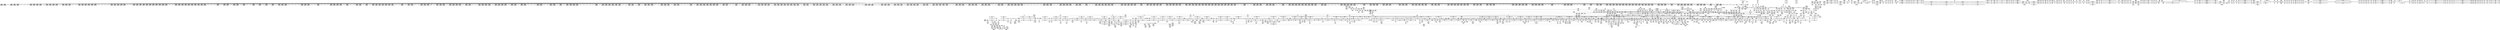digraph {
	CE0x584b530 [shape=record,shape=Mrecord,label="{CE0x584b530|2472:_%struct.cred*,_:_CRE_2336,2344_|*MultipleSource*|Function::task_sid&Arg::task::|Function::current_has_perm&Arg::tsk::|Function::selinux_task_kill&Arg::p::|security/selinux/hooks.c,208}"]
	CE0x58a86f0 [shape=record,shape=Mrecord,label="{CE0x58a86f0|__rcu_read_lock:_entry|*SummSource*}"]
	CE0x581ba30 [shape=record,shape=Mrecord,label="{CE0x581ba30|i64*_getelementptr_inbounds_(_10_x_i64_,_10_x_i64_*___llvm_gcov_ctr265,_i64_0,_i64_6)|*Constant*|*SummSink*}"]
	CE0x57b83c0 [shape=record,shape=Mrecord,label="{CE0x57b83c0|__llvm_gcov_indirect_counter_increment:_entry}"]
	CE0x57e5d90 [shape=record,shape=Mrecord,label="{CE0x57e5d90|__llvm_gcov_indirect_counter_increment:_bb}"]
	CE0x57ced80 [shape=record,shape=Mrecord,label="{CE0x57ced80|selinux_task_kill:_call4|security/selinux/hooks.c,3666|*SummSource*}"]
	CE0x584d6a0 [shape=record,shape=Mrecord,label="{CE0x584d6a0|2472:_%struct.cred*,_:_CRE_2488,2504_|*MultipleSource*|Function::task_sid&Arg::task::|Function::current_has_perm&Arg::tsk::|Function::selinux_task_kill&Arg::p::|security/selinux/hooks.c,208}"]
	CE0x57eb6e0 [shape=record,shape=Mrecord,label="{CE0x57eb6e0|i64*_getelementptr_inbounds_(_13_x_i64_,_13_x_i64_*___llvm_gcov_ctr126,_i64_0,_i64_0)|*Constant*}"]
	CE0x582c3f0 [shape=record,shape=Mrecord,label="{CE0x582c3f0|task_sid:_tmp2|*SummSource*}"]
	CE0x5821070 [shape=record,shape=Mrecord,label="{CE0x5821070|i64*_getelementptr_inbounds_(_2_x_i64_,_2_x_i64_*___llvm_gcov_ctr98,_i64_0,_i64_1)|*Constant*|*SummSource*}"]
	CE0x5838ad0 [shape=record,shape=Mrecord,label="{CE0x5838ad0|_ret_void,_!dbg_!27717|include/linux/rcupdate.h,240}"]
	CE0x58556b0 [shape=record,shape=Mrecord,label="{CE0x58556b0|2472:_%struct.cred*,_:_CRE_2872,2876_|*MultipleSource*|Function::task_sid&Arg::task::|Function::current_has_perm&Arg::tsk::|Function::selinux_task_kill&Arg::p::|security/selinux/hooks.c,208}"]
	CE0x58280e0 [shape=record,shape=Mrecord,label="{CE0x58280e0|current_has_perm:_tmp1}"]
	CE0x58b0b60 [shape=record,shape=Mrecord,label="{CE0x58b0b60|rcu_read_lock:_tmp10|include/linux/rcupdate.h,882}"]
	CE0x5916d10 [shape=record,shape=Mrecord,label="{CE0x5916d10|i64_ptrtoint_(i8*_blockaddress(_rcu_lock_acquire,_%__here)_to_i64)|*Constant*|*SummSource*}"]
	CE0x5845330 [shape=record,shape=Mrecord,label="{CE0x5845330|2472:_%struct.cred*,_:_CRE_1928,1936_|*MultipleSource*|Function::task_sid&Arg::task::|Function::current_has_perm&Arg::tsk::|Function::selinux_task_kill&Arg::p::|security/selinux/hooks.c,208}"]
	CE0x5936350 [shape=record,shape=Mrecord,label="{CE0x5936350|task_sid:_tmp27|security/selinux/hooks.c,208}"]
	CE0x58851d0 [shape=record,shape=Mrecord,label="{CE0x58851d0|__llvm_gcov_indirect_counter_increment:_tmp1|*SummSource*}"]
	CE0x58b8b00 [shape=record,shape=Mrecord,label="{CE0x58b8b00|rcu_read_lock:_tmp19|include/linux/rcupdate.h,882}"]
	CE0x589c780 [shape=record,shape=Mrecord,label="{CE0x589c780|__preempt_count_add:_tmp2|*SummSource*}"]
	CE0x5823f10 [shape=record,shape=Mrecord,label="{CE0x5823f10|cred_sid:_tmp2|*SummSource*}"]
	CE0x58ce1d0 [shape=record,shape=Mrecord,label="{CE0x58ce1d0|i64*_getelementptr_inbounds_(_4_x_i64_,_4_x_i64_*___llvm_gcov_ctr130,_i64_0,_i64_2)|*Constant*|*SummSource*}"]
	CE0x5920320 [shape=record,shape=Mrecord,label="{CE0x5920320|rcu_lock_release:_indirectgoto}"]
	CE0x58161d0 [shape=record,shape=Mrecord,label="{CE0x58161d0|task_sid:_tmp18|security/selinux/hooks.c,208|*SummSource*}"]
	CE0x58a9520 [shape=record,shape=Mrecord,label="{CE0x58a9520|__rcu_read_lock:_entry|*SummSink*}"]
	CE0x583cb50 [shape=record,shape=Mrecord,label="{CE0x583cb50|task_sid:_tmp12|security/selinux/hooks.c,208|*SummSink*}"]
	CE0x591b5d0 [shape=record,shape=Mrecord,label="{CE0x591b5d0|i64*_getelementptr_inbounds_(_13_x_i64_,_13_x_i64_*___llvm_gcov_ctr126,_i64_0,_i64_0)|*Constant*}"]
	CE0x5811990 [shape=record,shape=Mrecord,label="{CE0x5811990|2472:_%struct.cred*,_:_CRE_512,520_|*MultipleSource*|Function::task_sid&Arg::task::|Function::current_has_perm&Arg::tsk::|Function::selinux_task_kill&Arg::p::|security/selinux/hooks.c,208}"]
	CE0x589c8e0 [shape=record,shape=Mrecord,label="{CE0x589c8e0|i64*_getelementptr_inbounds_(_4_x_i64_,_4_x_i64_*___llvm_gcov_ctr129,_i64_0,_i64_2)|*Constant*}"]
	CE0x57d1110 [shape=record,shape=Mrecord,label="{CE0x57d1110|i64_2|*Constant*}"]
	CE0x591ee20 [shape=record,shape=Mrecord,label="{CE0x591ee20|_call_void_mcount()_#3}"]
	CE0x583eb10 [shape=record,shape=Mrecord,label="{CE0x583eb10|2472:_%struct.cred*,_:_CRE_576,584_|*MultipleSource*|Function::task_sid&Arg::task::|Function::current_has_perm&Arg::tsk::|Function::selinux_task_kill&Arg::p::|security/selinux/hooks.c,208}"]
	CE0x59317d0 [shape=record,shape=Mrecord,label="{CE0x59317d0|task_sid:_tmp9|security/selinux/hooks.c,208}"]
	CE0x5863d70 [shape=record,shape=Mrecord,label="{CE0x5863d70|2472:_%struct.cred*,_:_CRE_6184,6192_|*MultipleSource*|Function::task_sid&Arg::task::|Function::current_has_perm&Arg::tsk::|Function::selinux_task_kill&Arg::p::|security/selinux/hooks.c,208}"]
	CE0x72610c0 [shape=record,shape=Mrecord,label="{CE0x72610c0|selinux_task_kill:_tmp7|security/selinux/hooks.c,3662|*SummSource*}"]
	CE0x58c7bc0 [shape=record,shape=Mrecord,label="{CE0x58c7bc0|rcu_read_unlock:_tmp13|include/linux/rcupdate.h,933}"]
	CE0x5883dc0 [shape=record,shape=Mrecord,label="{CE0x5883dc0|_call_void___preempt_count_add(i32_1)_#10,_!dbg_!27711|include/linux/rcupdate.h,239}"]
	CE0x58bf990 [shape=record,shape=Mrecord,label="{CE0x58bf990|i64_2|*Constant*}"]
	CE0x58601b0 [shape=record,shape=Mrecord,label="{CE0x58601b0|2472:_%struct.cred*,_:_CRE_5856,5860_|*MultipleSource*|Function::task_sid&Arg::task::|Function::current_has_perm&Arg::tsk::|Function::selinux_task_kill&Arg::p::|security/selinux/hooks.c,208}"]
	CE0x58988d0 [shape=record,shape=Mrecord,label="{CE0x58988d0|i64*_getelementptr_inbounds_(_11_x_i64_,_11_x_i64_*___llvm_gcov_ctr125,_i64_0,_i64_6)|*Constant*}"]
	CE0x58996b0 [shape=record,shape=Mrecord,label="{CE0x58996b0|rcu_lock_release:_tmp5|include/linux/rcupdate.h,423|*SummSource*}"]
	CE0x5887600 [shape=record,shape=Mrecord,label="{CE0x5887600|GLOBAL:_task_sid.__warned|Global_var:task_sid.__warned|*SummSink*}"]
	CE0x58cbc80 [shape=record,shape=Mrecord,label="{CE0x58cbc80|i64_4|*Constant*}"]
	CE0x5852040 [shape=record,shape=Mrecord,label="{CE0x5852040|2472:_%struct.cred*,_:_CRE_2696,2704_|*MultipleSource*|Function::task_sid&Arg::task::|Function::current_has_perm&Arg::tsk::|Function::selinux_task_kill&Arg::p::|security/selinux/hooks.c,208}"]
	CE0x585e790 [shape=record,shape=Mrecord,label="{CE0x585e790|2472:_%struct.cred*,_:_CRE_3116,3120_|*MultipleSource*|Function::task_sid&Arg::task::|Function::current_has_perm&Arg::tsk::|Function::selinux_task_kill&Arg::p::|security/selinux/hooks.c,208}"]
	CE0x57d9ea0 [shape=record,shape=Mrecord,label="{CE0x57d9ea0|2472:_%struct.cred*,_:_CRE_0,8_|*MultipleSource*|Function::task_sid&Arg::task::|Function::current_has_perm&Arg::tsk::|Function::selinux_task_kill&Arg::p::|security/selinux/hooks.c,208}"]
	CE0x57c78e0 [shape=record,shape=Mrecord,label="{CE0x57c78e0|task_sid:_land.lhs.true|*SummSink*}"]
	CE0x58c28c0 [shape=record,shape=Mrecord,label="{CE0x58c28c0|current_sid:_tmp6|security/selinux/hooks.c,218|*SummSource*}"]
	CE0x5935ba0 [shape=record,shape=Mrecord,label="{CE0x5935ba0|task_sid:_tmp25|security/selinux/hooks.c,208}"]
	CE0x586f1c0 [shape=record,shape=Mrecord,label="{CE0x586f1c0|2472:_%struct.cred*,_:_CRE_6560,6568_|*MultipleSource*|Function::task_sid&Arg::task::|Function::current_has_perm&Arg::tsk::|Function::selinux_task_kill&Arg::p::|security/selinux/hooks.c,208}"]
	CE0x59411d0 [shape=record,shape=Mrecord,label="{CE0x59411d0|__rcu_read_unlock:_do.end|*SummSink*}"]
	CE0x5835030 [shape=record,shape=Mrecord,label="{CE0x5835030|avc_has_perm:_tclass|Function::avc_has_perm&Arg::tclass::}"]
	CE0x5841fa0 [shape=record,shape=Mrecord,label="{CE0x5841fa0|2472:_%struct.cred*,_:_CRE_720,728_|*MultipleSource*|Function::task_sid&Arg::task::|Function::current_has_perm&Arg::tsk::|Function::selinux_task_kill&Arg::p::|security/selinux/hooks.c,208}"]
	CE0x58251d0 [shape=record,shape=Mrecord,label="{CE0x58251d0|_call_void_rcu_read_lock()_#10,_!dbg_!27712|security/selinux/hooks.c,207}"]
	CE0x59361c0 [shape=record,shape=Mrecord,label="{CE0x59361c0|task_sid:_tmp26|security/selinux/hooks.c,208}"]
	CE0x582e040 [shape=record,shape=Mrecord,label="{CE0x582e040|current_has_perm:_call1|security/selinux/hooks.c,1543|*SummSink*}"]
	CE0x58902c0 [shape=record,shape=Mrecord,label="{CE0x58902c0|i64*_getelementptr_inbounds_(_11_x_i64_,_11_x_i64_*___llvm_gcov_ctr132,_i64_0,_i64_9)|*Constant*|*SummSink*}"]
	CE0x58b73a0 [shape=record,shape=Mrecord,label="{CE0x58b73a0|rcu_read_lock:_tmp17|include/linux/rcupdate.h,882|*SummSink*}"]
	CE0x58bf1d0 [shape=record,shape=Mrecord,label="{CE0x58bf1d0|rcu_read_unlock:_call3|include/linux/rcupdate.h,933|*SummSource*}"]
	CE0x5826860 [shape=record,shape=Mrecord,label="{CE0x5826860|2472:_%struct.cred*,_:_CRE_320,328_|*MultipleSource*|Function::task_sid&Arg::task::|Function::current_has_perm&Arg::tsk::|Function::selinux_task_kill&Arg::p::|security/selinux/hooks.c,208}"]
	CE0x58874c0 [shape=record,shape=Mrecord,label="{CE0x58874c0|task_sid:_tmp9|security/selinux/hooks.c,208|*SummSource*}"]
	CE0x58cafe0 [shape=record,shape=Mrecord,label="{CE0x58cafe0|task_sid:_tmp3}"]
	CE0x58704c0 [shape=record,shape=Mrecord,label="{CE0x58704c0|2472:_%struct.cred*,_:_CRE_6632,6640_|*MultipleSource*|Function::task_sid&Arg::task::|Function::current_has_perm&Arg::tsk::|Function::selinux_task_kill&Arg::p::|security/selinux/hooks.c,208}"]
	CE0x5814e40 [shape=record,shape=Mrecord,label="{CE0x5814e40|i8*_getelementptr_inbounds_(_41_x_i8_,_41_x_i8_*_.str44,_i32_0,_i32_0)|*Constant*|*SummSource*}"]
	CE0x580f8d0 [shape=record,shape=Mrecord,label="{CE0x580f8d0|i32_19|*Constant*|*SummSink*}"]
	CE0x57e74b0 [shape=record,shape=Mrecord,label="{CE0x57e74b0|signal_to_av:_sw.epilog|*SummSource*}"]
	CE0x57e4190 [shape=record,shape=Mrecord,label="{CE0x57e4190|selinux_task_kill:_call3|security/selinux/hooks.c,3666}"]
	CE0x5894b80 [shape=record,shape=Mrecord,label="{CE0x5894b80|_call_void___rcu_read_unlock()_#10,_!dbg_!27734|include/linux/rcupdate.h,937|*SummSource*}"]
	CE0x580fd20 [shape=record,shape=Mrecord,label="{CE0x580fd20|task_sid:_do.end6|*SummSink*}"]
	CE0x582d820 [shape=record,shape=Mrecord,label="{CE0x582d820|current_has_perm:_call|security/selinux/hooks.c,1542|*SummSink*}"]
	CE0x581ed50 [shape=record,shape=Mrecord,label="{CE0x581ed50|signal_to_av:_tmp7|security/selinux/hooks.c,1487}"]
	CE0x592ef70 [shape=record,shape=Mrecord,label="{CE0x592ef70|__preempt_count_sub:_do.body}"]
	CE0x58bcfb0 [shape=record,shape=Mrecord,label="{CE0x58bcfb0|rcu_read_unlock:_tmp3|*SummSink*}"]
	CE0x5813ac0 [shape=record,shape=Mrecord,label="{CE0x5813ac0|i64*_getelementptr_inbounds_(_13_x_i64_,_13_x_i64_*___llvm_gcov_ctr126,_i64_0,_i64_8)|*Constant*}"]
	CE0x584e940 [shape=record,shape=Mrecord,label="{CE0x584e940|2472:_%struct.cred*,_:_CRE_2526,2527_}"]
	CE0x580f800 [shape=record,shape=Mrecord,label="{CE0x580f800|i32_19|*Constant*|*SummSource*}"]
	CE0x5861970 [shape=record,shape=Mrecord,label="{CE0x5861970|2472:_%struct.cred*,_:_CRE_5936,5944_|*MultipleSource*|Function::task_sid&Arg::task::|Function::current_has_perm&Arg::tsk::|Function::selinux_task_kill&Arg::p::|security/selinux/hooks.c,208}"]
	CE0x587b960 [shape=record,shape=Mrecord,label="{CE0x587b960|current_sid:_tmp19|security/selinux/hooks.c,218|*SummSource*}"]
	CE0x57d1180 [shape=record,shape=Mrecord,label="{CE0x57d1180|selinux_task_kill:_tobool|security/selinux/hooks.c,3661|*SummSink*}"]
	CE0x58b9ab0 [shape=record,shape=Mrecord,label="{CE0x58b9ab0|i64*_getelementptr_inbounds_(_11_x_i64_,_11_x_i64_*___llvm_gcov_ctr127,_i64_0,_i64_10)|*Constant*|*SummSource*}"]
	CE0x592c0b0 [shape=record,shape=Mrecord,label="{CE0x592c0b0|_call_void_mcount()_#3}"]
	CE0x5851460 [shape=record,shape=Mrecord,label="{CE0x5851460|2472:_%struct.cred*,_:_CRE_2664,2672_|*MultipleSource*|Function::task_sid&Arg::task::|Function::current_has_perm&Arg::tsk::|Function::selinux_task_kill&Arg::p::|security/selinux/hooks.c,208}"]
	CE0x57bc3b0 [shape=record,shape=Mrecord,label="{CE0x57bc3b0|i64*_getelementptr_inbounds_(_10_x_i64_,_10_x_i64_*___llvm_gcov_ctr290,_i64_0,_i64_0)|*Constant*|*SummSource*}"]
	CE0x58c83c0 [shape=record,shape=Mrecord,label="{CE0x58c83c0|current_sid:_tmp5|security/selinux/hooks.c,218|*SummSink*}"]
	CE0x586e810 [shape=record,shape=Mrecord,label="{CE0x586e810|2472:_%struct.cred*,_:_CRE_6528,6536_|*MultipleSource*|Function::task_sid&Arg::task::|Function::current_has_perm&Arg::tsk::|Function::selinux_task_kill&Arg::p::|security/selinux/hooks.c,208}"]
	CE0x5892270 [shape=record,shape=Mrecord,label="{CE0x5892270|rcu_read_unlock:_tmp22|include/linux/rcupdate.h,935}"]
	CE0x57f3550 [shape=record,shape=Mrecord,label="{CE0x57f3550|_ret_i32_%tmp6,_!dbg_!27716|security/selinux/hooks.c,197|*SummSink*}"]
	CE0x585aaa0 [shape=record,shape=Mrecord,label="{CE0x585aaa0|2472:_%struct.cred*,_:_CRE_2961,2962_}"]
	CE0x581e7c0 [shape=record,shape=Mrecord,label="{CE0x581e7c0|i64_5|*Constant*}"]
	CE0x5872960 [shape=record,shape=Mrecord,label="{CE0x5872960|2472:_%struct.cred*,_:_CRE_10568,10572_|*MultipleSource*|Function::task_sid&Arg::task::|Function::current_has_perm&Arg::tsk::|Function::selinux_task_kill&Arg::p::|security/selinux/hooks.c,208}"]
	CE0x57c58d0 [shape=record,shape=Mrecord,label="{CE0x57c58d0|signal_to_av:_sig|Function::signal_to_av&Arg::sig::}"]
	CE0x5867380 [shape=record,shape=Mrecord,label="{CE0x5867380|2472:_%struct.cred*,_:_CRE_6306,6307_}"]
	CE0x57f5920 [shape=record,shape=Mrecord,label="{CE0x57f5920|_ret_i32_%retval.0,_!dbg_!27728|security/selinux/avc.c,775|*SummSink*}"]
	CE0x58a17f0 [shape=record,shape=Mrecord,label="{CE0x58a17f0|_call_void_mcount()_#3|*SummSource*}"]
	CE0x585e070 [shape=record,shape=Mrecord,label="{CE0x585e070|2472:_%struct.cred*,_:_CRE_3104,3108_|*MultipleSource*|Function::task_sid&Arg::task::|Function::current_has_perm&Arg::tsk::|Function::selinux_task_kill&Arg::p::|security/selinux/hooks.c,208}"]
	CE0x5821ba0 [shape=record,shape=Mrecord,label="{CE0x5821ba0|__preempt_count_add:_bb|*SummSink*}"]
	CE0x581ae90 [shape=record,shape=Mrecord,label="{CE0x581ae90|i64*_getelementptr_inbounds_(_10_x_i64_,_10_x_i64_*___llvm_gcov_ctr265,_i64_0,_i64_6)|*Constant*}"]
	CE0x5854b30 [shape=record,shape=Mrecord,label="{CE0x5854b30|2472:_%struct.cred*,_:_CRE_2832,2840_|*MultipleSource*|Function::task_sid&Arg::task::|Function::current_has_perm&Arg::tsk::|Function::selinux_task_kill&Arg::p::|security/selinux/hooks.c,208}"]
	CE0x588ea30 [shape=record,shape=Mrecord,label="{CE0x588ea30|i64_3|*Constant*|*SummSink*}"]
	CE0x5818c50 [shape=record,shape=Mrecord,label="{CE0x5818c50|task_sid:_tmp24|security/selinux/hooks.c,208}"]
	CE0x57d57b0 [shape=record,shape=Mrecord,label="{CE0x57d57b0|GLOBAL:_rcu_read_unlock|*Constant*|*SummSink*}"]
	CE0x583a410 [shape=record,shape=Mrecord,label="{CE0x583a410|i16_2|*Constant*}"]
	CE0x57ee870 [shape=record,shape=Mrecord,label="{CE0x57ee870|_ret_i32_%rc.0,_!dbg_!27734|security/selinux/hooks.c,3670|*SummSource*}"]
	CE0x58962f0 [shape=record,shape=Mrecord,label="{CE0x58962f0|_call_void_asm_sideeffect_,_memory_,_dirflag_,_fpsr_,_flags_()_#3,_!dbg_!27714,_!srcloc_!27715|include/linux/rcupdate.h,239|*SummSource*}"]
	CE0x58608d0 [shape=record,shape=Mrecord,label="{CE0x58608d0|2472:_%struct.cred*,_:_CRE_5880,5888_|*MultipleSource*|Function::task_sid&Arg::task::|Function::current_has_perm&Arg::tsk::|Function::selinux_task_kill&Arg::p::|security/selinux/hooks.c,208}"]
	CE0x57f2c70 [shape=record,shape=Mrecord,label="{CE0x57f2c70|cred_sid:_entry|*SummSource*}"]
	CE0x5915080 [shape=record,shape=Mrecord,label="{CE0x5915080|rcu_lock_acquire:_tmp3}"]
	CE0x5839400 [shape=record,shape=Mrecord,label="{CE0x5839400|rcu_read_lock:_if.end}"]
	CE0x58b4d30 [shape=record,shape=Mrecord,label="{CE0x58b4d30|i64*_getelementptr_inbounds_(_11_x_i64_,_11_x_i64_*___llvm_gcov_ctr127,_i64_0,_i64_8)|*Constant*|*SummSource*}"]
	CE0x57e5650 [shape=record,shape=Mrecord,label="{CE0x57e5650|signal_to_av:_sw.bb|*SummSource*}"]
	CE0x57d1fa0 [shape=record,shape=Mrecord,label="{CE0x57d1fa0|i64*_getelementptr_inbounds_(_10_x_i64_,_10_x_i64_*___llvm_gcov_ctr265,_i64_0,_i64_0)|*Constant*|*SummSink*}"]
	CE0x5944fb0 [shape=record,shape=Mrecord,label="{CE0x5944fb0|get_current:_tmp1|*SummSource*}"]
	CE0x58cca10 [shape=record,shape=Mrecord,label="{CE0x58cca10|rcu_read_unlock:_if.end|*SummSource*}"]
	CE0x58c5820 [shape=record,shape=Mrecord,label="{CE0x58c5820|i64*_getelementptr_inbounds_(_11_x_i64_,_11_x_i64_*___llvm_gcov_ctr125,_i64_0,_i64_1)|*Constant*}"]
	CE0x58cd0f0 [shape=record,shape=Mrecord,label="{CE0x58cd0f0|_call_void_asm_sideeffect_,_memory_,_dirflag_,_fpsr_,_flags_()_#3,_!dbg_!27714,_!srcloc_!27715|include/linux/rcupdate.h,239}"]
	CE0x5826c00 [shape=record,shape=Mrecord,label="{CE0x5826c00|signal_to_av:_tmp10|security/selinux/hooks.c,1495}"]
	CE0x58ce680 [shape=record,shape=Mrecord,label="{CE0x58ce680|current_sid:_tmp|*SummSource*}"]
	CE0x57e44b0 [shape=record,shape=Mrecord,label="{CE0x57e44b0|selinux_task_kill:_call3|security/selinux/hooks.c,3666|*SummSink*}"]
	CE0x57f6260 [shape=record,shape=Mrecord,label="{CE0x57f6260|selinux_task_kill:_tmp16|security/selinux/hooks.c,3669}"]
	CE0x594ffc0 [shape=record,shape=Mrecord,label="{CE0x594ffc0|i64*_getelementptr_inbounds_(_4_x_i64_,_4_x_i64_*___llvm_gcov_ctr129,_i64_0,_i64_1)|*Constant*}"]
	CE0x694f2b0 [shape=record,shape=Mrecord,label="{CE0x694f2b0|selinux_task_kill:_if.end7|*SummSource*}"]
	CE0x582cf60 [shape=record,shape=Mrecord,label="{CE0x582cf60|current_has_perm:_call|security/selinux/hooks.c,1542}"]
	CE0x594f4a0 [shape=record,shape=Mrecord,label="{CE0x594f4a0|__preempt_count_add:_bb}"]
	CE0x5860ff0 [shape=record,shape=Mrecord,label="{CE0x5860ff0|2472:_%struct.cred*,_:_CRE_5904,5912_|*MultipleSource*|Function::task_sid&Arg::task::|Function::current_has_perm&Arg::tsk::|Function::selinux_task_kill&Arg::p::|security/selinux/hooks.c,208}"]
	CE0x588fbd0 [shape=record,shape=Mrecord,label="{CE0x588fbd0|i8*_getelementptr_inbounds_(_44_x_i8_,_44_x_i8_*_.str47,_i32_0,_i32_0)|*Constant*|*SummSource*}"]
	CE0x5950650 [shape=record,shape=Mrecord,label="{CE0x5950650|i64*_getelementptr_inbounds_(_4_x_i64_,_4_x_i64_*___llvm_gcov_ctr135,_i64_0,_i64_0)|*Constant*}"]
	CE0x58476f0 [shape=record,shape=Mrecord,label="{CE0x58476f0|2472:_%struct.cred*,_:_CRE_2056,2057_|*MultipleSource*|Function::task_sid&Arg::task::|Function::current_has_perm&Arg::tsk::|Function::selinux_task_kill&Arg::p::|security/selinux/hooks.c,208}"]
	CE0x68913b0 [shape=record,shape=Mrecord,label="{CE0x68913b0|i64_1|*Constant*|*SummSource*}"]
	CE0x57d47d0 [shape=record,shape=Mrecord,label="{CE0x57d47d0|current_has_perm:_perms|Function::current_has_perm&Arg::perms::|*SummSink*}"]
	CE0x588e2d0 [shape=record,shape=Mrecord,label="{CE0x588e2d0|task_sid:_call|security/selinux/hooks.c,208|*SummSink*}"]
	CE0x582a240 [shape=record,shape=Mrecord,label="{CE0x582a240|current_has_perm:_tmp3|*SummSink*}"]
	CE0x585b8e0 [shape=record,shape=Mrecord,label="{CE0x585b8e0|2472:_%struct.cred*,_:_CRE_2973,2974_}"]
	CE0x582f140 [shape=record,shape=Mrecord,label="{CE0x582f140|2472:_%struct.cred*,_:_CRE_384,392_|*MultipleSource*|Function::task_sid&Arg::task::|Function::current_has_perm&Arg::tsk::|Function::selinux_task_kill&Arg::p::|security/selinux/hooks.c,208}"]
	CE0x58f4ed0 [shape=record,shape=Mrecord,label="{CE0x58f4ed0|current_sid:_tmp11|security/selinux/hooks.c,218}"]
	CE0x57d4c10 [shape=record,shape=Mrecord,label="{CE0x57d4c10|current_has_perm:_tsk|Function::current_has_perm&Arg::tsk::|*SummSource*}"]
	CE0x587c1c0 [shape=record,shape=Mrecord,label="{CE0x587c1c0|current_has_perm:_bb|*SummSource*}"]
	CE0x58aae80 [shape=record,shape=Mrecord,label="{CE0x58aae80|rcu_read_unlock:_call|include/linux/rcupdate.h,933|*SummSink*}"]
	CE0x58f2ab0 [shape=record,shape=Mrecord,label="{CE0x58f2ab0|current_sid:_if.end|*SummSource*}"]
	CE0x584c5d0 [shape=record,shape=Mrecord,label="{CE0x584c5d0|2472:_%struct.cred*,_:_CRE_2392,2400_|*MultipleSource*|Function::task_sid&Arg::task::|Function::current_has_perm&Arg::tsk::|Function::selinux_task_kill&Arg::p::|security/selinux/hooks.c,208}"]
	CE0x580ef70 [shape=record,shape=Mrecord,label="{CE0x580ef70|_call_void___llvm_gcov_indirect_counter_increment(i32*___llvm_gcov_global_state_pred267,_i64**_getelementptr_inbounds_(_4_x_i64*_,_4_x_i64*_*___llvm_gcda_edge_table266,_i64_0,_i64_1)),_!dbg_!27714|security/selinux/hooks.c,1479|*SummSink*}"]
	CE0x59191e0 [shape=record,shape=Mrecord,label="{CE0x59191e0|i64_ptrtoint_(i8*_blockaddress(_rcu_lock_release,_%__here)_to_i64)|*Constant*|*SummSink*}"]
	CE0x57c1370 [shape=record,shape=Mrecord,label="{CE0x57c1370|task_sid:_real_cred|security/selinux/hooks.c,208}"]
	CE0x58879f0 [shape=record,shape=Mrecord,label="{CE0x58879f0|0:_i8,_:_GCMR_task_sid.__warned_internal_global_i8_0,_section_.data.unlikely_,_align_1:_elem_0:default:}"]
	CE0x57ebb80 [shape=record,shape=Mrecord,label="{CE0x57ebb80|GLOBAL:___llvm_gcov_global_state_pred267|Global_var:__llvm_gcov_global_state_pred267|*SummSink*}"]
	CE0x5822ab0 [shape=record,shape=Mrecord,label="{CE0x5822ab0|_call_void_mcount()_#3|*SummSource*}"]
	CE0x594b8b0 [shape=record,shape=Mrecord,label="{CE0x594b8b0|__rcu_read_unlock:_tmp7|include/linux/rcupdate.h,245}"]
	CE0x57d3810 [shape=record,shape=Mrecord,label="{CE0x57d3810|GLOBAL:___llvm_gcov_indirect_counter_increment|*Constant*}"]
	CE0x5824830 [shape=record,shape=Mrecord,label="{CE0x5824830|i64*_getelementptr_inbounds_(_10_x_i64_,_10_x_i64_*___llvm_gcov_ctr265,_i64_0,_i64_9)|*Constant*|*SummSource*}"]
	CE0x57f2f50 [shape=record,shape=Mrecord,label="{CE0x57f2f50|cred_sid:_cred|Function::cred_sid&Arg::cred::}"]
	CE0x58bb9c0 [shape=record,shape=Mrecord,label="{CE0x58bb9c0|cred_sid:_sid|security/selinux/hooks.c,197}"]
	CE0x58a7d80 [shape=record,shape=Mrecord,label="{CE0x58a7d80|i64*_getelementptr_inbounds_(_11_x_i64_,_11_x_i64_*___llvm_gcov_ctr127,_i64_0,_i64_0)|*Constant*|*SummSource*}"]
	CE0x58a55e0 [shape=record,shape=Mrecord,label="{CE0x58a55e0|i32_22|*Constant*}"]
	CE0x58854b0 [shape=record,shape=Mrecord,label="{CE0x58854b0|i64_1|*Constant*}"]
	CE0x57d2010 [shape=record,shape=Mrecord,label="{CE0x57d2010|signal_to_av:_sw.bb1}"]
	CE0x584b2d0 [shape=record,shape=Mrecord,label="{CE0x584b2d0|2472:_%struct.cred*,_:_CRE_2328,2336_|*MultipleSource*|Function::task_sid&Arg::task::|Function::current_has_perm&Arg::tsk::|Function::selinux_task_kill&Arg::p::|security/selinux/hooks.c,208}"]
	CE0x591b6c0 [shape=record,shape=Mrecord,label="{CE0x591b6c0|task_sid:_tmp}"]
	CE0x58c2740 [shape=record,shape=Mrecord,label="{CE0x58c2740|current_sid:_tmp6|security/selinux/hooks.c,218}"]
	CE0x594c540 [shape=record,shape=Mrecord,label="{CE0x594c540|%struct.task_struct*_(%struct.task_struct**)*_asm_movq_%gs:$_1:P_,$0_,_r,im,_dirflag_,_fpsr_,_flags_|*SummSink*}"]
	CE0x58f76c0 [shape=record,shape=Mrecord,label="{CE0x58f76c0|current_sid:_tmp20|security/selinux/hooks.c,218|*SummSource*}"]
	CE0x5858a90 [shape=record,shape=Mrecord,label="{CE0x5858a90|2472:_%struct.cred*,_:_CRE_2934,2935_}"]
	CE0x58b1d20 [shape=record,shape=Mrecord,label="{CE0x58b1d20|rcu_read_lock:_call3|include/linux/rcupdate.h,882|*SummSource*}"]
	CE0x5895020 [shape=record,shape=Mrecord,label="{CE0x5895020|GLOBAL:___rcu_read_unlock|*Constant*|*SummSource*}"]
	CE0x585eeb0 [shape=record,shape=Mrecord,label="{CE0x585eeb0|2472:_%struct.cred*,_:_CRE_3136,3140_|*MultipleSource*|Function::task_sid&Arg::task::|Function::current_has_perm&Arg::tsk::|Function::selinux_task_kill&Arg::p::|security/selinux/hooks.c,208}"]
	CE0x583d400 [shape=record,shape=Mrecord,label="{CE0x583d400|task_sid:_call3|security/selinux/hooks.c,208|*SummSource*}"]
	CE0x585b7b0 [shape=record,shape=Mrecord,label="{CE0x585b7b0|2472:_%struct.cred*,_:_CRE_2972,2973_}"]
	CE0x594f8f0 [shape=record,shape=Mrecord,label="{CE0x594f8f0|i64*_getelementptr_inbounds_(_4_x_i64_,_4_x_i64_*___llvm_gcov_ctr135,_i64_0,_i64_0)|*Constant*|*SummSource*}"]
	CE0x5823600 [shape=record,shape=Mrecord,label="{CE0x5823600|i64*_getelementptr_inbounds_(_2_x_i64_,_2_x_i64_*___llvm_gcov_ctr131,_i64_0,_i64_1)|*Constant*|*SummSource*}"]
	CE0x57cbf30 [shape=record,shape=Mrecord,label="{CE0x57cbf30|selinux_task_kill:_tmp14|security/selinux/hooks.c,3666|*SummSink*}"]
	CE0x586fb10 [shape=record,shape=Mrecord,label="{CE0x586fb10|2472:_%struct.cred*,_:_CRE_6600,6608_|*MultipleSource*|Function::task_sid&Arg::task::|Function::current_has_perm&Arg::tsk::|Function::selinux_task_kill&Arg::p::|security/selinux/hooks.c,208}"]
	CE0x57e6280 [shape=record,shape=Mrecord,label="{CE0x57e6280|signal_to_av:_sw.default}"]
	CE0x57eba70 [shape=record,shape=Mrecord,label="{CE0x57eba70|GLOBAL:___llvm_gcov_global_state_pred267|Global_var:__llvm_gcov_global_state_pred267|*SummSource*}"]
	CE0x581f0a0 [shape=record,shape=Mrecord,label="{CE0x581f0a0|__llvm_gcov_indirect_counter_increment:_tmp5|*SummSink*}"]
	CE0x58c2bb0 [shape=record,shape=Mrecord,label="{CE0x58c2bb0|rcu_read_unlock:_do.body|*SummSink*}"]
	CE0x585c8e0 [shape=record,shape=Mrecord,label="{CE0x585c8e0|2472:_%struct.cred*,_:_CRE_3024,3032_|*MultipleSource*|Function::task_sid&Arg::task::|Function::current_has_perm&Arg::tsk::|Function::selinux_task_kill&Arg::p::|security/selinux/hooks.c,208}"]
	CE0x582c460 [shape=record,shape=Mrecord,label="{CE0x582c460|task_sid:_tmp2|*SummSink*}"]
	CE0x58f68f0 [shape=record,shape=Mrecord,label="{CE0x58f68f0|current_sid:_tmp18|security/selinux/hooks.c,218|*SummSource*}"]
	CE0x58a8e80 [shape=record,shape=Mrecord,label="{CE0x58a8e80|rcu_read_lock:_bb|*SummSource*}"]
	CE0x5917190 [shape=record,shape=Mrecord,label="{CE0x5917190|_call_void_asm_sideeffect_,_memory_,_dirflag_,_fpsr_,_flags_()_#3,_!dbg_!27711,_!srcloc_!27714|include/linux/rcupdate.h,244|*SummSource*}"]
	CE0x585a380 [shape=record,shape=Mrecord,label="{CE0x585a380|2472:_%struct.cred*,_:_CRE_2955,2956_}"]
	CE0x5879a50 [shape=record,shape=Mrecord,label="{CE0x5879a50|i32_78|*Constant*|*SummSource*}"]
	CE0x57f51c0 [shape=record,shape=Mrecord,label="{CE0x57f51c0|avc_has_perm:_auditdata|Function::avc_has_perm&Arg::auditdata::|*SummSink*}"]
	CE0x589ae20 [shape=record,shape=Mrecord,label="{CE0x589ae20|COLLAPSED:_GCMRE___llvm_gcov_ctr125_internal_global_11_x_i64_zeroinitializer:_elem_0:default:}"]
	CE0x57dd290 [shape=record,shape=Mrecord,label="{CE0x57dd290|selinux_task_kill:_call4|security/selinux/hooks.c,3666|*SummSink*}"]
	CE0x58949d0 [shape=record,shape=Mrecord,label="{CE0x58949d0|_ret_void,_!dbg_!27717|include/linux/rcupdate.h,424|*SummSource*}"]
	CE0x58674b0 [shape=record,shape=Mrecord,label="{CE0x58674b0|2472:_%struct.cred*,_:_CRE_6307,6308_}"]
	CE0x58b16e0 [shape=record,shape=Mrecord,label="{CE0x58b16e0|rcu_read_lock:_tmp12|include/linux/rcupdate.h,882|*SummSource*}"]
	CE0x57d1e60 [shape=record,shape=Mrecord,label="{CE0x57d1e60|task_sid:_land.lhs.true}"]
	CE0x594c9f0 [shape=record,shape=Mrecord,label="{CE0x594c9f0|__rcu_read_unlock:_tmp6|include/linux/rcupdate.h,245}"]
	CE0x5816b60 [shape=record,shape=Mrecord,label="{CE0x5816b60|i8_1|*Constant*}"]
	CE0x592f2f0 [shape=record,shape=Mrecord,label="{CE0x592f2f0|__preempt_count_sub:_do.body|*SummSink*}"]
	CE0x5859670 [shape=record,shape=Mrecord,label="{CE0x5859670|2472:_%struct.cred*,_:_CRE_2944,2945_}"]
	CE0x58667a0 [shape=record,shape=Mrecord,label="{CE0x58667a0|2472:_%struct.cred*,_:_CRE_6296,6297_}"]
	CE0x586d9d0 [shape=record,shape=Mrecord,label="{CE0x586d9d0|2472:_%struct.cred*,_:_CRE_6484,6488_|*MultipleSource*|Function::task_sid&Arg::task::|Function::current_has_perm&Arg::tsk::|Function::selinux_task_kill&Arg::p::|security/selinux/hooks.c,208}"]
	CE0x5815390 [shape=record,shape=Mrecord,label="{CE0x5815390|i64*_getelementptr_inbounds_(_13_x_i64_,_13_x_i64_*___llvm_gcov_ctr126,_i64_0,_i64_9)|*Constant*}"]
	CE0x589ddc0 [shape=record,shape=Mrecord,label="{CE0x589ddc0|current_sid:_tmp|*SummSink*}"]
	CE0x57ed9f0 [shape=record,shape=Mrecord,label="{CE0x57ed9f0|i64*_getelementptr_inbounds_(_10_x_i64_,_10_x_i64_*___llvm_gcov_ctr290,_i64_0,_i64_9)|*Constant*|*SummSource*}"]
	CE0x581de80 [shape=record,shape=Mrecord,label="{CE0x581de80|signal_to_av:_tmp6|security/selinux/hooks.c,1487|*SummSink*}"]
	CE0x57f1b50 [shape=record,shape=Mrecord,label="{CE0x57f1b50|i32_218|*Constant*}"]
	CE0x58c1980 [shape=record,shape=Mrecord,label="{CE0x58c1980|__preempt_count_sub:_tmp6|./arch/x86/include/asm/preempt.h,78|*SummSink*}"]
	CE0x5921f30 [shape=record,shape=Mrecord,label="{CE0x5921f30|i64*_getelementptr_inbounds_(_4_x_i64_,_4_x_i64_*___llvm_gcov_ctr134,_i64_0,_i64_1)|*Constant*|*SummSource*}"]
	CE0x58ba840 [shape=record,shape=Mrecord,label="{CE0x58ba840|cred_sid:_bb}"]
	CE0x5933a20 [shape=record,shape=Mrecord,label="{CE0x5933a20|task_sid:_tmp18|security/selinux/hooks.c,208}"]
	CE0x57dfca0 [shape=record,shape=Mrecord,label="{CE0x57dfca0|_ret_i32_%perm.0,_!dbg_!27724|security/selinux/hooks.c,1495|*SummSource*}"]
	CE0x586de90 [shape=record,shape=Mrecord,label="{CE0x586de90|2472:_%struct.cred*,_:_CRE_6496,6504_|*MultipleSource*|Function::task_sid&Arg::task::|Function::current_has_perm&Arg::tsk::|Function::selinux_task_kill&Arg::p::|security/selinux/hooks.c,208}"]
	CE0x5857070 [shape=record,shape=Mrecord,label="{CE0x5857070|2472:_%struct.cred*,_:_CRE_2912,2913_}"]
	CE0x586b4d0 [shape=record,shape=Mrecord,label="{CE0x586b4d0|2472:_%struct.cred*,_:_CRE_6368,6376_|*MultipleSource*|Function::task_sid&Arg::task::|Function::current_has_perm&Arg::tsk::|Function::selinux_task_kill&Arg::p::|security/selinux/hooks.c,208}"]
	CE0x58b9530 [shape=record,shape=Mrecord,label="{CE0x58b9530|rcu_read_lock:_tmp21|include/linux/rcupdate.h,884}"]
	CE0x584bc80 [shape=record,shape=Mrecord,label="{CE0x584bc80|2472:_%struct.cred*,_:_CRE_2360,2368_|*MultipleSource*|Function::task_sid&Arg::task::|Function::current_has_perm&Arg::tsk::|Function::selinux_task_kill&Arg::p::|security/selinux/hooks.c,208}"]
	CE0x585cdd0 [shape=record,shape=Mrecord,label="{CE0x585cdd0|2472:_%struct.cred*,_:_CRE_3040,3048_|*MultipleSource*|Function::task_sid&Arg::task::|Function::current_has_perm&Arg::tsk::|Function::selinux_task_kill&Arg::p::|security/selinux/hooks.c,208}"]
	CE0x57e7410 [shape=record,shape=Mrecord,label="{CE0x57e7410|signal_to_av:_sw.epilog}"]
	CE0x5944150 [shape=record,shape=Mrecord,label="{CE0x5944150|__rcu_read_unlock:_tmp4|include/linux/rcupdate.h,244|*SummSource*}"]
	CE0x5867250 [shape=record,shape=Mrecord,label="{CE0x5867250|2472:_%struct.cred*,_:_CRE_6305,6306_}"]
	CE0x583e0b0 [shape=record,shape=Mrecord,label="{CE0x583e0b0|i64_7|*Constant*|*SummSink*}"]
	CE0x58c0750 [shape=record,shape=Mrecord,label="{CE0x58c0750|rcu_lock_acquire:_tmp2|*SummSource*}"]
	CE0x57e3320 [shape=record,shape=Mrecord,label="{CE0x57e3320|rcu_lock_release:_entry|*SummSource*}"]
	CE0x58746a0 [shape=record,shape=Mrecord,label="{CE0x58746a0|task_sid:_tmp4|*LoadInst*|security/selinux/hooks.c,208}"]
	CE0x57d4430 [shape=record,shape=Mrecord,label="{CE0x57d4430|GLOBAL:_current_has_perm|*Constant*|*SummSource*}"]
	CE0x594c410 [shape=record,shape=Mrecord,label="{CE0x594c410|%struct.task_struct*_(%struct.task_struct**)*_asm_movq_%gs:$_1:P_,$0_,_r,im,_dirflag_,_fpsr_,_flags_|*SummSource*}"]
	CE0x592e580 [shape=record,shape=Mrecord,label="{CE0x592e580|__preempt_count_sub:_tmp2}"]
	CE0x5919730 [shape=record,shape=Mrecord,label="{CE0x5919730|rcu_lock_acquire:___here|*SummSink*}"]
	CE0x58cbea0 [shape=record,shape=Mrecord,label="{CE0x58cbea0|_call_void___preempt_count_add(i32_1)_#10,_!dbg_!27711|include/linux/rcupdate.h,239|*SummSource*}"]
	CE0x57b84d0 [shape=record,shape=Mrecord,label="{CE0x57b84d0|__llvm_gcov_indirect_counter_increment:_entry|*SummSource*}"]
	CE0x5821d60 [shape=record,shape=Mrecord,label="{CE0x5821d60|rcu_read_lock:_land.lhs.true2|*SummSource*}"]
	CE0x58ad4d0 [shape=record,shape=Mrecord,label="{CE0x58ad4d0|i64_2|*Constant*}"]
	CE0x5891a80 [shape=record,shape=Mrecord,label="{CE0x5891a80|i64*_getelementptr_inbounds_(_11_x_i64_,_11_x_i64_*___llvm_gcov_ctr132,_i64_0,_i64_10)|*Constant*|*SummSource*}"]
	CE0x58a7cb0 [shape=record,shape=Mrecord,label="{CE0x58a7cb0|i64*_getelementptr_inbounds_(_11_x_i64_,_11_x_i64_*___llvm_gcov_ctr127,_i64_0,_i64_0)|*Constant*}"]
	CE0x5858bc0 [shape=record,shape=Mrecord,label="{CE0x5858bc0|2472:_%struct.cred*,_:_CRE_2935,2936_}"]
	CE0x58be400 [shape=record,shape=Mrecord,label="{CE0x58be400|current_sid:_tmp10|security/selinux/hooks.c,218|*SummSink*}"]
	CE0x5859540 [shape=record,shape=Mrecord,label="{CE0x5859540|2472:_%struct.cred*,_:_CRE_2943,2944_}"]
	CE0x58a8680 [shape=record,shape=Mrecord,label="{CE0x58a8680|GLOBAL:___rcu_read_lock|*Constant*|*SummSource*}"]
	CE0x5870230 [shape=record,shape=Mrecord,label="{CE0x5870230|2472:_%struct.cred*,_:_CRE_6624,6632_|*MultipleSource*|Function::task_sid&Arg::task::|Function::current_has_perm&Arg::tsk::|Function::selinux_task_kill&Arg::p::|security/selinux/hooks.c,208}"]
	CE0x582ec60 [shape=record,shape=Mrecord,label="{CE0x582ec60|2472:_%struct.cred*,_:_CRE_280,288_|*MultipleSource*|Function::task_sid&Arg::task::|Function::current_has_perm&Arg::tsk::|Function::selinux_task_kill&Arg::p::|security/selinux/hooks.c,208}"]
	CE0x592e070 [shape=record,shape=Mrecord,label="{CE0x592e070|__rcu_read_unlock:_tmp1|*SummSink*}"]
	CE0x589d270 [shape=record,shape=Mrecord,label="{CE0x589d270|__rcu_read_lock:_tmp4|include/linux/rcupdate.h,239|*SummSink*}"]
	CE0x57c7b70 [shape=record,shape=Mrecord,label="{CE0x57c7b70|task_sid:_bb|*SummSink*}"]
	CE0x57cc4c0 [shape=record,shape=Mrecord,label="{CE0x57cc4c0|selinux_task_kill:_tmp10|security/selinux/hooks.c,3665|*SummSource*}"]
	CE0x58a6a20 [shape=record,shape=Mrecord,label="{CE0x58a6a20|COLLAPSED:_GCMRE___llvm_gcov_ctr127_internal_global_11_x_i64_zeroinitializer:_elem_0:default:}"]
	CE0x5823940 [shape=record,shape=Mrecord,label="{CE0x5823940|rcu_read_lock:_tobool|include/linux/rcupdate.h,882|*SummSink*}"]
	CE0x58f37b0 [shape=record,shape=Mrecord,label="{CE0x58f37b0|__rcu_read_lock:_tmp}"]
	CE0x58191b0 [shape=record,shape=Mrecord,label="{CE0x58191b0|i64*_getelementptr_inbounds_(_13_x_i64_,_13_x_i64_*___llvm_gcov_ctr126,_i64_0,_i64_11)|*Constant*|*SummSource*}"]
	CE0x5881400 [shape=record,shape=Mrecord,label="{CE0x5881400|COLLAPSED:_CMRE:_elem_0::|security/selinux/hooks.c,218}"]
	CE0x57d9150 [shape=record,shape=Mrecord,label="{CE0x57d9150|avc_has_perm:_tclass|Function::avc_has_perm&Arg::tclass::|*SummSource*}"]
	CE0x58f84d0 [shape=record,shape=Mrecord,label="{CE0x58f84d0|GLOBAL:_get_current|*Constant*}"]
	CE0x58522d0 [shape=record,shape=Mrecord,label="{CE0x58522d0|2472:_%struct.cred*,_:_CRE_2704,2712_|*MultipleSource*|Function::task_sid&Arg::task::|Function::current_has_perm&Arg::tsk::|Function::selinux_task_kill&Arg::p::|security/selinux/hooks.c,208}"]
	CE0x58308c0 [shape=record,shape=Mrecord,label="{CE0x58308c0|task_sid:_tmp1|*SummSource*}"]
	CE0x5830850 [shape=record,shape=Mrecord,label="{CE0x5830850|task_sid:_tmp1}"]
	CE0x58a1140 [shape=record,shape=Mrecord,label="{CE0x58a1140|GLOBAL:_current_sid.__warned|Global_var:current_sid.__warned}"]
	CE0x5890a10 [shape=record,shape=Mrecord,label="{CE0x5890a10|rcu_read_unlock:_tmp19|include/linux/rcupdate.h,933}"]
	CE0x58c02e0 [shape=record,shape=Mrecord,label="{CE0x58c02e0|rcu_read_unlock:_if.then}"]
	CE0x5822c70 [shape=record,shape=Mrecord,label="{CE0x5822c70|cred_sid:_tmp1}"]
	CE0x5943bf0 [shape=record,shape=Mrecord,label="{CE0x5943bf0|rcu_lock_release:___here|*SummSink*}"]
	CE0x57f2960 [shape=record,shape=Mrecord,label="{CE0x57f2960|GLOBAL:_cred_sid|*Constant*|*SummSource*}"]
	CE0x58cd830 [shape=record,shape=Mrecord,label="{CE0x58cd830|_call_void_mcount()_#3|*SummSink*}"]
	CE0x57e97c0 [shape=record,shape=Mrecord,label="{CE0x57e97c0|i64**_getelementptr_inbounds_(_4_x_i64*_,_4_x_i64*_*___llvm_gcda_edge_table266,_i64_0,_i64_0)|*Constant*|*SummSink*}"]
	CE0x58c95c0 [shape=record,shape=Mrecord,label="{CE0x58c95c0|current_sid:_tmp4|security/selinux/hooks.c,218|*SummSink*}"]
	CE0x583cf90 [shape=record,shape=Mrecord,label="{CE0x583cf90|task_sid:_tmp13|security/selinux/hooks.c,208|*SummSink*}"]
	CE0x58b45c0 [shape=record,shape=Mrecord,label="{CE0x58b45c0|rcu_read_lock:_tmp16|include/linux/rcupdate.h,882}"]
	CE0x57c4ef0 [shape=record,shape=Mrecord,label="{CE0x57c4ef0|selinux_task_kill:_if.then2|*SummSink*}"]
	CE0x5897dd0 [shape=record,shape=Mrecord,label="{CE0x5897dd0|current_sid:_tmp12|security/selinux/hooks.c,218|*SummSink*}"]
	CE0x582ce00 [shape=record,shape=Mrecord,label="{CE0x582ce00|2472:_%struct.cred*,_:_CRE_76,80_|*MultipleSource*|Function::task_sid&Arg::task::|Function::current_has_perm&Arg::tsk::|Function::selinux_task_kill&Arg::p::|security/selinux/hooks.c,208}"]
	CE0x595cc60 [shape=record,shape=Mrecord,label="{CE0x595cc60|_call_void_mcount()_#3|*SummSink*}"]
	CE0x5814b50 [shape=record,shape=Mrecord,label="{CE0x5814b50|i32_208|*Constant*|*SummSink*}"]
	CE0x58695f0 [shape=record,shape=Mrecord,label="{CE0x58695f0|2472:_%struct.cred*,_:_CRE_6335,6336_}"]
	CE0x584c370 [shape=record,shape=Mrecord,label="{CE0x584c370|2472:_%struct.cred*,_:_CRE_2384,2392_|*MultipleSource*|Function::task_sid&Arg::task::|Function::current_has_perm&Arg::tsk::|Function::selinux_task_kill&Arg::p::|security/selinux/hooks.c,208}"]
	CE0x57f0650 [shape=record,shape=Mrecord,label="{CE0x57f0650|i64*_getelementptr_inbounds_(_11_x_i64_,_11_x_i64_*___llvm_gcov_ctr125,_i64_0,_i64_8)|*Constant*|*SummSource*}"]
	CE0x58a0380 [shape=record,shape=Mrecord,label="{CE0x58a0380|_call_void_mcount()_#3|*SummSink*}"]
	CE0x57c2a90 [shape=record,shape=Mrecord,label="{CE0x57c2a90|selinux_task_kill:_tmp10|security/selinux/hooks.c,3665}"]
	CE0x58bc570 [shape=record,shape=Mrecord,label="{CE0x58bc570|rcu_lock_release:_tmp1|*SummSource*}"]
	CE0x5815c80 [shape=record,shape=Mrecord,label="{CE0x5815c80|task_sid:_tmp20|security/selinux/hooks.c,208|*SummSink*}"]
	CE0x58529f0 [shape=record,shape=Mrecord,label="{CE0x58529f0|2472:_%struct.cred*,_:_CRE_2724,2725_|*MultipleSource*|Function::task_sid&Arg::task::|Function::current_has_perm&Arg::tsk::|Function::selinux_task_kill&Arg::p::|security/selinux/hooks.c,208}"]
	CE0x584f5f0 [shape=record,shape=Mrecord,label="{CE0x584f5f0|2472:_%struct.cred*,_:_CRE_2544,2568_|*MultipleSource*|Function::task_sid&Arg::task::|Function::current_has_perm&Arg::tsk::|Function::selinux_task_kill&Arg::p::|security/selinux/hooks.c,208}"]
	CE0x58bfde0 [shape=record,shape=Mrecord,label="{CE0x58bfde0|rcu_read_unlock:_tmp4|include/linux/rcupdate.h,933|*SummSource*}"]
	CE0x5847d50 [shape=record,shape=Mrecord,label="{CE0x5847d50|2472:_%struct.cred*,_:_CRE_2076,2080_|*MultipleSource*|Function::task_sid&Arg::task::|Function::current_has_perm&Arg::tsk::|Function::selinux_task_kill&Arg::p::|security/selinux/hooks.c,208}"]
	CE0x58584a0 [shape=record,shape=Mrecord,label="{CE0x58584a0|2472:_%struct.cred*,_:_CRE_2929,2930_}"]
	CE0x5838e80 [shape=record,shape=Mrecord,label="{CE0x5838e80|2472:_%struct.cred*,_:_CRE_216,224_|*MultipleSource*|Function::task_sid&Arg::task::|Function::current_has_perm&Arg::tsk::|Function::selinux_task_kill&Arg::p::|security/selinux/hooks.c,208}"]
	CE0x5887070 [shape=record,shape=Mrecord,label="{CE0x5887070|GLOBAL:_task_sid.__warned|Global_var:task_sid.__warned}"]
	CE0x57d2670 [shape=record,shape=Mrecord,label="{CE0x57d2670|2472:_%struct.cred*,_:_CRE_376,384_|*MultipleSource*|Function::task_sid&Arg::task::|Function::current_has_perm&Arg::tsk::|Function::selinux_task_kill&Arg::p::|security/selinux/hooks.c,208}"]
	CE0x586ffd0 [shape=record,shape=Mrecord,label="{CE0x586ffd0|2472:_%struct.cred*,_:_CRE_6616,6624_|*MultipleSource*|Function::task_sid&Arg::task::|Function::current_has_perm&Arg::tsk::|Function::selinux_task_kill&Arg::p::|security/selinux/hooks.c,208}"]
	CE0x58b3a20 [shape=record,shape=Mrecord,label="{CE0x58b3a20|rcu_read_lock:_tmp15|include/linux/rcupdate.h,882|*SummSource*}"]
	CE0x58303a0 [shape=record,shape=Mrecord,label="{CE0x58303a0|current_has_perm:_call1|security/selinux/hooks.c,1543|*SummSource*}"]
	CE0x58f35d0 [shape=record,shape=Mrecord,label="{CE0x58f35d0|__rcu_read_unlock:_tmp2|*SummSource*}"]
	CE0x5866b30 [shape=record,shape=Mrecord,label="{CE0x5866b30|2472:_%struct.cred*,_:_CRE_6299,6300_}"]
	CE0x57ea8e0 [shape=record,shape=Mrecord,label="{CE0x57ea8e0|i32_64|*Constant*}"]
	CE0x58259d0 [shape=record,shape=Mrecord,label="{CE0x58259d0|_ret_void,_!dbg_!27735|include/linux/rcupdate.h,884}"]
	CE0x5835d10 [shape=record,shape=Mrecord,label="{CE0x5835d10|task_sid:_if.then}"]
	CE0x586ac80 [shape=record,shape=Mrecord,label="{CE0x586ac80|2472:_%struct.cred*,_:_CRE_6354,6355_}"]
	CE0x583de00 [shape=record,shape=Mrecord,label="{CE0x583de00|i64_7|*Constant*}"]
	CE0x5825d10 [shape=record,shape=Mrecord,label="{CE0x5825d10|__llvm_gcov_indirect_counter_increment:_exit}"]
	CE0x58af4b0 [shape=record,shape=Mrecord,label="{CE0x58af4b0|rcu_read_lock:_tmp8|include/linux/rcupdate.h,882}"]
	CE0x5946be0 [shape=record,shape=Mrecord,label="{CE0x5946be0|__preempt_count_sub:_sub|./arch/x86/include/asm/preempt.h,77}"]
	CE0x584bee0 [shape=record,shape=Mrecord,label="{CE0x584bee0|2472:_%struct.cred*,_:_CRE_2368,2376_|*MultipleSource*|Function::task_sid&Arg::task::|Function::current_has_perm&Arg::tsk::|Function::selinux_task_kill&Arg::p::|security/selinux/hooks.c,208}"]
	CE0x57d34c0 [shape=record,shape=Mrecord,label="{CE0x57d34c0|__llvm_gcov_indirect_counter_increment:_predecessor|Function::__llvm_gcov_indirect_counter_increment&Arg::predecessor::}"]
	CE0x583b0f0 [shape=record,shape=Mrecord,label="{CE0x583b0f0|2472:_%struct.cred*,_:_CRE_440,448_|*MultipleSource*|Function::task_sid&Arg::task::|Function::current_has_perm&Arg::tsk::|Function::selinux_task_kill&Arg::p::|security/selinux/hooks.c,208}"]
	CE0x57e8630 [shape=record,shape=Mrecord,label="{CE0x57e8630|selinux_task_kill:_call6|security/selinux/hooks.c,3669}"]
	CE0x5828690 [shape=record,shape=Mrecord,label="{CE0x5828690|2472:_%struct.cred*,_:_CRE_16,20_|*MultipleSource*|Function::task_sid&Arg::task::|Function::current_has_perm&Arg::tsk::|Function::selinux_task_kill&Arg::p::|security/selinux/hooks.c,208}"]
	CE0x57f4aa0 [shape=record,shape=Mrecord,label="{CE0x57f4aa0|avc_has_perm:_requested|Function::avc_has_perm&Arg::requested::}"]
	CE0x58f4a20 [shape=record,shape=Mrecord,label="{CE0x58f4a20|_call_void_mcount()_#3}"]
	CE0x58bed00 [shape=record,shape=Mrecord,label="{CE0x58bed00|__preempt_count_add:_val|Function::__preempt_count_add&Arg::val::}"]
	CE0x58ac750 [shape=record,shape=Mrecord,label="{CE0x58ac750|rcu_read_lock:_land.lhs.true|*SummSink*}"]
	CE0x582f5f0 [shape=record,shape=Mrecord,label="{CE0x582f5f0|task_sid:_tmp1|*SummSink*}"]
	CE0x5832750 [shape=record,shape=Mrecord,label="{CE0x5832750|__llvm_gcov_indirect_counter_increment:_tmp6|*SummSource*}"]
	CE0x58d0c60 [shape=record,shape=Mrecord,label="{CE0x58d0c60|i32_934|*Constant*}"]
	CE0x58bd4b0 [shape=record,shape=Mrecord,label="{CE0x58bd4b0|__rcu_read_unlock:_tmp3}"]
	CE0x58ad240 [shape=record,shape=Mrecord,label="{CE0x58ad240|rcu_read_lock:_tobool|include/linux/rcupdate.h,882|*SummSource*}"]
	CE0x58adac0 [shape=record,shape=Mrecord,label="{CE0x58adac0|_call_void_rcu_lock_acquire(%struct.lockdep_map*_rcu_lock_map)_#10,_!dbg_!27711|include/linux/rcupdate.h,881|*SummSource*}"]
	CE0x5945970 [shape=record,shape=Mrecord,label="{CE0x5945970|__rcu_read_unlock:_do.body}"]
	CE0x584fa10 [shape=record,shape=Mrecord,label="{CE0x584fa10|2472:_%struct.cred*,_:_CRE_2576,2584_|*MultipleSource*|Function::task_sid&Arg::task::|Function::current_has_perm&Arg::tsk::|Function::selinux_task_kill&Arg::p::|security/selinux/hooks.c,208}"]
	CE0x58c71a0 [shape=record,shape=Mrecord,label="{CE0x58c71a0|GLOBAL:___llvm_gcov_ctr125|Global_var:__llvm_gcov_ctr125}"]
	CE0x57c2800 [shape=record,shape=Mrecord,label="{CE0x57c2800|i64*_getelementptr_inbounds_(_11_x_i64_,_11_x_i64_*___llvm_gcov_ctr127,_i64_0,_i64_1)|*Constant*}"]
	CE0x5862f00 [shape=record,shape=Mrecord,label="{CE0x5862f00|2472:_%struct.cred*,_:_CRE_6008,6136_|*MultipleSource*|Function::task_sid&Arg::task::|Function::current_has_perm&Arg::tsk::|Function::selinux_task_kill&Arg::p::|security/selinux/hooks.c,208}"]
	CE0x57d1df0 [shape=record,shape=Mrecord,label="{CE0x57d1df0|i64*_getelementptr_inbounds_(_13_x_i64_,_13_x_i64_*___llvm_gcov_ctr126,_i64_0,_i64_0)|*Constant*|*SummSink*}"]
	CE0x5940b10 [shape=record,shape=Mrecord,label="{CE0x5940b10|i64*_getelementptr_inbounds_(_4_x_i64_,_4_x_i64_*___llvm_gcov_ctr133,_i64_0,_i64_3)|*Constant*|*SummSource*}"]
	CE0x5855450 [shape=record,shape=Mrecord,label="{CE0x5855450|2472:_%struct.cred*,_:_CRE_2864,2872_|*MultipleSource*|Function::task_sid&Arg::task::|Function::current_has_perm&Arg::tsk::|Function::selinux_task_kill&Arg::p::|security/selinux/hooks.c,208}"]
	CE0x58592e0 [shape=record,shape=Mrecord,label="{CE0x58592e0|2472:_%struct.cred*,_:_CRE_2941,2942_}"]
	CE0x585af60 [shape=record,shape=Mrecord,label="{CE0x585af60|2472:_%struct.cred*,_:_CRE_2965,2966_}"]
	CE0x57d88c0 [shape=record,shape=Mrecord,label="{CE0x57d88c0|avc_has_perm:_tsid|Function::avc_has_perm&Arg::tsid::}"]
	CE0x5878cc0 [shape=record,shape=Mrecord,label="{CE0x5878cc0|GLOBAL:_get_current|*Constant*|*SummSource*}"]
	CE0x586a560 [shape=record,shape=Mrecord,label="{CE0x586a560|2472:_%struct.cred*,_:_CRE_6348,6349_}"]
	CE0x587c6a0 [shape=record,shape=Mrecord,label="{CE0x587c6a0|__llvm_gcov_indirect_counter_increment:_counter|*SummSink*}"]
	CE0x58b1200 [shape=record,shape=Mrecord,label="{CE0x58b1200|rcu_read_lock:_tmp11|include/linux/rcupdate.h,882|*SummSource*}"]
	CE0x5931500 [shape=record,shape=Mrecord,label="{CE0x5931500|task_sid:_tmp7|security/selinux/hooks.c,208}"]
	CE0x5838a10 [shape=record,shape=Mrecord,label="{CE0x5838a10|_call_void_rcu_lock_acquire(%struct.lockdep_map*_rcu_lock_map)_#10,_!dbg_!27711|include/linux/rcupdate.h,881}"]
	CE0x5831830 [shape=record,shape=Mrecord,label="{CE0x5831830|task_sid:_tmp|*SummSource*}"]
	CE0x588fc80 [shape=record,shape=Mrecord,label="{CE0x588fc80|i8*_getelementptr_inbounds_(_44_x_i8_,_44_x_i8_*_.str47,_i32_0,_i32_0)|*Constant*|*SummSink*}"]
	CE0x5943f50 [shape=record,shape=Mrecord,label="{CE0x5943f50|rcu_lock_release:_bb}"]
	CE0x591d3e0 [shape=record,shape=Mrecord,label="{CE0x591d3e0|_call_void_lock_acquire(%struct.lockdep_map*_%map,_i32_0,_i32_0,_i32_2,_i32_0,_%struct.lockdep_map*_null,_i64_ptrtoint_(i8*_blockaddress(_rcu_lock_acquire,_%__here)_to_i64))_#10,_!dbg_!27716|include/linux/rcupdate.h,418|*SummSink*}"]
	CE0x581a010 [shape=record,shape=Mrecord,label="{CE0x581a010|i64*_getelementptr_inbounds_(_13_x_i64_,_13_x_i64_*___llvm_gcov_ctr126,_i64_0,_i64_12)|*Constant*}"]
	CE0x57e9a30 [shape=record,shape=Mrecord,label="{CE0x57e9a30|signal_to_av:_tmp8|security/selinux/hooks.c,1491}"]
	CE0x5884ab0 [shape=record,shape=Mrecord,label="{CE0x5884ab0|task_sid:_land.lhs.true2}"]
	CE0x588e4e0 [shape=record,shape=Mrecord,label="{CE0x588e4e0|task_sid:_tmp5|security/selinux/hooks.c,208}"]
	CE0x58c58c0 [shape=record,shape=Mrecord,label="{CE0x58c58c0|i64*_getelementptr_inbounds_(_11_x_i64_,_11_x_i64_*___llvm_gcov_ctr125,_i64_0,_i64_1)|*Constant*|*SummSource*}"]
	CE0x58f5350 [shape=record,shape=Mrecord,label="{CE0x58f5350|i64*_getelementptr_inbounds_(_4_x_i64_,_4_x_i64_*___llvm_gcov_ctr128,_i64_0,_i64_2)|*Constant*|*SummSink*}"]
	CE0x5829370 [shape=record,shape=Mrecord,label="{CE0x5829370|current_has_perm:_tmp2|*SummSource*}"]
	CE0x5859ff0 [shape=record,shape=Mrecord,label="{CE0x5859ff0|2472:_%struct.cred*,_:_CRE_2952,2953_}"]
	CE0x58b2dd0 [shape=record,shape=Mrecord,label="{CE0x58b2dd0|rcu_read_lock:_tmp13|include/linux/rcupdate.h,882}"]
	CE0x581a5f0 [shape=record,shape=Mrecord,label="{CE0x581a5f0|task_sid:_tmp27|security/selinux/hooks.c,208}"]
	CE0x5824430 [shape=record,shape=Mrecord,label="{CE0x5824430|signal_to_av:_perm.0|*SummSink*}"]
	CE0x5916940 [shape=record,shape=Mrecord,label="{CE0x5916940|%struct.lockdep_map*_null|*Constant*|*SummSource*}"]
	CE0x5943a70 [shape=record,shape=Mrecord,label="{CE0x5943a70|rcu_lock_release:___here}"]
	CE0x57f0590 [shape=record,shape=Mrecord,label="{CE0x57f0590|i64*_getelementptr_inbounds_(_11_x_i64_,_11_x_i64_*___llvm_gcov_ctr125,_i64_0,_i64_8)|*Constant*}"]
	CE0x58614b0 [shape=record,shape=Mrecord,label="{CE0x58614b0|2472:_%struct.cred*,_:_CRE_5920,5928_|*MultipleSource*|Function::task_sid&Arg::task::|Function::current_has_perm&Arg::tsk::|Function::selinux_task_kill&Arg::p::|security/selinux/hooks.c,208}"]
	CE0x5839a40 [shape=record,shape=Mrecord,label="{CE0x5839a40|COLLAPSED:_GCMRE___llvm_gcov_ctr131_internal_global_2_x_i64_zeroinitializer:_elem_0:default:}"]
	CE0x57d2230 [shape=record,shape=Mrecord,label="{CE0x57d2230|2472:_%struct.cred*,_:_CRE_360,368_|*MultipleSource*|Function::task_sid&Arg::task::|Function::current_has_perm&Arg::tsk::|Function::selinux_task_kill&Arg::p::|security/selinux/hooks.c,208}"]
	CE0x57c80d0 [shape=record,shape=Mrecord,label="{CE0x57c80d0|signal_to_av:_entry}"]
	CE0x57f40c0 [shape=record,shape=Mrecord,label="{CE0x57f40c0|i64*_getelementptr_inbounds_(_10_x_i64_,_10_x_i64_*___llvm_gcov_ctr265,_i64_0,_i64_5)|*Constant*}"]
	CE0x5898e50 [shape=record,shape=Mrecord,label="{CE0x5898e50|__preempt_count_add:_val|Function::__preempt_count_add&Arg::val::|*SummSink*}"]
	CE0x5831750 [shape=record,shape=Mrecord,label="{CE0x5831750|task_sid:_tmp}"]
	CE0x57c5260 [shape=record,shape=Mrecord,label="{CE0x57c5260|i64_5|*Constant*}"]
	CE0x58a8c00 [shape=record,shape=Mrecord,label="{CE0x58a8c00|current_sid:_if.then|*SummSource*}"]
	CE0x592b590 [shape=record,shape=Mrecord,label="{CE0x592b590|get_current:_tmp2}"]
	CE0x582e370 [shape=record,shape=Mrecord,label="{CE0x582e370|_call_void_rcu_read_lock()_#10,_!dbg_!27712|security/selinux/hooks.c,207|*SummSource*}"]
	CE0x58d02c0 [shape=record,shape=Mrecord,label="{CE0x58d02c0|i64*_getelementptr_inbounds_(_11_x_i64_,_11_x_i64_*___llvm_gcov_ctr132,_i64_0,_i64_8)|*Constant*|*SummSink*}"]
	CE0x58c49c0 [shape=record,shape=Mrecord,label="{CE0x58c49c0|current_sid:_tmp13|security/selinux/hooks.c,218|*SummSink*}"]
	CE0x589dc10 [shape=record,shape=Mrecord,label="{CE0x589dc10|__preempt_count_sub:_val|Function::__preempt_count_sub&Arg::val::|*SummSource*}"]
	CE0x58aabe0 [shape=record,shape=Mrecord,label="{CE0x58aabe0|GLOBAL:___llvm_gcov_ctr127|Global_var:__llvm_gcov_ctr127|*SummSource*}"]
	CE0x58c8f60 [shape=record,shape=Mrecord,label="{CE0x58c8f60|GLOBAL:___llvm_gcov_ctr132|Global_var:__llvm_gcov_ctr132|*SummSink*}"]
	CE0x58c2f70 [shape=record,shape=Mrecord,label="{CE0x58c2f70|current_sid:_tmp14|security/selinux/hooks.c,218|*SummSource*}"]
	CE0x57e9750 [shape=record,shape=Mrecord,label="{CE0x57e9750|i64**_getelementptr_inbounds_(_4_x_i64*_,_4_x_i64*_*___llvm_gcda_edge_table266,_i64_0,_i64_0)|*Constant*|*SummSource*}"]
	CE0x5848190 [shape=record,shape=Mrecord,label="{CE0x5848190|2472:_%struct.cred*,_:_CRE_2088,2096_|*MultipleSource*|Function::task_sid&Arg::task::|Function::current_has_perm&Arg::tsk::|Function::selinux_task_kill&Arg::p::|security/selinux/hooks.c,208}"]
	CE0x591e520 [shape=record,shape=Mrecord,label="{CE0x591e520|rcu_lock_release:_tmp3}"]
	CE0x5899010 [shape=record,shape=Mrecord,label="{CE0x5899010|__preempt_count_add:_entry|*SummSource*}"]
	CE0x5950440 [shape=record,shape=Mrecord,label="{CE0x5950440|__preempt_count_sub:_do.end|*SummSink*}"]
	CE0x58f72c0 [shape=record,shape=Mrecord,label="{CE0x58f72c0|i64*_getelementptr_inbounds_(_11_x_i64_,_11_x_i64_*___llvm_gcov_ctr125,_i64_0,_i64_10)|*Constant*|*SummSink*}"]
	CE0x588f6a0 [shape=record,shape=Mrecord,label="{CE0x588f6a0|i32_934|*Constant*|*SummSink*}"]
	CE0x58121e0 [shape=record,shape=Mrecord,label="{CE0x58121e0|2472:_%struct.cred*,_:_CRE_544,552_|*MultipleSource*|Function::task_sid&Arg::task::|Function::current_has_perm&Arg::tsk::|Function::selinux_task_kill&Arg::p::|security/selinux/hooks.c,208}"]
	CE0x592c820 [shape=record,shape=Mrecord,label="{CE0x592c820|_call_void_mcount()_#3|*SummSource*}"]
	CE0x57e0df0 [shape=record,shape=Mrecord,label="{CE0x57e0df0|selinux_task_kill:_tmp8|security/selinux/hooks.c,3664|*SummSource*}"]
	CE0x58a0ce0 [shape=record,shape=Mrecord,label="{CE0x58a0ce0|GLOBAL:_rcu_lock_map|Global_var:rcu_lock_map}"]
	CE0x583b870 [shape=record,shape=Mrecord,label="{CE0x583b870|2472:_%struct.cred*,_:_CRE_464,472_|*MultipleSource*|Function::task_sid&Arg::task::|Function::current_has_perm&Arg::tsk::|Function::selinux_task_kill&Arg::p::|security/selinux/hooks.c,208}"]
	CE0x58c51d0 [shape=record,shape=Mrecord,label="{CE0x58c51d0|__rcu_read_lock:_tmp5|include/linux/rcupdate.h,239}"]
	CE0x58c2ce0 [shape=record,shape=Mrecord,label="{CE0x58c2ce0|rcu_read_unlock:_do.end|*SummSource*}"]
	CE0x58a5a80 [shape=record,shape=Mrecord,label="{CE0x58a5a80|rcu_lock_acquire:_entry|*SummSource*}"]
	CE0x58f6cd0 [shape=record,shape=Mrecord,label="{CE0x58f6cd0|current_sid:_tmp19|security/selinux/hooks.c,218}"]
	CE0x58bb7d0 [shape=record,shape=Mrecord,label="{CE0x58bb7d0|i32_1|*Constant*|*SummSource*}"]
	CE0x5815af0 [shape=record,shape=Mrecord,label="{CE0x5815af0|task_sid:_tmp20|security/selinux/hooks.c,208}"]
	CE0x5841430 [shape=record,shape=Mrecord,label="{CE0x5841430|2472:_%struct.cred*,_:_CRE_693,694_}"]
	CE0x5813520 [shape=record,shape=Mrecord,label="{CE0x5813520|task_sid:_tmp17|security/selinux/hooks.c,208}"]
	CE0x580f970 [shape=record,shape=Mrecord,label="{CE0x580f970|i32_17|*Constant*}"]
	CE0x5859a00 [shape=record,shape=Mrecord,label="{CE0x5859a00|2472:_%struct.cred*,_:_CRE_2947,2948_}"]
	CE0x59473d0 [shape=record,shape=Mrecord,label="{CE0x59473d0|i64*_getelementptr_inbounds_(_4_x_i64_,_4_x_i64_*___llvm_gcov_ctr135,_i64_0,_i64_2)|*Constant*|*SummSource*}"]
	CE0x58551f0 [shape=record,shape=Mrecord,label="{CE0x58551f0|2472:_%struct.cred*,_:_CRE_2856,2864_|*MultipleSource*|Function::task_sid&Arg::task::|Function::current_has_perm&Arg::tsk::|Function::selinux_task_kill&Arg::p::|security/selinux/hooks.c,208}"]
	CE0x5826640 [shape=record,shape=Mrecord,label="{CE0x5826640|2472:_%struct.cred*,_:_CRE_312,320_|*MultipleSource*|Function::task_sid&Arg::task::|Function::current_has_perm&Arg::tsk::|Function::selinux_task_kill&Arg::p::|security/selinux/hooks.c,208}"]
	CE0x58719f0 [shape=record,shape=Mrecord,label="{CE0x58719f0|2472:_%struct.cred*,_:_CRE_6688,10528_|*MultipleSource*|Function::task_sid&Arg::task::|Function::current_has_perm&Arg::tsk::|Function::selinux_task_kill&Arg::p::|security/selinux/hooks.c,208}"]
	CE0x58c54f0 [shape=record,shape=Mrecord,label="{CE0x58c54f0|i64*_getelementptr_inbounds_(_11_x_i64_,_11_x_i64_*___llvm_gcov_ctr132,_i64_0,_i64_1)|*Constant*|*SummSource*}"]
	CE0x58923e0 [shape=record,shape=Mrecord,label="{CE0x58923e0|rcu_read_unlock:_tmp22|include/linux/rcupdate.h,935|*SummSource*}"]
	CE0x57e7f90 [shape=record,shape=Mrecord,label="{CE0x57e7f90|selinux_task_kill:_tmp17|security/selinux/hooks.c,3669|*SummSink*}"]
	CE0x57f0240 [shape=record,shape=Mrecord,label="{CE0x57f0240|task_sid:_call7|security/selinux/hooks.c,208}"]
	CE0x57f56d0 [shape=record,shape=Mrecord,label="{CE0x57f56d0|i64*_getelementptr_inbounds_(_10_x_i64_,_10_x_i64_*___llvm_gcov_ctr290,_i64_0,_i64_8)|*Constant*}"]
	CE0x57f3090 [shape=record,shape=Mrecord,label="{CE0x57f3090|cred_sid:_cred|Function::cred_sid&Arg::cred::|*SummSink*}"]
	CE0x58b6660 [shape=record,shape=Mrecord,label="{CE0x58b6660|i8*_getelementptr_inbounds_(_42_x_i8_,_42_x_i8_*_.str46,_i32_0,_i32_0)|*Constant*}"]
	CE0x5878e40 [shape=record,shape=Mrecord,label="{CE0x5878e40|GLOBAL:_get_current|*Constant*|*SummSink*}"]
	CE0x5852530 [shape=record,shape=Mrecord,label="{CE0x5852530|2472:_%struct.cred*,_:_CRE_2712,2720_|*MultipleSource*|Function::task_sid&Arg::task::|Function::current_has_perm&Arg::tsk::|Function::selinux_task_kill&Arg::p::|security/selinux/hooks.c,208}"]
	CE0x5890f00 [shape=record,shape=Mrecord,label="{CE0x5890f00|rcu_read_unlock:_tmp20|include/linux/rcupdate.h,933}"]
	CE0x58b7e60 [shape=record,shape=Mrecord,label="{CE0x58b7e60|i8_1|*Constant*}"]
	CE0x58b2400 [shape=record,shape=Mrecord,label="{CE0x58b2400|rcu_read_unlock:_tmp11|include/linux/rcupdate.h,933|*SummSource*}"]
	CE0x58c45e0 [shape=record,shape=Mrecord,label="{CE0x58c45e0|_call_void_mcount()_#3|*SummSource*}"]
	CE0x591ced0 [shape=record,shape=Mrecord,label="{CE0x591ced0|task_sid:_if.then}"]
	CE0x582f350 [shape=record,shape=Mrecord,label="{CE0x582f350|_call_void_mcount()_#3|*SummSink*}"]
	CE0x57eb9a0 [shape=record,shape=Mrecord,label="{CE0x57eb9a0|GLOBAL:___llvm_gcov_global_state_pred267|Global_var:__llvm_gcov_global_state_pred267}"]
	CE0x582e410 [shape=record,shape=Mrecord,label="{CE0x582e410|_call_void_rcu_read_lock()_#10,_!dbg_!27712|security/selinux/hooks.c,207|*SummSink*}"]
	CE0x582def0 [shape=record,shape=Mrecord,label="{CE0x582def0|2472:_%struct.cred*,_:_CRE_176,184_|*MultipleSource*|Function::task_sid&Arg::task::|Function::current_has_perm&Arg::tsk::|Function::selinux_task_kill&Arg::p::|security/selinux/hooks.c,208}"]
	CE0x583ef80 [shape=record,shape=Mrecord,label="{CE0x583ef80|2472:_%struct.cred*,_:_CRE_592,600_|*MultipleSource*|Function::task_sid&Arg::task::|Function::current_has_perm&Arg::tsk::|Function::selinux_task_kill&Arg::p::|security/selinux/hooks.c,208}"]
	CE0x586ecd0 [shape=record,shape=Mrecord,label="{CE0x586ecd0|2472:_%struct.cred*,_:_CRE_6544,6552_|*MultipleSource*|Function::task_sid&Arg::task::|Function::current_has_perm&Arg::tsk::|Function::selinux_task_kill&Arg::p::|security/selinux/hooks.c,208}"]
	CE0x5851920 [shape=record,shape=Mrecord,label="{CE0x5851920|2472:_%struct.cred*,_:_CRE_2680,2688_|*MultipleSource*|Function::task_sid&Arg::task::|Function::current_has_perm&Arg::tsk::|Function::selinux_task_kill&Arg::p::|security/selinux/hooks.c,208}"]
	CE0x57cb930 [shape=record,shape=Mrecord,label="{CE0x57cb930|selinux_task_kill:_if.else|*SummSink*}"]
	CE0x585d290 [shape=record,shape=Mrecord,label="{CE0x585d290|2472:_%struct.cred*,_:_CRE_3056,3064_|*MultipleSource*|Function::task_sid&Arg::task::|Function::current_has_perm&Arg::tsk::|Function::selinux_task_kill&Arg::p::|security/selinux/hooks.c,208}"]
	CE0x583ed30 [shape=record,shape=Mrecord,label="{CE0x583ed30|2472:_%struct.cred*,_:_CRE_584,592_|*MultipleSource*|Function::task_sid&Arg::task::|Function::current_has_perm&Arg::tsk::|Function::selinux_task_kill&Arg::p::|security/selinux/hooks.c,208}"]
	CE0x57dead0 [shape=record,shape=Mrecord,label="{CE0x57dead0|selinux_task_kill:_tmp7|security/selinux/hooks.c,3662}"]
	CE0x5816680 [shape=record,shape=Mrecord,label="{CE0x5816680|task_sid:_tmp19|security/selinux/hooks.c,208}"]
	CE0x57e47e0 [shape=record,shape=Mrecord,label="{CE0x57e47e0|GLOBAL:_task_sid|*Constant*|*SummSource*}"]
	CE0x5914f10 [shape=record,shape=Mrecord,label="{CE0x5914f10|rcu_lock_acquire:_tmp2|*SummSink*}"]
	CE0x581d4a0 [shape=record,shape=Mrecord,label="{CE0x581d4a0|i64**_getelementptr_inbounds_(_4_x_i64*_,_4_x_i64*_*___llvm_gcda_edge_table266,_i64_0,_i64_3)|*Constant*}"]
	CE0x581e190 [shape=record,shape=Mrecord,label="{CE0x581e190|signal_to_av:_tmp7|security/selinux/hooks.c,1487|*SummSink*}"]
	CE0x5812a10 [shape=record,shape=Mrecord,label="{CE0x5812a10|GLOBAL:_rcu_read_lock|*Constant*|*SummSink*}"]
	CE0x588fb60 [shape=record,shape=Mrecord,label="{CE0x588fb60|i8*_getelementptr_inbounds_(_44_x_i8_,_44_x_i8_*_.str47,_i32_0,_i32_0)|*Constant*}"]
	CE0x58d0cd0 [shape=record,shape=Mrecord,label="{CE0x58d0cd0|rcu_read_unlock:_tmp18|include/linux/rcupdate.h,933}"]
	CE0x584f720 [shape=record,shape=Mrecord,label="{CE0x584f720|2472:_%struct.cred*,_:_CRE_2568,2576_|*MultipleSource*|Function::task_sid&Arg::task::|Function::current_has_perm&Arg::tsk::|Function::selinux_task_kill&Arg::p::|security/selinux/hooks.c,208}"]
	CE0x58b38f0 [shape=record,shape=Mrecord,label="{CE0x58b38f0|rcu_read_lock:_tmp15|include/linux/rcupdate.h,882}"]
	CE0x58374a0 [shape=record,shape=Mrecord,label="{CE0x58374a0|task_sid:_land.lhs.true2}"]
	CE0x58b1e90 [shape=record,shape=Mrecord,label="{CE0x58b1e90|rcu_read_lock:_call3|include/linux/rcupdate.h,882|*SummSink*}"]
	CE0x57cf010 [shape=record,shape=Mrecord,label="{CE0x57cf010|i32_(i32,_i32,_i16,_i32,_%struct.common_audit_data*)*_bitcast_(i32_(i32,_i32,_i16,_i32,_%struct.common_audit_data.495*)*_avc_has_perm_to_i32_(i32,_i32,_i16,_i32,_%struct.common_audit_data*)*)|*Constant*|*SummSource*}"]
	CE0x582a160 [shape=record,shape=Mrecord,label="{CE0x582a160|current_has_perm:_tmp3|*SummSource*}"]
	CE0x584f130 [shape=record,shape=Mrecord,label="{CE0x584f130|2472:_%struct.cred*,_:_CRE_2533,2534_}"]
	CE0x591a180 [shape=record,shape=Mrecord,label="{CE0x591a180|__preempt_count_add:_tmp5|./arch/x86/include/asm/preempt.h,72|*SummSource*}"]
	CE0x58c7890 [shape=record,shape=Mrecord,label="{CE0x58c7890|__preempt_count_sub:_entry|*SummSource*}"]
	CE0x57ec840 [shape=record,shape=Mrecord,label="{CE0x57ec840|_call_void___llvm_gcov_indirect_counter_increment(i32*___llvm_gcov_global_state_pred267,_i64**_getelementptr_inbounds_(_4_x_i64*_,_4_x_i64*_*___llvm_gcda_edge_table266,_i64_0,_i64_2)),_!dbg_!27717|security/selinux/hooks.c,1483}"]
	CE0x58f40a0 [shape=record,shape=Mrecord,label="{CE0x58f40a0|current_sid:_land.lhs.true|*SummSink*}"]
	CE0x586a7c0 [shape=record,shape=Mrecord,label="{CE0x586a7c0|2472:_%struct.cred*,_:_CRE_6350,6351_}"]
	CE0x5948bd0 [shape=record,shape=Mrecord,label="{CE0x5948bd0|__preempt_count_add:_tmp1|*SummSource*}"]
	CE0x587a4e0 [shape=record,shape=Mrecord,label="{CE0x587a4e0|current_sid:_tmp21|security/selinux/hooks.c,218|*SummSink*}"]
	CE0x588f420 [shape=record,shape=Mrecord,label="{CE0x588f420|i32_934|*Constant*|*SummSource*}"]
	CE0x5894530 [shape=record,shape=Mrecord,label="{CE0x5894530|rcu_lock_release:_map|Function::rcu_lock_release&Arg::map::|*SummSink*}"]
	CE0x5860d90 [shape=record,shape=Mrecord,label="{CE0x5860d90|2472:_%struct.cred*,_:_CRE_5896,5904_|*MultipleSource*|Function::task_sid&Arg::task::|Function::current_has_perm&Arg::tsk::|Function::selinux_task_kill&Arg::p::|security/selinux/hooks.c,208}"]
	CE0x5818ee0 [shape=record,shape=Mrecord,label="{CE0x5818ee0|i64*_getelementptr_inbounds_(_13_x_i64_,_13_x_i64_*___llvm_gcov_ctr126,_i64_0,_i64_11)|*Constant*}"]
	CE0x595af10 [shape=record,shape=Mrecord,label="{CE0x595af10|__rcu_read_unlock:_tmp5|include/linux/rcupdate.h,244}"]
	CE0x589b700 [shape=record,shape=Mrecord,label="{CE0x589b700|GLOBAL:___preempt_count_add|*Constant*|*SummSource*}"]
	CE0x5881ae0 [shape=record,shape=Mrecord,label="{CE0x5881ae0|current_sid:_tmp23|security/selinux/hooks.c,218}"]
	CE0x588e450 [shape=record,shape=Mrecord,label="{CE0x588e450|task_sid:_tobool|security/selinux/hooks.c,208|*SummSink*}"]
	CE0x5922a80 [shape=record,shape=Mrecord,label="{CE0x5922a80|_call_void_asm_addl_$1,_%gs:$0_,_*m,ri,*m,_dirflag_,_fpsr_,_flags_(i32*___preempt_count,_i32_%val,_i32*___preempt_count)_#3,_!dbg_!27714,_!srcloc_!27717|./arch/x86/include/asm/preempt.h,72}"]
	CE0x5847910 [shape=record,shape=Mrecord,label="{CE0x5847910|2472:_%struct.cred*,_:_CRE_2064,2072_|*MultipleSource*|Function::task_sid&Arg::task::|Function::current_has_perm&Arg::tsk::|Function::selinux_task_kill&Arg::p::|security/selinux/hooks.c,208}"]
	CE0x58710a0 [shape=record,shape=Mrecord,label="{CE0x58710a0|2472:_%struct.cred*,_:_CRE_6660,6664_|*MultipleSource*|Function::task_sid&Arg::task::|Function::current_has_perm&Arg::tsk::|Function::selinux_task_kill&Arg::p::|security/selinux/hooks.c,208}"]
	CE0x58cdd60 [shape=record,shape=Mrecord,label="{CE0x58cdd60|i64*_getelementptr_inbounds_(_11_x_i64_,_11_x_i64_*___llvm_gcov_ctr132,_i64_0,_i64_8)|*Constant*}"]
	CE0x57d8580 [shape=record,shape=Mrecord,label="{CE0x57d8580|avc_has_perm:_ssid|Function::avc_has_perm&Arg::ssid::|*SummSource*}"]
	CE0x5822110 [shape=record,shape=Mrecord,label="{CE0x5822110|i32_0|*Constant*}"]
	CE0x583f1a0 [shape=record,shape=Mrecord,label="{CE0x583f1a0|2472:_%struct.cred*,_:_CRE_600,608_|*MultipleSource*|Function::task_sid&Arg::task::|Function::current_has_perm&Arg::tsk::|Function::selinux_task_kill&Arg::p::|security/selinux/hooks.c,208}"]
	CE0x58c6bb0 [shape=record,shape=Mrecord,label="{CE0x58c6bb0|i64*_getelementptr_inbounds_(_11_x_i64_,_11_x_i64_*___llvm_gcov_ctr132,_i64_0,_i64_8)|*Constant*|*SummSource*}"]
	CE0x5894b10 [shape=record,shape=Mrecord,label="{CE0x5894b10|_call_void___rcu_read_unlock()_#10,_!dbg_!27734|include/linux/rcupdate.h,937}"]
	CE0x58bd570 [shape=record,shape=Mrecord,label="{CE0x58bd570|__rcu_read_unlock:_tmp3|*SummSource*}"]
	CE0x592e660 [shape=record,shape=Mrecord,label="{CE0x592e660|__preempt_count_sub:_tmp2|*SummSink*}"]
	CE0x58290b0 [shape=record,shape=Mrecord,label="{CE0x58290b0|2472:_%struct.cred*,_:_CRE_208,216_|*MultipleSource*|Function::task_sid&Arg::task::|Function::current_has_perm&Arg::tsk::|Function::selinux_task_kill&Arg::p::|security/selinux/hooks.c,208}"]
	CE0x589e1d0 [shape=record,shape=Mrecord,label="{CE0x589e1d0|__rcu_read_lock:_tmp6|include/linux/rcupdate.h,240|*SummSource*}"]
	CE0x57cb840 [shape=record,shape=Mrecord,label="{CE0x57cb840|selinux_task_kill:_if.else|*SummSource*}"]
	CE0x58b54e0 [shape=record,shape=Mrecord,label="{CE0x58b54e0|i8*_getelementptr_inbounds_(_25_x_i8_,_25_x_i8_*_.str45,_i32_0,_i32_0)|*Constant*}"]
	CE0x57c9620 [shape=record,shape=Mrecord,label="{CE0x57c9620|selinux_task_kill:_tmp5|security/selinux/hooks.c,3661}"]
	CE0x57bc290 [shape=record,shape=Mrecord,label="{CE0x57bc290|i64*_getelementptr_inbounds_(_10_x_i64_,_10_x_i64_*___llvm_gcov_ctr290,_i64_0,_i64_0)|*Constant*}"]
	CE0x5885680 [shape=record,shape=Mrecord,label="{CE0x5885680|__llvm_gcov_indirect_counter_increment:_tmp2|*SummSource*}"]
	CE0x57d5430 [shape=record,shape=Mrecord,label="{CE0x57d5430|_call_void_rcu_read_unlock()_#10,_!dbg_!27748|security/selinux/hooks.c,209|*SummSource*}"]
	CE0x5894860 [shape=record,shape=Mrecord,label="{CE0x5894860|_ret_void,_!dbg_!27717|include/linux/rcupdate.h,424}"]
	CE0x58b4860 [shape=record,shape=Mrecord,label="{CE0x58b4860|rcu_read_lock:_tmp16|include/linux/rcupdate.h,882|*SummSink*}"]
	CE0x5819d80 [shape=record,shape=Mrecord,label="{CE0x5819d80|task_sid:_tmp26|security/selinux/hooks.c,208}"]
	CE0x5896920 [shape=record,shape=Mrecord,label="{CE0x5896920|__rcu_read_unlock:_tmp}"]
	CE0x58f8bf0 [shape=record,shape=Mrecord,label="{CE0x58f8bf0|i32_218|*Constant*|*SummSource*}"]
	CE0x57d8640 [shape=record,shape=Mrecord,label="{CE0x57d8640|avc_has_perm:_ssid|Function::avc_has_perm&Arg::ssid::|*SummSink*}"]
	CE0x58332a0 [shape=record,shape=Mrecord,label="{CE0x58332a0|avc_has_perm:_entry}"]
	CE0x592a890 [shape=record,shape=Mrecord,label="{CE0x592a890|_call_void_mcount()_#3|*SummSink*}"]
	CE0x5864920 [shape=record,shape=Mrecord,label="{CE0x5864920|2472:_%struct.cred*,_:_CRE_6216,6224_|*MultipleSource*|Function::task_sid&Arg::task::|Function::current_has_perm&Arg::tsk::|Function::selinux_task_kill&Arg::p::|security/selinux/hooks.c,208}"]
	CE0x57c05b0 [shape=record,shape=Mrecord,label="{CE0x57c05b0|_call_void_mcount()_#3|*SummSource*}"]
	CE0x57ebe10 [shape=record,shape=Mrecord,label="{CE0x57ebe10|i64*_getelementptr_inbounds_(_2_x_i64_,_2_x_i64_*___llvm_gcov_ctr136,_i64_0,_i64_0)|*Constant*|*SummSource*}"]
	CE0x585c6b0 [shape=record,shape=Mrecord,label="{CE0x585c6b0|2472:_%struct.cred*,_:_CRE_3008,3024_|*MultipleSource*|Function::task_sid&Arg::task::|Function::current_has_perm&Arg::tsk::|Function::selinux_task_kill&Arg::p::|security/selinux/hooks.c,208}"]
	CE0x582d620 [shape=record,shape=Mrecord,label="{CE0x582d620|task_sid:_tmp3|*SummSource*}"]
	CE0x5918c10 [shape=record,shape=Mrecord,label="{CE0x5918c10|i32_1|*Constant*}"]
	CE0x58490a0 [shape=record,shape=Mrecord,label="{CE0x58490a0|2472:_%struct.cred*,_:_CRE_2144,2152_|*MultipleSource*|Function::task_sid&Arg::task::|Function::current_has_perm&Arg::tsk::|Function::selinux_task_kill&Arg::p::|security/selinux/hooks.c,208}"]
	CE0x591f3a0 [shape=record,shape=Mrecord,label="{CE0x591f3a0|i64*_getelementptr_inbounds_(_4_x_i64_,_4_x_i64_*___llvm_gcov_ctr134,_i64_0,_i64_3)|*Constant*|*SummSource*}"]
	CE0x582dcd0 [shape=record,shape=Mrecord,label="{CE0x582dcd0|2472:_%struct.cred*,_:_CRE_168,176_|*MultipleSource*|Function::task_sid&Arg::task::|Function::current_has_perm&Arg::tsk::|Function::selinux_task_kill&Arg::p::|security/selinux/hooks.c,208}"]
	CE0x58311f0 [shape=record,shape=Mrecord,label="{CE0x58311f0|2472:_%struct.cred*,_:_CRE_92,96_|*MultipleSource*|Function::task_sid&Arg::task::|Function::current_has_perm&Arg::tsk::|Function::selinux_task_kill&Arg::p::|security/selinux/hooks.c,208}"]
	CE0x5891f30 [shape=record,shape=Mrecord,label="{CE0x5891f30|_call_void_rcu_lock_release(%struct.lockdep_map*_rcu_lock_map)_#10,_!dbg_!27733|include/linux/rcupdate.h,935}"]
	CE0x57cf780 [shape=record,shape=Mrecord,label="{CE0x57cf780|selinux_task_kill:_perm.0|*SummSource*}"]
	CE0x589aac0 [shape=record,shape=Mrecord,label="{CE0x589aac0|i64*_getelementptr_inbounds_(_11_x_i64_,_11_x_i64_*___llvm_gcov_ctr125,_i64_0,_i64_0)|*Constant*|*SummSource*}"]
	CE0x58f3200 [shape=record,shape=Mrecord,label="{CE0x58f3200|i64*_getelementptr_inbounds_(_4_x_i64_,_4_x_i64_*___llvm_gcov_ctr130,_i64_0,_i64_0)|*Constant*}"]
	CE0x5866ff0 [shape=record,shape=Mrecord,label="{CE0x5866ff0|2472:_%struct.cred*,_:_CRE_6303,6304_}"]
	CE0x5895a30 [shape=record,shape=Mrecord,label="{CE0x5895a30|_ret_void,_!dbg_!27717|include/linux/rcupdate.h,245|*SummSource*}"]
	CE0x589bae0 [shape=record,shape=Mrecord,label="{CE0x589bae0|current_sid:_tmp3}"]
	CE0x5858240 [shape=record,shape=Mrecord,label="{CE0x5858240|2472:_%struct.cred*,_:_CRE_2927,2928_}"]
	CE0x5932340 [shape=record,shape=Mrecord,label="{CE0x5932340|task_sid:_tmp12|security/selinux/hooks.c,208}"]
	CE0x58d0e00 [shape=record,shape=Mrecord,label="{CE0x58d0e00|rcu_read_unlock:_tmp18|include/linux/rcupdate.h,933|*SummSource*}"]
	CE0x5814ef0 [shape=record,shape=Mrecord,label="{CE0x5814ef0|i8*_getelementptr_inbounds_(_41_x_i8_,_41_x_i8_*_.str44,_i32_0,_i32_0)|*Constant*|*SummSink*}"]
	CE0x58591b0 [shape=record,shape=Mrecord,label="{CE0x58591b0|2472:_%struct.cred*,_:_CRE_2940,2941_}"]
	CE0x5824360 [shape=record,shape=Mrecord,label="{CE0x5824360|signal_to_av:_perm.0|*SummSource*}"]
	CE0x57d98d0 [shape=record,shape=Mrecord,label="{CE0x57d98d0|i32_17|*Constant*|*SummSource*}"]
	CE0x59344c0 [shape=record,shape=Mrecord,label="{CE0x59344c0|i8*_getelementptr_inbounds_(_41_x_i8_,_41_x_i8_*_.str44,_i32_0,_i32_0)|*Constant*}"]
	CE0x57e4200 [shape=record,shape=Mrecord,label="{CE0x57e4200|task_sid:_entry}"]
	CE0x58247c0 [shape=record,shape=Mrecord,label="{CE0x58247c0|i64*_getelementptr_inbounds_(_10_x_i64_,_10_x_i64_*___llvm_gcov_ctr265,_i64_0,_i64_9)|*Constant*}"]
	CE0x5879bb0 [shape=record,shape=Mrecord,label="{CE0x5879bb0|current_sid:_cred|security/selinux/hooks.c,218}"]
	CE0x59307d0 [shape=record,shape=Mrecord,label="{CE0x59307d0|rcu_lock_acquire:_tmp6|*SummSource*}"]
	CE0x5862320 [shape=record,shape=Mrecord,label="{CE0x5862320|2472:_%struct.cred*,_:_CRE_5968,5976_|*MultipleSource*|Function::task_sid&Arg::task::|Function::current_has_perm&Arg::tsk::|Function::selinux_task_kill&Arg::p::|security/selinux/hooks.c,208}"]
	CE0x57bdf90 [shape=record,shape=Mrecord,label="{CE0x57bdf90|selinux_task_kill:_sig|Function::selinux_task_kill&Arg::sig::|*SummSource*}"]
	CE0x5868550 [shape=record,shape=Mrecord,label="{CE0x5868550|2472:_%struct.cred*,_:_CRE_6321,6322_}"]
	CE0x580faa0 [shape=record,shape=Mrecord,label="{CE0x580faa0|i32_9|*Constant*|*SummSource*}"]
	CE0x5899a30 [shape=record,shape=Mrecord,label="{CE0x5899a30|_call_void_lock_release(%struct.lockdep_map*_%map,_i32_1,_i64_ptrtoint_(i8*_blockaddress(_rcu_lock_release,_%__here)_to_i64))_#10,_!dbg_!27716|include/linux/rcupdate.h,423|*SummSource*}"]
	CE0x58b7330 [shape=record,shape=Mrecord,label="{CE0x58b7330|rcu_read_lock:_tmp17|include/linux/rcupdate.h,882|*SummSource*}"]
	CE0x5846a30 [shape=record,shape=Mrecord,label="{CE0x5846a30|2472:_%struct.cred*,_:_CRE_2032,2036_|*MultipleSource*|Function::task_sid&Arg::task::|Function::current_has_perm&Arg::tsk::|Function::selinux_task_kill&Arg::p::|security/selinux/hooks.c,208}"]
	CE0x581c610 [shape=record,shape=Mrecord,label="{CE0x581c610|signal_to_av:_tmp5|security/selinux/hooks.c,1483|*SummSource*}"]
	CE0x58ad460 [shape=record,shape=Mrecord,label="{CE0x58ad460|rcu_read_lock:_tobool1|include/linux/rcupdate.h,882|*SummSink*}"]
	CE0x5935a10 [shape=record,shape=Mrecord,label="{CE0x5935a10|task_sid:_tmp24|security/selinux/hooks.c,208}"]
	CE0x5932870 [shape=record,shape=Mrecord,label="{CE0x5932870|task_sid:_call3|security/selinux/hooks.c,208}"]
	CE0x58caf70 [shape=record,shape=Mrecord,label="{CE0x58caf70|i64*_getelementptr_inbounds_(_13_x_i64_,_13_x_i64_*___llvm_gcov_ctr126,_i64_0,_i64_1)|*Constant*}"]
	CE0x57c5ab0 [shape=record,shape=Mrecord,label="{CE0x57c5ab0|signal_to_av:_sig|Function::signal_to_av&Arg::sig::|*SummSink*}"]
	CE0x58a6720 [shape=record,shape=Mrecord,label="{CE0x58a6720|_call_void_asm_sideeffect_,_memory_,_dirflag_,_fpsr_,_flags_()_#3,_!dbg_!27714,_!srcloc_!27715|include/linux/rcupdate.h,239|*SummSink*}"]
	CE0x58baa00 [shape=record,shape=Mrecord,label="{CE0x58baa00|cred_sid:_bb|*SummSource*}"]
	CE0x57e3080 [shape=record,shape=Mrecord,label="{CE0x57e3080|_call_void_rcu_lock_release(%struct.lockdep_map*_rcu_lock_map)_#10,_!dbg_!27733|include/linux/rcupdate.h,935|*SummSource*}"]
	CE0x58cde60 [shape=record,shape=Mrecord,label="{CE0x58cde60|_call_void_mcount()_#3|*SummSink*}"]
	CE0x5822ea0 [shape=record,shape=Mrecord,label="{CE0x5822ea0|cred_sid:_tmp1|*SummSink*}"]
	CE0x593fa20 [shape=record,shape=Mrecord,label="{CE0x593fa20|rcu_lock_release:_tmp|*SummSink*}"]
	CE0x5853f20 [shape=record,shape=Mrecord,label="{CE0x5853f20|2472:_%struct.cred*,_:_CRE_2792,2800_|*MultipleSource*|Function::task_sid&Arg::task::|Function::current_has_perm&Arg::tsk::|Function::selinux_task_kill&Arg::p::|security/selinux/hooks.c,208}"]
	CE0x5959450 [shape=record,shape=Mrecord,label="{CE0x5959450|__preempt_count_add:_tmp1|*SummSink*}"]
	CE0x586a8f0 [shape=record,shape=Mrecord,label="{CE0x586a8f0|2472:_%struct.cred*,_:_CRE_6351,6352_}"]
	CE0x58c5f50 [shape=record,shape=Mrecord,label="{CE0x58c5f50|rcu_read_unlock:_tmp6|include/linux/rcupdate.h,933}"]
	CE0x589ca80 [shape=record,shape=Mrecord,label="{CE0x589ca80|i64*_getelementptr_inbounds_(_4_x_i64_,_4_x_i64_*___llvm_gcov_ctr128,_i64_0,_i64_0)|*Constant*|*SummSink*}"]
	CE0x5897c60 [shape=record,shape=Mrecord,label="{CE0x5897c60|current_sid:_tmp12|security/selinux/hooks.c,218|*SummSource*}"]
	CE0x5822b90 [shape=record,shape=Mrecord,label="{CE0x5822b90|cred_sid:_tmp|*SummSink*}"]
	CE0x584b790 [shape=record,shape=Mrecord,label="{CE0x584b790|2472:_%struct.cred*,_:_CRE_2344,2352_|*MultipleSource*|Function::task_sid&Arg::task::|Function::current_has_perm&Arg::tsk::|Function::selinux_task_kill&Arg::p::|security/selinux/hooks.c,208}"]
	CE0x591acd0 [shape=record,shape=Mrecord,label="{CE0x591acd0|rcu_lock_release:_tmp4|include/linux/rcupdate.h,423}"]
	CE0x5887530 [shape=record,shape=Mrecord,label="{CE0x5887530|GLOBAL:_task_sid.__warned|Global_var:task_sid.__warned|*SummSource*}"]
	CE0x5895140 [shape=record,shape=Mrecord,label="{CE0x5895140|GLOBAL:___rcu_read_unlock|*Constant*|*SummSink*}"]
	CE0x58be740 [shape=record,shape=Mrecord,label="{CE0x58be740|_call_void_mcount()_#3|*SummSource*}"]
	CE0x5852e80 [shape=record,shape=Mrecord,label="{CE0x5852e80|2472:_%struct.cred*,_:_CRE_2736,2744_|*MultipleSource*|Function::task_sid&Arg::task::|Function::current_has_perm&Arg::tsk::|Function::selinux_task_kill&Arg::p::|security/selinux/hooks.c,208}"]
	CE0x591f410 [shape=record,shape=Mrecord,label="{CE0x591f410|_ret_void,_!dbg_!27720|./arch/x86/include/asm/preempt.h,78|*SummSource*}"]
	CE0x5916400 [shape=record,shape=Mrecord,label="{CE0x5916400|task_sid:_tmp4|*LoadInst*|security/selinux/hooks.c,208}"]
	CE0x5899cd0 [shape=record,shape=Mrecord,label="{CE0x5899cd0|i64*_getelementptr_inbounds_(_4_x_i64_,_4_x_i64_*___llvm_gcov_ctr133,_i64_0,_i64_3)|*Constant*}"]
	CE0x5882980 [shape=record,shape=Mrecord,label="{CE0x5882980|0:_i32,_4:_i32,_8:_i32,_12:_i32,_:_CMRE_4,8_|*MultipleSource*|security/selinux/hooks.c,218|security/selinux/hooks.c,218|security/selinux/hooks.c,220}"]
	CE0x57c7dc0 [shape=record,shape=Mrecord,label="{CE0x57c7dc0|selinux_task_kill:_tmp9|security/selinux/hooks.c,3664}"]
	CE0x57e3b50 [shape=record,shape=Mrecord,label="{CE0x57e3b50|GLOBAL:_task_sid|*Constant*}"]
	CE0x5868420 [shape=record,shape=Mrecord,label="{CE0x5868420|2472:_%struct.cred*,_:_CRE_6320,6321_}"]
	CE0x587c2a0 [shape=record,shape=Mrecord,label="{CE0x587c2a0|current_has_perm:_bb|*SummSink*}"]
	CE0x57e5e70 [shape=record,shape=Mrecord,label="{CE0x57e5e70|i64*_getelementptr_inbounds_(_13_x_i64_,_13_x_i64_*___llvm_gcov_ctr126,_i64_0,_i64_1)|*Constant*}"]
	CE0x57e6aa0 [shape=record,shape=Mrecord,label="{CE0x57e6aa0|_call_void_mcount()_#3|*SummSink*}"]
	CE0x589db00 [shape=record,shape=Mrecord,label="{CE0x589db00|__preempt_count_sub:_val|Function::__preempt_count_sub&Arg::val::}"]
	CE0x595b080 [shape=record,shape=Mrecord,label="{CE0x595b080|__rcu_read_unlock:_tmp5|include/linux/rcupdate.h,244|*SummSource*}"]
	CE0x57f2a90 [shape=record,shape=Mrecord,label="{CE0x57f2a90|GLOBAL:_cred_sid|*Constant*|*SummSink*}"]
	CE0x5835830 [shape=record,shape=Mrecord,label="{CE0x5835830|rcu_read_lock:_tmp2}"]
	CE0x58c94f0 [shape=record,shape=Mrecord,label="{CE0x58c94f0|current_sid:_tmp4|security/selinux/hooks.c,218|*SummSource*}"]
	CE0x583aba0 [shape=record,shape=Mrecord,label="{CE0x583aba0|__llvm_gcov_indirect_counter_increment:_pred|*SummSource*}"]
	CE0x58b3470 [shape=record,shape=Mrecord,label="{CE0x58b3470|rcu_read_lock:_tmp14|include/linux/rcupdate.h,882|*SummSource*}"]
	CE0x583a970 [shape=record,shape=Mrecord,label="{CE0x583a970|__llvm_gcov_indirect_counter_increment:_exit|*SummSource*}"]
	CE0x583e760 [shape=record,shape=Mrecord,label="{CE0x583e760|task_sid:_tmp15|security/selinux/hooks.c,208}"]
	CE0x58bab70 [shape=record,shape=Mrecord,label="{CE0x58bab70|cred_sid:_bb|*SummSink*}"]
	CE0x57b8840 [shape=record,shape=Mrecord,label="{CE0x57b8840|__llvm_gcov_indirect_counter_increment:_predecessor|Function::__llvm_gcov_indirect_counter_increment&Arg::predecessor::|*SummSink*}"]
	CE0x58b0c90 [shape=record,shape=Mrecord,label="{CE0x58b0c90|rcu_read_lock:_tmp10|include/linux/rcupdate.h,882|*SummSource*}"]
	CE0x5837020 [shape=record,shape=Mrecord,label="{CE0x5837020|2472:_%struct.cred*,_:_CRE_120,128_|*MultipleSource*|Function::task_sid&Arg::task::|Function::current_has_perm&Arg::tsk::|Function::selinux_task_kill&Arg::p::|security/selinux/hooks.c,208}"]
	CE0x5879170 [shape=record,shape=Mrecord,label="{CE0x5879170|get_current:_entry|*SummSink*}"]
	CE0x592ecc0 [shape=record,shape=Mrecord,label="{CE0x592ecc0|__preempt_count_add:_tmp7|./arch/x86/include/asm/preempt.h,73|*SummSink*}"]
	CE0x58847c0 [shape=record,shape=Mrecord,label="{CE0x58847c0|rcu_lock_release:_tmp|*SummSource*}"]
	CE0x5858110 [shape=record,shape=Mrecord,label="{CE0x5858110|2472:_%struct.cred*,_:_CRE_2926,2927_}"]
	CE0x5858cf0 [shape=record,shape=Mrecord,label="{CE0x5858cf0|2472:_%struct.cred*,_:_CRE_2936,2937_}"]
	CE0x5834050 [shape=record,shape=Mrecord,label="{CE0x5834050|i32_-1|*Constant*|*SummSource*}"]
	CE0x57f1460 [shape=record,shape=Mrecord,label="{CE0x57f1460|i8*_getelementptr_inbounds_(_25_x_i8_,_25_x_i8_*_.str3,_i32_0,_i32_0)|*Constant*}"]
	CE0x591d120 [shape=record,shape=Mrecord,label="{CE0x591d120|task_sid:_do.end}"]
	CE0x58b8be0 [shape=record,shape=Mrecord,label="{CE0x58b8be0|rcu_read_lock:_tmp19|include/linux/rcupdate.h,882|*SummSink*}"]
	CE0x57d63a0 [shape=record,shape=Mrecord,label="{CE0x57d63a0|__llvm_gcov_indirect_counter_increment:_counters|Function::__llvm_gcov_indirect_counter_increment&Arg::counters::|*SummSink*}"]
	CE0x5943950 [shape=record,shape=Mrecord,label="{CE0x5943950|i8*_undef|*Constant*}"]
	CE0x583ca20 [shape=record,shape=Mrecord,label="{CE0x583ca20|task_sid:_tmp12|security/selinux/hooks.c,208|*SummSource*}"]
	CE0x592c9f0 [shape=record,shape=Mrecord,label="{CE0x592c9f0|GLOBAL:___preempt_count|Global_var:__preempt_count|*SummSource*}"]
	CE0x5881830 [shape=record,shape=Mrecord,label="{CE0x5881830|current_sid:_tmp22|security/selinux/hooks.c,218|*SummSink*}"]
	CE0x58383a0 [shape=record,shape=Mrecord,label="{CE0x58383a0|rcu_read_unlock:_tmp4|include/linux/rcupdate.h,933}"]
	CE0x742e8e0 [shape=record,shape=Mrecord,label="{CE0x742e8e0|i32_0|*Constant*}"]
	CE0x57bde80 [shape=record,shape=Mrecord,label="{CE0x57bde80|_call_void___llvm_gcov_indirect_counter_increment(i32*___llvm_gcov_global_state_pred267,_i64**_getelementptr_inbounds_(_4_x_i64*_,_4_x_i64*_*___llvm_gcda_edge_table266,_i64_0,_i64_0)),_!dbg_!27721|security/selinux/hooks.c,1491|*SummSource*}"]
	CE0x5823ea0 [shape=record,shape=Mrecord,label="{CE0x5823ea0|cred_sid:_tmp2}"]
	CE0x58406b0 [shape=record,shape=Mrecord,label="{CE0x58406b0|2472:_%struct.cred*,_:_CRE_664,672_|*MultipleSource*|Function::task_sid&Arg::task::|Function::current_has_perm&Arg::tsk::|Function::selinux_task_kill&Arg::p::|security/selinux/hooks.c,208}"]
	CE0x595b690 [shape=record,shape=Mrecord,label="{CE0x595b690|__rcu_read_unlock:_tmp5|include/linux/rcupdate.h,244|*SummSink*}"]
	CE0x580fba0 [shape=record,shape=Mrecord,label="{CE0x580fba0|task_sid:_do.end6}"]
	CE0x5838be0 [shape=record,shape=Mrecord,label="{CE0x5838be0|_ret_void,_!dbg_!27717|include/linux/rcupdate.h,240|*SummSource*}"]
	CE0x6891490 [shape=record,shape=Mrecord,label="{CE0x6891490|selinux_task_kill:_tmp1}"]
	CE0x5891c10 [shape=record,shape=Mrecord,label="{CE0x5891c10|rcu_read_unlock:_tmp21|include/linux/rcupdate.h,935|*SummSink*}"]
	CE0x5914ce0 [shape=record,shape=Mrecord,label="{CE0x5914ce0|i64*_getelementptr_inbounds_(_4_x_i64_,_4_x_i64_*___llvm_gcov_ctr130,_i64_0,_i64_1)|*Constant*}"]
	CE0x58414f0 [shape=record,shape=Mrecord,label="{CE0x58414f0|2472:_%struct.cred*,_:_CRE_694,695_}"]
	CE0x58c9950 [shape=record,shape=Mrecord,label="{CE0x58c9950|rcu_read_unlock:_land.lhs.true|*SummSource*}"]
	CE0x5843dc0 [shape=record,shape=Mrecord,label="{CE0x5843dc0|2472:_%struct.cred*,_:_CRE_1848,1856_|*MultipleSource*|Function::task_sid&Arg::task::|Function::current_has_perm&Arg::tsk::|Function::selinux_task_kill&Arg::p::|security/selinux/hooks.c,208}"]
	CE0x589be90 [shape=record,shape=Mrecord,label="{CE0x589be90|_call_void_mcount()_#3|*SummSink*}"]
	CE0x586a430 [shape=record,shape=Mrecord,label="{CE0x586a430|2472:_%struct.cred*,_:_CRE_6347,6348_}"]
	CE0x5870be0 [shape=record,shape=Mrecord,label="{CE0x5870be0|2472:_%struct.cred*,_:_CRE_6648,6656_|*MultipleSource*|Function::task_sid&Arg::task::|Function::current_has_perm&Arg::tsk::|Function::selinux_task_kill&Arg::p::|security/selinux/hooks.c,208}"]
	CE0x57e5b90 [shape=record,shape=Mrecord,label="{CE0x57e5b90|_ret_i32_%retval.0,_!dbg_!27728|security/selinux/avc.c,775}"]
	CE0x592d270 [shape=record,shape=Mrecord,label="{CE0x592d270|i64_1|*Constant*}"]
	CE0x58960f0 [shape=record,shape=Mrecord,label="{CE0x58960f0|__preempt_count_add:_val|Function::__preempt_count_add&Arg::val::|*SummSource*}"]
	CE0x589cb10 [shape=record,shape=Mrecord,label="{CE0x589cb10|__rcu_read_lock:_do.body|*SummSink*}"]
	CE0x5859b30 [shape=record,shape=Mrecord,label="{CE0x5859b30|2472:_%struct.cred*,_:_CRE_2948,2949_}"]
	CE0x58aa640 [shape=record,shape=Mrecord,label="{CE0x58aa640|rcu_read_unlock:_tmp7|include/linux/rcupdate.h,933|*SummSource*}"]
	CE0x583f9f0 [shape=record,shape=Mrecord,label="{CE0x583f9f0|2472:_%struct.cred*,_:_CRE_632,640_|*MultipleSource*|Function::task_sid&Arg::task::|Function::current_has_perm&Arg::tsk::|Function::selinux_task_kill&Arg::p::|security/selinux/hooks.c,208}"]
	CE0x5895b50 [shape=record,shape=Mrecord,label="{CE0x5895b50|current_sid:_land.lhs.true2}"]
	CE0x57d5b30 [shape=record,shape=Mrecord,label="{CE0x57d5b30|rcu_read_unlock:_entry}"]
	CE0x58f7bb0 [shape=record,shape=Mrecord,label="{CE0x58f7bb0|current_sid:_tmp20|security/selinux/hooks.c,218|*SummSink*}"]
	CE0x582a0c0 [shape=record,shape=Mrecord,label="{CE0x582a0c0|_call_void_mcount()_#3|*SummSource*}"]
	CE0x582fbf0 [shape=record,shape=Mrecord,label="{CE0x582fbf0|current_has_perm:_call1|security/selinux/hooks.c,1543}"]
	CE0x584e840 [shape=record,shape=Mrecord,label="{CE0x584e840|2472:_%struct.cred*,_:_CRE_2525,2526_}"]
	CE0x57e3c60 [shape=record,shape=Mrecord,label="{CE0x57e3c60|selinux_task_kill:_tmp15|security/selinux/hooks.c,3666}"]
	CE0x588e3e0 [shape=record,shape=Mrecord,label="{CE0x588e3e0|i64_2|*Constant*}"]
	CE0x58c1f90 [shape=record,shape=Mrecord,label="{CE0x58c1f90|current_sid:_call|security/selinux/hooks.c,218|*SummSink*}"]
	CE0x58c04b0 [shape=record,shape=Mrecord,label="{CE0x58c04b0|rcu_read_unlock:_if.then|*SummSink*}"]
	CE0x5841eb0 [shape=record,shape=Mrecord,label="{CE0x5841eb0|2472:_%struct.cred*,_:_CRE_712,720_|*MultipleSource*|Function::task_sid&Arg::task::|Function::current_has_perm&Arg::tsk::|Function::selinux_task_kill&Arg::p::|security/selinux/hooks.c,208}"]
	CE0x57e3010 [shape=record,shape=Mrecord,label="{CE0x57e3010|GLOBAL:_rcu_lock_release|*Constant*}"]
	CE0x5828870 [shape=record,shape=Mrecord,label="{CE0x5828870|2472:_%struct.cred*,_:_CRE_20,24_|*MultipleSource*|Function::task_sid&Arg::task::|Function::current_has_perm&Arg::tsk::|Function::selinux_task_kill&Arg::p::|security/selinux/hooks.c,208}"]
	CE0x57f03a0 [shape=record,shape=Mrecord,label="{CE0x57f03a0|task_sid:_call7|security/selinux/hooks.c,208|*SummSource*}"]
	CE0x57c5430 [shape=record,shape=Mrecord,label="{CE0x57c5430|selinux_task_kill:_tobool1|security/selinux/hooks.c,3665|*SummSink*}"]
	CE0x57ec570 [shape=record,shape=Mrecord,label="{CE0x57ec570|signal_to_av:_tmp3|security/selinux/hooks.c,1479|*SummSource*}"]
	CE0x5873800 [shape=record,shape=Mrecord,label="{CE0x5873800|2472:_%struct.cred*,_:_CRE_10604,10608_|*MultipleSource*|Function::task_sid&Arg::task::|Function::current_has_perm&Arg::tsk::|Function::selinux_task_kill&Arg::p::|security/selinux/hooks.c,208}"]
	CE0x57d4d20 [shape=record,shape=Mrecord,label="{CE0x57d4d20|current_has_perm:_tsk|Function::current_has_perm&Arg::tsk::|*SummSink*}"]
	CE0x580ff10 [shape=record,shape=Mrecord,label="{CE0x580ff10|task_sid:_do.end|*SummSource*}"]
	CE0x58598d0 [shape=record,shape=Mrecord,label="{CE0x58598d0|2472:_%struct.cred*,_:_CRE_2946,2947_}"]
	CE0x59172c0 [shape=record,shape=Mrecord,label="{CE0x59172c0|_call_void_asm_sideeffect_,_memory_,_dirflag_,_fpsr_,_flags_()_#3,_!dbg_!27711,_!srcloc_!27714|include/linux/rcupdate.h,244|*SummSink*}"]
	CE0x57e88e0 [shape=record,shape=Mrecord,label="{CE0x57e88e0|selinux_task_kill:_call6|security/selinux/hooks.c,3669|*SummSink*}"]
	CE0x5821820 [shape=record,shape=Mrecord,label="{CE0x5821820|__preempt_count_sub:_do.end}"]
	CE0x57d3eb0 [shape=record,shape=Mrecord,label="{CE0x57d3eb0|selinux_task_kill:_if.end7}"]
	CE0x57ce730 [shape=record,shape=Mrecord,label="{CE0x57ce730|_call_void_mcount()_#3|*SummSink*}"]
	CE0x591d550 [shape=record,shape=Mrecord,label="{CE0x591d550|i64*_getelementptr_inbounds_(_4_x_i64_,_4_x_i64_*___llvm_gcov_ctr130,_i64_0,_i64_3)|*Constant*}"]
	CE0x57c0620 [shape=record,shape=Mrecord,label="{CE0x57c0620|i32_9|*Constant*}"]
	CE0x583da90 [shape=record,shape=Mrecord,label="{CE0x583da90|task_sid:_tobool4|security/selinux/hooks.c,208|*SummSource*}"]
	CE0x589fc20 [shape=record,shape=Mrecord,label="{CE0x589fc20|_call_void___rcu_read_lock()_#10,_!dbg_!27710|include/linux/rcupdate.h,879|*SummSource*}"]
	CE0x5856e10 [shape=record,shape=Mrecord,label="{CE0x5856e10|2472:_%struct.cred*,_:_CRE_2910,2911_}"]
	CE0x57dc800 [shape=record,shape=Mrecord,label="{CE0x57dc800|selinux_task_kill:_if.then}"]
	CE0x57e99c0 [shape=record,shape=Mrecord,label="{CE0x57e99c0|i64*_getelementptr_inbounds_(_10_x_i64_,_10_x_i64_*___llvm_gcov_ctr265,_i64_0,_i64_8)|*Constant*|*SummSink*}"]
	CE0x5828a30 [shape=record,shape=Mrecord,label="{CE0x5828a30|i64*_getelementptr_inbounds_(_2_x_i64_,_2_x_i64_*___llvm_gcov_ctr136,_i64_0,_i64_1)|*Constant*|*SummSource*}"]
	CE0x5954ef0 [shape=record,shape=Mrecord,label="{CE0x5954ef0|__preempt_count_sub:_tmp}"]
	CE0x59805f0 [shape=record,shape=Mrecord,label="{CE0x59805f0|i64_1|*Constant*}"]
	CE0x57b7950 [shape=record,shape=Mrecord,label="{CE0x57b7950|current_sid:_tmp5|security/selinux/hooks.c,218}"]
	CE0x59450b0 [shape=record,shape=Mrecord,label="{CE0x59450b0|__preempt_count_add:_tmp4|./arch/x86/include/asm/preempt.h,72|*SummSink*}"]
	CE0x59169b0 [shape=record,shape=Mrecord,label="{CE0x59169b0|%struct.lockdep_map*_null|*Constant*|*SummSink*}"]
	CE0x58b28a0 [shape=record,shape=Mrecord,label="{CE0x58b28a0|rcu_read_unlock:_tmp12|include/linux/rcupdate.h,933|*SummSource*}"]
	CE0x57cdce0 [shape=record,shape=Mrecord,label="{CE0x57cdce0|selinux_task_kill:_if.end|*SummSink*}"]
	CE0x58f3c20 [shape=record,shape=Mrecord,label="{CE0x58f3c20|i64*_getelementptr_inbounds_(_4_x_i64_,_4_x_i64_*___llvm_gcov_ctr129,_i64_0,_i64_3)|*Constant*}"]
	CE0x57c8900 [shape=record,shape=Mrecord,label="{CE0x57c8900|selinux_task_kill:_tmp6|security/selinux/hooks.c,3662|*SummSink*}"]
	CE0x589d200 [shape=record,shape=Mrecord,label="{CE0x589d200|__rcu_read_lock:_tmp4|include/linux/rcupdate.h,239|*SummSource*}"]
	CE0x594bea0 [shape=record,shape=Mrecord,label="{CE0x594bea0|get_current:_bb|*SummSink*}"]
	CE0x58c48e0 [shape=record,shape=Mrecord,label="{CE0x58c48e0|current_sid:_tmp13|security/selinux/hooks.c,218}"]
	CE0x5867970 [shape=record,shape=Mrecord,label="{CE0x5867970|2472:_%struct.cred*,_:_CRE_6311,6312_}"]
	CE0x5815400 [shape=record,shape=Mrecord,label="{CE0x5815400|i64*_getelementptr_inbounds_(_13_x_i64_,_13_x_i64_*___llvm_gcov_ctr126,_i64_0,_i64_9)|*Constant*|*SummSource*}"]
	CE0x58a43f0 [shape=record,shape=Mrecord,label="{CE0x58a43f0|128:_i8*,_:_CRE_128,136_|*MultipleSource*|Function::cred_sid&Arg::cred::|*LoadInst*|security/selinux/hooks.c,208|security/selinux/hooks.c,196}"]
	CE0x58c9850 [shape=record,shape=Mrecord,label="{CE0x58c9850|rcu_read_unlock:_land.lhs.true}"]
	CE0x589da20 [shape=record,shape=Mrecord,label="{CE0x589da20|_ret_void,_!dbg_!27720|./arch/x86/include/asm/preempt.h,78}"]
	CE0x5858960 [shape=record,shape=Mrecord,label="{CE0x5858960|2472:_%struct.cred*,_:_CRE_2933,2934_}"]
	CE0x57eb2a0 [shape=record,shape=Mrecord,label="{CE0x57eb2a0|signal_to_av:_tmp|*SummSink*}"]
	CE0x5833a00 [shape=record,shape=Mrecord,label="{CE0x5833a00|2472:_%struct.cred*,_:_CRE_408,416_|*MultipleSource*|Function::task_sid&Arg::task::|Function::current_has_perm&Arg::tsk::|Function::selinux_task_kill&Arg::p::|security/selinux/hooks.c,208}"]
	CE0x58142e0 [shape=record,shape=Mrecord,label="{CE0x58142e0|GLOBAL:_lockdep_rcu_suspicious|*Constant*|*SummSource*}"]
	CE0x592df20 [shape=record,shape=Mrecord,label="{CE0x592df20|GLOBAL:___preempt_count|Global_var:__preempt_count}"]
	CE0x58bba60 [shape=record,shape=Mrecord,label="{CE0x58bba60|cred_sid:_sid|security/selinux/hooks.c,197|*SummSource*}"]
	CE0x5864230 [shape=record,shape=Mrecord,label="{CE0x5864230|2472:_%struct.cred*,_:_CRE_6196,6200_|*MultipleSource*|Function::task_sid&Arg::task::|Function::current_has_perm&Arg::tsk::|Function::selinux_task_kill&Arg::p::|security/selinux/hooks.c,208}"]
	CE0x581fa10 [shape=record,shape=Mrecord,label="{CE0x581fa10|rcu_read_lock:_land.lhs.true2|*SummSink*}"]
	CE0x58b6c10 [shape=record,shape=Mrecord,label="{CE0x58b6c10|i64*_getelementptr_inbounds_(_11_x_i64_,_11_x_i64_*___llvm_gcov_ctr127,_i64_0,_i64_9)|*Constant*|*SummSource*}"]
	CE0x57f0be0 [shape=record,shape=Mrecord,label="{CE0x57f0be0|_call_void_lockdep_rcu_suspicious(i8*_getelementptr_inbounds_(_25_x_i8_,_25_x_i8_*_.str3,_i32_0,_i32_0),_i32_218,_i8*_getelementptr_inbounds_(_45_x_i8_,_45_x_i8_*_.str12,_i32_0,_i32_0))_#10,_!dbg_!27727|security/selinux/hooks.c,218}"]
	CE0x583f5e0 [shape=record,shape=Mrecord,label="{CE0x583f5e0|2472:_%struct.cred*,_:_CRE_616,624_|*MultipleSource*|Function::task_sid&Arg::task::|Function::current_has_perm&Arg::tsk::|Function::selinux_task_kill&Arg::p::|security/selinux/hooks.c,208}"]
	CE0x58c4170 [shape=record,shape=Mrecord,label="{CE0x58c4170|rcu_read_unlock:_tmp2}"]
	CE0x58a8de0 [shape=record,shape=Mrecord,label="{CE0x58a8de0|rcu_read_lock:_bb}"]
	CE0x595d3b0 [shape=record,shape=Mrecord,label="{CE0x595d3b0|__preempt_count_add:_tmp5|./arch/x86/include/asm/preempt.h,72}"]
	CE0x58181b0 [shape=record,shape=Mrecord,label="{CE0x58181b0|i64*_getelementptr_inbounds_(_13_x_i64_,_13_x_i64_*___llvm_gcov_ctr126,_i64_0,_i64_10)|*Constant*|*SummSink*}"]
	CE0x588d8e0 [shape=record,shape=Mrecord,label="{CE0x588d8e0|task_sid:_tmp11|security/selinux/hooks.c,208|*SummSource*}"]
	CE0x58c7690 [shape=record,shape=Mrecord,label="{CE0x58c7690|__preempt_count_sub:_val|Function::__preempt_count_sub&Arg::val::|*SummSink*}"]
	CE0x57ce5f0 [shape=record,shape=Mrecord,label="{CE0x57ce5f0|_call_void_mcount()_#3}"]
	"CONST[source:1(input),value:2(dynamic)][purpose:{object}]"
	CE0x5857400 [shape=record,shape=Mrecord,label="{CE0x5857400|2472:_%struct.cred*,_:_CRE_2915,2916_}"]
	CE0x58bc760 [shape=record,shape=Mrecord,label="{CE0x58bc760|rcu_lock_release:_tmp1|*SummSink*}"]
	CE0x58900d0 [shape=record,shape=Mrecord,label="{CE0x58900d0|i64*_getelementptr_inbounds_(_11_x_i64_,_11_x_i64_*___llvm_gcov_ctr132,_i64_0,_i64_9)|*Constant*|*SummSource*}"]
	CE0x58bce30 [shape=record,shape=Mrecord,label="{CE0x58bce30|rcu_read_unlock:_tmp3}"]
	CE0x5816910 [shape=record,shape=Mrecord,label="{CE0x5816910|task_sid:_tmp19|security/selinux/hooks.c,208|*SummSink*}"]
	CE0x582a050 [shape=record,shape=Mrecord,label="{CE0x582a050|_call_void_mcount()_#3}"]
	CE0x5867840 [shape=record,shape=Mrecord,label="{CE0x5867840|2472:_%struct.cred*,_:_CRE_6310,6311_}"]
	CE0x59304f0 [shape=record,shape=Mrecord,label="{CE0x59304f0|i64*_getelementptr_inbounds_(_4_x_i64_,_4_x_i64_*___llvm_gcov_ctr134,_i64_0,_i64_1)|*Constant*|*SummSink*}"]
	CE0x57c5ca0 [shape=record,shape=Mrecord,label="{CE0x57c5ca0|i64_0|*Constant*}"]
	CE0x5819260 [shape=record,shape=Mrecord,label="{CE0x5819260|i64*_getelementptr_inbounds_(_13_x_i64_,_13_x_i64_*___llvm_gcov_ctr126,_i64_0,_i64_11)|*Constant*|*SummSink*}"]
	CE0x5947240 [shape=record,shape=Mrecord,label="{CE0x5947240|i64*_getelementptr_inbounds_(_4_x_i64_,_4_x_i64_*___llvm_gcov_ctr135,_i64_0,_i64_1)|*Constant*|*SummSource*}"]
	CE0x582bad0 [shape=record,shape=Mrecord,label="{CE0x582bad0|__llvm_gcov_indirect_counter_increment:_tmp1|*SummSink*}"]
	CE0x589e5e0 [shape=record,shape=Mrecord,label="{CE0x589e5e0|i64*_getelementptr_inbounds_(_11_x_i64_,_11_x_i64_*___llvm_gcov_ctr125,_i64_0,_i64_0)|*Constant*|*SummSink*}"]
	CE0x58272e0 [shape=record,shape=Mrecord,label="{CE0x58272e0|signal_to_av:_tmp11|security/selinux/hooks.c,1495}"]
	CE0x584ccf0 [shape=record,shape=Mrecord,label="{CE0x584ccf0|2472:_%struct.cred*,_:_CRE_2416,2424_|*MultipleSource*|Function::task_sid&Arg::task::|Function::current_has_perm&Arg::tsk::|Function::selinux_task_kill&Arg::p::|security/selinux/hooks.c,208}"]
	CE0x58f4b00 [shape=record,shape=Mrecord,label="{CE0x58f4b00|GLOBAL:_rcu_read_lock|*Constant*}"]
	CE0x5898a50 [shape=record,shape=Mrecord,label="{CE0x5898a50|i64*_getelementptr_inbounds_(_11_x_i64_,_11_x_i64_*___llvm_gcov_ctr125,_i64_0,_i64_6)|*Constant*|*SummSource*}"]
	CE0x5834e40 [shape=record,shape=Mrecord,label="{CE0x5834e40|rcu_lock_acquire:_map|Function::rcu_lock_acquire&Arg::map::|*SummSource*}"]
	CE0x58b01f0 [shape=record,shape=Mrecord,label="{CE0x58b01f0|rcu_read_lock:_tmp9|include/linux/rcupdate.h,882|*SummSource*}"]
	CE0x5830b70 [shape=record,shape=Mrecord,label="{CE0x5830b70|task_sid:_task|Function::task_sid&Arg::task::}"]
	CE0x586aee0 [shape=record,shape=Mrecord,label="{CE0x586aee0|2472:_%struct.cred*,_:_CRE_6356,6357_}"]
	CE0x589eb40 [shape=record,shape=Mrecord,label="{CE0x589eb40|i64*_getelementptr_inbounds_(_11_x_i64_,_11_x_i64_*___llvm_gcov_ctr127,_i64_0,_i64_1)|*Constant*|*SummSink*}"]
	CE0x581ca60 [shape=record,shape=Mrecord,label="{CE0x581ca60|_call_void___llvm_gcov_indirect_counter_increment(i32*___llvm_gcov_global_state_pred267,_i64**_getelementptr_inbounds_(_4_x_i64*_,_4_x_i64*_*___llvm_gcda_edge_table266,_i64_0,_i64_3)),_!dbg_!27719|security/selinux/hooks.c,1487|*SummSource*}"]
	CE0x586a690 [shape=record,shape=Mrecord,label="{CE0x586a690|2472:_%struct.cred*,_:_CRE_6349,6350_}"]
	CE0x5857790 [shape=record,shape=Mrecord,label="{CE0x5857790|2472:_%struct.cred*,_:_CRE_2918,2919_}"]
	CE0x58172c0 [shape=record,shape=Mrecord,label="{CE0x58172c0|_call_void_lockdep_rcu_suspicious(i8*_getelementptr_inbounds_(_25_x_i8_,_25_x_i8_*_.str3,_i32_0,_i32_0),_i32_208,_i8*_getelementptr_inbounds_(_41_x_i8_,_41_x_i8_*_.str44,_i32_0,_i32_0))_#10,_!dbg_!27732|security/selinux/hooks.c,208|*SummSink*}"]
	CE0x582b7c0 [shape=record,shape=Mrecord,label="{CE0x582b7c0|2472:_%struct.cred*,_:_CRE_344,352_|*MultipleSource*|Function::task_sid&Arg::task::|Function::current_has_perm&Arg::tsk::|Function::selinux_task_kill&Arg::p::|security/selinux/hooks.c,208}"]
	CE0x589cf00 [shape=record,shape=Mrecord,label="{CE0x589cf00|current_sid:_tmp2}"]
	CE0x58a69b0 [shape=record,shape=Mrecord,label="{CE0x58a69b0|rcu_read_lock:_tmp}"]
	CE0x58abc00 [shape=record,shape=Mrecord,label="{CE0x58abc00|rcu_read_lock:_if.then|*SummSink*}"]
	CE0x58141b0 [shape=record,shape=Mrecord,label="{CE0x58141b0|GLOBAL:_lockdep_rcu_suspicious|*Constant*}"]
	CE0x58144e0 [shape=record,shape=Mrecord,label="{CE0x58144e0|i32_208|*Constant*}"]
	CE0x58cb9d0 [shape=record,shape=Mrecord,label="{CE0x58cb9d0|current_sid:_tobool1|security/selinux/hooks.c,218|*SummSink*}"]
	CE0x58c81d0 [shape=record,shape=Mrecord,label="{CE0x58c81d0|rcu_read_unlock:_tmp14|include/linux/rcupdate.h,933}"]
	CE0x5874910 [shape=record,shape=Mrecord,label="{CE0x5874910|task_sid:_tmp4|*LoadInst*|security/selinux/hooks.c,208|*SummSource*}"]
	CE0x5894770 [shape=record,shape=Mrecord,label="{CE0x5894770|GLOBAL:___rcu_read_unlock|*Constant*}"]
	CE0x57cda80 [shape=record,shape=Mrecord,label="{CE0x57cda80|selinux_task_kill:_if.else5}"]
	CE0x59197a0 [shape=record,shape=Mrecord,label="{CE0x59197a0|rcu_lock_acquire:_bb}"]
	CE0x593fb00 [shape=record,shape=Mrecord,label="{CE0x593fb00|i64_1|*Constant*}"]
	CE0x58b91f0 [shape=record,shape=Mrecord,label="{CE0x58b91f0|rcu_read_lock:_tmp20|include/linux/rcupdate.h,882|*SummSink*}"]
	CE0x583b720 [shape=record,shape=Mrecord,label="{CE0x583b720|2472:_%struct.cred*,_:_CRE_460,464_|*MultipleSource*|Function::task_sid&Arg::task::|Function::current_has_perm&Arg::tsk::|Function::selinux_task_kill&Arg::p::|security/selinux/hooks.c,208}"]
	CE0x5896f30 [shape=record,shape=Mrecord,label="{CE0x5896f30|current_sid:_do.body|*SummSource*}"]
	CE0x5832480 [shape=record,shape=Mrecord,label="{CE0x5832480|__llvm_gcov_indirect_counter_increment:_tmp3|*SummSource*}"]
	CE0x58b5e40 [shape=record,shape=Mrecord,label="{CE0x58b5e40|i32_883|*Constant*|*SummSource*}"]
	CE0x5883ef0 [shape=record,shape=Mrecord,label="{CE0x5883ef0|i64*_getelementptr_inbounds_(_4_x_i64_,_4_x_i64_*___llvm_gcov_ctr133,_i64_0,_i64_0)|*Constant*}"]
	CE0x583e410 [shape=record,shape=Mrecord,label="{CE0x583e410|task_sid:_tmp14|security/selinux/hooks.c,208|*SummSink*}"]
	CE0x5824c50 [shape=record,shape=Mrecord,label="{CE0x5824c50|__llvm_gcov_indirect_counter_increment:_bb|*SummSink*}"]
	CE0x589b690 [shape=record,shape=Mrecord,label="{CE0x589b690|GLOBAL:___preempt_count_add|*Constant*|*SummSink*}"]
	CE0x5897990 [shape=record,shape=Mrecord,label="{CE0x5897990|i64*_getelementptr_inbounds_(_4_x_i64_,_4_x_i64_*___llvm_gcov_ctr128,_i64_0,_i64_1)|*Constant*}"]
	CE0x5921e70 [shape=record,shape=Mrecord,label="{CE0x5921e70|i64*_getelementptr_inbounds_(_4_x_i64_,_4_x_i64_*___llvm_gcov_ctr134,_i64_0,_i64_1)|*Constant*}"]
	CE0x591aa60 [shape=record,shape=Mrecord,label="{CE0x591aa60|i64*_getelementptr_inbounds_(_4_x_i64_,_4_x_i64_*___llvm_gcov_ctr133,_i64_0,_i64_2)|*Constant*|*SummSink*}"]
	CE0x5849da0 [shape=record,shape=Mrecord,label="{CE0x5849da0|2472:_%struct.cred*,_:_CRE_2256,2264_|*MultipleSource*|Function::task_sid&Arg::task::|Function::current_has_perm&Arg::tsk::|Function::selinux_task_kill&Arg::p::|security/selinux/hooks.c,208}"]
	CE0x58b1370 [shape=record,shape=Mrecord,label="{CE0x58b1370|rcu_read_lock:_tmp11|include/linux/rcupdate.h,882|*SummSink*}"]
	CE0x5948b00 [shape=record,shape=Mrecord,label="{CE0x5948b00|get_current:_tmp}"]
	CE0x585c480 [shape=record,shape=Mrecord,label="{CE0x585c480|2472:_%struct.cred*,_:_CRE_3000,3008_|*MultipleSource*|Function::task_sid&Arg::task::|Function::current_has_perm&Arg::tsk::|Function::selinux_task_kill&Arg::p::|security/selinux/hooks.c,208}"]
	CE0x5930ac0 [shape=record,shape=Mrecord,label="{CE0x5930ac0|i64*_getelementptr_inbounds_(_4_x_i64_,_4_x_i64_*___llvm_gcov_ctr133,_i64_0,_i64_0)|*Constant*|*SummSink*}"]
	CE0x582ac80 [shape=record,shape=Mrecord,label="{CE0x582ac80|i64*_null|*Constant*}"]
	CE0x5941fa0 [shape=record,shape=Mrecord,label="{CE0x5941fa0|GLOBAL:_current_task|Global_var:current_task|*SummSink*}"]
	CE0x57ce690 [shape=record,shape=Mrecord,label="{CE0x57ce690|_call_void_mcount()_#3|*SummSource*}"]
	CE0x5954280 [shape=record,shape=Mrecord,label="{CE0x5954280|__preempt_count_add:_do.body|*SummSink*}"]
	CE0x5856780 [shape=record,shape=Mrecord,label="{CE0x5856780|2472:_%struct.cred*,_:_CRE_2905,2906_}"]
	CE0x58a2f90 [shape=record,shape=Mrecord,label="{CE0x58a2f90|rcu_read_lock:_tmp4|include/linux/rcupdate.h,882|*SummSink*}"]
	CE0x5887d20 [shape=record,shape=Mrecord,label="{CE0x5887d20|task_sid:_tobool1|security/selinux/hooks.c,208|*SummSource*}"]
	CE0x5918ea0 [shape=record,shape=Mrecord,label="{CE0x5918ea0|i64_ptrtoint_(i8*_blockaddress(_rcu_lock_release,_%__here)_to_i64)|*Constant*|*SummSource*}"]
	CE0x5849700 [shape=record,shape=Mrecord,label="{CE0x5849700|2472:_%struct.cred*,_:_CRE_2168,2240_|*MultipleSource*|Function::task_sid&Arg::task::|Function::current_has_perm&Arg::tsk::|Function::selinux_task_kill&Arg::p::|security/selinux/hooks.c,208}"]
	CE0x5857fe0 [shape=record,shape=Mrecord,label="{CE0x5857fe0|2472:_%struct.cred*,_:_CRE_2925,2926_}"]
	CE0x587a7f0 [shape=record,shape=Mrecord,label="{CE0x587a7f0|i32_22|*Constant*}"]
	CE0x57ee180 [shape=record,shape=Mrecord,label="{CE0x57ee180|selinux_task_kill:_tmp19|security/selinux/hooks.c,3670|*SummSink*}"]
	CE0x58a12c0 [shape=record,shape=Mrecord,label="{CE0x58a12c0|GLOBAL:_current_sid.__warned|Global_var:current_sid.__warned|*SummSource*}"]
	CE0x5879e70 [shape=record,shape=Mrecord,label="{CE0x5879e70|current_sid:_cred|security/selinux/hooks.c,218|*SummSink*}"]
	CE0x5868da0 [shape=record,shape=Mrecord,label="{CE0x5868da0|2472:_%struct.cred*,_:_CRE_6328,6329_}"]
	CE0x57f4ef0 [shape=record,shape=Mrecord,label="{CE0x57f4ef0|%struct.common_audit_data*_null|*Constant*|*SummSource*}"]
	CE0x5827450 [shape=record,shape=Mrecord,label="{CE0x5827450|signal_to_av:_tmp11|security/selinux/hooks.c,1495|*SummSource*}"]
	CE0x595b240 [shape=record,shape=Mrecord,label="{CE0x595b240|get_current:_tmp3|*SummSource*}"]
	CE0x5817850 [shape=record,shape=Mrecord,label="{CE0x5817850|task_sid:_tmp21|security/selinux/hooks.c,208|*SummSource*}"]
	CE0x5893bd0 [shape=record,shape=Mrecord,label="{CE0x5893bd0|GLOBAL:_rcu_lock_release|*Constant*|*SummSink*}"]
	CE0x57bc180 [shape=record,shape=Mrecord,label="{CE0x57bc180|selinux_task_kill:_if.then2}"]
	CE0x588e920 [shape=record,shape=Mrecord,label="{CE0x588e920|i64_3|*Constant*|*SummSource*}"]
	CE0x58a6370 [shape=record,shape=Mrecord,label="{CE0x58a6370|rcu_lock_acquire:_entry}"]
	CE0x57be4c0 [shape=record,shape=Mrecord,label="{CE0x57be4c0|i64*_getelementptr_inbounds_(_10_x_i64_,_10_x_i64_*___llvm_gcov_ctr290,_i64_0,_i64_0)|*Constant*|*SummSink*}"]
	CE0x5945820 [shape=record,shape=Mrecord,label="{CE0x5945820|i64*_getelementptr_inbounds_(_4_x_i64_,_4_x_i64_*___llvm_gcov_ctr134,_i64_0,_i64_0)|*Constant*}"]
	CE0x5841dc0 [shape=record,shape=Mrecord,label="{CE0x5841dc0|2472:_%struct.cred*,_:_CRE_704,712_|*MultipleSource*|Function::task_sid&Arg::task::|Function::current_has_perm&Arg::tsk::|Function::selinux_task_kill&Arg::p::|security/selinux/hooks.c,208}"]
	CE0x58321f0 [shape=record,shape=Mrecord,label="{CE0x58321f0|__llvm_gcov_indirect_counter_increment:_tmp3|*SummSink*}"]
	CE0x58129a0 [shape=record,shape=Mrecord,label="{CE0x58129a0|GLOBAL:_rcu_read_lock|*Constant*|*SummSource*}"]
	CE0x5864490 [shape=record,shape=Mrecord,label="{CE0x5864490|2472:_%struct.cred*,_:_CRE_6200,6208_|*MultipleSource*|Function::task_sid&Arg::task::|Function::current_has_perm&Arg::tsk::|Function::selinux_task_kill&Arg::p::|security/selinux/hooks.c,208}"]
	CE0x5886b00 [shape=record,shape=Mrecord,label="{CE0x5886b00|task_sid:_tmp7|security/selinux/hooks.c,208|*SummSink*}"]
	CE0x587bdc0 [shape=record,shape=Mrecord,label="{CE0x587bdc0|_ret_void,_!dbg_!27735|include/linux/rcupdate.h,938|*SummSource*}"]
	CE0x57d4b50 [shape=record,shape=Mrecord,label="{CE0x57d4b50|current_has_perm:_tsk|Function::current_has_perm&Arg::tsk::}"]
	CE0x57cefa0 [shape=record,shape=Mrecord,label="{CE0x57cefa0|avc_has_perm:_entry|*SummSource*}"]
	CE0x583d2a0 [shape=record,shape=Mrecord,label="{CE0x583d2a0|task_sid:_call3|security/selinux/hooks.c,208}"]
	CE0x581baa0 [shape=record,shape=Mrecord,label="{CE0x581baa0|signal_to_av:_tmp4|security/selinux/hooks.c,1483}"]
	CE0x592b670 [shape=record,shape=Mrecord,label="{CE0x592b670|get_current:_tmp2|*SummSink*}"]
	CE0x58579f0 [shape=record,shape=Mrecord,label="{CE0x58579f0|2472:_%struct.cred*,_:_CRE_2920,2921_}"]
	CE0x5822a10 [shape=record,shape=Mrecord,label="{CE0x5822a10|_call_void_mcount()_#3}"]
	CE0x58f64c0 [shape=record,shape=Mrecord,label="{CE0x58f64c0|rcu_lock_release:_tmp2|*SummSource*}"]
	CE0x5854d90 [shape=record,shape=Mrecord,label="{CE0x5854d90|2472:_%struct.cred*,_:_CRE_2840,2848_|*MultipleSource*|Function::task_sid&Arg::task::|Function::current_has_perm&Arg::tsk::|Function::selinux_task_kill&Arg::p::|security/selinux/hooks.c,208}"]
	CE0x585a710 [shape=record,shape=Mrecord,label="{CE0x585a710|2472:_%struct.cred*,_:_CRE_2958,2959_}"]
	CE0x5818100 [shape=record,shape=Mrecord,label="{CE0x5818100|i64*_getelementptr_inbounds_(_13_x_i64_,_13_x_i64_*___llvm_gcov_ctr126,_i64_0,_i64_10)|*Constant*|*SummSource*}"]
	CE0x58bdf50 [shape=record,shape=Mrecord,label="{CE0x58bdf50|rcu_read_unlock:_land.lhs.true2|*SummSink*}"]
	CE0x57f3b40 [shape=record,shape=Mrecord,label="{CE0x57f3b40|_ret_void|*SummSource*}"]
	CE0x58bd240 [shape=record,shape=Mrecord,label="{CE0x58bd240|i64_1|*Constant*}"]
	CE0x57e75c0 [shape=record,shape=Mrecord,label="{CE0x57e75c0|signal_to_av:_sw.epilog|*SummSink*}"]
	CE0x5896e60 [shape=record,shape=Mrecord,label="{CE0x5896e60|current_sid:_do.body}"]
	CE0x581d7b0 [shape=record,shape=Mrecord,label="{CE0x581d7b0|i64**_getelementptr_inbounds_(_4_x_i64*_,_4_x_i64*_*___llvm_gcda_edge_table266,_i64_0,_i64_3)|*Constant*|*SummSource*}"]
	CE0x57e85c0 [shape=record,shape=Mrecord,label="{CE0x57e85c0|current_has_perm:_entry}"]
	CE0x58f7ec0 [shape=record,shape=Mrecord,label="{CE0x58f7ec0|current_sid:_call4|security/selinux/hooks.c,218}"]
	CE0x5851b80 [shape=record,shape=Mrecord,label="{CE0x5851b80|2472:_%struct.cred*,_:_CRE_2688,2692_|*MultipleSource*|Function::task_sid&Arg::task::|Function::current_has_perm&Arg::tsk::|Function::selinux_task_kill&Arg::p::|security/selinux/hooks.c,208}"]
	CE0x57c0160 [shape=record,shape=Mrecord,label="{CE0x57c0160|i32_77|*Constant*|*SummSource*}"]
	CE0x72613c0 [shape=record,shape=Mrecord,label="{CE0x72613c0|i64*_getelementptr_inbounds_(_10_x_i64_,_10_x_i64_*___llvm_gcov_ctr290,_i64_0,_i64_4)|*Constant*|*SummSource*}"]
	CE0x57edf30 [shape=record,shape=Mrecord,label="{CE0x57edf30|selinux_task_kill:_tmp18|security/selinux/hooks.c,3670|*SummSink*}"]
	CE0x5819a70 [shape=record,shape=Mrecord,label="{CE0x5819a70|task_sid:_tmp25|security/selinux/hooks.c,208|*SummSink*}"]
	CE0x5930560 [shape=record,shape=Mrecord,label="{CE0x5930560|__rcu_read_unlock:_tmp1}"]
	CE0x58bc9d0 [shape=record,shape=Mrecord,label="{CE0x58bc9d0|rcu_lock_acquire:_tmp1}"]
	CE0x582cbe0 [shape=record,shape=Mrecord,label="{CE0x582cbe0|2472:_%struct.cred*,_:_CRE_72,76_|*MultipleSource*|Function::task_sid&Arg::task::|Function::current_has_perm&Arg::tsk::|Function::selinux_task_kill&Arg::p::|security/selinux/hooks.c,208}"]
	CE0x584a720 [shape=record,shape=Mrecord,label="{CE0x584a720|2472:_%struct.cred*,_:_CRE_2288,2296_|*MultipleSource*|Function::task_sid&Arg::task::|Function::current_has_perm&Arg::tsk::|Function::selinux_task_kill&Arg::p::|security/selinux/hooks.c,208}"]
	CE0x5833c20 [shape=record,shape=Mrecord,label="{CE0x5833c20|2472:_%struct.cred*,_:_CRE_416,424_|*MultipleSource*|Function::task_sid&Arg::task::|Function::current_has_perm&Arg::tsk::|Function::selinux_task_kill&Arg::p::|security/selinux/hooks.c,208}"]
	CE0x57c7820 [shape=record,shape=Mrecord,label="{CE0x57c7820|task_sid:_land.lhs.true|*SummSource*}"]
	CE0x58afe30 [shape=record,shape=Mrecord,label="{CE0x58afe30|rcu_read_lock:_tobool1|include/linux/rcupdate.h,882}"]
	CE0x58cb5a0 [shape=record,shape=Mrecord,label="{CE0x58cb5a0|rcu_read_unlock:_tmp10|include/linux/rcupdate.h,933|*SummSink*}"]
	CE0x5933330 [shape=record,shape=Mrecord,label="{CE0x5933330|task_sid:_tmp15|security/selinux/hooks.c,208}"]
	CE0x58f2ba0 [shape=record,shape=Mrecord,label="{CE0x58f2ba0|current_sid:_if.end|*SummSink*}"]
	CE0x586e0f0 [shape=record,shape=Mrecord,label="{CE0x586e0f0|2472:_%struct.cred*,_:_CRE_6504,6512_|*MultipleSource*|Function::task_sid&Arg::task::|Function::current_has_perm&Arg::tsk::|Function::selinux_task_kill&Arg::p::|security/selinux/hooks.c,208}"]
	CE0x5813c20 [shape=record,shape=Mrecord,label="{CE0x5813c20|i64*_getelementptr_inbounds_(_13_x_i64_,_13_x_i64_*___llvm_gcov_ctr126,_i64_0,_i64_8)|*Constant*|*SummSource*}"]
	CE0x589b820 [shape=record,shape=Mrecord,label="{CE0x589b820|__preempt_count_add:_entry}"]
	CE0x57c1e80 [shape=record,shape=Mrecord,label="{CE0x57c1e80|GLOBAL:_signal_to_av|*Constant*|*SummSource*}"]
	CE0x57cd390 [shape=record,shape=Mrecord,label="{CE0x57cd390|selinux_task_kill:_if.else}"]
	CE0x591de10 [shape=record,shape=Mrecord,label="{CE0x591de10|i64*_getelementptr_inbounds_(_4_x_i64_,_4_x_i64_*___llvm_gcov_ctr133,_i64_0,_i64_1)|*Constant*|*SummSink*}"]
	CE0x5956630 [shape=record,shape=Mrecord,label="{CE0x5956630|__preempt_count_sub:_tmp1|*SummSink*}"]
	CE0x5832e60 [shape=record,shape=Mrecord,label="{CE0x5832e60|2472:_%struct.cred*,_:_CRE_272,280_|*MultipleSource*|Function::task_sid&Arg::task::|Function::current_has_perm&Arg::tsk::|Function::selinux_task_kill&Arg::p::|security/selinux/hooks.c,208}"]
	CE0x58530e0 [shape=record,shape=Mrecord,label="{CE0x58530e0|2472:_%struct.cred*,_:_CRE_2744,2752_|*MultipleSource*|Function::task_sid&Arg::task::|Function::current_has_perm&Arg::tsk::|Function::selinux_task_kill&Arg::p::|security/selinux/hooks.c,208}"]
	CE0x5916bd0 [shape=record,shape=Mrecord,label="{CE0x5916bd0|i64_ptrtoint_(i8*_blockaddress(_rcu_lock_acquire,_%__here)_to_i64)|*Constant*}"]
	CE0x57eaa50 [shape=record,shape=Mrecord,label="{CE0x57eaa50|current_has_perm:_perms|Function::current_has_perm&Arg::perms::}"]
	CE0x584f260 [shape=record,shape=Mrecord,label="{CE0x584f260|2472:_%struct.cred*,_:_CRE_2534,2535_}"]
	CE0x5867f60 [shape=record,shape=Mrecord,label="{CE0x5867f60|2472:_%struct.cred*,_:_CRE_6316,6317_}"]
	CE0x581eec0 [shape=record,shape=Mrecord,label="{CE0x581eec0|signal_to_av:_tmp7|security/selinux/hooks.c,1487|*SummSource*}"]
	CE0x57e94c0 [shape=record,shape=Mrecord,label="{CE0x57e94c0|i64**_getelementptr_inbounds_(_4_x_i64*_,_4_x_i64*_*___llvm_gcda_edge_table266,_i64_0,_i64_0)|*Constant*}"]
	CE0x5831fb0 [shape=record,shape=Mrecord,label="{CE0x5831fb0|i64*_null|*Constant*|*SummSource*}"]
	CE0x583bfa0 [shape=record,shape=Mrecord,label="{CE0x583bfa0|2472:_%struct.cred*,_:_CRE_472,480_|*MultipleSource*|Function::task_sid&Arg::task::|Function::current_has_perm&Arg::tsk::|Function::selinux_task_kill&Arg::p::|security/selinux/hooks.c,208}"]
	CE0x59168d0 [shape=record,shape=Mrecord,label="{CE0x59168d0|%struct.lockdep_map*_null|*Constant*}"]
	CE0x5813ff0 [shape=record,shape=Mrecord,label="{CE0x5813ff0|i8*_getelementptr_inbounds_(_25_x_i8_,_25_x_i8_*_.str3,_i32_0,_i32_0)|*Constant*|*SummSink*}"]
	CE0x5816df0 [shape=record,shape=Mrecord,label="{CE0x5816df0|i8_1|*Constant*|*SummSink*}"]
	CE0x58f8800 [shape=record,shape=Mrecord,label="{CE0x58f8800|current_sid:_tmp15|security/selinux/hooks.c,218}"]
	CE0x5824cc0 [shape=record,shape=Mrecord,label="{CE0x5824cc0|__llvm_gcov_indirect_counter_increment:_exit|*SummSink*}"]
	CE0x5825f00 [shape=record,shape=Mrecord,label="{CE0x5825f00|rcu_read_lock:_tmp1}"]
	CE0x58f8040 [shape=record,shape=Mrecord,label="{CE0x58f8040|current_sid:_call4|security/selinux/hooks.c,218|*SummSource*}"]
	CE0x592b090 [shape=record,shape=Mrecord,label="{CE0x592b090|_call_void_asm_addl_$1,_%gs:$0_,_*m,ri,*m,_dirflag_,_fpsr_,_flags_(i32*___preempt_count,_i32_%sub,_i32*___preempt_count)_#3,_!dbg_!27717,_!srcloc_!27718|./arch/x86/include/asm/preempt.h,77}"]
	CE0x585a250 [shape=record,shape=Mrecord,label="{CE0x585a250|2472:_%struct.cred*,_:_CRE_2954,2955_}"]
	CE0x5894360 [shape=record,shape=Mrecord,label="{CE0x5894360|rcu_lock_release:_map|Function::rcu_lock_release&Arg::map::}"]
	CE0x58799e0 [shape=record,shape=Mrecord,label="{CE0x58799e0|i32_78|*Constant*|*SummSink*}"]
	CE0x5883840 [shape=record,shape=Mrecord,label="{CE0x5883840|task_sid:_land.lhs.true}"]
	CE0x57e8d80 [shape=record,shape=Mrecord,label="{CE0x57e8d80|i64*_getelementptr_inbounds_(_10_x_i64_,_10_x_i64_*___llvm_gcov_ctr265,_i64_0,_i64_8)|*Constant*}"]
	CE0x581a2e0 [shape=record,shape=Mrecord,label="{CE0x581a2e0|i64*_getelementptr_inbounds_(_13_x_i64_,_13_x_i64_*___llvm_gcov_ctr126,_i64_0,_i64_12)|*Constant*|*SummSource*}"]
	CE0x5942140 [shape=record,shape=Mrecord,label="{CE0x5942140|__rcu_read_unlock:_bb}"]
	CE0x58a1780 [shape=record,shape=Mrecord,label="{CE0x58a1780|_call_void_mcount()_#3}"]
	CE0x5872480 [shape=record,shape=Mrecord,label="{CE0x5872480|2472:_%struct.cred*,_:_CRE_10552,10560_|*MultipleSource*|Function::task_sid&Arg::task::|Function::current_has_perm&Arg::tsk::|Function::selinux_task_kill&Arg::p::|security/selinux/hooks.c,208}"]
	CE0x5827ed0 [shape=record,shape=Mrecord,label="{CE0x5827ed0|2472:_%struct.cred*,_:_CRE_64,72_|*MultipleSource*|Function::task_sid&Arg::task::|Function::current_has_perm&Arg::tsk::|Function::selinux_task_kill&Arg::p::|security/selinux/hooks.c,208}"]
	CE0x57f5b60 [shape=record,shape=Mrecord,label="{CE0x57f5b60|i64*_getelementptr_inbounds_(_10_x_i64_,_10_x_i64_*___llvm_gcov_ctr290,_i64_0,_i64_8)|*Constant*|*SummSink*}"]
	CE0x58aafd0 [shape=record,shape=Mrecord,label="{CE0x58aafd0|rcu_read_unlock:_tobool|include/linux/rcupdate.h,933|*SummSource*}"]
	CE0x5841670 [shape=record,shape=Mrecord,label="{CE0x5841670|2472:_%struct.cred*,_:_CRE_696,697_}"]
	CE0x58a61b0 [shape=record,shape=Mrecord,label="{CE0x58a61b0|GLOBAL:_rcu_lock_acquire|*Constant*|*SummSource*}"]
	CE0x57b80a0 [shape=record,shape=Mrecord,label="{CE0x57b80a0|task_sid:_do.body5|*SummSource*}"]
	CE0x58687b0 [shape=record,shape=Mrecord,label="{CE0x58687b0|2472:_%struct.cred*,_:_CRE_6323,6324_}"]
	CE0x586ea70 [shape=record,shape=Mrecord,label="{CE0x586ea70|2472:_%struct.cred*,_:_CRE_6536,6544_|*MultipleSource*|Function::task_sid&Arg::task::|Function::current_has_perm&Arg::tsk::|Function::selinux_task_kill&Arg::p::|security/selinux/hooks.c,208}"]
	CE0x57d45a0 [shape=record,shape=Mrecord,label="{CE0x57d45a0|current_has_perm:_entry|*SummSource*}"]
	CE0x57c14b0 [shape=record,shape=Mrecord,label="{CE0x57c14b0|task_sid:_real_cred|security/selinux/hooks.c,208|*SummSink*}"]
	CE0x57cbd20 [shape=record,shape=Mrecord,label="{CE0x57cbd20|selinux_task_kill:_tmp14|security/selinux/hooks.c,3666|*SummSource*}"]
	CE0x57ea240 [shape=record,shape=Mrecord,label="{CE0x57ea240|i32_4|*Constant*|*SummSource*}"]
	CE0x5933890 [shape=record,shape=Mrecord,label="{CE0x5933890|i64*_getelementptr_inbounds_(_13_x_i64_,_13_x_i64_*___llvm_gcov_ctr126,_i64_0,_i64_8)|*Constant*}"]
	CE0x584db30 [shape=record,shape=Mrecord,label="{CE0x584db30|2472:_%struct.cred*,_:_CRE_2508,2512_|*MultipleSource*|Function::task_sid&Arg::task::|Function::current_has_perm&Arg::tsk::|Function::selinux_task_kill&Arg::p::|security/selinux/hooks.c,208}"]
	CE0x591a4c0 [shape=record,shape=Mrecord,label="{CE0x591a4c0|void_(i32*,_i32,_i32*)*_asm_addl_$1,_%gs:$0_,_*m,ri,*m,_dirflag_,_fpsr_,_flags_}"]
	CE0x58c1d00 [shape=record,shape=Mrecord,label="{CE0x58c1d00|rcu_read_unlock:_call|include/linux/rcupdate.h,933}"]
	CE0x5936b00 [shape=record,shape=Mrecord,label="{CE0x5936b00|GLOBAL:_rcu_read_unlock|*Constant*}"]
	CE0x585de10 [shape=record,shape=Mrecord,label="{CE0x585de10|2472:_%struct.cred*,_:_CRE_3096,3104_|*MultipleSource*|Function::task_sid&Arg::task::|Function::current_has_perm&Arg::tsk::|Function::selinux_task_kill&Arg::p::|security/selinux/hooks.c,208}"]
	CE0x59433e0 [shape=record,shape=Mrecord,label="{CE0x59433e0|COLLAPSED:_GCMRE___llvm_gcov_ctr130_internal_global_4_x_i64_zeroinitializer:_elem_0:default:}"]
	CE0x57e7df0 [shape=record,shape=Mrecord,label="{CE0x57e7df0|selinux_task_kill:_secid|Function::selinux_task_kill&Arg::secid::|*SummSink*}"]
	CE0x57b7e70 [shape=record,shape=Mrecord,label="{CE0x57b7e70|task_sid:_if.end|*SummSink*}"]
	CE0x58f7210 [shape=record,shape=Mrecord,label="{CE0x58f7210|i64*_getelementptr_inbounds_(_11_x_i64_,_11_x_i64_*___llvm_gcov_ctr125,_i64_0,_i64_10)|*Constant*|*SummSource*}"]
	CE0x5933020 [shape=record,shape=Mrecord,label="{CE0x5933020|i64_6|*Constant*}"]
	CE0x5926710 [shape=record,shape=Mrecord,label="{CE0x5926710|_call_void_mcount()_#3}"]
	CE0x5832110 [shape=record,shape=Mrecord,label="{CE0x5832110|i64*_null|*Constant*|*SummSink*}"]
	CE0x584d1e0 [shape=record,shape=Mrecord,label="{CE0x584d1e0|2472:_%struct.cred*,_:_CRE_2472,2480_|*MultipleSource*|Function::task_sid&Arg::task::|Function::current_has_perm&Arg::tsk::|Function::selinux_task_kill&Arg::p::|security/selinux/hooks.c,208}"]
	CE0x5841a00 [shape=record,shape=Mrecord,label="{CE0x5841a00|2472:_%struct.cred*,_:_CRE_700,701_}"]
	CE0x583d930 [shape=record,shape=Mrecord,label="{CE0x583d930|task_sid:_tobool4|security/selinux/hooks.c,208}"]
	CE0x58654d0 [shape=record,shape=Mrecord,label="{CE0x58654d0|2472:_%struct.cred*,_:_CRE_6256,6264_|*MultipleSource*|Function::task_sid&Arg::task::|Function::current_has_perm&Arg::tsk::|Function::selinux_task_kill&Arg::p::|security/selinux/hooks.c,208}"]
	CE0x585dbb0 [shape=record,shape=Mrecord,label="{CE0x585dbb0|2472:_%struct.cred*,_:_CRE_3088,3096_|*MultipleSource*|Function::task_sid&Arg::task::|Function::current_has_perm&Arg::tsk::|Function::selinux_task_kill&Arg::p::|security/selinux/hooks.c,208}"]
	CE0x58aa070 [shape=record,shape=Mrecord,label="{CE0x58aa070|rcu_read_unlock:_bb|*SummSink*}"]
	CE0x5942050 [shape=record,shape=Mrecord,label="{CE0x5942050|%struct.task_struct*_(%struct.task_struct**)*_asm_movq_%gs:$_1:P_,$0_,_r,im,_dirflag_,_fpsr_,_flags_}"]
	CE0x57c52d0 [shape=record,shape=Mrecord,label="{CE0x57c52d0|selinux_task_kill:_tobool1|security/selinux/hooks.c,3665|*SummSource*}"]
	CE0x58d1c10 [shape=record,shape=Mrecord,label="{CE0x58d1c10|rcu_read_unlock:_tmp10|include/linux/rcupdate.h,933}"]
	CE0x58c9300 [shape=record,shape=Mrecord,label="{CE0x58c9300|i64_3|*Constant*}"]
	CE0x5915e40 [shape=record,shape=Mrecord,label="{CE0x5915e40|i32_2|*Constant*|*SummSink*}"]
	CE0x5891d90 [shape=record,shape=Mrecord,label="{CE0x5891d90|rcu_read_unlock:_tmp22|include/linux/rcupdate.h,935|*SummSink*}"]
	CE0x5814910 [shape=record,shape=Mrecord,label="{CE0x5814910|i32_208|*Constant*|*SummSource*}"]
	CE0x57ea840 [shape=record,shape=Mrecord,label="{CE0x57ea840|i32_8|*Constant*|*SummSink*}"]
	CE0x58f4520 [shape=record,shape=Mrecord,label="{CE0x58f4520|__rcu_read_lock:_do.end}"]
	CE0x57d9b90 [shape=record,shape=Mrecord,label="{CE0x57d9b90|_call_void___llvm_gcov_indirect_counter_increment(i32*___llvm_gcov_global_state_pred267,_i64**_getelementptr_inbounds_(_4_x_i64*_,_4_x_i64*_*___llvm_gcda_edge_table266,_i64_0,_i64_1)),_!dbg_!27714|security/selinux/hooks.c,1479|*SummSource*}"]
	CE0x59425b0 [shape=record,shape=Mrecord,label="{CE0x59425b0|__rcu_read_unlock:_bb|*SummSink*}"]
	CE0x580fc10 [shape=record,shape=Mrecord,label="{CE0x580fc10|task_sid:_do.end6|*SummSource*}"]
	CE0x5940f50 [shape=record,shape=Mrecord,label="{CE0x5940f50|rcu_lock_release:_tmp6|*SummSink*}"]
	CE0x57f5500 [shape=record,shape=Mrecord,label="{CE0x57f5500|avc_has_perm:_auditdata|Function::avc_has_perm&Arg::auditdata::|*SummSource*}"]
	CE0x5942240 [shape=record,shape=Mrecord,label="{CE0x5942240|get_current:_tmp1|*SummSink*}"]
	CE0x5886c00 [shape=record,shape=Mrecord,label="{CE0x5886c00|task_sid:_tmp9|security/selinux/hooks.c,208}"]
	CE0x5898100 [shape=record,shape=Mrecord,label="{CE0x5898100|rcu_lock_acquire:_indirectgoto|*SummSink*}"]
	CE0x582f900 [shape=record,shape=Mrecord,label="{CE0x582f900|task_sid:_tmp|*SummSink*}"]
	CE0x593fa90 [shape=record,shape=Mrecord,label="{CE0x593fa90|i64*_getelementptr_inbounds_(_4_x_i64_,_4_x_i64_*___llvm_gcov_ctr133,_i64_0,_i64_1)|*Constant*}"]
	CE0x58bde70 [shape=record,shape=Mrecord,label="{CE0x58bde70|rcu_read_unlock:_land.lhs.true2|*SummSource*}"]
	CE0x58aef20 [shape=record,shape=Mrecord,label="{CE0x58aef20|GLOBAL:_rcu_read_lock.__warned|Global_var:rcu_read_lock.__warned|*SummSource*}"]
	CE0x591db50 [shape=record,shape=Mrecord,label="{CE0x591db50|GLOBAL:_lock_acquire|*Constant*|*SummSink*}"]
	CE0x57e0740 [shape=record,shape=Mrecord,label="{CE0x57e0740|task_sid:_task|Function::task_sid&Arg::task::}"]
	CE0x5944f20 [shape=record,shape=Mrecord,label="{CE0x5944f20|get_current:_tmp|*SummSink*}"]
	CE0x57c1020 [shape=record,shape=Mrecord,label="{CE0x57c1020|signal_to_av:_tmp}"]
	CE0x5930f80 [shape=record,shape=Mrecord,label="{CE0x5930f80|task_sid:_tmp5|security/selinux/hooks.c,208}"]
	CE0x583c1c0 [shape=record,shape=Mrecord,label="{CE0x583c1c0|2472:_%struct.cred*,_:_CRE_480,488_|*MultipleSource*|Function::task_sid&Arg::task::|Function::current_has_perm&Arg::tsk::|Function::selinux_task_kill&Arg::p::|security/selinux/hooks.c,208}"]
	CE0x5859ec0 [shape=record,shape=Mrecord,label="{CE0x5859ec0|2472:_%struct.cred*,_:_CRE_2951,2952_}"]
	CE0x57dc380 [shape=record,shape=Mrecord,label="{CE0x57dc380|selinux_task_kill:_tmp13|security/selinux/hooks.c,3665}"]
	CE0x5846ea0 [shape=record,shape=Mrecord,label="{CE0x5846ea0|2472:_%struct.cred*,_:_CRE_2040,2044_|*MultipleSource*|Function::task_sid&Arg::task::|Function::current_has_perm&Arg::tsk::|Function::selinux_task_kill&Arg::p::|security/selinux/hooks.c,208}"]
	CE0x5862ca0 [shape=record,shape=Mrecord,label="{CE0x5862ca0|2472:_%struct.cred*,_:_CRE_6000,6008_|*MultipleSource*|Function::task_sid&Arg::task::|Function::current_has_perm&Arg::tsk::|Function::selinux_task_kill&Arg::p::|security/selinux/hooks.c,208}"]
	CE0x5879c20 [shape=record,shape=Mrecord,label="{CE0x5879c20|current_sid:_sid|security/selinux/hooks.c,220|*SummSource*}"]
	CE0x58cade0 [shape=record,shape=Mrecord,label="{CE0x58cade0|current_sid:_tobool1|security/selinux/hooks.c,218|*SummSource*}"]
	CE0x582a9b0 [shape=record,shape=Mrecord,label="{CE0x582a9b0|2472:_%struct.cred*,_:_CRE_256,264_|*MultipleSource*|Function::task_sid&Arg::task::|Function::current_has_perm&Arg::tsk::|Function::selinux_task_kill&Arg::p::|security/selinux/hooks.c,208}"]
	CE0x58b1080 [shape=record,shape=Mrecord,label="{CE0x58b1080|rcu_read_lock:_tmp11|include/linux/rcupdate.h,882}"]
	CE0x58463d0 [shape=record,shape=Mrecord,label="{CE0x58463d0|2472:_%struct.cred*,_:_CRE_1984,2016_|*MultipleSource*|Function::task_sid&Arg::task::|Function::current_has_perm&Arg::tsk::|Function::selinux_task_kill&Arg::p::|security/selinux/hooks.c,208}"]
	CE0x5857660 [shape=record,shape=Mrecord,label="{CE0x5857660|2472:_%struct.cred*,_:_CRE_2917,2918_}"]
	CE0x57ea3b0 [shape=record,shape=Mrecord,label="{CE0x57ea3b0|i32_4|*Constant*|*SummSink*}"]
	CE0x58f6450 [shape=record,shape=Mrecord,label="{CE0x58f6450|rcu_lock_release:_tmp2}"]
	CE0x5824e50 [shape=record,shape=Mrecord,label="{CE0x5824e50|_call_void_mcount()_#3|*SummSink*}"]
	CE0x5920210 [shape=record,shape=Mrecord,label="{CE0x5920210|rcu_lock_release:_bb|*SummSink*}"]
	CE0x5845550 [shape=record,shape=Mrecord,label="{CE0x5845550|2472:_%struct.cred*,_:_CRE_1936,1944_|*MultipleSource*|Function::task_sid&Arg::task::|Function::current_has_perm&Arg::tsk::|Function::selinux_task_kill&Arg::p::|security/selinux/hooks.c,208}"]
	CE0x57d8e70 [shape=record,shape=Mrecord,label="{CE0x57d8e70|i16_2|*Constant*|*SummSource*}"]
	CE0x58367d0 [shape=record,shape=Mrecord,label="{CE0x58367d0|rcu_read_lock:_tmp6|include/linux/rcupdate.h,882|*SummSink*}"]
	CE0x5963d00 [shape=record,shape=Mrecord,label="{CE0x5963d00|i64*_getelementptr_inbounds_(_2_x_i64_,_2_x_i64_*___llvm_gcov_ctr98,_i64_0,_i64_1)|*Constant*|*SummSink*}"]
	CE0x5830580 [shape=record,shape=Mrecord,label="{CE0x5830580|_ret_i32_%call7,_!dbg_!27749|security/selinux/hooks.c,210}"]
	CE0x5934df0 [shape=record,shape=Mrecord,label="{CE0x5934df0|task_sid:_tmp20|security/selinux/hooks.c,208}"]
	CE0x5830a40 [shape=record,shape=Mrecord,label="{CE0x5830a40|task_sid:_entry}"]
	CE0x592b600 [shape=record,shape=Mrecord,label="{CE0x592b600|get_current:_tmp2|*SummSource*}"]
	CE0x5836b00 [shape=record,shape=Mrecord,label="{CE0x5836b00|rcu_read_lock:_tmp7|include/linux/rcupdate.h,882|*SummSource*}"]
	CE0x58aa510 [shape=record,shape=Mrecord,label="{CE0x58aa510|rcu_read_unlock:_tmp7|include/linux/rcupdate.h,933}"]
	CE0x5936a90 [shape=record,shape=Mrecord,label="{CE0x5936a90|GLOBAL:_cred_sid|*Constant*}"]
	CE0x5895650 [shape=record,shape=Mrecord,label="{CE0x5895650|__rcu_read_unlock:_entry|*SummSink*}"]
	CE0x57f3ea0 [shape=record,shape=Mrecord,label="{CE0x57f3ea0|_ret_void|*SummSink*}"]
	CE0x592aca0 [shape=record,shape=Mrecord,label="{CE0x592aca0|get_current:_tmp1}"]
	CE0x57e6340 [shape=record,shape=Mrecord,label="{CE0x57e6340|signal_to_av:_sw.default|*SummSource*}"]
	CE0x57d1c90 [shape=record,shape=Mrecord,label="{CE0x57d1c90|task_sid:_do.body|*SummSource*}"]
	CE0x592ac30 [shape=record,shape=Mrecord,label="{CE0x592ac30|i64_1|*Constant*}"]
	CE0x57cd8c0 [shape=record,shape=Mrecord,label="{CE0x57cd8c0|selinux_task_kill:_if.else5|*SummSource*}"]
	CE0x58be2d0 [shape=record,shape=Mrecord,label="{CE0x58be2d0|current_sid:_tmp10|security/selinux/hooks.c,218|*SummSource*}"]
	CE0x5844860 [shape=record,shape=Mrecord,label="{CE0x5844860|2472:_%struct.cred*,_:_CRE_1888,1896_|*MultipleSource*|Function::task_sid&Arg::task::|Function::current_has_perm&Arg::tsk::|Function::selinux_task_kill&Arg::p::|security/selinux/hooks.c,208}"]
	CE0x58c39e0 [shape=record,shape=Mrecord,label="{CE0x58c39e0|rcu_read_unlock:_tobool1|include/linux/rcupdate.h,933|*SummSink*}"]
	CE0x5885520 [shape=record,shape=Mrecord,label="{CE0x5885520|__llvm_gcov_indirect_counter_increment:_tmp2}"]
	CE0x5869850 [shape=record,shape=Mrecord,label="{CE0x5869850|2472:_%struct.cred*,_:_CRE_6337,6338_}"]
	CE0x58399d0 [shape=record,shape=Mrecord,label="{CE0x58399d0|cred_sid:_tmp}"]
	CE0x58f5000 [shape=record,shape=Mrecord,label="{CE0x58f5000|current_sid:_tmp11|security/selinux/hooks.c,218|*SummSource*}"]
	CE0x5869130 [shape=record,shape=Mrecord,label="{CE0x5869130|2472:_%struct.cred*,_:_CRE_6331,6332_}"]
	CE0x5850160 [shape=record,shape=Mrecord,label="{CE0x5850160|2472:_%struct.cred*,_:_CRE_2594,2596_|*MultipleSource*|Function::task_sid&Arg::task::|Function::current_has_perm&Arg::tsk::|Function::selinux_task_kill&Arg::p::|security/selinux/hooks.c,208}"]
	CE0x58a1460 [shape=record,shape=Mrecord,label="{CE0x58a1460|rcu_read_lock:_if.end|*SummSource*}"]
	CE0x58341b0 [shape=record,shape=Mrecord,label="{CE0x58341b0|i32_-1|*Constant*|*SummSink*}"]
	CE0x57dc9f0 [shape=record,shape=Mrecord,label="{CE0x57dc9f0|selinux_task_kill:_bb}"]
	CE0x5878ef0 [shape=record,shape=Mrecord,label="{CE0x5878ef0|get_current:_entry}"]
	CE0x57c92f0 [shape=record,shape=Mrecord,label="{CE0x57c92f0|signal_to_av:_tmp1}"]
	CE0x582f200 [shape=record,shape=Mrecord,label="{CE0x582f200|_call_void_mcount()_#3|*SummSource*}"]
	CE0x5816240 [shape=record,shape=Mrecord,label="{CE0x5816240|task_sid:_tmp18|security/selinux/hooks.c,208|*SummSink*}"]
	CE0x58b35e0 [shape=record,shape=Mrecord,label="{CE0x58b35e0|rcu_read_lock:_tmp14|include/linux/rcupdate.h,882|*SummSink*}"]
	CE0x5816160 [shape=record,shape=Mrecord,label="{CE0x5816160|task_sid:_tmp18|security/selinux/hooks.c,208}"]
	CE0x5813240 [shape=record,shape=Mrecord,label="{CE0x5813240|task_sid:_tmp16|security/selinux/hooks.c,208|*SummSource*}"]
	CE0x5895920 [shape=record,shape=Mrecord,label="{CE0x5895920|_ret_void,_!dbg_!27717|include/linux/rcupdate.h,245}"]
	CE0x5883010 [shape=record,shape=Mrecord,label="{CE0x5883010|current_sid:_tmp24|security/selinux/hooks.c,220|*SummSource*}"]
	CE0x5844a80 [shape=record,shape=Mrecord,label="{CE0x5844a80|2472:_%struct.cred*,_:_CRE_1896,1900_|*MultipleSource*|Function::task_sid&Arg::task::|Function::current_has_perm&Arg::tsk::|Function::selinux_task_kill&Arg::p::|security/selinux/hooks.c,208}"]
	CE0x584c140 [shape=record,shape=Mrecord,label="{CE0x584c140|2472:_%struct.cred*,_:_CRE_2376,2384_|*MultipleSource*|Function::task_sid&Arg::task::|Function::current_has_perm&Arg::tsk::|Function::selinux_task_kill&Arg::p::|security/selinux/hooks.c,208}"]
	CE0x58881b0 [shape=record,shape=Mrecord,label="{CE0x58881b0|i64_4|*Constant*}"]
	CE0x57ec090 [shape=record,shape=Mrecord,label="{CE0x57ec090|current_has_perm:_tmp}"]
	CE0x5872e40 [shape=record,shape=Mrecord,label="{CE0x5872e40|2472:_%struct.cred*,_:_CRE_10576,10584_|*MultipleSource*|Function::task_sid&Arg::task::|Function::current_has_perm&Arg::tsk::|Function::selinux_task_kill&Arg::p::|security/selinux/hooks.c,208}"]
	CE0x58668d0 [shape=record,shape=Mrecord,label="{CE0x58668d0|2472:_%struct.cred*,_:_CRE_6297,6298_}"]
	CE0x57edc10 [shape=record,shape=Mrecord,label="{CE0x57edc10|selinux_task_kill:_tmp18|security/selinux/hooks.c,3670}"]
	CE0x5915250 [shape=record,shape=Mrecord,label="{CE0x5915250|rcu_lock_acquire:_tmp3|*SummSink*}"]
	CE0x5879380 [shape=record,shape=Mrecord,label="{CE0x5879380|_ret_%struct.task_struct*_%tmp4,_!dbg_!27714|./arch/x86/include/asm/current.h,14|*SummSource*}"]
	CE0x57e0d80 [shape=record,shape=Mrecord,label="{CE0x57e0d80|selinux_task_kill:_tmp8|security/selinux/hooks.c,3664}"]
	CE0x5927eb0 [shape=record,shape=Mrecord,label="{CE0x5927eb0|__rcu_read_lock:_tmp2|*SummSink*}"]
	CE0x57c8140 [shape=record,shape=Mrecord,label="{CE0x57c8140|selinux_task_kill:_call|security/selinux/hooks.c,3664}"]
	CE0x58335c0 [shape=record,shape=Mrecord,label="{CE0x58335c0|2472:_%struct.cred*,_:_CRE_392,400_|*MultipleSource*|Function::task_sid&Arg::task::|Function::current_has_perm&Arg::tsk::|Function::selinux_task_kill&Arg::p::|security/selinux/hooks.c,208}"]
	CE0x57d5d20 [shape=record,shape=Mrecord,label="{CE0x57d5d20|_ret_void,_!dbg_!27735|include/linux/rcupdate.h,938|*SummSink*}"]
	CE0x5828290 [shape=record,shape=Mrecord,label="{CE0x5828290|current_has_perm:_tmp1|*SummSource*}"]
	CE0x581b830 [shape=record,shape=Mrecord,label="{CE0x581b830|i64**_getelementptr_inbounds_(_4_x_i64*_,_4_x_i64*_*___llvm_gcda_edge_table266,_i64_0,_i64_2)|*Constant*|*SummSink*}"]
	CE0x5899350 [shape=record,shape=Mrecord,label="{CE0x5899350|rcu_lock_release:_tmp5|include/linux/rcupdate.h,423|*SummSink*}"]
	CE0x5954f60 [shape=record,shape=Mrecord,label="{CE0x5954f60|COLLAPSED:_GCMRE___llvm_gcov_ctr135_internal_global_4_x_i64_zeroinitializer:_elem_0:default:}"]
	CE0x5829720 [shape=record,shape=Mrecord,label="{CE0x5829720|2472:_%struct.cred*,_:_CRE_24,28_|*MultipleSource*|Function::task_sid&Arg::task::|Function::current_has_perm&Arg::tsk::|Function::selinux_task_kill&Arg::p::|security/selinux/hooks.c,208}"]
	CE0x589f4b0 [shape=record,shape=Mrecord,label="{CE0x589f4b0|rcu_read_lock:_tmp3}"]
	CE0x58317c0 [shape=record,shape=Mrecord,label="{CE0x58317c0|COLLAPSED:_GCMRE___llvm_gcov_ctr126_internal_global_13_x_i64_zeroinitializer:_elem_0:default:}"]
	CE0x58b8b70 [shape=record,shape=Mrecord,label="{CE0x58b8b70|rcu_read_lock:_tmp19|include/linux/rcupdate.h,882|*SummSource*}"]
	CE0x57cc930 [shape=record,shape=Mrecord,label="{CE0x57cc930|selinux_task_kill:_tmp11|security/selinux/hooks.c,3665|*SummSource*}"]
	CE0x5854670 [shape=record,shape=Mrecord,label="{CE0x5854670|2472:_%struct.cred*,_:_CRE_2816,2824_|*MultipleSource*|Function::task_sid&Arg::task::|Function::current_has_perm&Arg::tsk::|Function::selinux_task_kill&Arg::p::|security/selinux/hooks.c,208}"]
	CE0x595ade0 [shape=record,shape=Mrecord,label="{CE0x595ade0|_call_void_asm_sideeffect_,_memory_,_dirflag_,_fpsr_,_flags_()_#3,_!dbg_!27711,_!srcloc_!27714|include/linux/rcupdate.h,244}"]
	CE0x584abb0 [shape=record,shape=Mrecord,label="{CE0x584abb0|2472:_%struct.cred*,_:_CRE_2304,2312_|*MultipleSource*|Function::task_sid&Arg::task::|Function::current_has_perm&Arg::tsk::|Function::selinux_task_kill&Arg::p::|security/selinux/hooks.c,208}"]
	CE0x5928aa0 [shape=record,shape=Mrecord,label="{CE0x5928aa0|void_(i32*,_i32,_i32*)*_asm_addl_$1,_%gs:$0_,_*m,ri,*m,_dirflag_,_fpsr_,_flags_|*SummSource*}"]
	CE0x58c7cf0 [shape=record,shape=Mrecord,label="{CE0x58c7cf0|rcu_read_unlock:_tmp13|include/linux/rcupdate.h,933|*SummSource*}"]
	CE0x58b2320 [shape=record,shape=Mrecord,label="{CE0x58b2320|i64_7|*Constant*}"]
	CE0x586aa20 [shape=record,shape=Mrecord,label="{CE0x586aa20|2472:_%struct.cred*,_:_CRE_6352,6353_}"]
	CE0x5863880 [shape=record,shape=Mrecord,label="{CE0x5863880|2472:_%struct.cred*,_:_CRE_6168,6176_|*MultipleSource*|Function::task_sid&Arg::task::|Function::current_has_perm&Arg::tsk::|Function::selinux_task_kill&Arg::p::|security/selinux/hooks.c,208}"]
	CE0x57be580 [shape=record,shape=Mrecord,label="{CE0x57be580|selinux_task_kill:_if.then|*SummSink*}"]
	CE0x58b46f0 [shape=record,shape=Mrecord,label="{CE0x58b46f0|rcu_read_lock:_tmp16|include/linux/rcupdate.h,882|*SummSource*}"]
	CE0x58f6fc0 [shape=record,shape=Mrecord,label="{CE0x58f6fc0|i64*_getelementptr_inbounds_(_11_x_i64_,_11_x_i64_*___llvm_gcov_ctr125,_i64_0,_i64_10)|*Constant*}"]
	CE0x58220a0 [shape=record,shape=Mrecord,label="{CE0x58220a0|rcu_read_lock:_call|include/linux/rcupdate.h,882|*SummSink*}"]
	CE0x58ce560 [shape=record,shape=Mrecord,label="{CE0x58ce560|rcu_read_unlock:_tobool1|include/linux/rcupdate.h,933}"]
	CE0x58269b0 [shape=record,shape=Mrecord,label="{CE0x58269b0|GLOBAL:___llvm_gcov_ctr126|Global_var:__llvm_gcov_ctr126|*SummSource*}"]
	CE0x5894420 [shape=record,shape=Mrecord,label="{CE0x5894420|rcu_lock_release:_map|Function::rcu_lock_release&Arg::map::|*SummSource*}"]
	CE0x5943450 [shape=record,shape=Mrecord,label="{CE0x5943450|rcu_lock_acquire:_tmp|*SummSource*}"]
	CE0x588d780 [shape=record,shape=Mrecord,label="{CE0x588d780|task_sid:_tmp11|security/selinux/hooks.c,208}"]
	CE0x586fd70 [shape=record,shape=Mrecord,label="{CE0x586fd70|2472:_%struct.cred*,_:_CRE_6608,6616_|*MultipleSource*|Function::task_sid&Arg::task::|Function::current_has_perm&Arg::tsk::|Function::selinux_task_kill&Arg::p::|security/selinux/hooks.c,208}"]
	CE0x58ca850 [shape=record,shape=Mrecord,label="{CE0x58ca850|i64*_getelementptr_inbounds_(_4_x_i64_,_4_x_i64_*___llvm_gcov_ctr134,_i64_0,_i64_0)|*Constant*|*SummSink*}"]
	CE0x58c11b0 [shape=record,shape=Mrecord,label="{CE0x58c11b0|current_sid:_tobool|security/selinux/hooks.c,218}"]
	CE0x5980660 [shape=record,shape=Mrecord,label="{CE0x5980660|__preempt_count_sub:_tmp1}"]
	CE0x58578c0 [shape=record,shape=Mrecord,label="{CE0x58578c0|2472:_%struct.cred*,_:_CRE_2919,2920_}"]
	CE0x586bdb0 [shape=record,shape=Mrecord,label="{CE0x586bdb0|2472:_%struct.cred*,_:_CRE_6400,6408_|*MultipleSource*|Function::task_sid&Arg::task::|Function::current_has_perm&Arg::tsk::|Function::selinux_task_kill&Arg::p::|security/selinux/hooks.c,208}"]
	CE0x589b100 [shape=record,shape=Mrecord,label="{CE0x589b100|__rcu_read_lock:_tmp1|*SummSink*}"]
	CE0x5835910 [shape=record,shape=Mrecord,label="{CE0x5835910|GLOBAL:___rcu_read_lock|*Constant*}"]
	CE0x57c2650 [shape=record,shape=Mrecord,label="{CE0x57c2650|rcu_read_lock:_tmp1|*SummSink*}"]
	CE0x589d190 [shape=record,shape=Mrecord,label="{CE0x589d190|__rcu_read_lock:_tmp4|include/linux/rcupdate.h,239}"]
	CE0x58b5fc0 [shape=record,shape=Mrecord,label="{CE0x58b5fc0|i32_883|*Constant*|*SummSink*}"]
	CE0x594ba20 [shape=record,shape=Mrecord,label="{CE0x594ba20|__rcu_read_unlock:_tmp7|include/linux/rcupdate.h,245|*SummSource*}"]
	CE0x58846e0 [shape=record,shape=Mrecord,label="{CE0x58846e0|rcu_lock_release:_tmp}"]
	CE0x5826420 [shape=record,shape=Mrecord,label="{CE0x5826420|2472:_%struct.cred*,_:_CRE_304,312_|*MultipleSource*|Function::task_sid&Arg::task::|Function::current_has_perm&Arg::tsk::|Function::selinux_task_kill&Arg::p::|security/selinux/hooks.c,208}"]
	CE0x58f8fc0 [shape=record,shape=Mrecord,label="{CE0x58f8fc0|current_sid:_tmp16|security/selinux/hooks.c,218|*SummSource*}"]
	CE0x57f5740 [shape=record,shape=Mrecord,label="{CE0x57f5740|_ret_i32_%retval.0,_!dbg_!27728|security/selinux/avc.c,775|*SummSource*}"]
	CE0x5899120 [shape=record,shape=Mrecord,label="{CE0x5899120|__preempt_count_add:_entry|*SummSink*}"]
	CE0x58b0790 [shape=record,shape=Mrecord,label="{CE0x58b0790|rcu_read_lock:_tmp9|include/linux/rcupdate.h,882|*SummSink*}"]
	CE0x585ad00 [shape=record,shape=Mrecord,label="{CE0x585ad00|2472:_%struct.cred*,_:_CRE_2963,2964_}"]
	CE0x5895bc0 [shape=record,shape=Mrecord,label="{CE0x5895bc0|current_sid:_land.lhs.true2|*SummSource*}"]
	CE0x58d2070 [shape=record,shape=Mrecord,label="{CE0x58d2070|rcu_read_unlock:_tmp11|include/linux/rcupdate.h,933}"]
	"CONST[source:0(mediator),value:2(dynamic)][purpose:{subject}]"
	CE0x591f5d0 [shape=record,shape=Mrecord,label="{CE0x591f5d0|_ret_void,_!dbg_!27720|./arch/x86/include/asm/preempt.h,78|*SummSink*}"]
	CE0x57cc3a0 [shape=record,shape=Mrecord,label="{CE0x57cc3a0|selinux_task_kill:_sig|Function::selinux_task_kill&Arg::sig::}"]
	CE0x58a5750 [shape=record,shape=Mrecord,label="{CE0x58a5750|i32_22|*Constant*|*SummSink*}"]
	CE0x57dc630 [shape=record,shape=Mrecord,label="{CE0x57dc630|selinux_task_kill:_tmp13|security/selinux/hooks.c,3665|*SummSink*}"]
	CE0x583acd0 [shape=record,shape=Mrecord,label="{CE0x583acd0|__llvm_gcov_indirect_counter_increment:_pred|*SummSink*}"]
	CE0x58b8100 [shape=record,shape=Mrecord,label="{CE0x58b8100|_call_void_lockdep_rcu_suspicious(i8*_getelementptr_inbounds_(_25_x_i8_,_25_x_i8_*_.str45,_i32_0,_i32_0),_i32_883,_i8*_getelementptr_inbounds_(_42_x_i8_,_42_x_i8_*_.str46,_i32_0,_i32_0))_#10,_!dbg_!27728|include/linux/rcupdate.h,882|*SummSource*}"]
	CE0x586a0a0 [shape=record,shape=Mrecord,label="{CE0x586a0a0|2472:_%struct.cred*,_:_CRE_6344,6345_}"]
	CE0x57b7a60 [shape=record,shape=Mrecord,label="{CE0x57b7a60|current_sid:_tmp5|security/selinux/hooks.c,218|*SummSource*}"]
	CE0x584e690 [shape=record,shape=Mrecord,label="{CE0x584e690|2472:_%struct.cred*,_:_CRE_2523,2524_}"]
	CE0x582a570 [shape=record,shape=Mrecord,label="{CE0x582a570|2472:_%struct.cred*,_:_CRE_240,248_|*MultipleSource*|Function::task_sid&Arg::task::|Function::current_has_perm&Arg::tsk::|Function::selinux_task_kill&Arg::p::|security/selinux/hooks.c,208}"]
	CE0x582a790 [shape=record,shape=Mrecord,label="{CE0x582a790|2472:_%struct.cred*,_:_CRE_248,256_|*MultipleSource*|Function::task_sid&Arg::task::|Function::current_has_perm&Arg::tsk::|Function::selinux_task_kill&Arg::p::|security/selinux/hooks.c,208}"]
	CE0x586b010 [shape=record,shape=Mrecord,label="{CE0x586b010|2472:_%struct.cred*,_:_CRE_6357,6358_}"]
	CE0x594cbe0 [shape=record,shape=Mrecord,label="{CE0x594cbe0|__rcu_read_unlock:_tmp6|include/linux/rcupdate.h,245|*SummSink*}"]
	CE0x5944da0 [shape=record,shape=Mrecord,label="{CE0x5944da0|__preempt_count_add:_tmp3}"]
	CE0x589c7f0 [shape=record,shape=Mrecord,label="{CE0x589c7f0|__preempt_count_add:_tmp2|*SummSink*}"]
	CE0x58c2c20 [shape=record,shape=Mrecord,label="{CE0x58c2c20|rcu_read_unlock:_do.end}"]
	CE0x58a08a0 [shape=record,shape=Mrecord,label="{CE0x58a08a0|cred_sid:_tmp3|*SummSink*}"]
	CE0x5868680 [shape=record,shape=Mrecord,label="{CE0x5868680|2472:_%struct.cred*,_:_CRE_6322,6323_}"]
	CE0x58c73f0 [shape=record,shape=Mrecord,label="{CE0x58c73f0|COLLAPSED:_GCMRE___llvm_gcov_ctr132_internal_global_11_x_i64_zeroinitializer:_elem_0:default:}"]
	CE0x5873a70 [shape=record,shape=Mrecord,label="{CE0x5873a70|2472:_%struct.cred*,_:_CRE_10608,10609_|*MultipleSource*|Function::task_sid&Arg::task::|Function::current_has_perm&Arg::tsk::|Function::selinux_task_kill&Arg::p::|security/selinux/hooks.c,208}"]
	CE0x5834cc0 [shape=record,shape=Mrecord,label="{CE0x5834cc0|rcu_lock_acquire:_map|Function::rcu_lock_acquire&Arg::map::}"]
	CE0x57c5d80 [shape=record,shape=Mrecord,label="{CE0x57c5d80|GLOBAL:___llvm_gcov_ctr290|Global_var:__llvm_gcov_ctr290|*SummSink*}"]
	"CONST[source:1(input),value:2(dynamic)][purpose:{operation}]"
	CE0x5940020 [shape=record,shape=Mrecord,label="{CE0x5940020|i64*_getelementptr_inbounds_(_4_x_i64_,_4_x_i64_*___llvm_gcov_ctr135,_i64_0,_i64_3)|*Constant*|*SummSink*}"]
	CE0x5871300 [shape=record,shape=Mrecord,label="{CE0x5871300|2472:_%struct.cred*,_:_CRE_6664,6668_|*MultipleSource*|Function::task_sid&Arg::task::|Function::current_has_perm&Arg::tsk::|Function::selinux_task_kill&Arg::p::|security/selinux/hooks.c,208}"]
	CE0x584e4e0 [shape=record,shape=Mrecord,label="{CE0x584e4e0|2472:_%struct.cred*,_:_CRE_2522,2523_}"]
	CE0x57cad50 [shape=record,shape=Mrecord,label="{CE0x57cad50|signal_to_av:_entry|*SummSource*}"]
	CE0x584cf80 [shape=record,shape=Mrecord,label="{CE0x584cf80|2472:_%struct.cred*,_:_CRE_2424,2472_|*MultipleSource*|Function::task_sid&Arg::task::|Function::current_has_perm&Arg::tsk::|Function::selinux_task_kill&Arg::p::|security/selinux/hooks.c,208}"]
	CE0x594eba0 [shape=record,shape=Mrecord,label="{CE0x594eba0|__preempt_count_add:_tmp}"]
	CE0x5820af0 [shape=record,shape=Mrecord,label="{CE0x5820af0|__preempt_count_sub:_tmp4|./arch/x86/include/asm/preempt.h,77|*SummSource*}"]
	CE0x5859410 [shape=record,shape=Mrecord,label="{CE0x5859410|2472:_%struct.cred*,_:_CRE_2942,2943_}"]
	CE0x57e2c80 [shape=record,shape=Mrecord,label="{CE0x57e2c80|task_sid:_entry|*SummSink*}"]
	CE0x58abfa0 [shape=record,shape=Mrecord,label="{CE0x58abfa0|GLOBAL:_rcu_read_unlock.__warned|Global_var:rcu_read_unlock.__warned}"]
	CE0x57ee9b0 [shape=record,shape=Mrecord,label="{CE0x57ee9b0|_ret_i32_%rc.0,_!dbg_!27734|security/selinux/hooks.c,3670|*SummSink*}"]
	CE0x58c20e0 [shape=record,shape=Mrecord,label="{CE0x58c20e0|current_sid:_tobool|security/selinux/hooks.c,218|*SummSink*}"]
	CE0x58ce4d0 [shape=record,shape=Mrecord,label="{CE0x58ce4d0|rcu_read_unlock:_tmp9|include/linux/rcupdate.h,933}"]
	CE0x5897f90 [shape=record,shape=Mrecord,label="{CE0x5897f90|rcu_lock_acquire:_indirectgoto|*SummSource*}"]
	CE0x58c0da0 [shape=record,shape=Mrecord,label="{CE0x58c0da0|GLOBAL:___llvm_gcov_ctr132|Global_var:__llvm_gcov_ctr132|*SummSource*}"]
	CE0x5894060 [shape=record,shape=Mrecord,label="{CE0x5894060|rcu_lock_release:_entry|*SummSink*}"]
	CE0x5825e90 [shape=record,shape=Mrecord,label="{CE0x5825e90|i64_1|*Constant*}"]
	CE0x57eb7b0 [shape=record,shape=Mrecord,label="{CE0x57eb7b0|i64*_getelementptr_inbounds_(_13_x_i64_,_13_x_i64_*___llvm_gcov_ctr126,_i64_0,_i64_0)|*Constant*|*SummSource*}"]
	CE0x587c540 [shape=record,shape=Mrecord,label="{CE0x587c540|__llvm_gcov_indirect_counter_increment:_counter}"]
	CE0x58b2f30 [shape=record,shape=Mrecord,label="{CE0x58b2f30|rcu_read_lock:_tmp13|include/linux/rcupdate.h,882|*SummSource*}"]
	CE0x5929e90 [shape=record,shape=Mrecord,label="{CE0x5929e90|COLLAPSED:_GCMRE___llvm_gcov_ctr98_internal_global_2_x_i64_zeroinitializer:_elem_0:default:}"]
	CE0x5872210 [shape=record,shape=Mrecord,label="{CE0x5872210|2472:_%struct.cred*,_:_CRE_10544,10548_|*MultipleSource*|Function::task_sid&Arg::task::|Function::current_has_perm&Arg::tsk::|Function::selinux_task_kill&Arg::p::|security/selinux/hooks.c,208}"]
	CE0x58c4520 [shape=record,shape=Mrecord,label="{CE0x58c4520|_call_void_mcount()_#3}"]
	CE0x57eada0 [shape=record,shape=Mrecord,label="{CE0x57eada0|selinux_task_kill:_rc.0}"]
	CE0x58a0eb0 [shape=record,shape=Mrecord,label="{CE0x58a0eb0|GLOBAL:_rcu_lock_map|Global_var:rcu_lock_map|*SummSink*}"]
	CE0x57f2d50 [shape=record,shape=Mrecord,label="{CE0x57f2d50|cred_sid:_entry|*SummSink*}"]
	CE0x592ea40 [shape=record,shape=Mrecord,label="{CE0x592ea40|__preempt_count_add:_tmp6|./arch/x86/include/asm/preempt.h,73|*SummSource*}"]
	CE0x58543e0 [shape=record,shape=Mrecord,label="{CE0x58543e0|2472:_%struct.cred*,_:_CRE_2808,2816_|*MultipleSource*|Function::task_sid&Arg::task::|Function::current_has_perm&Arg::tsk::|Function::selinux_task_kill&Arg::p::|security/selinux/hooks.c,208}"]
	CE0x58c3510 [shape=record,shape=Mrecord,label="{CE0x58c3510|i1_true|*Constant*|*SummSource*}"]
	CE0x592e9d0 [shape=record,shape=Mrecord,label="{CE0x592e9d0|__preempt_count_add:_tmp6|./arch/x86/include/asm/preempt.h,73}"]
	CE0x591cdd0 [shape=record,shape=Mrecord,label="{CE0x591cdd0|task_sid:_do.body5}"]
	CE0x5819660 [shape=record,shape=Mrecord,label="{CE0x5819660|task_sid:_tmp25|security/selinux/hooks.c,208|*SummSource*}"]
	CE0x581aba0 [shape=record,shape=Mrecord,label="{CE0x581aba0|task_sid:_tmp27|security/selinux/hooks.c,208|*SummSink*}"]
	CE0x58c1f20 [shape=record,shape=Mrecord,label="{CE0x58c1f20|current_sid:_call|security/selinux/hooks.c,218|*SummSource*}"]
	CE0x59139b0 [shape=record,shape=Mrecord,label="{CE0x59139b0|__rcu_read_unlock:_tmp|*SummSink*}"]
	CE0x587a920 [shape=record,shape=Mrecord,label="{CE0x587a920|current_sid:_security|security/selinux/hooks.c,218}"]
	CE0x59350a0 [shape=record,shape=Mrecord,label="{CE0x59350a0|task_sid:_tmp21|security/selinux/hooks.c,208}"]
	CE0x57c60d0 [shape=record,shape=Mrecord,label="{CE0x57c60d0|selinux_task_kill:_tobool|security/selinux/hooks.c,3661|*SummSource*}"]
	CE0x5802d30 [shape=record,shape=Mrecord,label="{CE0x5802d30|i64*_getelementptr_inbounds_(_4_x_i64_,_4_x_i64_*___llvm_gcov_ctr128,_i64_0,_i64_1)|*Constant*|*SummSource*}"]
	CE0x58bb860 [shape=record,shape=Mrecord,label="{CE0x58bb860|i32_1|*Constant*|*SummSink*}"]
	CE0x583b310 [shape=record,shape=Mrecord,label="{CE0x583b310|2472:_%struct.cred*,_:_CRE_448,456_|*MultipleSource*|Function::task_sid&Arg::task::|Function::current_has_perm&Arg::tsk::|Function::selinux_task_kill&Arg::p::|security/selinux/hooks.c,208}"]
	CE0x57d2b30 [shape=record,shape=Mrecord,label="{CE0x57d2b30|GLOBAL:___llvm_gcov_indirect_counter_increment|*Constant*|*SummSource*}"]
	CE0x57ef130 [shape=record,shape=Mrecord,label="{CE0x57ef130|signal_to_av:_sw.bb2|*SummSource*}"]
	CE0x5940c30 [shape=record,shape=Mrecord,label="{CE0x5940c30|rcu_lock_release:_tmp6}"]
	CE0x584c830 [shape=record,shape=Mrecord,label="{CE0x584c830|2472:_%struct.cred*,_:_CRE_2400,2408_|*MultipleSource*|Function::task_sid&Arg::task::|Function::current_has_perm&Arg::tsk::|Function::selinux_task_kill&Arg::p::|security/selinux/hooks.c,208}"]
	CE0x581d820 [shape=record,shape=Mrecord,label="{CE0x581d820|i64**_getelementptr_inbounds_(_4_x_i64*_,_4_x_i64*_*___llvm_gcda_edge_table266,_i64_0,_i64_3)|*Constant*|*SummSink*}"]
	CE0x5857d80 [shape=record,shape=Mrecord,label="{CE0x5857d80|2472:_%struct.cred*,_:_CRE_2923,2924_}"]
	CE0x5866a00 [shape=record,shape=Mrecord,label="{CE0x5866a00|2472:_%struct.cred*,_:_CRE_6298,6299_}"]
	CE0x58c9740 [shape=record,shape=Mrecord,label="{CE0x58c9740|i64*_getelementptr_inbounds_(_11_x_i64_,_11_x_i64_*___llvm_gcov_ctr132,_i64_0,_i64_0)|*Constant*|*SummSink*}"]
	CE0x5841760 [shape=record,shape=Mrecord,label="{CE0x5841760|2472:_%struct.cred*,_:_CRE_697,698_}"]
	CE0x58675e0 [shape=record,shape=Mrecord,label="{CE0x58675e0|2472:_%struct.cred*,_:_CRE_6308,6309_}"]
	CE0x58ab340 [shape=record,shape=Mrecord,label="{CE0x58ab340|rcu_read_lock:_do.body|*SummSink*}"]
	CE0x58569b0 [shape=record,shape=Mrecord,label="{CE0x58569b0|2472:_%struct.cred*,_:_CRE_2906,2907_}"]
	CE0x595b300 [shape=record,shape=Mrecord,label="{CE0x595b300|get_current:_tmp3|*SummSink*}"]
	CE0x58ca140 [shape=record,shape=Mrecord,label="{CE0x58ca140|rcu_read_unlock:_tmp6|include/linux/rcupdate.h,933|*SummSink*}"]
	CE0x5833230 [shape=record,shape=Mrecord,label="{CE0x5833230|avc_has_perm:_auditdata|Function::avc_has_perm&Arg::auditdata::}"]
	CE0x58a3db0 [shape=record,shape=Mrecord,label="{CE0x58a3db0|rcu_read_unlock:_tmp15|include/linux/rcupdate.h,933}"]
	CE0x57ee1f0 [shape=record,shape=Mrecord,label="{CE0x57ee1f0|_ret_i32_%rc.0,_!dbg_!27734|security/selinux/hooks.c,3670}"]
	CE0x58860b0 [shape=record,shape=Mrecord,label="{CE0x58860b0|i64_0|*Constant*}"]
	CE0x58b6ba0 [shape=record,shape=Mrecord,label="{CE0x58b6ba0|i64*_getelementptr_inbounds_(_11_x_i64_,_11_x_i64_*___llvm_gcov_ctr127,_i64_0,_i64_9)|*Constant*}"]
	CE0x581e830 [shape=record,shape=Mrecord,label="{CE0x581e830|task_sid:_tmp10|security/selinux/hooks.c,208}"]
	CE0x58aa0e0 [shape=record,shape=Mrecord,label="{CE0x58aa0e0|rcu_read_unlock:_bb}"]
	CE0x5864de0 [shape=record,shape=Mrecord,label="{CE0x5864de0|2472:_%struct.cred*,_:_CRE_6232,6240_|*MultipleSource*|Function::task_sid&Arg::task::|Function::current_has_perm&Arg::tsk::|Function::selinux_task_kill&Arg::p::|security/selinux/hooks.c,208}"]
	CE0x585ae30 [shape=record,shape=Mrecord,label="{CE0x585ae30|2472:_%struct.cred*,_:_CRE_2964,2965_}"]
	CE0x5871530 [shape=record,shape=Mrecord,label="{CE0x5871530|2472:_%struct.cred*,_:_CRE_6672,6680_|*MultipleSource*|Function::task_sid&Arg::task::|Function::current_has_perm&Arg::tsk::|Function::selinux_task_kill&Arg::p::|security/selinux/hooks.c,208}"]
	CE0x5887b50 [shape=record,shape=Mrecord,label="{CE0x5887b50|task_sid:_tobool1|security/selinux/hooks.c,208}"]
	CE0x57eabc0 [shape=record,shape=Mrecord,label="{CE0x57eabc0|current_has_perm:_perms|Function::current_has_perm&Arg::perms::|*SummSource*}"]
	CE0x58f4780 [shape=record,shape=Mrecord,label="{CE0x58f4780|current_sid:_tmp9|security/selinux/hooks.c,218}"]
	CE0x58c4250 [shape=record,shape=Mrecord,label="{CE0x58c4250|rcu_read_unlock:_tmp2|*SummSink*}"]
	CE0x589e2d0 [shape=record,shape=Mrecord,label="{CE0x589e2d0|__rcu_read_lock:_tmp7|include/linux/rcupdate.h,240|*SummSink*}"]
	CE0x5945470 [shape=record,shape=Mrecord,label="{CE0x5945470|__preempt_count_add:_do.end|*SummSource*}"]
	CE0x58c8ce0 [shape=record,shape=Mrecord,label="{CE0x58c8ce0|rcu_lock_acquire:_tmp1|*SummSink*}"]
	CE0x5812a80 [shape=record,shape=Mrecord,label="{CE0x5812a80|_ret_void,_!dbg_!27735|include/linux/rcupdate.h,884|*SummSink*}"]
	CE0x5852c20 [shape=record,shape=Mrecord,label="{CE0x5852c20|2472:_%struct.cred*,_:_CRE_2728,2736_|*MultipleSource*|Function::task_sid&Arg::task::|Function::current_has_perm&Arg::tsk::|Function::selinux_task_kill&Arg::p::|security/selinux/hooks.c,208}"]
	CE0x57b8000 [shape=record,shape=Mrecord,label="{CE0x57b8000|task_sid:_do.body5}"]
	CE0x585e9f0 [shape=record,shape=Mrecord,label="{CE0x585e9f0|2472:_%struct.cred*,_:_CRE_3120,3128_|*MultipleSource*|Function::task_sid&Arg::task::|Function::current_has_perm&Arg::tsk::|Function::selinux_task_kill&Arg::p::|security/selinux/hooks.c,208}"]
	CE0x593fcd0 [shape=record,shape=Mrecord,label="{CE0x593fcd0|rcu_lock_release:_tmp1}"]
	CE0x587b1b0 [shape=record,shape=Mrecord,label="{CE0x587b1b0|i64*_getelementptr_inbounds_(_11_x_i64_,_11_x_i64_*___llvm_gcov_ctr125,_i64_0,_i64_9)|*Constant*|*SummSink*}"]
	CE0x5899540 [shape=record,shape=Mrecord,label="{CE0x5899540|rcu_lock_release:_tmp5|include/linux/rcupdate.h,423}"]
	CE0x58726f0 [shape=record,shape=Mrecord,label="{CE0x58726f0|2472:_%struct.cred*,_:_CRE_10560,10568_|*MultipleSource*|Function::task_sid&Arg::task::|Function::current_has_perm&Arg::tsk::|Function::selinux_task_kill&Arg::p::|security/selinux/hooks.c,208}"]
	CE0x5874430 [shape=record,shape=Mrecord,label="{CE0x5874430|2472:_%struct.cred*,_:_CRE_10632,10640_|*MultipleSource*|Function::task_sid&Arg::task::|Function::current_has_perm&Arg::tsk::|Function::selinux_task_kill&Arg::p::|security/selinux/hooks.c,208}"]
	CE0x58548d0 [shape=record,shape=Mrecord,label="{CE0x58548d0|2472:_%struct.cred*,_:_CRE_2824,2832_|*MultipleSource*|Function::task_sid&Arg::task::|Function::current_has_perm&Arg::tsk::|Function::selinux_task_kill&Arg::p::|security/selinux/hooks.c,208}"]
	CE0x57c7ab0 [shape=record,shape=Mrecord,label="{CE0x57c7ab0|task_sid:_bb|*SummSource*}"]
	CE0x58c07c0 [shape=record,shape=Mrecord,label="{CE0x58c07c0|i64*_getelementptr_inbounds_(_4_x_i64_,_4_x_i64_*___llvm_gcov_ctr130,_i64_0,_i64_2)|*Constant*}"]
	CE0x586ab50 [shape=record,shape=Mrecord,label="{CE0x586ab50|2472:_%struct.cred*,_:_CRE_6353,6354_}"]
	CE0x58a94b0 [shape=record,shape=Mrecord,label="{CE0x58a94b0|__rcu_read_lock:_entry}"]
	CE0x58b57a0 [shape=record,shape=Mrecord,label="{CE0x58b57a0|i8*_getelementptr_inbounds_(_25_x_i8_,_25_x_i8_*_.str45,_i32_0,_i32_0)|*Constant*|*SummSource*}"]
	CE0x57ed930 [shape=record,shape=Mrecord,label="{CE0x57ed930|i64*_getelementptr_inbounds_(_10_x_i64_,_10_x_i64_*___llvm_gcov_ctr290,_i64_0,_i64_9)|*Constant*}"]
	CE0x5867bd0 [shape=record,shape=Mrecord,label="{CE0x5867bd0|2472:_%struct.cred*,_:_CRE_6313,6314_}"]
	CE0x5944930 [shape=record,shape=Mrecord,label="{CE0x5944930|_call_void_mcount()_#3|*SummSink*}"]
	CE0x5917740 [shape=record,shape=Mrecord,label="{CE0x5917740|i32_77|*Constant*}"]
	CE0x58c2da0 [shape=record,shape=Mrecord,label="{CE0x58c2da0|rcu_read_unlock:_do.end|*SummSink*}"]
	CE0x58d1290 [shape=record,shape=Mrecord,label="{CE0x58d1290|current_sid:_call|security/selinux/hooks.c,218}"]
	CE0x5848a40 [shape=record,shape=Mrecord,label="{CE0x5848a40|2472:_%struct.cred*,_:_CRE_2120,2128_|*MultipleSource*|Function::task_sid&Arg::task::|Function::current_has_perm&Arg::tsk::|Function::selinux_task_kill&Arg::p::|security/selinux/hooks.c,208}"]
	CE0x57cae60 [shape=record,shape=Mrecord,label="{CE0x57cae60|signal_to_av:_entry|*SummSink*}"]
	CE0x57d1d80 [shape=record,shape=Mrecord,label="{CE0x57d1d80|task_sid:_do.body|*SummSink*}"]
	CE0x57c1210 [shape=record,shape=Mrecord,label="{CE0x57c1210|2472:_%struct.cred*,_:_CRE_8,16_|*MultipleSource*|Function::task_sid&Arg::task::|Function::current_has_perm&Arg::tsk::|Function::selinux_task_kill&Arg::p::|security/selinux/hooks.c,208}"]
	CE0x57d9540 [shape=record,shape=Mrecord,label="{CE0x57d9540|i32_32|*Constant*}"]
	CE0x57de980 [shape=record,shape=Mrecord,label="{CE0x57de980|selinux_task_kill:_tmp7|security/selinux/hooks.c,3662|*SummSink*}"]
	CE0x57c7670 [shape=record,shape=Mrecord,label="{CE0x57c7670|_ret_i32_%call7,_!dbg_!27749|security/selinux/hooks.c,210|*SummSink*}"]
	CE0x5822c00 [shape=record,shape=Mrecord,label="{CE0x5822c00|i64*_getelementptr_inbounds_(_2_x_i64_,_2_x_i64_*___llvm_gcov_ctr131,_i64_0,_i64_1)|*Constant*|*SummSink*}"]
	CE0x58967a0 [shape=record,shape=Mrecord,label="{CE0x58967a0|current_sid:_tmp7|security/selinux/hooks.c,218|*SummSink*}"]
	CE0x58c7020 [shape=record,shape=Mrecord,label="{CE0x58c7020|i64_0|*Constant*}"]
	CE0x5867120 [shape=record,shape=Mrecord,label="{CE0x5867120|2472:_%struct.cred*,_:_CRE_6304,6305_}"]
	CE0x58bfac0 [shape=record,shape=Mrecord,label="{CE0x58bfac0|rcu_read_unlock:_tobool|include/linux/rcupdate.h,933}"]
	CE0x58207d0 [shape=record,shape=Mrecord,label="{CE0x58207d0|_call_void_mcount()_#3|*SummSink*}"]
	CE0x58aeac0 [shape=record,shape=Mrecord,label="{CE0x58aeac0|rcu_read_lock:_tmp7|include/linux/rcupdate.h,882|*SummSink*}"]
	CE0x589f2d0 [shape=record,shape=Mrecord,label="{CE0x589f2d0|rcu_read_lock:_tmp2|*SummSink*}"]
	CE0x591afc0 [shape=record,shape=Mrecord,label="{CE0x591afc0|rcu_lock_release:_tmp4|include/linux/rcupdate.h,423|*SummSink*}"]
	CE0x57e6590 [shape=record,shape=Mrecord,label="{CE0x57e6590|i64*_getelementptr_inbounds_(_10_x_i64_,_10_x_i64_*___llvm_gcov_ctr265,_i64_0,_i64_0)|*Constant*}"]
	CE0x589e680 [shape=record,shape=Mrecord,label="{CE0x589e680|current_sid:_do.end|*SummSource*}"]
	CE0x587bcd0 [shape=record,shape=Mrecord,label="{CE0x587bcd0|_ret_void,_!dbg_!27735|include/linux/rcupdate.h,938}"]
	CE0x57e04f0 [shape=record,shape=Mrecord,label="{CE0x57e04f0|selinux_task_kill:_p|Function::selinux_task_kill&Arg::p::|*SummSink*}"]
	CE0x58a7370 [shape=record,shape=Mrecord,label="{CE0x58a7370|rcu_read_lock:_tmp5|include/linux/rcupdate.h,882}"]
	CE0x5833e40 [shape=record,shape=Mrecord,label="{CE0x5833e40|2472:_%struct.cred*,_:_CRE_424,428_|*MultipleSource*|Function::task_sid&Arg::task::|Function::current_has_perm&Arg::tsk::|Function::selinux_task_kill&Arg::p::|security/selinux/hooks.c,208}"]
	CE0x57c28a0 [shape=record,shape=Mrecord,label="{CE0x57c28a0|i64*_getelementptr_inbounds_(_11_x_i64_,_11_x_i64_*___llvm_gcov_ctr127,_i64_0,_i64_1)|*Constant*|*SummSource*}"]
	CE0x589bdb0 [shape=record,shape=Mrecord,label="{CE0x589bdb0|_call_void_mcount()_#3|*SummSource*}"]
	CE0x59176b0 [shape=record,shape=Mrecord,label="{CE0x59176b0|task_sid:_tmp10|security/selinux/hooks.c,208}"]
	CE0x57ddb90 [shape=record,shape=Mrecord,label="{CE0x57ddb90|selinux_task_kill:_tmp12|security/selinux/hooks.c,3665}"]
	CE0x5857530 [shape=record,shape=Mrecord,label="{CE0x5857530|2472:_%struct.cred*,_:_CRE_2916,2917_}"]
	CE0x5893fb0 [shape=record,shape=Mrecord,label="{CE0x5893fb0|rcu_lock_release:_entry}"]
	CE0x595d570 [shape=record,shape=Mrecord,label="{CE0x595d570|i64*_getelementptr_inbounds_(_4_x_i64_,_4_x_i64_*___llvm_gcov_ctr135,_i64_0,_i64_2)|*Constant*}"]
	CE0x582ea60 [shape=record,shape=Mrecord,label="{CE0x582ea60|_ret_i32_%tmp24,_!dbg_!27742|security/selinux/hooks.c,220|*SummSource*}"]
	CE0x58be120 [shape=record,shape=Mrecord,label="{CE0x58be120|rcu_read_unlock:_if.end}"]
	CE0x57ea0e0 [shape=record,shape=Mrecord,label="{CE0x57ea0e0|i32_4|*Constant*}"]
	CE0x59204a0 [shape=record,shape=Mrecord,label="{CE0x59204a0|rcu_lock_release:_indirectgoto|*SummSink*}"]
	CE0x583f7d0 [shape=record,shape=Mrecord,label="{CE0x583f7d0|2472:_%struct.cred*,_:_CRE_624,632_|*MultipleSource*|Function::task_sid&Arg::task::|Function::current_has_perm&Arg::tsk::|Function::selinux_task_kill&Arg::p::|security/selinux/hooks.c,208}"]
	CE0x5873590 [shape=record,shape=Mrecord,label="{CE0x5873590|2472:_%struct.cred*,_:_CRE_10600,10604_|*MultipleSource*|Function::task_sid&Arg::task::|Function::current_has_perm&Arg::tsk::|Function::selinux_task_kill&Arg::p::|security/selinux/hooks.c,208}"]
	CE0x58d0a10 [shape=record,shape=Mrecord,label="{CE0x58d0a10|rcu_read_unlock:_tmp17|include/linux/rcupdate.h,933|*SummSink*}"]
	CE0x58646f0 [shape=record,shape=Mrecord,label="{CE0x58646f0|2472:_%struct.cred*,_:_CRE_6208,6216_|*MultipleSource*|Function::task_sid&Arg::task::|Function::current_has_perm&Arg::tsk::|Function::selinux_task_kill&Arg::p::|security/selinux/hooks.c,208}"]
	CE0x57da550 [shape=record,shape=Mrecord,label="{CE0x57da550|selinux_task_kill:_tmp|*SummSource*}"]
	CE0x581da90 [shape=record,shape=Mrecord,label="{CE0x581da90|signal_to_av:_tmp6|security/selinux/hooks.c,1487}"]
	CE0x5839470 [shape=record,shape=Mrecord,label="{CE0x5839470|rcu_read_lock:_if.then}"]
	CE0x58c0f00 [shape=record,shape=Mrecord,label="{CE0x58c0f00|i32_0|*Constant*}"]
	CE0x58c61f0 [shape=record,shape=Mrecord,label="{CE0x58c61f0|i64*_getelementptr_inbounds_(_4_x_i64_,_4_x_i64_*___llvm_gcov_ctr130,_i64_0,_i64_0)|*Constant*|*SummSink*}"]
	CE0x5869000 [shape=record,shape=Mrecord,label="{CE0x5869000|2472:_%struct.cred*,_:_CRE_6330,6331_}"]
	CE0x58171a0 [shape=record,shape=Mrecord,label="{CE0x58171a0|_call_void_lockdep_rcu_suspicious(i8*_getelementptr_inbounds_(_25_x_i8_,_25_x_i8_*_.str3,_i32_0,_i32_0),_i32_208,_i8*_getelementptr_inbounds_(_41_x_i8_,_41_x_i8_*_.str44,_i32_0,_i32_0))_#10,_!dbg_!27732|security/selinux/hooks.c,208}"]
	CE0x5890060 [shape=record,shape=Mrecord,label="{CE0x5890060|i64*_getelementptr_inbounds_(_11_x_i64_,_11_x_i64_*___llvm_gcov_ctr132,_i64_0,_i64_9)|*Constant*}"]
	CE0x5933200 [shape=record,shape=Mrecord,label="{CE0x5933200|task_sid:_tmp14|security/selinux/hooks.c,208}"]
	CE0x58f9570 [shape=record,shape=Mrecord,label="{CE0x58f9570|__rcu_read_lock:_tmp6|include/linux/rcupdate.h,240}"]
	CE0x58a37b0 [shape=record,shape=Mrecord,label="{CE0x58a37b0|cred_sid:_tmp4|*LoadInst*|security/selinux/hooks.c,196}"]
	CE0x58106a0 [shape=record,shape=Mrecord,label="{CE0x58106a0|cred_sid:_tmp4|*LoadInst*|security/selinux/hooks.c,196|*SummSink*}"]
	CE0x5859080 [shape=record,shape=Mrecord,label="{CE0x5859080|2472:_%struct.cred*,_:_CRE_2939,2940_}"]
	CE0x57eae10 [shape=record,shape=Mrecord,label="{CE0x57eae10|_ret_i32_%call2,_!dbg_!27718|security/selinux/hooks.c,1544|*SummSource*}"]
	CE0x587bb80 [shape=record,shape=Mrecord,label="{CE0x587bb80|current_sid:_tmp18|security/selinux/hooks.c,218}"]
	CE0x585c220 [shape=record,shape=Mrecord,label="{CE0x585c220|2472:_%struct.cred*,_:_CRE_2992,3000_|*MultipleSource*|Function::task_sid&Arg::task::|Function::current_has_perm&Arg::tsk::|Function::selinux_task_kill&Arg::p::|security/selinux/hooks.c,208}"]
	CE0x5945230 [shape=record,shape=Mrecord,label="{CE0x5945230|__preempt_count_add:_tmp5|./arch/x86/include/asm/preempt.h,72|*SummSink*}"]
	CE0x5855910 [shape=record,shape=Mrecord,label="{CE0x5855910|2472:_%struct.cred*,_:_CRE_2876,2880_|*MultipleSource*|Function::task_sid&Arg::task::|Function::current_has_perm&Arg::tsk::|Function::selinux_task_kill&Arg::p::|security/selinux/hooks.c,208}"]
	CE0x59455b0 [shape=record,shape=Mrecord,label="{CE0x59455b0|i64*_getelementptr_inbounds_(_4_x_i64_,_4_x_i64_*___llvm_gcov_ctr135,_i64_0,_i64_1)|*Constant*}"]
	CE0x5833070 [shape=record,shape=Mrecord,label="{CE0x5833070|current_has_perm:_call2|security/selinux/hooks.c,1544|*SummSource*}"]
	CE0x57f45d0 [shape=record,shape=Mrecord,label="{CE0x57f45d0|signal_to_av:_tmp9|security/selinux/hooks.c,1491}"]
	CE0x57c1fb0 [shape=record,shape=Mrecord,label="{CE0x57c1fb0|GLOBAL:_signal_to_av|*Constant*|*SummSink*}"]
	CE0x58c7380 [shape=record,shape=Mrecord,label="{CE0x58c7380|rcu_read_unlock:_tmp}"]
	CE0x57c8710 [shape=record,shape=Mrecord,label="{CE0x57c8710|selinux_task_kill:_tmp6|security/selinux/hooks.c,3662|*SummSource*}"]
	CE0x581be30 [shape=record,shape=Mrecord,label="{CE0x581be30|signal_to_av:_tmp4|security/selinux/hooks.c,1483|*SummSink*}"]
	CE0x58284f0 [shape=record,shape=Mrecord,label="{CE0x58284f0|task_sid:_tobool|security/selinux/hooks.c,208|*SummSource*}"]
	CE0x58bcea0 [shape=record,shape=Mrecord,label="{CE0x58bcea0|rcu_read_unlock:_tmp3|*SummSource*}"]
	CE0x589e240 [shape=record,shape=Mrecord,label="{CE0x589e240|__rcu_read_lock:_tmp6|include/linux/rcupdate.h,240|*SummSink*}"]
	CE0x5850620 [shape=record,shape=Mrecord,label="{CE0x5850620|2472:_%struct.cred*,_:_CRE_2598,2600_|*MultipleSource*|Function::task_sid&Arg::task::|Function::current_has_perm&Arg::tsk::|Function::selinux_task_kill&Arg::p::|security/selinux/hooks.c,208}"]
	CE0x57be070 [shape=record,shape=Mrecord,label="{CE0x57be070|selinux_task_kill:_sig|Function::selinux_task_kill&Arg::sig::|*SummSink*}"]
	CE0x5866c60 [shape=record,shape=Mrecord,label="{CE0x5866c60|2472:_%struct.cred*,_:_CRE_6300,6301_}"]
	CE0x5879010 [shape=record,shape=Mrecord,label="{CE0x5879010|get_current:_entry|*SummSource*}"]
	CE0x57cbcb0 [shape=record,shape=Mrecord,label="{CE0x57cbcb0|selinux_task_kill:_tmp14|security/selinux/hooks.c,3666}"]
	CE0x584a000 [shape=record,shape=Mrecord,label="{CE0x584a000|2472:_%struct.cred*,_:_CRE_2264,2272_|*MultipleSource*|Function::task_sid&Arg::task::|Function::current_has_perm&Arg::tsk::|Function::selinux_task_kill&Arg::p::|security/selinux/hooks.c,208}"]
	CE0x5847f70 [shape=record,shape=Mrecord,label="{CE0x5847f70|2472:_%struct.cred*,_:_CRE_2080,2088_|*MultipleSource*|Function::task_sid&Arg::task::|Function::current_has_perm&Arg::tsk::|Function::selinux_task_kill&Arg::p::|security/selinux/hooks.c,208}"]
	CE0x5837540 [shape=record,shape=Mrecord,label="{CE0x5837540|task_sid:_land.lhs.true2|*SummSource*}"]
	CE0x58bf0a0 [shape=record,shape=Mrecord,label="{CE0x58bf0a0|rcu_read_unlock:_call3|include/linux/rcupdate.h,933}"]
	CE0x5890a80 [shape=record,shape=Mrecord,label="{CE0x5890a80|rcu_read_unlock:_tmp19|include/linux/rcupdate.h,933|*SummSource*}"]
	CE0x58aaab0 [shape=record,shape=Mrecord,label="{CE0x58aaab0|GLOBAL:___llvm_gcov_ctr127|Global_var:__llvm_gcov_ctr127}"]
	CE0x57e03b0 [shape=record,shape=Mrecord,label="{CE0x57e03b0|selinux_task_kill:_p|Function::selinux_task_kill&Arg::p::}"]
	CE0x5869390 [shape=record,shape=Mrecord,label="{CE0x5869390|2472:_%struct.cred*,_:_CRE_6333,6334_}"]
	CE0x591be60 [shape=record,shape=Mrecord,label="{CE0x591be60|GLOBAL:_lock_acquire|*Constant*|*SummSource*}"]
	CE0x57e6450 [shape=record,shape=Mrecord,label="{CE0x57e6450|signal_to_av:_sw.default|*SummSink*}"]
	CE0x592e5f0 [shape=record,shape=Mrecord,label="{CE0x592e5f0|__preempt_count_sub:_tmp2|*SummSource*}"]
	CE0x59244b0 [shape=record,shape=Mrecord,label="{CE0x59244b0|__preempt_count_add:_do.end|*SummSink*}"]
	CE0x594ead0 [shape=record,shape=Mrecord,label="{CE0x594ead0|i64*_getelementptr_inbounds_(_4_x_i64_,_4_x_i64_*___llvm_gcov_ctr129,_i64_0,_i64_0)|*Constant*|*SummSink*}"]
	CE0x5856f40 [shape=record,shape=Mrecord,label="{CE0x5856f40|2472:_%struct.cred*,_:_CRE_2911,2912_}"]
	CE0x5883d50 [shape=record,shape=Mrecord,label="{CE0x5883d50|GLOBAL:___preempt_count_add|*Constant*}"]
	CE0x5824290 [shape=record,shape=Mrecord,label="{CE0x5824290|signal_to_av:_perm.0}"]
	CE0x57e9e00 [shape=record,shape=Mrecord,label="{CE0x57e9e00|signal_to_av:_tmp8|security/selinux/hooks.c,1491|*SummSink*}"]
	CE0x58b9f60 [shape=record,shape=Mrecord,label="{CE0x58b9f60|rcu_read_lock:_tmp22|include/linux/rcupdate.h,884}"]
	CE0x57dde10 [shape=record,shape=Mrecord,label="{CE0x57dde10|selinux_task_kill:_tmp12|security/selinux/hooks.c,3665|*SummSink*}"]
	CE0x5840fc0 [shape=record,shape=Mrecord,label="{CE0x5840fc0|2472:_%struct.cred*,_:_CRE_689,690_}"]
	CE0x58472b0 [shape=record,shape=Mrecord,label="{CE0x58472b0|2472:_%struct.cred*,_:_CRE_2048,2052_|*MultipleSource*|Function::task_sid&Arg::task::|Function::current_has_perm&Arg::tsk::|Function::selinux_task_kill&Arg::p::|security/selinux/hooks.c,208}"]
	CE0x584f000 [shape=record,shape=Mrecord,label="{CE0x584f000|2472:_%struct.cred*,_:_CRE_2532,2533_}"]
	CE0x58ad7a0 [shape=record,shape=Mrecord,label="{CE0x58ad7a0|rcu_read_unlock:_tmp8|include/linux/rcupdate.h,933}"]
	CE0x587ab20 [shape=record,shape=Mrecord,label="{CE0x587ab20|current_sid:_security|security/selinux/hooks.c,218|*SummSource*}"]
	CE0x583e310 [shape=record,shape=Mrecord,label="{CE0x583e310|task_sid:_tmp14|security/selinux/hooks.c,208|*SummSource*}"]
	CE0x58130e0 [shape=record,shape=Mrecord,label="{CE0x58130e0|task_sid:_tmp16|security/selinux/hooks.c,208}"]
	CE0x5872bd0 [shape=record,shape=Mrecord,label="{CE0x5872bd0|2472:_%struct.cred*,_:_CRE_10572,10576_|*MultipleSource*|Function::task_sid&Arg::task::|Function::current_has_perm&Arg::tsk::|Function::selinux_task_kill&Arg::p::|security/selinux/hooks.c,208}"]
	CE0x58afb00 [shape=record,shape=Mrecord,label="{CE0x58afb00|rcu_read_lock:_tmp8|include/linux/rcupdate.h,882|*SummSink*}"]
	CE0x5853c90 [shape=record,shape=Mrecord,label="{CE0x5853c90|2472:_%struct.cred*,_:_CRE_2784,2792_|*MultipleSource*|Function::task_sid&Arg::task::|Function::current_has_perm&Arg::tsk::|Function::selinux_task_kill&Arg::p::|security/selinux/hooks.c,208}"]
	CE0x5844ec0 [shape=record,shape=Mrecord,label="{CE0x5844ec0|2472:_%struct.cred*,_:_CRE_1912,1920_|*MultipleSource*|Function::task_sid&Arg::task::|Function::current_has_perm&Arg::tsk::|Function::selinux_task_kill&Arg::p::|security/selinux/hooks.c,208}"]
	CE0x586c240 [shape=record,shape=Mrecord,label="{CE0x586c240|2472:_%struct.cred*,_:_CRE_6424,6432_|*MultipleSource*|Function::task_sid&Arg::task::|Function::current_has_perm&Arg::tsk::|Function::selinux_task_kill&Arg::p::|security/selinux/hooks.c,208}"]
	CE0x57d3080 [shape=record,shape=Mrecord,label="{CE0x57d3080|i64_0|*Constant*|*SummSource*}"]
	CE0x57f4c10 [shape=record,shape=Mrecord,label="{CE0x57f4c10|avc_has_perm:_requested|Function::avc_has_perm&Arg::requested::|*SummSource*}"]
	CE0x57e5ee0 [shape=record,shape=Mrecord,label="{CE0x57e5ee0|i64*_getelementptr_inbounds_(_13_x_i64_,_13_x_i64_*___llvm_gcov_ctr126,_i64_0,_i64_1)|*Constant*|*SummSource*}"]
	CE0x58313e0 [shape=record,shape=Mrecord,label="{CE0x58313e0|i32_(i32,_i32,_i16,_i32,_%struct.common_audit_data*)*_bitcast_(i32_(i32,_i32,_i16,_i32,_%struct.common_audit_data.495*)*_avc_has_perm_to_i32_(i32,_i32,_i16,_i32,_%struct.common_audit_data*)*)|*Constant*}"]
	CE0x58465f0 [shape=record,shape=Mrecord,label="{CE0x58465f0|2472:_%struct.cred*,_:_CRE_2016,2020_|*MultipleSource*|Function::task_sid&Arg::task::|Function::current_has_perm&Arg::tsk::|Function::selinux_task_kill&Arg::p::|security/selinux/hooks.c,208}"]
	CE0x5817600 [shape=record,shape=Mrecord,label="{CE0x5817600|i8*_getelementptr_inbounds_(_25_x_i8_,_25_x_i8_*_.str3,_i32_0,_i32_0)|*Constant*|*SummSource*}"]
	CE0x5802e30 [shape=record,shape=Mrecord,label="{CE0x5802e30|i64*_getelementptr_inbounds_(_4_x_i64_,_4_x_i64_*___llvm_gcov_ctr128,_i64_0,_i64_1)|*Constant*|*SummSink*}"]
	CE0x5937250 [shape=record,shape=Mrecord,label="{CE0x5937250|_call_void_rcu_read_unlock()_#10,_!dbg_!27748|security/selinux/hooks.c,209}"]
	CE0x57ceb40 [shape=record,shape=Mrecord,label="{CE0x57ceb40|i32_(i32,_i32,_i16,_i32,_%struct.common_audit_data*)*_bitcast_(i32_(i32,_i32,_i16,_i32,_%struct.common_audit_data.495*)*_avc_has_perm_to_i32_(i32,_i32,_i16,_i32,_%struct.common_audit_data*)*)|*Constant*}"]
	CE0x5864b50 [shape=record,shape=Mrecord,label="{CE0x5864b50|2472:_%struct.cred*,_:_CRE_6224,6232_|*MultipleSource*|Function::task_sid&Arg::task::|Function::current_has_perm&Arg::tsk::|Function::selinux_task_kill&Arg::p::|security/selinux/hooks.c,208}"]
	CE0x588df90 [shape=record,shape=Mrecord,label="{CE0x588df90|task_sid:_tobool|security/selinux/hooks.c,208}"]
	CE0x58a2bb0 [shape=record,shape=Mrecord,label="{CE0x58a2bb0|i64_3|*Constant*}"]
	CE0x57ea070 [shape=record,shape=Mrecord,label="{CE0x57ea070|i64*_getelementptr_inbounds_(_10_x_i64_,_10_x_i64_*___llvm_gcov_ctr265,_i64_0,_i64_9)|*Constant*|*SummSink*}"]
	CE0x586f8e0 [shape=record,shape=Mrecord,label="{CE0x586f8e0|2472:_%struct.cred*,_:_CRE_6584,6600_|*MultipleSource*|Function::task_sid&Arg::task::|Function::current_has_perm&Arg::tsk::|Function::selinux_task_kill&Arg::p::|security/selinux/hooks.c,208}"]
	CE0x57ec7d0 [shape=record,shape=Mrecord,label="{CE0x57ec7d0|i64*_getelementptr_inbounds_(_10_x_i64_,_10_x_i64_*___llvm_gcov_ctr265,_i64_0,_i64_6)|*Constant*|*SummSource*}"]
	CE0x57f3420 [shape=record,shape=Mrecord,label="{CE0x57f3420|_ret_i32_%tmp6,_!dbg_!27716|security/selinux/hooks.c,197|*SummSource*}"]
	CE0x586adb0 [shape=record,shape=Mrecord,label="{CE0x586adb0|2472:_%struct.cred*,_:_CRE_6355,6356_}"]
	CE0x583df80 [shape=record,shape=Mrecord,label="{CE0x583df80|i64_7|*Constant*|*SummSource*}"]
	CE0x582e9c0 [shape=record,shape=Mrecord,label="{CE0x582e9c0|_ret_i32_%tmp24,_!dbg_!27742|security/selinux/hooks.c,220}"]
	CE0x58d2000 [shape=record,shape=Mrecord,label="{CE0x58d2000|_call_void_lockdep_rcu_suspicious(i8*_getelementptr_inbounds_(_25_x_i8_,_25_x_i8_*_.str45,_i32_0,_i32_0),_i32_934,_i8*_getelementptr_inbounds_(_44_x_i8_,_44_x_i8_*_.str47,_i32_0,_i32_0))_#10,_!dbg_!27726|include/linux/rcupdate.h,933}"]
	CE0x59183e0 [shape=record,shape=Mrecord,label="{CE0x59183e0|task_sid:_if.end}"]
	CE0x583e9a0 [shape=record,shape=Mrecord,label="{CE0x583e9a0|2472:_%struct.cred*,_:_CRE_568,576_|*MultipleSource*|Function::task_sid&Arg::task::|Function::current_has_perm&Arg::tsk::|Function::selinux_task_kill&Arg::p::|security/selinux/hooks.c,208}"]
	CE0x583fe30 [shape=record,shape=Mrecord,label="{CE0x583fe30|2472:_%struct.cred*,_:_CRE_644,648_|*MultipleSource*|Function::task_sid&Arg::task::|Function::current_has_perm&Arg::tsk::|Function::selinux_task_kill&Arg::p::|security/selinux/hooks.c,208}"]
	CE0x57ec420 [shape=record,shape=Mrecord,label="{CE0x57ec420|i64**_getelementptr_inbounds_(_4_x_i64*_,_4_x_i64*_*___llvm_gcda_edge_table266,_i64_0,_i64_1)|*Constant*}"]
	CE0x58413c0 [shape=record,shape=Mrecord,label="{CE0x58413c0|2472:_%struct.cred*,_:_CRE_692,693_}"]
	CE0x58682f0 [shape=record,shape=Mrecord,label="{CE0x58682f0|2472:_%struct.cred*,_:_CRE_6319,6320_}"]
	CE0x58b1850 [shape=record,shape=Mrecord,label="{CE0x58b1850|rcu_read_lock:_tmp12|include/linux/rcupdate.h,882|*SummSink*}"]
	CE0x5853570 [shape=record,shape=Mrecord,label="{CE0x5853570|2472:_%struct.cred*,_:_CRE_2760,2768_|*MultipleSource*|Function::task_sid&Arg::task::|Function::current_has_perm&Arg::tsk::|Function::selinux_task_kill&Arg::p::|security/selinux/hooks.c,208}"]
	CE0x582d9d0 [shape=record,shape=Mrecord,label="{CE0x582d9d0|GLOBAL:_current_sid|*Constant*|*SummSource*}"]
	CE0x5869be0 [shape=record,shape=Mrecord,label="{CE0x5869be0|2472:_%struct.cred*,_:_CRE_6340,6341_}"]
	CE0x582b9e0 [shape=record,shape=Mrecord,label="{CE0x582b9e0|2472:_%struct.cred*,_:_CRE_352,360_|*MultipleSource*|Function::task_sid&Arg::task::|Function::current_has_perm&Arg::tsk::|Function::selinux_task_kill&Arg::p::|security/selinux/hooks.c,208}"]
	CE0x57c02e0 [shape=record,shape=Mrecord,label="{CE0x57c02e0|i32_77|*Constant*|*SummSink*}"]
	CE0x587b5e0 [shape=record,shape=Mrecord,label="{CE0x587b5e0|current_sid:_tmp17|security/selinux/hooks.c,218|*SummSource*}"]
	CE0x6891340 [shape=record,shape=Mrecord,label="{CE0x6891340|i64_1|*Constant*}"]
	CE0x583cd00 [shape=record,shape=Mrecord,label="{CE0x583cd00|task_sid:_tmp13|security/selinux/hooks.c,208}"]
	CE0x586ef60 [shape=record,shape=Mrecord,label="{CE0x586ef60|2472:_%struct.cred*,_:_CRE_6552,6560_|*MultipleSource*|Function::task_sid&Arg::task::|Function::current_has_perm&Arg::tsk::|Function::selinux_task_kill&Arg::p::|security/selinux/hooks.c,208}"]
	CE0x58155f0 [shape=record,shape=Mrecord,label="{CE0x58155f0|i64*_getelementptr_inbounds_(_13_x_i64_,_13_x_i64_*___llvm_gcov_ctr126,_i64_0,_i64_9)|*Constant*|*SummSink*}"]
	CE0x5945890 [shape=record,shape=Mrecord,label="{CE0x5945890|i64*_getelementptr_inbounds_(_4_x_i64_,_4_x_i64_*___llvm_gcov_ctr134,_i64_0,_i64_0)|*Constant*|*SummSource*}"]
	CE0x57b7b00 [shape=record,shape=Mrecord,label="{CE0x57b7b00|signal_to_av:_sw.bb1|*SummSource*}"]
	CE0x584f4c0 [shape=record,shape=Mrecord,label="{CE0x584f4c0|2472:_%struct.cred*,_:_CRE_2536,2544_|*MultipleSource*|Function::task_sid&Arg::task::|Function::current_has_perm&Arg::tsk::|Function::selinux_task_kill&Arg::p::|security/selinux/hooks.c,208}"]
	CE0x57e4340 [shape=record,shape=Mrecord,label="{CE0x57e4340|selinux_task_kill:_call3|security/selinux/hooks.c,3666|*SummSource*}"]
	CE0x58f5650 [shape=record,shape=Mrecord,label="{CE0x58f5650|current_sid:_tmp9|security/selinux/hooks.c,218|*SummSink*}"]
	CE0x592bc30 [shape=record,shape=Mrecord,label="{CE0x592bc30|__preempt_count_add:_tmp|*SummSource*}"]
	CE0x584e740 [shape=record,shape=Mrecord,label="{CE0x584e740|2472:_%struct.cred*,_:_CRE_2524,2525_}"]
	CE0x584f390 [shape=record,shape=Mrecord,label="{CE0x584f390|2472:_%struct.cred*,_:_CRE_2535,2536_}"]
	CE0x5927d70 [shape=record,shape=Mrecord,label="{CE0x5927d70|rcu_lock_acquire:_bb|*SummSink*}"]
	CE0x57e8000 [shape=record,shape=Mrecord,label="{CE0x57e8000|GLOBAL:_current_has_perm|*Constant*}"]
	CE0x57c59a0 [shape=record,shape=Mrecord,label="{CE0x57c59a0|signal_to_av:_sig|Function::signal_to_av&Arg::sig::|*SummSource*}"]
	CE0x57e3dd0 [shape=record,shape=Mrecord,label="{CE0x57e3dd0|selinux_task_kill:_tmp15|security/selinux/hooks.c,3666|*SummSource*}"]
	CE0x5843760 [shape=record,shape=Mrecord,label="{CE0x5843760|2472:_%struct.cred*,_:_CRE_1824,1832_|*MultipleSource*|Function::task_sid&Arg::task::|Function::current_has_perm&Arg::tsk::|Function::selinux_task_kill&Arg::p::|security/selinux/hooks.c,208}"]
	CE0x58afda0 [shape=record,shape=Mrecord,label="{CE0x58afda0|i64_4|*Constant*}"]
	CE0x583c820 [shape=record,shape=Mrecord,label="{CE0x583c820|2472:_%struct.cred*,_:_CRE_504,512_|*MultipleSource*|Function::task_sid&Arg::task::|Function::current_has_perm&Arg::tsk::|Function::selinux_task_kill&Arg::p::|security/selinux/hooks.c,208}"]
	CE0x586cbf0 [shape=record,shape=Mrecord,label="{CE0x586cbf0|2472:_%struct.cred*,_:_CRE_6456,6464_|*MultipleSource*|Function::task_sid&Arg::task::|Function::current_has_perm&Arg::tsk::|Function::selinux_task_kill&Arg::p::|security/selinux/hooks.c,208}"]
	CE0x588da10 [shape=record,shape=Mrecord,label="{CE0x588da10|task_sid:_tmp11|security/selinux/hooks.c,208|*SummSink*}"]
	CE0x57e7a20 [shape=record,shape=Mrecord,label="{CE0x57e7a20|selinux_task_kill:_tobool1|security/selinux/hooks.c,3665}"]
	CE0x57d59f0 [shape=record,shape=Mrecord,label="{CE0x57d59f0|rcu_read_unlock:_entry|*SummSource*}"]
	CE0x594b320 [shape=record,shape=Mrecord,label="{CE0x594b320|__rcu_read_unlock:_do.body|*SummSink*}"]
	CE0x5843100 [shape=record,shape=Mrecord,label="{CE0x5843100|2472:_%struct.cred*,_:_CRE_784,1808_|*MultipleSource*|Function::task_sid&Arg::task::|Function::current_has_perm&Arg::tsk::|Function::selinux_task_kill&Arg::p::|security/selinux/hooks.c,208}"]
	CE0x742e950 [shape=record,shape=Mrecord,label="{CE0x742e950|selinux_task_kill:_tmp1|*SummSource*}"]
	CE0x5944e70 [shape=record,shape=Mrecord,label="{CE0x5944e70|__preempt_count_add:_tmp3|*SummSource*}"]
	CE0x58a1e50 [shape=record,shape=Mrecord,label="{CE0x58a1e50|rcu_read_lock:_tobool|include/linux/rcupdate.h,882}"]
	CE0x5914da0 [shape=record,shape=Mrecord,label="{CE0x5914da0|i64*_getelementptr_inbounds_(_4_x_i64_,_4_x_i64_*___llvm_gcov_ctr130,_i64_0,_i64_1)|*Constant*|*SummSource*}"]
	CE0x58f9130 [shape=record,shape=Mrecord,label="{CE0x58f9130|current_sid:_tmp16|security/selinux/hooks.c,218|*SummSink*}"]
	CE0x589de30 [shape=record,shape=Mrecord,label="{CE0x589de30|i64*_getelementptr_inbounds_(_11_x_i64_,_11_x_i64_*___llvm_gcov_ctr125,_i64_0,_i64_1)|*Constant*|*SummSink*}"]
	CE0x5896500 [shape=record,shape=Mrecord,label="{CE0x5896500|current_sid:_tmp7|security/selinux/hooks.c,218}"]
	CE0x584e250 [shape=record,shape=Mrecord,label="{CE0x584e250|2472:_%struct.cred*,_:_CRE_2521,2522_}"]
	CE0x58b9b60 [shape=record,shape=Mrecord,label="{CE0x58b9b60|i64*_getelementptr_inbounds_(_11_x_i64_,_11_x_i64_*___llvm_gcov_ctr127,_i64_0,_i64_10)|*Constant*|*SummSink*}"]
	CE0x58c93e0 [shape=record,shape=Mrecord,label="{CE0x58c93e0|current_sid:_tmp4|security/selinux/hooks.c,218}"]
	CE0x5836980 [shape=record,shape=Mrecord,label="{CE0x5836980|rcu_read_lock:_tmp7|include/linux/rcupdate.h,882}"]
	CE0x57c7040 [shape=record,shape=Mrecord,label="{CE0x57c7040|task_sid:_task|Function::task_sid&Arg::task::|*SummSource*}"]
	CE0x57e8a90 [shape=record,shape=Mrecord,label="{CE0x57e8a90|_call_void___llvm_gcov_indirect_counter_increment(i32*___llvm_gcov_global_state_pred267,_i64**_getelementptr_inbounds_(_4_x_i64*_,_4_x_i64*_*___llvm_gcda_edge_table266,_i64_0,_i64_0)),_!dbg_!27721|security/selinux/hooks.c,1491|*SummSink*}"]
	CE0x5922c70 [shape=record,shape=Mrecord,label="{CE0x5922c70|_call_void_asm_addl_$1,_%gs:$0_,_*m,ri,*m,_dirflag_,_fpsr_,_flags_(i32*___preempt_count,_i32_%val,_i32*___preempt_count)_#3,_!dbg_!27714,_!srcloc_!27717|./arch/x86/include/asm/preempt.h,72|*SummSource*}"]
	CE0x58911a0 [shape=record,shape=Mrecord,label="{CE0x58911a0|rcu_read_unlock:_tmp20|include/linux/rcupdate.h,933|*SummSink*}"]
	CE0x57f5d60 [shape=record,shape=Mrecord,label="{CE0x57f5d60|i64*_getelementptr_inbounds_(_10_x_i64_,_10_x_i64_*___llvm_gcov_ctr290,_i64_0,_i64_8)|*Constant*|*SummSource*}"]
	CE0x588e7f0 [shape=record,shape=Mrecord,label="{CE0x588e7f0|i64_3|*Constant*}"]
	CE0x58aad50 [shape=record,shape=Mrecord,label="{CE0x58aad50|GLOBAL:___llvm_gcov_ctr127|Global_var:__llvm_gcov_ctr127|*SummSink*}"]
	CE0x5842250 [shape=record,shape=Mrecord,label="{CE0x5842250|2472:_%struct.cred*,_:_CRE_728,732_|*MultipleSource*|Function::task_sid&Arg::task::|Function::current_has_perm&Arg::tsk::|Function::selinux_task_kill&Arg::p::|security/selinux/hooks.c,208}"]
	CE0x5870720 [shape=record,shape=Mrecord,label="{CE0x5870720|2472:_%struct.cred*,_:_CRE_6640,6644_|*MultipleSource*|Function::task_sid&Arg::task::|Function::current_has_perm&Arg::tsk::|Function::selinux_task_kill&Arg::p::|security/selinux/hooks.c,208}"]
	CE0x5817210 [shape=record,shape=Mrecord,label="{CE0x5817210|_call_void_lockdep_rcu_suspicious(i8*_getelementptr_inbounds_(_25_x_i8_,_25_x_i8_*_.str3,_i32_0,_i32_0),_i32_208,_i8*_getelementptr_inbounds_(_41_x_i8_,_41_x_i8_*_.str44,_i32_0,_i32_0))_#10,_!dbg_!27732|security/selinux/hooks.c,208|*SummSource*}"]
	CE0x5819340 [shape=record,shape=Mrecord,label="{CE0x5819340|task_sid:_tmp26|security/selinux/hooks.c,208|*SummSource*}"]
	CE0x58b2570 [shape=record,shape=Mrecord,label="{CE0x58b2570|rcu_read_unlock:_tmp11|include/linux/rcupdate.h,933|*SummSink*}"]
	CE0x5918a00 [shape=record,shape=Mrecord,label="{CE0x5918a00|GLOBAL:_lock_release|*Constant*|*SummSink*}"]
	CE0x581ea70 [shape=record,shape=Mrecord,label="{CE0x581ea70|task_sid:_tmp10|security/selinux/hooks.c,208|*SummSink*}"]
	CE0x57c73e0 [shape=record,shape=Mrecord,label="{CE0x57c73e0|_ret_i32_%call7,_!dbg_!27749|security/selinux/hooks.c,210}"]
	CE0x58a5e40 [shape=record,shape=Mrecord,label="{CE0x58a5e40|cred_sid:_security|security/selinux/hooks.c,196|*SummSource*}"]
	CE0x591c8b0 [shape=record,shape=Mrecord,label="{CE0x591c8b0|i64*_getelementptr_inbounds_(_4_x_i64_,_4_x_i64_*___llvm_gcov_ctr130,_i64_0,_i64_3)|*Constant*|*SummSink*}"]
	CE0x5927bf0 [shape=record,shape=Mrecord,label="{CE0x5927bf0|i64*_getelementptr_inbounds_(_4_x_i64_,_4_x_i64_*___llvm_gcov_ctr135,_i64_0,_i64_3)|*Constant*}"]
	CE0x587a1c0 [shape=record,shape=Mrecord,label="{CE0x587a1c0|COLLAPSED:_GCMRE_current_task_external_global_%struct.task_struct*:_elem_0::|security/selinux/hooks.c,218}"]
	CE0x5850ae0 [shape=record,shape=Mrecord,label="{CE0x5850ae0|2472:_%struct.cred*,_:_CRE_2608,2616_|*MultipleSource*|Function::task_sid&Arg::task::|Function::current_has_perm&Arg::tsk::|Function::selinux_task_kill&Arg::p::|security/selinux/hooks.c,208}"]
	CE0x58a2ec0 [shape=record,shape=Mrecord,label="{CE0x58a2ec0|rcu_read_lock:_tmp4|include/linux/rcupdate.h,882|*SummSource*}"]
	CE0x594f1a0 [shape=record,shape=Mrecord,label="{CE0x594f1a0|_call_void_mcount()_#3}"]
	CE0x58c3870 [shape=record,shape=Mrecord,label="{CE0x58c3870|rcu_read_unlock:_tmp4|include/linux/rcupdate.h,933|*SummSink*}"]
	CE0x57e25c0 [shape=record,shape=Mrecord,label="{CE0x57e25c0|i64*_getelementptr_inbounds_(_10_x_i64_,_10_x_i64_*___llvm_gcov_ctr265,_i64_0,_i64_5)|*Constant*|*SummSink*}"]
	CE0x585cb70 [shape=record,shape=Mrecord,label="{CE0x585cb70|2472:_%struct.cred*,_:_CRE_3032,3036_|*MultipleSource*|Function::task_sid&Arg::task::|Function::current_has_perm&Arg::tsk::|Function::selinux_task_kill&Arg::p::|security/selinux/hooks.c,208}"]
	CE0x581a400 [shape=record,shape=Mrecord,label="{CE0x581a400|task_sid:_tmp26|security/selinux/hooks.c,208|*SummSink*}"]
	CE0x5846810 [shape=record,shape=Mrecord,label="{CE0x5846810|2472:_%struct.cred*,_:_CRE_2020,2032_|*MultipleSource*|Function::task_sid&Arg::task::|Function::current_has_perm&Arg::tsk::|Function::selinux_task_kill&Arg::p::|security/selinux/hooks.c,208}"]
	CE0x58816f0 [shape=record,shape=Mrecord,label="{CE0x58816f0|current_sid:_tmp22|security/selinux/hooks.c,218|*SummSource*}"]
	CE0x58c29f0 [shape=record,shape=Mrecord,label="{CE0x58c29f0|current_sid:_tmp6|security/selinux/hooks.c,218|*SummSink*}"]
	CE0x58c4950 [shape=record,shape=Mrecord,label="{CE0x58c4950|current_sid:_tmp13|security/selinux/hooks.c,218|*SummSource*}"]
	CE0x58b8f00 [shape=record,shape=Mrecord,label="{CE0x58b8f00|rcu_read_lock:_tmp20|include/linux/rcupdate.h,882}"]
	CE0x584a260 [shape=record,shape=Mrecord,label="{CE0x584a260|2472:_%struct.cred*,_:_CRE_2272,2280_|*MultipleSource*|Function::task_sid&Arg::task::|Function::current_has_perm&Arg::tsk::|Function::selinux_task_kill&Arg::p::|security/selinux/hooks.c,208}"]
	CE0x5860410 [shape=record,shape=Mrecord,label="{CE0x5860410|2472:_%struct.cred*,_:_CRE_5864,5872_|*MultipleSource*|Function::task_sid&Arg::task::|Function::current_has_perm&Arg::tsk::|Function::selinux_task_kill&Arg::p::|security/selinux/hooks.c,208}"]
	CE0x5934140 [shape=record,shape=Mrecord,label="{CE0x5934140|i32_208|*Constant*}"]
	CE0x5886f30 [shape=record,shape=Mrecord,label="{CE0x5886f30|task_sid:_tmp8|security/selinux/hooks.c,208|*SummSink*}"]
	CE0x5861bd0 [shape=record,shape=Mrecord,label="{CE0x5861bd0|2472:_%struct.cred*,_:_CRE_5944,5952_|*MultipleSource*|Function::task_sid&Arg::task::|Function::current_has_perm&Arg::tsk::|Function::selinux_task_kill&Arg::p::|security/selinux/hooks.c,208}"]
	CE0x585b680 [shape=record,shape=Mrecord,label="{CE0x585b680|2472:_%struct.cred*,_:_CRE_2971,2972_}"]
	CE0x58167e0 [shape=record,shape=Mrecord,label="{CE0x58167e0|task_sid:_tmp19|security/selinux/hooks.c,208|*SummSource*}"]
	CE0x58b97d0 [shape=record,shape=Mrecord,label="{CE0x58b97d0|i64*_getelementptr_inbounds_(_11_x_i64_,_11_x_i64_*___llvm_gcov_ctr127,_i64_0,_i64_10)|*Constant*}"]
	CE0x58f92a0 [shape=record,shape=Mrecord,label="{CE0x58f92a0|i64*_getelementptr_inbounds_(_4_x_i64_,_4_x_i64_*___llvm_gcov_ctr128,_i64_0,_i64_3)|*Constant*|*SummSink*}"]
	CE0x5941380 [shape=record,shape=Mrecord,label="{CE0x5941380|rcu_lock_release:_tmp7}"]
	CE0x58f6a60 [shape=record,shape=Mrecord,label="{CE0x58f6a60|current_sid:_tmp18|security/selinux/hooks.c,218|*SummSink*}"]
	CE0x57c9690 [shape=record,shape=Mrecord,label="{CE0x57c9690|selinux_task_kill:_tmp5|security/selinux/hooks.c,3661|*SummSink*}"]
	CE0x59362e0 [shape=record,shape=Mrecord,label="{CE0x59362e0|i64*_getelementptr_inbounds_(_13_x_i64_,_13_x_i64_*___llvm_gcov_ctr126,_i64_0,_i64_12)|*Constant*}"]
	CE0x5954800 [shape=record,shape=Mrecord,label="{CE0x5954800|__preempt_count_sub:_tmp4|./arch/x86/include/asm/preempt.h,77}"]
	CE0x58a5650 [shape=record,shape=Mrecord,label="{CE0x58a5650|i32_22|*Constant*|*SummSource*}"]
	CE0x57e13f0 [shape=record,shape=Mrecord,label="{CE0x57e13f0|i64_6|*Constant*}"]
	CE0x587ae50 [shape=record,shape=Mrecord,label="{CE0x587ae50|i64*_getelementptr_inbounds_(_11_x_i64_,_11_x_i64_*___llvm_gcov_ctr125,_i64_0,_i64_9)|*Constant*}"]
	CE0x58f7330 [shape=record,shape=Mrecord,label="{CE0x58f7330|current_sid:_tmp19|security/selinux/hooks.c,218|*SummSink*}"]
	CE0x586e350 [shape=record,shape=Mrecord,label="{CE0x586e350|2472:_%struct.cred*,_:_CRE_6512,6520_|*MultipleSource*|Function::task_sid&Arg::task::|Function::current_has_perm&Arg::tsk::|Function::selinux_task_kill&Arg::p::|security/selinux/hooks.c,208}"]
	CE0x5811bb0 [shape=record,shape=Mrecord,label="{CE0x5811bb0|2472:_%struct.cred*,_:_CRE_520,524_|*MultipleSource*|Function::task_sid&Arg::task::|Function::current_has_perm&Arg::tsk::|Function::selinux_task_kill&Arg::p::|security/selinux/hooks.c,208}"]
	CE0x5919ad0 [shape=record,shape=Mrecord,label="{CE0x5919ad0|GLOBAL:___preempt_count_sub|*Constant*}"]
	CE0x585a5e0 [shape=record,shape=Mrecord,label="{CE0x585a5e0|2472:_%struct.cred*,_:_CRE_2957,2958_}"]
	CE0x595d660 [shape=record,shape=Mrecord,label="{CE0x595d660|__preempt_count_sub:_tmp3}"]
	CE0x58652a0 [shape=record,shape=Mrecord,label="{CE0x58652a0|2472:_%struct.cred*,_:_CRE_6248,6256_|*MultipleSource*|Function::task_sid&Arg::task::|Function::current_has_perm&Arg::tsk::|Function::selinux_task_kill&Arg::p::|security/selinux/hooks.c,208}"]
	CE0x5941cf0 [shape=record,shape=Mrecord,label="{CE0x5941cf0|__rcu_read_unlock:_do.end|*SummSource*}"]
	CE0x58ccbf0 [shape=record,shape=Mrecord,label="{CE0x58ccbf0|rcu_read_unlock:_do.body}"]
	CE0x5844640 [shape=record,shape=Mrecord,label="{CE0x5844640|2472:_%struct.cred*,_:_CRE_1880,1888_|*MultipleSource*|Function::task_sid&Arg::task::|Function::current_has_perm&Arg::tsk::|Function::selinux_task_kill&Arg::p::|security/selinux/hooks.c,208}"]
	CE0x58a9fb0 [shape=record,shape=Mrecord,label="{CE0x58a9fb0|cred_sid:_tmp6|security/selinux/hooks.c,197|*SummSink*}"]
	CE0x5896b00 [shape=record,shape=Mrecord,label="{CE0x5896b00|__rcu_read_unlock:_tmp|*SummSource*}"]
	CE0x57d5350 [shape=record,shape=Mrecord,label="{CE0x57d5350|_call_void_rcu_read_unlock()_#10,_!dbg_!27748|security/selinux/hooks.c,209}"]
	CE0x57e82b0 [shape=record,shape=Mrecord,label="{CE0x57e82b0|selinux_task_kill:_tmp17|security/selinux/hooks.c,3669|*SummSource*}"]
	CE0x58b4c00 [shape=record,shape=Mrecord,label="{CE0x58b4c00|i64*_getelementptr_inbounds_(_11_x_i64_,_11_x_i64_*___llvm_gcov_ctr127,_i64_0,_i64_8)|*Constant*}"]
	CE0x58c5480 [shape=record,shape=Mrecord,label="{CE0x58c5480|i64*_getelementptr_inbounds_(_11_x_i64_,_11_x_i64_*___llvm_gcov_ctr132,_i64_0,_i64_1)|*Constant*}"]
	CE0x58caa40 [shape=record,shape=Mrecord,label="{CE0x58caa40|i64*_getelementptr_inbounds_(_4_x_i64_,_4_x_i64_*___llvm_gcov_ctr134,_i64_0,_i64_2)|*Constant*|*SummSink*}"]
	CE0x580fe40 [shape=record,shape=Mrecord,label="{CE0x580fe40|task_sid:_do.end}"]
	CE0x58f3270 [shape=record,shape=Mrecord,label="{CE0x58f3270|i64*_getelementptr_inbounds_(_4_x_i64_,_4_x_i64_*___llvm_gcov_ctr130,_i64_0,_i64_0)|*Constant*|*SummSource*}"]
	CE0x58a7640 [shape=record,shape=Mrecord,label="{CE0x58a7640|rcu_read_lock:_tmp5|include/linux/rcupdate.h,882|*SummSink*}"]
	CE0x585bc70 [shape=record,shape=Mrecord,label="{CE0x585bc70|2472:_%struct.cred*,_:_CRE_2976,2980_|*MultipleSource*|Function::task_sid&Arg::task::|Function::current_has_perm&Arg::tsk::|Function::selinux_task_kill&Arg::p::|security/selinux/hooks.c,208}"]
	CE0x586b600 [shape=record,shape=Mrecord,label="{CE0x586b600|2472:_%struct.cred*,_:_CRE_6376,6384_|*MultipleSource*|Function::task_sid&Arg::task::|Function::current_has_perm&Arg::tsk::|Function::selinux_task_kill&Arg::p::|security/selinux/hooks.c,208}"]
	CE0x585f5d0 [shape=record,shape=Mrecord,label="{CE0x585f5d0|2472:_%struct.cred*,_:_CRE_3148,3152_|*MultipleSource*|Function::task_sid&Arg::task::|Function::current_has_perm&Arg::tsk::|Function::selinux_task_kill&Arg::p::|security/selinux/hooks.c,208}"]
	CE0x58859a0 [shape=record,shape=Mrecord,label="{CE0x58859a0|0:_i64*,_array:_GCR___llvm_gcda_edge_table266_internal_unnamed_addr_constant_4_x_i64*_i64*_getelementptr_inbounds_(_10_x_i64_,_10_x_i64_*___llvm_gcov_ctr265,_i64_0,_i64_1),_i64*_getelementptr_inbounds_(_10_x_i64_,_10_x_i64_*___llvm_gcov_ctr265,_i64_0,_i64_2),_i64*_getelementptr_inbounds_(_10_x_i64_,_10_x_i64_*___llvm_gcov_ctr265,_i64_0,_i64_3),_i64*_getelementptr_inbounds_(_10_x_i64_,_10_x_i64_*___llvm_gcov_ctr265,_i64_0,_i64_4)_:_elem_0::}"]
	CE0x58f29a0 [shape=record,shape=Mrecord,label="{CE0x58f29a0|current_sid:_if.end}"]
	CE0x57f4e80 [shape=record,shape=Mrecord,label="{CE0x57f4e80|_ret_i32_%retval.0,_!dbg_!27728|security/selinux/avc.c,775}"]
	CE0x5869f70 [shape=record,shape=Mrecord,label="{CE0x5869f70|2472:_%struct.cred*,_:_CRE_6343,6344_}"]
	CE0x584ff00 [shape=record,shape=Mrecord,label="{CE0x584ff00|2472:_%struct.cred*,_:_CRE_2592,2594_|*MultipleSource*|Function::task_sid&Arg::task::|Function::current_has_perm&Arg::tsk::|Function::selinux_task_kill&Arg::p::|security/selinux/hooks.c,208}"]
	CE0x57de520 [shape=record,shape=Mrecord,label="{CE0x57de520|i64*_getelementptr_inbounds_(_10_x_i64_,_10_x_i64_*___llvm_gcov_ctr290,_i64_0,_i64_4)|*Constant*|*SummSink*}"]
	CE0x5929fc0 [shape=record,shape=Mrecord,label="{CE0x5929fc0|i64*_getelementptr_inbounds_(_4_x_i64_,_4_x_i64_*___llvm_gcov_ctr129,_i64_0,_i64_1)|*Constant*|*SummSink*}"]
	CE0x585d750 [shape=record,shape=Mrecord,label="{CE0x585d750|2472:_%struct.cred*,_:_CRE_3072,3080_|*MultipleSource*|Function::task_sid&Arg::task::|Function::current_has_perm&Arg::tsk::|Function::selinux_task_kill&Arg::p::|security/selinux/hooks.c,208}"]
	CE0x5822de0 [shape=record,shape=Mrecord,label="{CE0x5822de0|cred_sid:_tmp1|*SummSource*}"]
	CE0x57c2990 [shape=record,shape=Mrecord,label="{CE0x57c2990|i64*_getelementptr_inbounds_(_10_x_i64_,_10_x_i64_*___llvm_gcov_ctr290,_i64_0,_i64_7)|*Constant*}"]
	CE0x57bfce0 [shape=record,shape=Mrecord,label="{CE0x57bfce0|current_has_perm:_tmp|*SummSink*}"]
	CE0x5882e00 [shape=record,shape=Mrecord,label="{CE0x5882e00|current_sid:_tmp24|security/selinux/hooks.c,220}"]
	CE0x5934060 [shape=record,shape=Mrecord,label="{CE0x5934060|_call_void_lockdep_rcu_suspicious(i8*_getelementptr_inbounds_(_25_x_i8_,_25_x_i8_*_.str3,_i32_0,_i32_0),_i32_208,_i8*_getelementptr_inbounds_(_41_x_i8_,_41_x_i8_*_.str44,_i32_0,_i32_0))_#10,_!dbg_!27732|security/selinux/hooks.c,208}"]
	CE0x5844200 [shape=record,shape=Mrecord,label="{CE0x5844200|2472:_%struct.cred*,_:_CRE_1864,1872_|*MultipleSource*|Function::task_sid&Arg::task::|Function::current_has_perm&Arg::tsk::|Function::selinux_task_kill&Arg::p::|security/selinux/hooks.c,208}"]
	CE0x57d90e0 [shape=record,shape=Mrecord,label="{CE0x57d90e0|avc_has_perm:_tclass|Function::avc_has_perm&Arg::tclass::}"]
	CE0x58c7460 [shape=record,shape=Mrecord,label="{CE0x58c7460|rcu_read_unlock:_tmp|*SummSource*}"]
	CE0x58323c0 [shape=record,shape=Mrecord,label="{CE0x58323c0|__llvm_gcov_indirect_counter_increment:_tmp3}"]
	CE0x57d9a40 [shape=record,shape=Mrecord,label="{CE0x57d9a40|_call_void___llvm_gcov_indirect_counter_increment(i32*___llvm_gcov_global_state_pred267,_i64**_getelementptr_inbounds_(_4_x_i64*_,_4_x_i64*_*___llvm_gcda_edge_table266,_i64_0,_i64_1)),_!dbg_!27714|security/selinux/hooks.c,1479}"]
	CE0x58cad00 [shape=record,shape=Mrecord,label="{CE0x58cad00|current_sid:_tobool1|security/selinux/hooks.c,218}"]
	CE0x5879760 [shape=record,shape=Mrecord,label="{CE0x5879760|i32_78|*Constant*}"]
	CE0x5920390 [shape=record,shape=Mrecord,label="{CE0x5920390|rcu_lock_release:_indirectgoto|*SummSource*}"]
	CE0x58951b0 [shape=record,shape=Mrecord,label="{CE0x58951b0|_ret_void,_!dbg_!27717|include/linux/rcupdate.h,245|*SummSink*}"]
	CE0x5897700 [shape=record,shape=Mrecord,label="{CE0x5897700|__rcu_read_lock:_do.body|*SummSource*}"]
	CE0x58b79b0 [shape=record,shape=Mrecord,label="{CE0x58b79b0|rcu_read_lock:_tmp18|include/linux/rcupdate.h,882|*SummSource*}"]
	CE0x5818290 [shape=record,shape=Mrecord,label="{CE0x5818290|task_sid:_tmp24|security/selinux/hooks.c,208|*SummSource*}"]
	CE0x57c8be0 [shape=record,shape=Mrecord,label="{CE0x57c8be0|selinux_task_kill:_call|security/selinux/hooks.c,3664|*SummSink*}"]
	CE0x57dcb90 [shape=record,shape=Mrecord,label="{CE0x57dcb90|signal_to_av:_tmp2|security/selinux/hooks.c,1479|*SummSource*}"]
	CE0x5865e50 [shape=record,shape=Mrecord,label="{CE0x5865e50|2472:_%struct.cred*,_:_CRE_6289,6290_}"]
	CE0x58869f0 [shape=record,shape=Mrecord,label="{CE0x58869f0|task_sid:_tmp6|security/selinux/hooks.c,208|*SummSink*}"]
	CE0x581da20 [shape=record,shape=Mrecord,label="{CE0x581da20|i64*_getelementptr_inbounds_(_10_x_i64_,_10_x_i64_*___llvm_gcov_ctr265,_i64_0,_i64_7)|*Constant*|*SummSink*}"]
	CE0x5863620 [shape=record,shape=Mrecord,label="{CE0x5863620|2472:_%struct.cred*,_:_CRE_6152,6168_|*MultipleSource*|Function::task_sid&Arg::task::|Function::current_has_perm&Arg::tsk::|Function::selinux_task_kill&Arg::p::|security/selinux/hooks.c,208}"]
	CE0x58f3640 [shape=record,shape=Mrecord,label="{CE0x58f3640|__rcu_read_unlock:_tmp2|*SummSink*}"]
	CE0x57dbfe0 [shape=record,shape=Mrecord,label="{CE0x57dbfe0|COLLAPSED:_GCMRE___llvm_gcov_ctr290_internal_global_10_x_i64_zeroinitializer:_elem_0:default:}"]
	CE0x58f81b0 [shape=record,shape=Mrecord,label="{CE0x58f81b0|current_sid:_call4|security/selinux/hooks.c,218|*SummSink*}"]
	CE0x58a3ee0 [shape=record,shape=Mrecord,label="{CE0x58a3ee0|rcu_read_unlock:_tmp15|include/linux/rcupdate.h,933|*SummSource*}"]
	CE0x5870e40 [shape=record,shape=Mrecord,label="{CE0x5870e40|2472:_%struct.cred*,_:_CRE_6656,6660_|*MultipleSource*|Function::task_sid&Arg::task::|Function::current_has_perm&Arg::tsk::|Function::selinux_task_kill&Arg::p::|security/selinux/hooks.c,208}"]
	CE0x587a470 [shape=record,shape=Mrecord,label="{CE0x587a470|current_sid:_tmp21|security/selinux/hooks.c,218|*SummSource*}"]
	CE0x5835c40 [shape=record,shape=Mrecord,label="{CE0x5835c40|task_sid:_do.body5|*SummSink*}"]
	CE0x594c7a0 [shape=record,shape=Mrecord,label="{CE0x594c7a0|i64*_getelementptr_inbounds_(_4_x_i64_,_4_x_i64_*___llvm_gcov_ctr134,_i64_0,_i64_3)|*Constant*|*SummSink*}"]
	CE0x5823590 [shape=record,shape=Mrecord,label="{CE0x5823590|i64*_getelementptr_inbounds_(_2_x_i64_,_2_x_i64_*___llvm_gcov_ctr131,_i64_0,_i64_1)|*Constant*}"]
	CE0x5932c80 [shape=record,shape=Mrecord,label="{CE0x5932c80|i64_7|*Constant*}"]
	CE0x57f0d50 [shape=record,shape=Mrecord,label="{CE0x57f0d50|_call_void_lockdep_rcu_suspicious(i8*_getelementptr_inbounds_(_25_x_i8_,_25_x_i8_*_.str3,_i32_0,_i32_0),_i32_218,_i8*_getelementptr_inbounds_(_45_x_i8_,_45_x_i8_*_.str12,_i32_0,_i32_0))_#10,_!dbg_!27727|security/selinux/hooks.c,218|*SummSource*}"]
	CE0x5931960 [shape=record,shape=Mrecord,label="{CE0x5931960|GLOBAL:_task_sid.__warned|Global_var:task_sid.__warned}"]
	CE0x57cf6c0 [shape=record,shape=Mrecord,label="{CE0x57cf6c0|selinux_task_kill:_perm.0}"]
	CE0x5932a00 [shape=record,shape=Mrecord,label="{CE0x5932a00|task_sid:_tobool4|security/selinux/hooks.c,208}"]
	CE0x5853340 [shape=record,shape=Mrecord,label="{CE0x5853340|2472:_%struct.cred*,_:_CRE_2752,2760_|*MultipleSource*|Function::task_sid&Arg::task::|Function::current_has_perm&Arg::tsk::|Function::selinux_task_kill&Arg::p::|security/selinux/hooks.c,208}"]
	CE0x58bb360 [shape=record,shape=Mrecord,label="{CE0x58bb360|cred_sid:_tmp5|security/selinux/hooks.c,196}"]
	CE0x57e5760 [shape=record,shape=Mrecord,label="{CE0x57e5760|signal_to_av:_sw.bb|*SummSink*}"]
	CE0x59173e0 [shape=record,shape=Mrecord,label="{CE0x59173e0|_call_void_rcu_read_lock()_#10,_!dbg_!27712|security/selinux/hooks.c,207}"]
	CE0x591c840 [shape=record,shape=Mrecord,label="{CE0x591c840|rcu_lock_acquire:_tmp6}"]
	CE0x585ba10 [shape=record,shape=Mrecord,label="{CE0x585ba10|2472:_%struct.cred*,_:_CRE_2974,2975_}"]
	CE0x58a4050 [shape=record,shape=Mrecord,label="{CE0x58a4050|rcu_read_unlock:_tmp15|include/linux/rcupdate.h,933|*SummSink*}"]
	CE0x5823b60 [shape=record,shape=Mrecord,label="{CE0x5823b60|rcu_read_lock:_call|include/linux/rcupdate.h,882|*SummSource*}"]
	CE0x5831510 [shape=record,shape=Mrecord,label="{CE0x5831510|current_has_perm:_call2|security/selinux/hooks.c,1544}"]
	CE0x5829d50 [shape=record,shape=Mrecord,label="{CE0x5829d50|task_sid:_tmp3|*SummSink*}"]
	CE0x59545d0 [shape=record,shape=Mrecord,label="{CE0x59545d0|i64*_getelementptr_inbounds_(_4_x_i64_,_4_x_i64_*___llvm_gcov_ctr135,_i64_0,_i64_2)|*Constant*|*SummSink*}"]
	CE0x5841cd0 [shape=record,shape=Mrecord,label="{CE0x5841cd0|2472:_%struct.cred*,_:_CRE_703,704_}"]
	CE0x58f8e40 [shape=record,shape=Mrecord,label="{CE0x58f8e40|current_sid:_tmp16|security/selinux/hooks.c,218}"]
	CE0x57e59a0 [shape=record,shape=Mrecord,label="{CE0x57e59a0|signal_to_av:_bb|*SummSource*}"]
	CE0x591f750 [shape=record,shape=Mrecord,label="{CE0x591f750|i64*_getelementptr_inbounds_(_4_x_i64_,_4_x_i64_*___llvm_gcov_ctr134,_i64_0,_i64_3)|*Constant*}"]
	CE0x57d99a0 [shape=record,shape=Mrecord,label="{CE0x57d99a0|i32_17|*Constant*|*SummSink*}"]
	CE0x58f5d00 [shape=record,shape=Mrecord,label="{CE0x58f5d00|__rcu_read_lock:_tmp7|include/linux/rcupdate.h,240|*SummSource*}"]
	CE0x5874b80 [shape=record,shape=Mrecord,label="{CE0x5874b80|task_sid:_tmp4|*LoadInst*|security/selinux/hooks.c,208|*SummSink*}"]
	CE0x58351f0 [shape=record,shape=Mrecord,label="{CE0x58351f0|%struct.common_audit_data*_null|*Constant*}"]
	CE0x584ea40 [shape=record,shape=Mrecord,label="{CE0x584ea40|2472:_%struct.cred*,_:_CRE_2527,2528_}"]
	CE0x5849b40 [shape=record,shape=Mrecord,label="{CE0x5849b40|2472:_%struct.cred*,_:_CRE_2248,2256_|*MultipleSource*|Function::task_sid&Arg::task::|Function::current_has_perm&Arg::tsk::|Function::selinux_task_kill&Arg::p::|security/selinux/hooks.c,208}"]
	CE0x5812400 [shape=record,shape=Mrecord,label="{CE0x5812400|2472:_%struct.cred*,_:_CRE_552,560_|*MultipleSource*|Function::task_sid&Arg::task::|Function::current_has_perm&Arg::tsk::|Function::selinux_task_kill&Arg::p::|security/selinux/hooks.c,208}"]
	CE0x5861e60 [shape=record,shape=Mrecord,label="{CE0x5861e60|2472:_%struct.cred*,_:_CRE_5952,5960_|*MultipleSource*|Function::task_sid&Arg::task::|Function::current_has_perm&Arg::tsk::|Function::selinux_task_kill&Arg::p::|security/selinux/hooks.c,208}"]
	CE0x58ba400 [shape=record,shape=Mrecord,label="{CE0x58ba400|rcu_read_lock:_tmp22|include/linux/rcupdate.h,884|*SummSource*}"]
	CE0x58a6490 [shape=record,shape=Mrecord,label="{CE0x58a6490|_ret_void,_!dbg_!27717|include/linux/rcupdate.h,419|*SummSink*}"]
	CE0x5867d00 [shape=record,shape=Mrecord,label="{CE0x5867d00|2472:_%struct.cred*,_:_CRE_6314,6315_}"]
	CE0x5886760 [shape=record,shape=Mrecord,label="{CE0x5886760|task_sid:_tmp6|security/selinux/hooks.c,208|*SummSource*}"]
	CE0x587bf30 [shape=record,shape=Mrecord,label="{CE0x587bf30|current_has_perm:_bb}"]
	CE0x592ab70 [shape=record,shape=Mrecord,label="{CE0x592ab70|__rcu_read_unlock:_tmp4|include/linux/rcupdate.h,244}"]
	CE0x5866370 [shape=record,shape=Mrecord,label="{CE0x5866370|2472:_%struct.cred*,_:_CRE_6292,6293_}"]
	CE0x5850fa0 [shape=record,shape=Mrecord,label="{CE0x5850fa0|2472:_%struct.cred*,_:_CRE_2648,2656_|*MultipleSource*|Function::task_sid&Arg::task::|Function::current_has_perm&Arg::tsk::|Function::selinux_task_kill&Arg::p::|security/selinux/hooks.c,208}"]
	CE0x57e9bb0 [shape=record,shape=Mrecord,label="{CE0x57e9bb0|signal_to_av:_tmp8|security/selinux/hooks.c,1491|*SummSource*}"]
	CE0x57d8fe0 [shape=record,shape=Mrecord,label="{CE0x57d8fe0|i16_2|*Constant*|*SummSink*}"]
	CE0x5814350 [shape=record,shape=Mrecord,label="{CE0x5814350|GLOBAL:_lockdep_rcu_suspicious|*Constant*|*SummSink*}"]
	CE0x58f3cd0 [shape=record,shape=Mrecord,label="{CE0x58f3cd0|rcu_lock_acquire:___here|*SummSource*}"]
	CE0x5870980 [shape=record,shape=Mrecord,label="{CE0x5870980|2472:_%struct.cred*,_:_CRE_6644,6648_|*MultipleSource*|Function::task_sid&Arg::task::|Function::current_has_perm&Arg::tsk::|Function::selinux_task_kill&Arg::p::|security/selinux/hooks.c,208}"]
	CE0x5931f60 [shape=record,shape=Mrecord,label="{CE0x5931f60|task_sid:_tmp11|security/selinux/hooks.c,208}"]
	CE0x58b2770 [shape=record,shape=Mrecord,label="{CE0x58b2770|rcu_read_unlock:_tmp12|include/linux/rcupdate.h,933}"]
	CE0x5918760 [shape=record,shape=Mrecord,label="{CE0x5918760|GLOBAL:_lock_release|*Constant*|*SummSource*}"]
	CE0x58c3c30 [shape=record,shape=Mrecord,label="{CE0x58c3c30|_call_void_lock_acquire(%struct.lockdep_map*_%map,_i32_0,_i32_0,_i32_2,_i32_0,_%struct.lockdep_map*_null,_i64_ptrtoint_(i8*_blockaddress(_rcu_lock_acquire,_%__here)_to_i64))_#10,_!dbg_!27716|include/linux/rcupdate.h,418}"]
	CE0x57c6060 [shape=record,shape=Mrecord,label="{CE0x57c6060|GLOBAL:___llvm_gcov_ctr290|Global_var:__llvm_gcov_ctr290}"]
	CE0x57c7f30 [shape=record,shape=Mrecord,label="{CE0x57c7f30|selinux_task_kill:_tmp9|security/selinux/hooks.c,3664|*SummSource*}"]
	CE0x592d090 [shape=record,shape=Mrecord,label="{CE0x592d090|__preempt_count_add:_tmp|*SummSink*}"]
	CE0x57ddca0 [shape=record,shape=Mrecord,label="{CE0x57ddca0|selinux_task_kill:_tmp12|security/selinux/hooks.c,3665|*SummSource*}"]
	CE0x6891420 [shape=record,shape=Mrecord,label="{CE0x6891420|i64_1|*Constant*|*SummSink*}"]
	CE0x5815f60 [shape=record,shape=Mrecord,label="{CE0x5815f60|task_sid:_tmp21|security/selinux/hooks.c,208}"]
	CE0x57f4250 [shape=record,shape=Mrecord,label="{CE0x57f4250|signal_to_av:_tmp9|security/selinux/hooks.c,1491|*SummSink*}"]
	CE0x59628a0 [shape=record,shape=Mrecord,label="{CE0x59628a0|GLOBAL:_current_task|Global_var:current_task|*SummSource*}"]
	CE0x58d0780 [shape=record,shape=Mrecord,label="{CE0x58d0780|rcu_read_unlock:_tmp17|include/linux/rcupdate.h,933|*SummSource*}"]
	CE0x5943370 [shape=record,shape=Mrecord,label="{CE0x5943370|rcu_lock_acquire:_tmp}"]
	CE0x57bd960 [shape=record,shape=Mrecord,label="{CE0x57bd960|i64_2|*Constant*|*SummSource*}"]
	CE0x584d8d0 [shape=record,shape=Mrecord,label="{CE0x584d8d0|2472:_%struct.cred*,_:_CRE_2504,2508_|*MultipleSource*|Function::task_sid&Arg::task::|Function::current_has_perm&Arg::tsk::|Function::selinux_task_kill&Arg::p::|security/selinux/hooks.c,208}"]
	CE0x57b7740 [shape=record,shape=Mrecord,label="{CE0x57b7740|GLOBAL:___llvm_gcov_ctr125|Global_var:__llvm_gcov_ctr125|*SummSource*}"]
	CE0x58a8960 [shape=record,shape=Mrecord,label="{CE0x58a8960|current_sid:_bb|*SummSource*}"]
	CE0x57cd010 [shape=record,shape=Mrecord,label="{CE0x57cd010|i32_32|*Constant*|*SummSource*}"]
	CE0x58a1580 [shape=record,shape=Mrecord,label="{CE0x58a1580|rcu_read_lock:_if.end|*SummSink*}"]
	CE0x58d0f70 [shape=record,shape=Mrecord,label="{CE0x58d0f70|rcu_read_unlock:_tmp18|include/linux/rcupdate.h,933|*SummSink*}"]
	CE0x5841940 [shape=record,shape=Mrecord,label="{CE0x5841940|2472:_%struct.cred*,_:_CRE_699,700_}"]
	CE0x57d00d0 [shape=record,shape=Mrecord,label="{CE0x57d00d0|selinux_task_kill:_tmp3|security/selinux/hooks.c,3661|*SummSink*}"]
	CE0x5928320 [shape=record,shape=Mrecord,label="{CE0x5928320|__rcu_read_lock:_do.end|*SummSource*}"]
	CE0x58a5f10 [shape=record,shape=Mrecord,label="{CE0x58a5f10|cred_sid:_security|security/selinux/hooks.c,196|*SummSink*}"]
	CE0x586d770 [shape=record,shape=Mrecord,label="{CE0x586d770|2472:_%struct.cred*,_:_CRE_6480,6484_|*MultipleSource*|Function::task_sid&Arg::task::|Function::current_has_perm&Arg::tsk::|Function::selinux_task_kill&Arg::p::|security/selinux/hooks.c,208}"]
	CE0x57f4740 [shape=record,shape=Mrecord,label="{CE0x57f4740|signal_to_av:_tmp9|security/selinux/hooks.c,1491|*SummSource*}"]
	CE0x581a470 [shape=record,shape=Mrecord,label="{CE0x581a470|_call_void_rcu_read_unlock()_#10,_!dbg_!27748|security/selinux/hooks.c,209|*SummSink*}"]
	CE0x58ae520 [shape=record,shape=Mrecord,label="{CE0x58ae520|GLOBAL:___preempt_count_sub|*Constant*|*SummSource*}"]
	CE0x57c18e0 [shape=record,shape=Mrecord,label="{CE0x57c18e0|i32_0|*Constant*}"]
	CE0x58c23f0 [shape=record,shape=Mrecord,label="{CE0x58c23f0|i64*_getelementptr_inbounds_(_11_x_i64_,_11_x_i64_*___llvm_gcov_ctr132,_i64_0,_i64_0)|*Constant*}"]
	CE0x5927620 [shape=record,shape=Mrecord,label="{CE0x5927620|__rcu_read_lock:_tmp1|*SummSource*}"]
	CE0x586c730 [shape=record,shape=Mrecord,label="{CE0x586c730|2472:_%struct.cred*,_:_CRE_6440,6448_|*MultipleSource*|Function::task_sid&Arg::task::|Function::current_has_perm&Arg::tsk::|Function::selinux_task_kill&Arg::p::|security/selinux/hooks.c,208}"]
	CE0x58357c0 [shape=record,shape=Mrecord,label="{CE0x58357c0|2472:_%struct.cred*,_:_CRE_104,112_|*MultipleSource*|Function::task_sid&Arg::task::|Function::current_has_perm&Arg::tsk::|Function::selinux_task_kill&Arg::p::|security/selinux/hooks.c,208}"]
	CE0x592adb0 [shape=record,shape=Mrecord,label="{CE0x592adb0|__preempt_count_add:_tmp3|*SummSink*}"]
	CE0x57d5210 [shape=record,shape=Mrecord,label="{CE0x57d5210|GLOBAL:_rcu_read_unlock|*Constant*}"]
	CE0x57d84e0 [shape=record,shape=Mrecord,label="{CE0x57d84e0|avc_has_perm:_ssid|Function::avc_has_perm&Arg::ssid::}"]
	CE0x57f62d0 [shape=record,shape=Mrecord,label="{CE0x57f62d0|selinux_task_kill:_tmp16|security/selinux/hooks.c,3669|*SummSource*}"]
	CE0x5869980 [shape=record,shape=Mrecord,label="{CE0x5869980|2472:_%struct.cred*,_:_CRE_6338,6339_}"]
	CE0x5927b80 [shape=record,shape=Mrecord,label="{CE0x5927b80|GLOBAL:___preempt_count|Global_var:__preempt_count}"]
	CE0x586bb50 [shape=record,shape=Mrecord,label="{CE0x586bb50|2472:_%struct.cred*,_:_CRE_6392,6400_|*MultipleSource*|Function::task_sid&Arg::task::|Function::current_has_perm&Arg::tsk::|Function::selinux_task_kill&Arg::p::|security/selinux/hooks.c,208}"]
	CE0x58c9a60 [shape=record,shape=Mrecord,label="{CE0x58c9a60|rcu_read_unlock:_land.lhs.true|*SummSink*}"]
	CE0x5848c60 [shape=record,shape=Mrecord,label="{CE0x5848c60|2472:_%struct.cred*,_:_CRE_2128,2136_|*MultipleSource*|Function::task_sid&Arg::task::|Function::current_has_perm&Arg::tsk::|Function::selinux_task_kill&Arg::p::|security/selinux/hooks.c,208}"]
	CE0x582d000 [shape=record,shape=Mrecord,label="{CE0x582d000|current_has_perm:_call|security/selinux/hooks.c,1542|*SummSource*}"]
	CE0x5854180 [shape=record,shape=Mrecord,label="{CE0x5854180|2472:_%struct.cred*,_:_CRE_2800,2808_|*MultipleSource*|Function::task_sid&Arg::task::|Function::current_has_perm&Arg::tsk::|Function::selinux_task_kill&Arg::p::|security/selinux/hooks.c,208}"]
	CE0x5935360 [shape=record,shape=Mrecord,label="{CE0x5935360|task_sid:_tmp22|security/selinux/hooks.c,208}"]
	CE0x57ce0d0 [shape=record,shape=Mrecord,label="{CE0x57ce0d0|selinux_task_kill:_if.end|*SummSource*}"]
	CE0x57f2800 [shape=record,shape=Mrecord,label="{CE0x57f2800|GLOBAL:_cred_sid|*Constant*}"]
	CE0x5828e90 [shape=record,shape=Mrecord,label="{CE0x5828e90|2472:_%struct.cred*,_:_CRE_200,208_|*MultipleSource*|Function::task_sid&Arg::task::|Function::current_has_perm&Arg::tsk::|Function::selinux_task_kill&Arg::p::|security/selinux/hooks.c,208}"]
	CE0x592c3f0 [shape=record,shape=Mrecord,label="{CE0x592c3f0|__preempt_count_sub:_tmp7|./arch/x86/include/asm/preempt.h,78}"]
	CE0x59159a0 [shape=record,shape=Mrecord,label="{CE0x59159a0|i32_2|*Constant*}"]
	CE0x57f2b60 [shape=record,shape=Mrecord,label="{CE0x57f2b60|cred_sid:_entry}"]
	CE0x583aa90 [shape=record,shape=Mrecord,label="{CE0x583aa90|__llvm_gcov_indirect_counter_increment:_pred}"]
	CE0x5954b90 [shape=record,shape=Mrecord,label="{CE0x5954b90|i64*_getelementptr_inbounds_(_4_x_i64_,_4_x_i64_*___llvm_gcov_ctr129,_i64_0,_i64_0)|*Constant*}"]
	CE0x592dbe0 [shape=record,shape=Mrecord,label="{CE0x592dbe0|_call_void_asm_addl_$1,_%gs:$0_,_*m,ri,*m,_dirflag_,_fpsr_,_flags_(i32*___preempt_count,_i32_%val,_i32*___preempt_count)_#3,_!dbg_!27714,_!srcloc_!27717|./arch/x86/include/asm/preempt.h,72|*SummSink*}"]
	CE0x594bd70 [shape=record,shape=Mrecord,label="{CE0x594bd70|get_current:_bb|*SummSource*}"]
	CE0x585a120 [shape=record,shape=Mrecord,label="{CE0x585a120|2472:_%struct.cred*,_:_CRE_2953,2954_}"]
	CE0x58bd2b0 [shape=record,shape=Mrecord,label="{CE0x58bd2b0|__rcu_read_lock:_tmp1}"]
	CE0x58c4e70 [shape=record,shape=Mrecord,label="{CE0x58c4e70|current_sid:_tmp14|security/selinux/hooks.c,218}"]
	CE0x57eef30 [shape=record,shape=Mrecord,label="{CE0x57eef30|signal_to_av:_sw.bb2}"]
	CE0x57e0140 [shape=record,shape=Mrecord,label="{CE0x57e0140|GLOBAL:_task_sid|*Constant*|*SummSink*}"]
	CE0x57d2450 [shape=record,shape=Mrecord,label="{CE0x57d2450|2472:_%struct.cred*,_:_CRE_368,376_|*MultipleSource*|Function::task_sid&Arg::task::|Function::current_has_perm&Arg::tsk::|Function::selinux_task_kill&Arg::p::|security/selinux/hooks.c,208}"]
	CE0x58d0710 [shape=record,shape=Mrecord,label="{CE0x58d0710|rcu_read_unlock:_tmp17|include/linux/rcupdate.h,933}"]
	CE0x595b1a0 [shape=record,shape=Mrecord,label="{CE0x595b1a0|get_current:_tmp3}"]
	CE0x5879da0 [shape=record,shape=Mrecord,label="{CE0x5879da0|current_sid:_cred|security/selinux/hooks.c,218|*SummSource*}"]
	CE0x5883710 [shape=record,shape=Mrecord,label="{CE0x5883710|task_sid:_do.body}"]
	CE0x58c03a0 [shape=record,shape=Mrecord,label="{CE0x58c03a0|rcu_read_unlock:_if.then|*SummSource*}"]
	CE0x5827d80 [shape=record,shape=Mrecord,label="{CE0x5827d80|2472:_%struct.cred*,_:_CRE_56,64_|*MultipleSource*|Function::task_sid&Arg::task::|Function::current_has_perm&Arg::tsk::|Function::selinux_task_kill&Arg::p::|security/selinux/hooks.c,208}"]
	CE0x57d89f0 [shape=record,shape=Mrecord,label="{CE0x57d89f0|avc_has_perm:_tsid|Function::avc_has_perm&Arg::tsid::|*SummSource*}"]
	CE0x5881e30 [shape=record,shape=Mrecord,label="{CE0x5881e30|current_sid:_tmp23|security/selinux/hooks.c,218|*SummSink*}"]
	CE0x594f390 [shape=record,shape=Mrecord,label="{CE0x594f390|get_current:_tmp4|./arch/x86/include/asm/current.h,14|*SummSource*}"]
	CE0x58975f0 [shape=record,shape=Mrecord,label="{CE0x58975f0|rcu_lock_acquire:___here}"]
	CE0x58b9080 [shape=record,shape=Mrecord,label="{CE0x58b9080|rcu_read_lock:_tmp20|include/linux/rcupdate.h,882|*SummSource*}"]
	CE0x5937660 [shape=record,shape=Mrecord,label="{CE0x5937660|__rcu_read_lock:_bb|*SummSink*}"]
	CE0x58347f0 [shape=record,shape=Mrecord,label="{CE0x58347f0|_ret_i32_%tmp24,_!dbg_!27742|security/selinux/hooks.c,220|*SummSink*}"]
	CE0x58ad960 [shape=record,shape=Mrecord,label="{CE0x58ad960|0:_i8,_:_GCMR_rcu_read_unlock.__warned_internal_global_i8_0,_section_.data.unlikely_,_align_1:_elem_0:default:}"]
	CE0x58a3ad0 [shape=record,shape=Mrecord,label="{CE0x58a3ad0|rcu_read_unlock:_tmp14|include/linux/rcupdate.h,933|*SummSink*}"]
	CE0x58ae5f0 [shape=record,shape=Mrecord,label="{CE0x58ae5f0|__preempt_count_sub:_entry}"]
	CE0x58a8c70 [shape=record,shape=Mrecord,label="{CE0x58a8c70|rcu_read_lock:_do.end|*SummSink*}"]
	CE0x591f030 [shape=record,shape=Mrecord,label="{CE0x591f030|_call_void_mcount()_#3|*SummSink*}"]
	CE0x57d4320 [shape=record,shape=Mrecord,label="{CE0x57d4320|GLOBAL:_current_has_perm|*Constant*|*SummSink*}"]
	CE0x592efe0 [shape=record,shape=Mrecord,label="{CE0x592efe0|__preempt_count_sub:_bb|*SummSource*}"]
	CE0x5866110 [shape=record,shape=Mrecord,label="{CE0x5866110|2472:_%struct.cred*,_:_CRE_6290,6291_}"]
	CE0x581e540 [shape=record,shape=Mrecord,label="{CE0x581e540|i64_4|*Constant*|*SummSource*}"]
	CE0x5815d50 [shape=record,shape=Mrecord,label="{CE0x5815d50|task_sid:_tmp22|security/selinux/hooks.c,208|*SummSource*}"]
	CE0x58378e0 [shape=record,shape=Mrecord,label="{CE0x58378e0|cred_sid:_sid|security/selinux/hooks.c,197|*SummSink*}"]
	CE0x59471a0 [shape=record,shape=Mrecord,label="{CE0x59471a0|i64*_getelementptr_inbounds_(_4_x_i64_,_4_x_i64_*___llvm_gcov_ctr135,_i64_0,_i64_1)|*Constant*|*SummSink*}"]
	CE0x586d540 [shape=record,shape=Mrecord,label="{CE0x586d540|2472:_%struct.cred*,_:_CRE_6476,6480_|*MultipleSource*|Function::task_sid&Arg::task::|Function::current_has_perm&Arg::tsk::|Function::selinux_task_kill&Arg::p::|security/selinux/hooks.c,208}"]
	CE0x58c7e60 [shape=record,shape=Mrecord,label="{CE0x58c7e60|rcu_read_unlock:_tmp13|include/linux/rcupdate.h,933|*SummSink*}"]
	CE0x57eb080 [shape=record,shape=Mrecord,label="{CE0x57eb080|i64*_getelementptr_inbounds_(_10_x_i64_,_10_x_i64_*___llvm_gcov_ctr290,_i64_0,_i64_9)|*Constant*|*SummSink*}"]
	CE0x57dcb20 [shape=record,shape=Mrecord,label="{CE0x57dcb20|signal_to_av:_tmp2|security/selinux/hooks.c,1479}"]
	CE0x584ca90 [shape=record,shape=Mrecord,label="{CE0x584ca90|2472:_%struct.cred*,_:_CRE_2408,2416_|*MultipleSource*|Function::task_sid&Arg::task::|Function::current_has_perm&Arg::tsk::|Function::selinux_task_kill&Arg::p::|security/selinux/hooks.c,208}"]
	CE0x5845da0 [shape=record,shape=Mrecord,label="{CE0x5845da0|2472:_%struct.cred*,_:_CRE_1968,1976_|*MultipleSource*|Function::task_sid&Arg::task::|Function::current_has_perm&Arg::tsk::|Function::selinux_task_kill&Arg::p::|security/selinux/hooks.c,208}"]
	CE0x58741c0 [shape=record,shape=Mrecord,label="{CE0x58741c0|2472:_%struct.cred*,_:_CRE_10628,10632_|*MultipleSource*|Function::task_sid&Arg::task::|Function::current_has_perm&Arg::tsk::|Function::selinux_task_kill&Arg::p::|security/selinux/hooks.c,208}"]
	CE0x57e2ba0 [shape=record,shape=Mrecord,label="{CE0x57e2ba0|task_sid:_entry|*SummSource*}"]
	CE0x5917330 [shape=record,shape=Mrecord,label="{CE0x5917330|_call_void___preempt_count_sub(i32_1)_#10,_!dbg_!27715|include/linux/rcupdate.h,244}"]
	"CONST[source:2(external),value:2(dynamic)][purpose:{subject}]"
	CE0x5850880 [shape=record,shape=Mrecord,label="{CE0x5850880|2472:_%struct.cred*,_:_CRE_2600,2608_|*MultipleSource*|Function::task_sid&Arg::task::|Function::current_has_perm&Arg::tsk::|Function::selinux_task_kill&Arg::p::|security/selinux/hooks.c,208}"]
	CE0x58ac550 [shape=record,shape=Mrecord,label="{CE0x58ac550|rcu_read_lock:_land.lhs.true}"]
	CE0x57cb6d0 [shape=record,shape=Mrecord,label="{CE0x57cb6d0|selinux_task_kill:_tmp}"]
	CE0x594ce50 [shape=record,shape=Mrecord,label="{CE0x594ce50|__rcu_read_unlock:_tmp7|include/linux/rcupdate.h,245|*SummSink*}"]
	CE0x5935790 [shape=record,shape=Mrecord,label="{CE0x5935790|task_sid:_tmp23|security/selinux/hooks.c,208}"]
	CE0x58571a0 [shape=record,shape=Mrecord,label="{CE0x58571a0|2472:_%struct.cred*,_:_CRE_2913,2914_}"]
	CE0x5835ef0 [shape=record,shape=Mrecord,label="{CE0x5835ef0|task_sid:_if.then|*SummSink*}"]
	CE0x585b420 [shape=record,shape=Mrecord,label="{CE0x585b420|2472:_%struct.cred*,_:_CRE_2969,2970_}"]
	CE0x586f680 [shape=record,shape=Mrecord,label="{CE0x586f680|2472:_%struct.cred*,_:_CRE_6576,6584_|*MultipleSource*|Function::task_sid&Arg::task::|Function::current_has_perm&Arg::tsk::|Function::selinux_task_kill&Arg::p::|security/selinux/hooks.c,208}"]
	CE0x5860670 [shape=record,shape=Mrecord,label="{CE0x5860670|2472:_%struct.cred*,_:_CRE_5872,5880_|*MultipleSource*|Function::task_sid&Arg::task::|Function::current_has_perm&Arg::tsk::|Function::selinux_task_kill&Arg::p::|security/selinux/hooks.c,208}"]
	CE0x589a380 [shape=record,shape=Mrecord,label="{CE0x589a380|current_sid:_tmp8|security/selinux/hooks.c,218|*SummSource*}"]
	CE0x58428b0 [shape=record,shape=Mrecord,label="{CE0x58428b0|2472:_%struct.cred*,_:_CRE_760,768_|*MultipleSource*|Function::task_sid&Arg::task::|Function::current_has_perm&Arg::tsk::|Function::selinux_task_kill&Arg::p::|security/selinux/hooks.c,208}"]
	CE0x5866570 [shape=record,shape=Mrecord,label="{CE0x5866570|2472:_%struct.cred*,_:_CRE_6294,6295_}"]
	CE0x583aa20 [shape=record,shape=Mrecord,label="{CE0x583aa20|__llvm_gcov_indirect_counter_increment:_tmp}"]
	CE0x592b3a0 [shape=record,shape=Mrecord,label="{CE0x592b3a0|__preempt_count_add:_do.end}"]
	CE0x58492c0 [shape=record,shape=Mrecord,label="{CE0x58492c0|2472:_%struct.cred*,_:_CRE_2152,2160_|*MultipleSource*|Function::task_sid&Arg::task::|Function::current_has_perm&Arg::tsk::|Function::selinux_task_kill&Arg::p::|security/selinux/hooks.c,208}"]
	CE0x57d1370 [shape=record,shape=Mrecord,label="{CE0x57d1370|current_has_perm:_tmp|*SummSource*}"]
	CE0x5821f60 [shape=record,shape=Mrecord,label="{CE0x5821f60|_ret_void,_!dbg_!27717|include/linux/rcupdate.h,419|*SummSource*}"]
	CE0x58bd3d0 [shape=record,shape=Mrecord,label="{CE0x58bd3d0|i64*_getelementptr_inbounds_(_4_x_i64_,_4_x_i64_*___llvm_gcov_ctr134,_i64_0,_i64_2)|*Constant*}"]
	CE0x5816cc0 [shape=record,shape=Mrecord,label="{CE0x5816cc0|i8_1|*Constant*|*SummSource*}"]
	CE0x5916e70 [shape=record,shape=Mrecord,label="{CE0x5916e70|i64_ptrtoint_(i8*_blockaddress(_rcu_lock_acquire,_%__here)_to_i64)|*Constant*|*SummSink*}"]
	CE0x5843510 [shape=record,shape=Mrecord,label="{CE0x5843510|2472:_%struct.cred*,_:_CRE_1816,1817_|*MultipleSource*|Function::task_sid&Arg::task::|Function::current_has_perm&Arg::tsk::|Function::selinux_task_kill&Arg::p::|security/selinux/hooks.c,208}"]
	CE0x5883920 [shape=record,shape=Mrecord,label="{CE0x5883920|task_sid:_bb}"]
	CE0x5890c70 [shape=record,shape=Mrecord,label="{CE0x5890c70|rcu_read_unlock:_tmp19|include/linux/rcupdate.h,933|*SummSink*}"]
	CE0x57cab90 [shape=record,shape=Mrecord,label="{CE0x57cab90|selinux_task_kill:_secid|Function::selinux_task_kill&Arg::secid::|*SummSource*}"]
	CE0x585d4f0 [shape=record,shape=Mrecord,label="{CE0x585d4f0|2472:_%struct.cred*,_:_CRE_3064,3072_|*MultipleSource*|Function::task_sid&Arg::task::|Function::current_has_perm&Arg::tsk::|Function::selinux_task_kill&Arg::p::|security/selinux/hooks.c,208}"]
	CE0x582fac0 [shape=record,shape=Mrecord,label="{CE0x582fac0|GLOBAL:_task_sid|*Constant*}"]
	CE0x5922780 [shape=record,shape=Mrecord,label="{CE0x5922780|__preempt_count_sub:_tmp5|./arch/x86/include/asm/preempt.h,77|*SummSource*}"]
	CE0x5868ed0 [shape=record,shape=Mrecord,label="{CE0x5868ed0|2472:_%struct.cred*,_:_CRE_6329,6330_}"]
	CE0x57b85b0 [shape=record,shape=Mrecord,label="{CE0x57b85b0|__llvm_gcov_indirect_counter_increment:_entry|*SummSink*}"]
	CE0x5846c80 [shape=record,shape=Mrecord,label="{CE0x5846c80|2472:_%struct.cred*,_:_CRE_2036,2040_|*MultipleSource*|Function::task_sid&Arg::task::|Function::current_has_perm&Arg::tsk::|Function::selinux_task_kill&Arg::p::|security/selinux/hooks.c,208}"]
	CE0x581f500 [shape=record,shape=Mrecord,label="{CE0x581f500|__llvm_gcov_indirect_counter_increment:_tmp6}"]
	CE0x5887ff0 [shape=record,shape=Mrecord,label="{CE0x5887ff0|task_sid:_tmp9|security/selinux/hooks.c,208|*SummSink*}"]
	CE0x57cf150 [shape=record,shape=Mrecord,label="{CE0x57cf150|i32_(i32,_i32,_i16,_i32,_%struct.common_audit_data*)*_bitcast_(i32_(i32,_i32,_i16,_i32,_%struct.common_audit_data.495*)*_avc_has_perm_to_i32_(i32,_i32,_i16,_i32,_%struct.common_audit_data*)*)|*Constant*|*SummSink*}"]
	CE0x58cc010 [shape=record,shape=Mrecord,label="{CE0x58cc010|_call_void___preempt_count_add(i32_1)_#10,_!dbg_!27711|include/linux/rcupdate.h,239|*SummSink*}"]
	CE0x58f7520 [shape=record,shape=Mrecord,label="{CE0x58f7520|current_sid:_tmp20|security/selinux/hooks.c,218}"]
	CE0x57ea5e0 [shape=record,shape=Mrecord,label="{CE0x57ea5e0|i32_16|*Constant*|*SummSink*}"]
	CE0x58a3960 [shape=record,shape=Mrecord,label="{CE0x58a3960|rcu_read_unlock:_tmp14|include/linux/rcupdate.h,933|*SummSource*}"]
	CE0x57c1c60 [shape=record,shape=Mrecord,label="{CE0x57c1c60|i64*_getelementptr_inbounds_(_2_x_i64_,_2_x_i64_*___llvm_gcov_ctr136,_i64_0,_i64_0)|*Constant*|*SummSink*}"]
	CE0x58327c0 [shape=record,shape=Mrecord,label="{CE0x58327c0|__llvm_gcov_indirect_counter_increment:_tmp5}"]
	CE0x5837e40 [shape=record,shape=Mrecord,label="{CE0x5837e40|2472:_%struct.cred*,_:_CRE_152,160_|*MultipleSource*|Function::task_sid&Arg::task::|Function::current_has_perm&Arg::tsk::|Function::selinux_task_kill&Arg::p::|security/selinux/hooks.c,208}"]
	CE0x583c8c0 [shape=record,shape=Mrecord,label="{CE0x583c8c0|i64*_getelementptr_inbounds_(_13_x_i64_,_13_x_i64_*___llvm_gcov_ctr126,_i64_0,_i64_8)|*Constant*|*SummSink*}"]
	CE0x5896360 [shape=record,shape=Mrecord,label="{CE0x5896360|_ret_void,_!dbg_!27719|./arch/x86/include/asm/preempt.h,73|*SummSource*}"]
	CE0x57cd190 [shape=record,shape=Mrecord,label="{CE0x57cd190|i32_32|*Constant*|*SummSink*}"]
	CE0x58f5b90 [shape=record,shape=Mrecord,label="{CE0x58f5b90|__rcu_read_lock:_tmp7|include/linux/rcupdate.h,240}"]
	CE0x57d4f60 [shape=record,shape=Mrecord,label="{CE0x57d4f60|_ret_i32_%call2,_!dbg_!27718|security/selinux/hooks.c,1544}"]
	CE0x5883220 [shape=record,shape=Mrecord,label="{CE0x5883220|current_sid:_tmp24|security/selinux/hooks.c,220|*SummSink*}"]
	CE0x585d030 [shape=record,shape=Mrecord,label="{CE0x585d030|2472:_%struct.cred*,_:_CRE_3048,3056_|*MultipleSource*|Function::task_sid&Arg::task::|Function::current_has_perm&Arg::tsk::|Function::selinux_task_kill&Arg::p::|security/selinux/hooks.c,208}"]
	CE0x58f3f90 [shape=record,shape=Mrecord,label="{CE0x58f3f90|current_sid:_land.lhs.true|*SummSource*}"]
	CE0x57de1c0 [shape=record,shape=Mrecord,label="{CE0x57de1c0|GLOBAL:_signal_to_av|*Constant*}"]
	CE0x591eee0 [shape=record,shape=Mrecord,label="{CE0x591eee0|_call_void_mcount()_#3|*SummSource*}"]
	CE0x5894cb0 [shape=record,shape=Mrecord,label="{CE0x5894cb0|_call_void___rcu_read_unlock()_#10,_!dbg_!27734|include/linux/rcupdate.h,937|*SummSink*}"]
	CE0x5836660 [shape=record,shape=Mrecord,label="{CE0x5836660|rcu_read_lock:_tmp6|include/linux/rcupdate.h,882|*SummSource*}"]
	"CONST[source:0(mediator),value:0(static)][purpose:{operation}]"
	CE0x5820c70 [shape=record,shape=Mrecord,label="{CE0x5820c70|__preempt_count_sub:_tmp5|./arch/x86/include/asm/preempt.h,77|*SummSink*}"]
	CE0x58bf340 [shape=record,shape=Mrecord,label="{CE0x58bf340|rcu_read_unlock:_call3|include/linux/rcupdate.h,933|*SummSink*}"]
	CE0x5869260 [shape=record,shape=Mrecord,label="{CE0x5869260|2472:_%struct.cred*,_:_CRE_6332,6333_}"]
	CE0x582d460 [shape=record,shape=Mrecord,label="{CE0x582d460|task_sid:_tmp3}"]
	CE0x58a74e0 [shape=record,shape=Mrecord,label="{CE0x58a74e0|rcu_read_lock:_tmp5|include/linux/rcupdate.h,882|*SummSource*}"]
	CE0x57f5040 [shape=record,shape=Mrecord,label="{CE0x57f5040|%struct.common_audit_data*_null|*Constant*|*SummSink*}"]
	CE0x57ed550 [shape=record,shape=Mrecord,label="{CE0x57ed550|selinux_task_kill:_rc.0|*SummSource*}"]
	CE0x57e0420 [shape=record,shape=Mrecord,label="{CE0x57e0420|selinux_task_kill:_p|Function::selinux_task_kill&Arg::p::|*SummSource*}"]
	CE0x5841af0 [shape=record,shape=Mrecord,label="{CE0x5841af0|2472:_%struct.cred*,_:_CRE_701,702_}"]
	CE0x58345e0 [shape=record,shape=Mrecord,label="{CE0x58345e0|GLOBAL:_rcu_lock_acquire|*Constant*|*SummSink*}"]
	CE0x5829c70 [shape=record,shape=Mrecord,label="{CE0x5829c70|current_has_perm:_tmp3}"]
	CE0x5825af0 [shape=record,shape=Mrecord,label="{CE0x5825af0|__llvm_gcov_indirect_counter_increment:_bb4|*SummSink*}"]
	CE0x58494e0 [shape=record,shape=Mrecord,label="{CE0x58494e0|2472:_%struct.cred*,_:_CRE_2160,2168_|*MultipleSource*|Function::task_sid&Arg::task::|Function::current_has_perm&Arg::tsk::|Function::selinux_task_kill&Arg::p::|security/selinux/hooks.c,208}"]
	CE0x595cf80 [shape=record,shape=Mrecord,label="{CE0x595cf80|__preempt_count_sub:_tmp3|*SummSource*}"]
	CE0x5842ad0 [shape=record,shape=Mrecord,label="{CE0x5842ad0|2472:_%struct.cred*,_:_CRE_768,772_|*MultipleSource*|Function::task_sid&Arg::task::|Function::current_has_perm&Arg::tsk::|Function::selinux_task_kill&Arg::p::|security/selinux/hooks.c,208}"]
	CE0x584eed0 [shape=record,shape=Mrecord,label="{CE0x584eed0|2472:_%struct.cred*,_:_CRE_2531,2532_}"]
	CE0x5861710 [shape=record,shape=Mrecord,label="{CE0x5861710|2472:_%struct.cred*,_:_CRE_5928,5936_|*MultipleSource*|Function::task_sid&Arg::task::|Function::current_has_perm&Arg::tsk::|Function::selinux_task_kill&Arg::p::|security/selinux/hooks.c,208}"]
	CE0x58c3680 [shape=record,shape=Mrecord,label="{CE0x58c3680|i1_true|*Constant*|*SummSink*}"]
	CE0x5913f90 [shape=record,shape=Mrecord,label="{CE0x5913f90|__rcu_read_lock:_tmp2|*SummSource*}"]
	CE0x57e72c0 [shape=record,shape=Mrecord,label="{CE0x57e72c0|signal_to_av:_bb|*SummSink*}"]
	CE0x58cb450 [shape=record,shape=Mrecord,label="{CE0x58cb450|rcu_read_unlock:_tmp9|include/linux/rcupdate.h,933|*SummSink*}"]
	CE0x589d640 [shape=record,shape=Mrecord,label="{CE0x589d640|GLOBAL:_current_sid.__warned|Global_var:current_sid.__warned|*SummSink*}"]
	CE0x5873ce0 [shape=record,shape=Mrecord,label="{CE0x5873ce0|2472:_%struct.cred*,_:_CRE_10616,10624_|*MultipleSource*|Function::task_sid&Arg::task::|Function::current_has_perm&Arg::tsk::|Function::selinux_task_kill&Arg::p::|security/selinux/hooks.c,208}"]
	CE0x57dc980 [shape=record,shape=Mrecord,label="{CE0x57dc980|selinux_task_kill:_bb|*SummSource*}"]
	CE0x58b03e0 [shape=record,shape=Mrecord,label="{CE0x58b03e0|rcu_read_lock:_tmp9|include/linux/rcupdate.h,882}"]
	CE0x5855e00 [shape=record,shape=Mrecord,label="{CE0x5855e00|2472:_%struct.cred*,_:_CRE_2888,2896_|*MultipleSource*|Function::task_sid&Arg::task::|Function::current_has_perm&Arg::tsk::|Function::selinux_task_kill&Arg::p::|security/selinux/hooks.c,208}"]
	CE0x58cc700 [shape=record,shape=Mrecord,label="{CE0x58cc700|current_sid:_tmp1|*SummSource*}"]
	CE0x5849920 [shape=record,shape=Mrecord,label="{CE0x5849920|2472:_%struct.cred*,_:_CRE_2240,2248_|*MultipleSource*|Function::task_sid&Arg::task::|Function::current_has_perm&Arg::tsk::|Function::selinux_task_kill&Arg::p::|security/selinux/hooks.c,208}"]
	CE0x5918010 [shape=record,shape=Mrecord,label="{CE0x5918010|i8*_undef|*Constant*|*SummSource*}"]
	CE0x57dd880 [shape=record,shape=Mrecord,label="{CE0x57dd880|selinux_task_kill:_tmp11|security/selinux/hooks.c,3665|*SummSink*}"]
	CE0x57b90e0 [shape=record,shape=Mrecord,label="{CE0x57b90e0|selinux_task_kill:_tmp4|security/selinux/hooks.c,3661|*SummSink*}"]
	CE0x5825bb0 [shape=record,shape=Mrecord,label="{CE0x5825bb0|i32_-1|*Constant*}"]
	CE0x591e5e0 [shape=record,shape=Mrecord,label="{CE0x591e5e0|rcu_lock_release:_tmp3|*SummSource*}"]
	CE0x58999c0 [shape=record,shape=Mrecord,label="{CE0x58999c0|GLOBAL:_lock_release|*Constant*}"]
	CE0x582f0a0 [shape=record,shape=Mrecord,label="{CE0x582f0a0|2472:_%struct.cred*,_:_CRE_296,304_|*MultipleSource*|Function::task_sid&Arg::task::|Function::current_has_perm&Arg::tsk::|Function::selinux_task_kill&Arg::p::|security/selinux/hooks.c,208}"]
	CE0x5841be0 [shape=record,shape=Mrecord,label="{CE0x5841be0|2472:_%struct.cred*,_:_CRE_702,703_}"]
	CE0x585abd0 [shape=record,shape=Mrecord,label="{CE0x585abd0|2472:_%struct.cred*,_:_CRE_2962,2963_}"]
	CE0x58be860 [shape=record,shape=Mrecord,label="{CE0x58be860|_call_void_mcount()_#3|*SummSink*}"]
	CE0x5895380 [shape=record,shape=Mrecord,label="{CE0x5895380|__rcu_read_unlock:_entry|*SummSource*}"]
	CE0x58bfd70 [shape=record,shape=Mrecord,label="{CE0x58bfd70|rcu_read_unlock:_tobool|include/linux/rcupdate.h,933|*SummSink*}"]
	CE0x5866d90 [shape=record,shape=Mrecord,label="{CE0x5866d90|2472:_%struct.cred*,_:_CRE_6301,6302_}"]
	CE0x5858370 [shape=record,shape=Mrecord,label="{CE0x5858370|2472:_%struct.cred*,_:_CRE_2928,2929_}"]
	CE0x58585d0 [shape=record,shape=Mrecord,label="{CE0x58585d0|2472:_%struct.cred*,_:_CRE_2930,2931_}"]
	CE0x5945540 [shape=record,shape=Mrecord,label="{CE0x5945540|__preempt_count_sub:_tmp|*SummSink*}"]
	CE0x5942890 [shape=record,shape=Mrecord,label="{CE0x5942890|i64*_getelementptr_inbounds_(_2_x_i64_,_2_x_i64_*___llvm_gcov_ctr98,_i64_0,_i64_1)|*Constant*}"]
	CE0x5868c70 [shape=record,shape=Mrecord,label="{CE0x5868c70|2472:_%struct.cred*,_:_CRE_6327,6328_}"]
	CE0x58b6720 [shape=record,shape=Mrecord,label="{CE0x58b6720|i8*_getelementptr_inbounds_(_42_x_i8_,_42_x_i8_*_.str46,_i32_0,_i32_0)|*Constant*|*SummSource*}"]
	CE0x58a68d0 [shape=record,shape=Mrecord,label="{CE0x58a68d0|i64*_getelementptr_inbounds_(_4_x_i64_,_4_x_i64_*___llvm_gcov_ctr128,_i64_0,_i64_3)|*Constant*}"]
	CE0x582e7e0 [shape=record,shape=Mrecord,label="{CE0x582e7e0|current_sid:_entry|*SummSink*}"]
	CE0x58298d0 [shape=record,shape=Mrecord,label="{CE0x58298d0|2472:_%struct.cred*,_:_CRE_48,56_|*MultipleSource*|Function::task_sid&Arg::task::|Function::current_has_perm&Arg::tsk::|Function::selinux_task_kill&Arg::p::|security/selinux/hooks.c,208}"]
	CE0x581c870 [shape=record,shape=Mrecord,label="{CE0x581c870|i64*_getelementptr_inbounds_(_10_x_i64_,_10_x_i64_*___llvm_gcov_ctr265,_i64_0,_i64_7)|*Constant*|*SummSource*}"]
	CE0x586e5b0 [shape=record,shape=Mrecord,label="{CE0x586e5b0|2472:_%struct.cred*,_:_CRE_6520,6528_|*MultipleSource*|Function::task_sid&Arg::task::|Function::current_has_perm&Arg::tsk::|Function::selinux_task_kill&Arg::p::|security/selinux/hooks.c,208}"]
	CE0x5886120 [shape=record,shape=Mrecord,label="{CE0x5886120|GLOBAL:___llvm_gcov_ctr126|Global_var:__llvm_gcov_ctr126|*SummSink*}"]
	CE0x58f4200 [shape=record,shape=Mrecord,label="{CE0x58f4200|i64*_getelementptr_inbounds_(_4_x_i64_,_4_x_i64_*___llvm_gcov_ctr128,_i64_0,_i64_0)|*Constant*}"]
	CE0x5873f50 [shape=record,shape=Mrecord,label="{CE0x5873f50|2472:_%struct.cred*,_:_CRE_10624,10628_|*MultipleSource*|Function::task_sid&Arg::task::|Function::current_has_perm&Arg::tsk::|Function::selinux_task_kill&Arg::p::|security/selinux/hooks.c,208}"]
	CE0x5822780 [shape=record,shape=Mrecord,label="{CE0x5822780|rcu_read_lock:_tmp3|*SummSink*}"]
	CE0x5826c70 [shape=record,shape=Mrecord,label="{CE0x5826c70|signal_to_av:_tmp10|security/selinux/hooks.c,1495|*SummSource*}"]
	CE0x582f990 [shape=record,shape=Mrecord,label="{CE0x582f990|i64*_getelementptr_inbounds_(_13_x_i64_,_13_x_i64_*___llvm_gcov_ctr126,_i64_0,_i64_1)|*Constant*|*SummSink*}"]
	CE0x58c05f0 [shape=record,shape=Mrecord,label="{CE0x58c05f0|rcu_read_unlock:_land.lhs.true2}"]
	CE0x5832920 [shape=record,shape=Mrecord,label="{CE0x5832920|__llvm_gcov_indirect_counter_increment:_tmp5|*SummSource*}"]
	CE0x5954ce0 [shape=record,shape=Mrecord,label="{CE0x5954ce0|__preempt_count_sub:_tmp|*SummSource*}"]
	CE0x5858830 [shape=record,shape=Mrecord,label="{CE0x5858830|2472:_%struct.cred*,_:_CRE_2932,2933_}"]
	CE0x57d64a0 [shape=record,shape=Mrecord,label="{CE0x57d64a0|_ret_void}"]
	CE0x58597a0 [shape=record,shape=Mrecord,label="{CE0x58597a0|2472:_%struct.cred*,_:_CRE_2945,2946_}"]
	CE0x585fa90 [shape=record,shape=Mrecord,label="{CE0x585fa90|2472:_%struct.cred*,_:_CRE_3160,3164_|*MultipleSource*|Function::task_sid&Arg::task::|Function::current_has_perm&Arg::tsk::|Function::selinux_task_kill&Arg::p::|security/selinux/hooks.c,208}"]
	CE0x58a0720 [shape=record,shape=Mrecord,label="{CE0x58a0720|cred_sid:_tmp3}"]
	CE0x57c5050 [shape=record,shape=Mrecord,label="{CE0x57c5050|selinux_task_kill:_entry}"]
	CE0x58b9bd0 [shape=record,shape=Mrecord,label="{CE0x58b9bd0|rcu_read_lock:_tmp21|include/linux/rcupdate.h,884|*SummSink*}"]
	CE0x583c3e0 [shape=record,shape=Mrecord,label="{CE0x583c3e0|2472:_%struct.cred*,_:_CRE_488,496_|*MultipleSource*|Function::task_sid&Arg::task::|Function::current_has_perm&Arg::tsk::|Function::selinux_task_kill&Arg::p::|security/selinux/hooks.c,208}"]
	CE0x58a6a90 [shape=record,shape=Mrecord,label="{CE0x58a6a90|rcu_read_lock:_tmp|*SummSource*}"]
	CE0x592c590 [shape=record,shape=Mrecord,label="{CE0x592c590|__preempt_count_sub:_tmp7|./arch/x86/include/asm/preempt.h,78|*SummSource*}"]
	CE0x592b280 [shape=record,shape=Mrecord,label="{CE0x592b280|_call_void_asm_addl_$1,_%gs:$0_,_*m,ri,*m,_dirflag_,_fpsr_,_flags_(i32*___preempt_count,_i32_%sub,_i32*___preempt_count)_#3,_!dbg_!27717,_!srcloc_!27718|./arch/x86/include/asm/preempt.h,77|*SummSource*}"]
	CE0x57eeb20 [shape=record,shape=Mrecord,label="{CE0x57eeb20|signal_to_av:_sw.bb2|*SummSink*}"]
	CE0x5852790 [shape=record,shape=Mrecord,label="{CE0x5852790|2472:_%struct.cred*,_:_CRE_2720,2724_|*MultipleSource*|Function::task_sid&Arg::task::|Function::current_has_perm&Arg::tsk::|Function::selinux_task_kill&Arg::p::|security/selinux/hooks.c,208}"]
	CE0x5839810 [shape=record,shape=Mrecord,label="{CE0x5839810|2472:_%struct.cred*,_:_CRE_144,152_|*MultipleSource*|Function::task_sid&Arg::task::|Function::current_has_perm&Arg::tsk::|Function::selinux_task_kill&Arg::p::|security/selinux/hooks.c,208}"]
	CE0x5869e40 [shape=record,shape=Mrecord,label="{CE0x5869e40|2472:_%struct.cred*,_:_CRE_6342,6343_}"]
	CE0x58337e0 [shape=record,shape=Mrecord,label="{CE0x58337e0|2472:_%struct.cred*,_:_CRE_400,408_|*MultipleSource*|Function::task_sid&Arg::task::|Function::current_has_perm&Arg::tsk::|Function::selinux_task_kill&Arg::p::|security/selinux/hooks.c,208}"]
	CE0x592d200 [shape=record,shape=Mrecord,label="{CE0x592d200|__preempt_count_add:_tmp1}"]
	CE0x58ac140 [shape=record,shape=Mrecord,label="{CE0x58ac140|__rcu_read_lock:_tmp|*SummSink*}"]
	CE0x594a8e0 [shape=record,shape=Mrecord,label="{CE0x594a8e0|i64*_getelementptr_inbounds_(_2_x_i64_,_2_x_i64_*___llvm_gcov_ctr98,_i64_0,_i64_0)|*Constant*|*SummSource*}"]
	CE0x5845bb0 [shape=record,shape=Mrecord,label="{CE0x5845bb0|2472:_%struct.cred*,_:_CRE_1960,1968_|*MultipleSource*|Function::task_sid&Arg::task::|Function::current_has_perm&Arg::tsk::|Function::selinux_task_kill&Arg::p::|security/selinux/hooks.c,208}"]
	CE0x58ab470 [shape=record,shape=Mrecord,label="{CE0x58ab470|rcu_read_lock:_do.end}"]
	CE0x58a7260 [shape=record,shape=Mrecord,label="{CE0x58a7260|i64_0|*Constant*}"]
	CE0x57f2030 [shape=record,shape=Mrecord,label="{CE0x57f2030|i32_218|*Constant*|*SummSink*}"]
	CE0x5857eb0 [shape=record,shape=Mrecord,label="{CE0x5857eb0|2472:_%struct.cred*,_:_CRE_2924,2925_}"]
	CE0x57bdc30 [shape=record,shape=Mrecord,label="{CE0x57bdc30|i64*_getelementptr_inbounds_(_10_x_i64_,_10_x_i64_*___llvm_gcov_ctr265,_i64_0,_i64_8)|*Constant*|*SummSource*}"]
	CE0x5943b30 [shape=record,shape=Mrecord,label="{CE0x5943b30|rcu_lock_release:___here|*SummSource*}"]
	CE0x5844420 [shape=record,shape=Mrecord,label="{CE0x5844420|2472:_%struct.cred*,_:_CRE_1872,1880_|*MultipleSource*|Function::task_sid&Arg::task::|Function::current_has_perm&Arg::tsk::|Function::selinux_task_kill&Arg::p::|security/selinux/hooks.c,208}"]
	CE0x57d9440 [shape=record,shape=Mrecord,label="{CE0x57d9440|_ret_i32_%perm.0,_!dbg_!27724|security/selinux/hooks.c,1495|*SummSink*}"]
	CE0x5866ec0 [shape=record,shape=Mrecord,label="{CE0x5866ec0|2472:_%struct.cred*,_:_CRE_6302,6303_}"]
	CE0x589e900 [shape=record,shape=Mrecord,label="{CE0x589e900|i64*_getelementptr_inbounds_(_11_x_i64_,_11_x_i64_*___llvm_gcov_ctr125,_i64_0,_i64_0)|*Constant*}"]
	CE0x58b2a10 [shape=record,shape=Mrecord,label="{CE0x58b2a10|rcu_read_unlock:_tmp12|include/linux/rcupdate.h,933|*SummSink*}"]
	CE0x58b7b20 [shape=record,shape=Mrecord,label="{CE0x58b7b20|rcu_read_lock:_tmp18|include/linux/rcupdate.h,882|*SummSink*}"]
	CE0x5931be0 [shape=record,shape=Mrecord,label="{CE0x5931be0|task_sid:_tobool1|security/selinux/hooks.c,208}"]
	CE0x5867710 [shape=record,shape=Mrecord,label="{CE0x5867710|2472:_%struct.cred*,_:_CRE_6309,6310_}"]
	CE0x5862580 [shape=record,shape=Mrecord,label="{CE0x5862580|2472:_%struct.cred*,_:_CRE_5976,5984_|*MultipleSource*|Function::task_sid&Arg::task::|Function::current_has_perm&Arg::tsk::|Function::selinux_task_kill&Arg::p::|security/selinux/hooks.c,208}"]
	CE0x57da960 [shape=record,shape=Mrecord,label="{CE0x57da960|selinux_task_kill:_tmp2|security/selinux/hooks.c,3661|*SummSource*}"]
	CE0x582e240 [shape=record,shape=Mrecord,label="{CE0x582e240|current_sid:_entry|*SummSource*}"]
	CE0x5922950 [shape=record,shape=Mrecord,label="{CE0x5922950|i64*_getelementptr_inbounds_(_4_x_i64_,_4_x_i64_*___llvm_gcov_ctr134,_i64_0,_i64_2)|*Constant*|*SummSource*}"]
	CE0x5838660 [shape=record,shape=Mrecord,label="{CE0x5838660|2472:_%struct.cred*,_:_CRE_128,136_|*MultipleSource*|Function::task_sid&Arg::task::|Function::current_has_perm&Arg::tsk::|Function::selinux_task_kill&Arg::p::|security/selinux/hooks.c,208}"]
	CE0x5829860 [shape=record,shape=Mrecord,label="{CE0x5829860|2472:_%struct.cred*,_:_CRE_40,44_|*MultipleSource*|Function::task_sid&Arg::task::|Function::current_has_perm&Arg::tsk::|Function::selinux_task_kill&Arg::p::|security/selinux/hooks.c,208}"]
	CE0x57c9280 [shape=record,shape=Mrecord,label="{CE0x57c9280|i64_1|*Constant*}"]
	CE0x582ee80 [shape=record,shape=Mrecord,label="{CE0x582ee80|2472:_%struct.cred*,_:_CRE_288,296_|*MultipleSource*|Function::task_sid&Arg::task::|Function::current_has_perm&Arg::tsk::|Function::selinux_task_kill&Arg::p::|security/selinux/hooks.c,208}"]
	CE0x589b3c0 [shape=record,shape=Mrecord,label="{CE0x589b3c0|current_sid:_bb}"]
	CE0x582c4d0 [shape=record,shape=Mrecord,label="{CE0x582c4d0|GLOBAL:_rcu_read_lock|*Constant*}"]
	CE0x591ded0 [shape=record,shape=Mrecord,label="{CE0x591ded0|i64*_getelementptr_inbounds_(_4_x_i64_,_4_x_i64_*___llvm_gcov_ctr133,_i64_0,_i64_1)|*Constant*|*SummSource*}"]
	CE0x5851de0 [shape=record,shape=Mrecord,label="{CE0x5851de0|2472:_%struct.cred*,_:_CRE_2692,2696_|*MultipleSource*|Function::task_sid&Arg::task::|Function::current_has_perm&Arg::tsk::|Function::selinux_task_kill&Arg::p::|security/selinux/hooks.c,208}"]
	CE0x58c06e0 [shape=record,shape=Mrecord,label="{CE0x58c06e0|rcu_lock_acquire:_tmp2}"]
	CE0x5860b30 [shape=record,shape=Mrecord,label="{CE0x5860b30|2472:_%struct.cred*,_:_CRE_5888,5896_|*MultipleSource*|Function::task_sid&Arg::task::|Function::current_has_perm&Arg::tsk::|Function::selinux_task_kill&Arg::p::|security/selinux/hooks.c,208}"]
	CE0x57f0a60 [shape=record,shape=Mrecord,label="{CE0x57f0a60|i8_1|*Constant*}"]
	CE0x5866670 [shape=record,shape=Mrecord,label="{CE0x5866670|2472:_%struct.cred*,_:_CRE_6295,6296_}"]
	CE0x58b5dd0 [shape=record,shape=Mrecord,label="{CE0x58b5dd0|i32_883|*Constant*}"]
	CE0x58b8d50 [shape=record,shape=Mrecord,label="{CE0x58b8d50|rcu_read_lock:_tmp21|include/linux/rcupdate.h,884|*SummSource*}"]
	CE0x594a990 [shape=record,shape=Mrecord,label="{CE0x594a990|i64*_getelementptr_inbounds_(_4_x_i64_,_4_x_i64_*___llvm_gcov_ctr129,_i64_0,_i64_2)|*Constant*|*SummSource*}"]
	CE0x58572d0 [shape=record,shape=Mrecord,label="{CE0x58572d0|2472:_%struct.cred*,_:_CRE_2914,2915_}"]
	CE0x58461e0 [shape=record,shape=Mrecord,label="{CE0x58461e0|2472:_%struct.cred*,_:_CRE_1980,1984_|*MultipleSource*|Function::task_sid&Arg::task::|Function::current_has_perm&Arg::tsk::|Function::selinux_task_kill&Arg::p::|security/selinux/hooks.c,208}"]
	CE0x5865760 [shape=record,shape=Mrecord,label="{CE0x5865760|2472:_%struct.cred*,_:_CRE_6264,6280_|*MultipleSource*|Function::task_sid&Arg::task::|Function::current_has_perm&Arg::tsk::|Function::selinux_task_kill&Arg::p::|security/selinux/hooks.c,208}"]
	CE0x58c6260 [shape=record,shape=Mrecord,label="{CE0x58c6260|rcu_lock_acquire:_indirectgoto}"]
	CE0x58f5990 [shape=record,shape=Mrecord,label="{CE0x58f5990|current_sid:_tmp10|security/selinux/hooks.c,218}"]
	CE0x58d1430 [shape=record,shape=Mrecord,label="{CE0x58d1430|current_sid:_tmp3|*SummSink*}"]
	CE0x57ea650 [shape=record,shape=Mrecord,label="{CE0x57ea650|i32_8|*Constant*}"]
	CE0x57caa90 [shape=record,shape=Mrecord,label="{CE0x57caa90|i32_0|*Constant*|*SummSink*}"]
	CE0x58ce290 [shape=record,shape=Mrecord,label="{CE0x58ce290|rcu_read_unlock:_tmp8|include/linux/rcupdate.h,933|*SummSink*}"]
	CE0x57d5ba0 [shape=record,shape=Mrecord,label="{CE0x57d5ba0|rcu_read_unlock:_entry|*SummSink*}"]
	CE0x58bd840 [shape=record,shape=Mrecord,label="{CE0x58bd840|rcu_read_unlock:_tmp1|*SummSink*}"]
	CE0x5827740 [shape=record,shape=Mrecord,label="{CE0x5827740|task_sid:_do.body}"]
	CE0x58b7f90 [shape=record,shape=Mrecord,label="{CE0x58b7f90|_call_void_lockdep_rcu_suspicious(i8*_getelementptr_inbounds_(_25_x_i8_,_25_x_i8_*_.str45,_i32_0,_i32_0),_i32_883,_i8*_getelementptr_inbounds_(_42_x_i8_,_42_x_i8_*_.str46,_i32_0,_i32_0))_#10,_!dbg_!27728|include/linux/rcupdate.h,882}"]
	CE0x58a5d80 [shape=record,shape=Mrecord,label="{CE0x58a5d80|cred_sid:_security|security/selinux/hooks.c,196}"]
	CE0x594bd00 [shape=record,shape=Mrecord,label="{CE0x594bd00|i64*_getelementptr_inbounds_(_2_x_i64_,_2_x_i64_*___llvm_gcov_ctr98,_i64_0,_i64_0)|*Constant*}"]
	CE0x589fd70 [shape=record,shape=Mrecord,label="{CE0x589fd70|_call_void___rcu_read_lock()_#10,_!dbg_!27710|include/linux/rcupdate.h,879|*SummSink*}"]
	CE0x581b470 [shape=record,shape=Mrecord,label="{CE0x581b470|i64**_getelementptr_inbounds_(_4_x_i64*_,_4_x_i64*_*___llvm_gcda_edge_table266,_i64_0,_i64_2)|*Constant*}"]
	CE0x584a980 [shape=record,shape=Mrecord,label="{CE0x584a980|2472:_%struct.cred*,_:_CRE_2296,2304_|*MultipleSource*|Function::task_sid&Arg::task::|Function::current_has_perm&Arg::tsk::|Function::selinux_task_kill&Arg::p::|security/selinux/hooks.c,208}"]
	CE0x5853a30 [shape=record,shape=Mrecord,label="{CE0x5853a30|2472:_%struct.cred*,_:_CRE_2776,2784_|*MultipleSource*|Function::task_sid&Arg::task::|Function::current_has_perm&Arg::tsk::|Function::selinux_task_kill&Arg::p::|security/selinux/hooks.c,208}"]
	CE0x57be000 [shape=record,shape=Mrecord,label="{CE0x57be000|selinux_task_kill:_tobool|security/selinux/hooks.c,3661}"]
	CE0x57bcbc0 [shape=record,shape=Mrecord,label="{CE0x57bcbc0|selinux_task_kill:_entry|*SummSource*}"]
	CE0x57ec9c0 [shape=record,shape=Mrecord,label="{CE0x57ec9c0|_call_void___llvm_gcov_indirect_counter_increment(i32*___llvm_gcov_global_state_pred267,_i64**_getelementptr_inbounds_(_4_x_i64*_,_4_x_i64*_*___llvm_gcda_edge_table266,_i64_0,_i64_2)),_!dbg_!27717|security/selinux/hooks.c,1483|*SummSource*}"]
	CE0x5810c50 [shape=record,shape=Mrecord,label="{CE0x5810c50|_ret_void,_!dbg_!27735|include/linux/rcupdate.h,884|*SummSource*}"]
	CE0x57c86a0 [shape=record,shape=Mrecord,label="{CE0x57c86a0|selinux_task_kill:_tmp6|security/selinux/hooks.c,3662}"]
	CE0x58abae0 [shape=record,shape=Mrecord,label="{CE0x58abae0|rcu_read_lock:_if.then|*SummSource*}"]
	CE0x5918d40 [shape=record,shape=Mrecord,label="{CE0x5918d40|i64_ptrtoint_(i8*_blockaddress(_rcu_lock_release,_%__here)_to_i64)|*Constant*}"]
	CE0x5883fe0 [shape=record,shape=Mrecord,label="{CE0x5883fe0|i64*_getelementptr_inbounds_(_4_x_i64_,_4_x_i64_*___llvm_gcov_ctr133,_i64_0,_i64_0)|*Constant*|*SummSource*}"]
	CE0x58a8560 [shape=record,shape=Mrecord,label="{CE0x58a8560|GLOBAL:___rcu_read_lock|*Constant*|*SummSink*}"]
	CE0x58c9130 [shape=record,shape=Mrecord,label="{CE0x58c9130|rcu_read_unlock:_tmp5|include/linux/rcupdate.h,933}"]
	CE0x58450e0 [shape=record,shape=Mrecord,label="{CE0x58450e0|2472:_%struct.cred*,_:_CRE_1920,1928_|*MultipleSource*|Function::task_sid&Arg::task::|Function::current_has_perm&Arg::tsk::|Function::selinux_task_kill&Arg::p::|security/selinux/hooks.c,208}"]
	CE0x592a780 [shape=record,shape=Mrecord,label="{CE0x592a780|_call_void_mcount()_#3|*SummSource*}"]
	CE0x58c65c0 [shape=record,shape=Mrecord,label="{CE0x58c65c0|rcu_read_unlock:_tmp16|include/linux/rcupdate.h,933}"]
	CE0x58293e0 [shape=record,shape=Mrecord,label="{CE0x58293e0|current_has_perm:_tmp2|*SummSink*}"]
	CE0x58411e0 [shape=record,shape=Mrecord,label="{CE0x58411e0|2472:_%struct.cred*,_:_CRE_690,691_}"]
	CE0x58620c0 [shape=record,shape=Mrecord,label="{CE0x58620c0|2472:_%struct.cred*,_:_CRE_5960,5968_|*MultipleSource*|Function::task_sid&Arg::task::|Function::current_has_perm&Arg::tsk::|Function::selinux_task_kill&Arg::p::|security/selinux/hooks.c,208}"]
	CE0x5841850 [shape=record,shape=Mrecord,label="{CE0x5841850|2472:_%struct.cred*,_:_CRE_698,699_}"]
	CE0x585bda0 [shape=record,shape=Mrecord,label="{CE0x585bda0|2472:_%struct.cred*,_:_CRE_2980,2984_|*MultipleSource*|Function::task_sid&Arg::task::|Function::current_has_perm&Arg::tsk::|Function::selinux_task_kill&Arg::p::|security/selinux/hooks.c,208}"]
	CE0x582df60 [shape=record,shape=Mrecord,label="{CE0x582df60|GLOBAL:_current_sid|*Constant*|*SummSink*}"]
	CE0x57c8a90 [shape=record,shape=Mrecord,label="{CE0x57c8a90|selinux_task_kill:_call|security/selinux/hooks.c,3664|*SummSource*}"]
	CE0x5863b10 [shape=record,shape=Mrecord,label="{CE0x5863b10|2472:_%struct.cred*,_:_CRE_6176,6180_|*MultipleSource*|Function::task_sid&Arg::task::|Function::current_has_perm&Arg::tsk::|Function::selinux_task_kill&Arg::p::|security/selinux/hooks.c,208}"]
	CE0x58483b0 [shape=record,shape=Mrecord,label="{CE0x58483b0|2472:_%struct.cred*,_:_CRE_2096,2104_|*MultipleSource*|Function::task_sid&Arg::task::|Function::current_has_perm&Arg::tsk::|Function::selinux_task_kill&Arg::p::|security/selinux/hooks.c,208}"]
	CE0x5835de0 [shape=record,shape=Mrecord,label="{CE0x5835de0|task_sid:_if.then|*SummSource*}"]
	CE0x586f420 [shape=record,shape=Mrecord,label="{CE0x586f420|2472:_%struct.cred*,_:_CRE_6568,6576_|*MultipleSource*|Function::task_sid&Arg::task::|Function::current_has_perm&Arg::tsk::|Function::selinux_task_kill&Arg::p::|security/selinux/hooks.c,208}"]
	CE0x58aa7b0 [shape=record,shape=Mrecord,label="{CE0x58aa7b0|rcu_read_unlock:_tmp7|include/linux/rcupdate.h,933|*SummSink*}"]
	CE0x5842470 [shape=record,shape=Mrecord,label="{CE0x5842470|2472:_%struct.cred*,_:_CRE_736,744_|*MultipleSource*|Function::task_sid&Arg::task::|Function::current_has_perm&Arg::tsk::|Function::selinux_task_kill&Arg::p::|security/selinux/hooks.c,208}"]
	CE0x5928cc0 [shape=record,shape=Mrecord,label="{CE0x5928cc0|void_(i32*,_i32,_i32*)*_asm_addl_$1,_%gs:$0_,_*m,ri,*m,_dirflag_,_fpsr_,_flags_|*SummSink*}"]
	CE0x5941770 [shape=record,shape=Mrecord,label="{CE0x5941770|i8*_undef|*Constant*}"]
	CE0x585b1c0 [shape=record,shape=Mrecord,label="{CE0x585b1c0|2472:_%struct.cred*,_:_CRE_2967,2968_}"]
	CE0x57c7210 [shape=record,shape=Mrecord,label="{CE0x57c7210|task_sid:_task|Function::task_sid&Arg::task::|*SummSink*}"]
	CE0x584b070 [shape=record,shape=Mrecord,label="{CE0x584b070|2472:_%struct.cred*,_:_CRE_2320,2328_|*MultipleSource*|Function::task_sid&Arg::task::|Function::current_has_perm&Arg::tsk::|Function::selinux_task_kill&Arg::p::|security/selinux/hooks.c,208}"]
	CE0x595d9d0 [shape=record,shape=Mrecord,label="{CE0x595d9d0|__preempt_count_add:_tmp7|./arch/x86/include/asm/preempt.h,73|*SummSource*}"]
	CE0x57d5980 [shape=record,shape=Mrecord,label="{CE0x57d5980|GLOBAL:_rcu_read_unlock|*Constant*|*SummSource*}"]
	CE0x583ce60 [shape=record,shape=Mrecord,label="{CE0x583ce60|task_sid:_tmp13|security/selinux/hooks.c,208|*SummSource*}"]
	CE0x581f670 [shape=record,shape=Mrecord,label="{CE0x581f670|__llvm_gcov_indirect_counter_increment:_tmp6|*SummSink*}"]
	CE0x591c720 [shape=record,shape=Mrecord,label="{CE0x591c720|i64*_getelementptr_inbounds_(_4_x_i64_,_4_x_i64_*___llvm_gcov_ctr130,_i64_0,_i64_3)|*Constant*|*SummSource*}"]
	CE0x5922110 [shape=record,shape=Mrecord,label="{CE0x5922110|__preempt_count_add:_do.body}"]
	CE0x583b8e0 [shape=record,shape=Mrecord,label="{CE0x583b8e0|avc_has_perm:_ssid|Function::avc_has_perm&Arg::ssid::}"]
	CE0x5811dd0 [shape=record,shape=Mrecord,label="{CE0x5811dd0|2472:_%struct.cred*,_:_CRE_528,536_|*MultipleSource*|Function::task_sid&Arg::task::|Function::current_has_perm&Arg::tsk::|Function::selinux_task_kill&Arg::p::|security/selinux/hooks.c,208}"]
	CE0x58194c0 [shape=record,shape=Mrecord,label="{CE0x58194c0|task_sid:_tmp25|security/selinux/hooks.c,208}"]
	CE0x57f2fc0 [shape=record,shape=Mrecord,label="{CE0x57f2fc0|cred_sid:_cred|Function::cred_sid&Arg::cred::|*SummSource*}"]
	CE0x5930840 [shape=record,shape=Mrecord,label="{CE0x5930840|rcu_lock_acquire:_tmp6|*SummSink*}"]
	CE0x58f8870 [shape=record,shape=Mrecord,label="{CE0x58f8870|current_sid:_tmp15|security/selinux/hooks.c,218|*SummSource*}"]
	CE0x5856060 [shape=record,shape=Mrecord,label="{CE0x5856060|2472:_%struct.cred*,_:_CRE_2896,2900_|*MultipleSource*|Function::task_sid&Arg::task::|Function::current_has_perm&Arg::tsk::|Function::selinux_task_kill&Arg::p::|security/selinux/hooks.c,208}"]
	CE0x591d250 [shape=record,shape=Mrecord,label="{CE0x591d250|__rcu_read_lock:_tmp|*SummSource*}"]
	CE0x57bc460 [shape=record,shape=Mrecord,label="{CE0x57bc460|selinux_task_kill:_if.then2|*SummSource*}"]
	CE0x4dac110 [shape=record,shape=Mrecord,label="{CE0x4dac110|selinux_task_kill:_tmp|*SummSink*}"]
	CE0x57c9360 [shape=record,shape=Mrecord,label="{CE0x57c9360|signal_to_av:_tmp1|*SummSink*}"]
	CE0x58390a0 [shape=record,shape=Mrecord,label="{CE0x58390a0|2472:_%struct.cred*,_:_CRE_224,232_|*MultipleSource*|Function::task_sid&Arg::task::|Function::current_has_perm&Arg::tsk::|Function::selinux_task_kill&Arg::p::|security/selinux/hooks.c,208}"]
	CE0x586dc30 [shape=record,shape=Mrecord,label="{CE0x586dc30|2472:_%struct.cred*,_:_CRE_6488,6492_|*MultipleSource*|Function::task_sid&Arg::task::|Function::current_has_perm&Arg::tsk::|Function::selinux_task_kill&Arg::p::|security/selinux/hooks.c,208}"]
	CE0x58a1690 [shape=record,shape=Mrecord,label="{CE0x58a1690|rcu_read_lock:_do.body}"]
	CE0x5856d10 [shape=record,shape=Mrecord,label="{CE0x5856d10|2472:_%struct.cred*,_:_CRE_2909,2910_}"]
	CE0x585d980 [shape=record,shape=Mrecord,label="{CE0x585d980|2472:_%struct.cred*,_:_CRE_3080,3084_|*MultipleSource*|Function::task_sid&Arg::task::|Function::current_has_perm&Arg::tsk::|Function::selinux_task_kill&Arg::p::|security/selinux/hooks.c,208}"]
	CE0x58a1350 [shape=record,shape=Mrecord,label="{CE0x58a1350|i64*_getelementptr_inbounds_(_11_x_i64_,_11_x_i64_*___llvm_gcov_ctr127,_i64_0,_i64_0)|*Constant*|*SummSink*}"]
	CE0x5940ee0 [shape=record,shape=Mrecord,label="{CE0x5940ee0|rcu_lock_release:_tmp6|*SummSource*}"]
	CE0x59144d0 [shape=record,shape=Mrecord,label="{CE0x59144d0|GLOBAL:_lock_acquire|*Constant*}"]
	CE0x586d0b0 [shape=record,shape=Mrecord,label="{CE0x586d0b0|2472:_%struct.cred*,_:_CRE_6472,6474_|*MultipleSource*|Function::task_sid&Arg::task::|Function::current_has_perm&Arg::tsk::|Function::selinux_task_kill&Arg::p::|security/selinux/hooks.c,208}"]
	CE0x57dd150 [shape=record,shape=Mrecord,label="{CE0x57dd150|signal_to_av:_tmp3|security/selinux/hooks.c,1479}"]
	CE0x57f49c0 [shape=record,shape=Mrecord,label="{CE0x57f49c0|%struct.common_audit_data*_null|*Constant*}"]
	CE0x58a96f0 [shape=record,shape=Mrecord,label="{CE0x58a96f0|_ret_void,_!dbg_!27717|include/linux/rcupdate.h,240|*SummSink*}"]
	CE0x57b7bd0 [shape=record,shape=Mrecord,label="{CE0x57b7bd0|signal_to_av:_sw.bb1|*SummSink*}"]
	CE0x57ea770 [shape=record,shape=Mrecord,label="{CE0x57ea770|i32_8|*Constant*|*SummSource*}"]
	CE0x584ae10 [shape=record,shape=Mrecord,label="{CE0x584ae10|2472:_%struct.cred*,_:_CRE_2312,2320_|*MultipleSource*|Function::task_sid&Arg::task::|Function::current_has_perm&Arg::tsk::|Function::selinux_task_kill&Arg::p::|security/selinux/hooks.c,208}"]
	CE0x5829300 [shape=record,shape=Mrecord,label="{CE0x5829300|current_has_perm:_tmp2}"]
	CE0x58b0e00 [shape=record,shape=Mrecord,label="{CE0x58b0e00|rcu_read_lock:_tmp10|include/linux/rcupdate.h,882|*SummSink*}"]
	CE0x58f88e0 [shape=record,shape=Mrecord,label="{CE0x58f88e0|current_sid:_tmp15|security/selinux/hooks.c,218|*SummSink*}"]
	CE0x57bda70 [shape=record,shape=Mrecord,label="{CE0x57bda70|i64_2|*Constant*|*SummSink*}"]
	CE0x58adb30 [shape=record,shape=Mrecord,label="{CE0x58adb30|_call_void_rcu_lock_acquire(%struct.lockdep_map*_rcu_lock_map)_#10,_!dbg_!27711|include/linux/rcupdate.h,881|*SummSink*}"]
	CE0x58ac0d0 [shape=record,shape=Mrecord,label="{CE0x58ac0d0|GLOBAL:_rcu_read_unlock.__warned|Global_var:rcu_read_unlock.__warned|*SummSource*}"]
	CE0x585ec50 [shape=record,shape=Mrecord,label="{CE0x585ec50|2472:_%struct.cred*,_:_CRE_3128,3136_|*MultipleSource*|Function::task_sid&Arg::task::|Function::current_has_perm&Arg::tsk::|Function::selinux_task_kill&Arg::p::|security/selinux/hooks.c,208}"]
	CE0x586bfe0 [shape=record,shape=Mrecord,label="{CE0x586bfe0|2472:_%struct.cred*,_:_CRE_6408,6424_|*MultipleSource*|Function::task_sid&Arg::task::|Function::current_has_perm&Arg::tsk::|Function::selinux_task_kill&Arg::p::|security/selinux/hooks.c,208}"]
	CE0x57d4760 [shape=record,shape=Mrecord,label="{CE0x57d4760|current_has_perm:_entry|*SummSink*}"]
	CE0x5826ce0 [shape=record,shape=Mrecord,label="{CE0x5826ce0|signal_to_av:_tmp10|security/selinux/hooks.c,1495|*SummSink*}"]
	CE0x584dd90 [shape=record,shape=Mrecord,label="{CE0x584dd90|2472:_%struct.cred*,_:_CRE_2512,2520_|*MultipleSource*|Function::task_sid&Arg::task::|Function::current_has_perm&Arg::tsk::|Function::selinux_task_kill&Arg::p::|security/selinux/hooks.c,208}"]
	CE0x5944050 [shape=record,shape=Mrecord,label="{CE0x5944050|rcu_lock_release:_bb|*SummSource*}"]
	CE0x58240c0 [shape=record,shape=Mrecord,label="{CE0x58240c0|i32_64|*Constant*|*SummSource*}"]
	CE0x5817ba0 [shape=record,shape=Mrecord,label="{CE0x5817ba0|task_sid:_tmp22|security/selinux/hooks.c,208}"]
	CE0x5961d60 [shape=record,shape=Mrecord,label="{CE0x5961d60|__preempt_count_sub:_sub|./arch/x86/include/asm/preempt.h,77|*SummSource*}"]
	CE0x583e230 [shape=record,shape=Mrecord,label="{CE0x583e230|task_sid:_tmp14|security/selinux/hooks.c,208}"]
	CE0x582b380 [shape=record,shape=Mrecord,label="{CE0x582b380|2472:_%struct.cred*,_:_CRE_328,336_|*MultipleSource*|Function::task_sid&Arg::task::|Function::current_has_perm&Arg::tsk::|Function::selinux_task_kill&Arg::p::|security/selinux/hooks.c,208}"]
	CE0x586b3a0 [shape=record,shape=Mrecord,label="{CE0x586b3a0|2472:_%struct.cred*,_:_CRE_6360,6368_|*MultipleSource*|Function::task_sid&Arg::task::|Function::current_has_perm&Arg::tsk::|Function::selinux_task_kill&Arg::p::|security/selinux/hooks.c,208}"]
	CE0x58b1bf0 [shape=record,shape=Mrecord,label="{CE0x58b1bf0|rcu_read_lock:_call3|include/linux/rcupdate.h,882}"]
	CE0x58f4a90 [shape=record,shape=Mrecord,label="{CE0x58f4a90|task_sid:_real_cred|security/selinux/hooks.c,208}"]
	CE0x582d960 [shape=record,shape=Mrecord,label="{CE0x582d960|current_sid:_entry}"]
	CE0x582a4c0 [shape=record,shape=Mrecord,label="{CE0x582a4c0|_call_void_mcount()_#3}"]
	CE0x5842cf0 [shape=record,shape=Mrecord,label="{CE0x5842cf0|2472:_%struct.cred*,_:_CRE_772,776_|*MultipleSource*|Function::task_sid&Arg::task::|Function::current_has_perm&Arg::tsk::|Function::selinux_task_kill&Arg::p::|security/selinux/hooks.c,208}"]
	CE0x5850d40 [shape=record,shape=Mrecord,label="{CE0x5850d40|2472:_%struct.cred*,_:_CRE_2616,2648_|*MultipleSource*|Function::task_sid&Arg::task::|Function::current_has_perm&Arg::tsk::|Function::selinux_task_kill&Arg::p::|security/selinux/hooks.c,208}"]
	CE0x5863130 [shape=record,shape=Mrecord,label="{CE0x5863130|2472:_%struct.cred*,_:_CRE_6136,6140_|*MultipleSource*|Function::task_sid&Arg::task::|Function::current_has_perm&Arg::tsk::|Function::selinux_task_kill&Arg::p::|security/selinux/hooks.c,208}"]
	CE0x57e3ae0 [shape=record,shape=Mrecord,label="{CE0x57e3ae0|selinux_task_kill:_tmp15|security/selinux/hooks.c,3666|*SummSink*}"]
	CE0x583f3c0 [shape=record,shape=Mrecord,label="{CE0x583f3c0|2472:_%struct.cred*,_:_CRE_608,616_|*MultipleSource*|Function::task_sid&Arg::task::|Function::current_has_perm&Arg::tsk::|Function::selinux_task_kill&Arg::p::|security/selinux/hooks.c,208}"]
	CE0x585bed0 [shape=record,shape=Mrecord,label="{CE0x585bed0|2472:_%struct.cred*,_:_CRE_2984,2988_|*MultipleSource*|Function::task_sid&Arg::task::|Function::current_has_perm&Arg::tsk::|Function::selinux_task_kill&Arg::p::|security/selinux/hooks.c,208}"]
	CE0x589d3d0 [shape=record,shape=Mrecord,label="{CE0x589d3d0|__rcu_read_lock:_tmp5|include/linux/rcupdate.h,239|*SummSink*}"]
	CE0x5840af0 [shape=record,shape=Mrecord,label="{CE0x5840af0|2472:_%struct.cred*,_:_CRE_680,688_|*MultipleSource*|Function::task_sid&Arg::task::|Function::current_has_perm&Arg::tsk::|Function::selinux_task_kill&Arg::p::|security/selinux/hooks.c,208}"]
	CE0x585f370 [shape=record,shape=Mrecord,label="{CE0x585f370|2472:_%struct.cred*,_:_CRE_3144,3148_|*MultipleSource*|Function::task_sid&Arg::task::|Function::current_has_perm&Arg::tsk::|Function::selinux_task_kill&Arg::p::|security/selinux/hooks.c,208}"]
	CE0x58c9fd0 [shape=record,shape=Mrecord,label="{CE0x58c9fd0|rcu_read_unlock:_tmp6|include/linux/rcupdate.h,933|*SummSource*}"]
	CE0x58358a0 [shape=record,shape=Mrecord,label="{CE0x58358a0|rcu_read_lock:_tmp2|*SummSource*}"]
	CE0x58408d0 [shape=record,shape=Mrecord,label="{CE0x58408d0|2472:_%struct.cred*,_:_CRE_672,680_|*MultipleSource*|Function::task_sid&Arg::task::|Function::current_has_perm&Arg::tsk::|Function::selinux_task_kill&Arg::p::|security/selinux/hooks.c,208}"]
	CE0x587b220 [shape=record,shape=Mrecord,label="{CE0x587b220|current_sid:_tmp17|security/selinux/hooks.c,218}"]
	CE0x5895e50 [shape=record,shape=Mrecord,label="{CE0x5895e50|current_sid:_land.lhs.true2|*SummSink*}"]
	CE0x585a4b0 [shape=record,shape=Mrecord,label="{CE0x585a4b0|2472:_%struct.cred*,_:_CRE_2956,2957_}"]
	CE0x584ec70 [shape=record,shape=Mrecord,label="{CE0x584ec70|2472:_%struct.cred*,_:_CRE_2529,2530_}"]
	CE0x5821a80 [shape=record,shape=Mrecord,label="{CE0x5821a80|__preempt_count_add:_do.body|*SummSource*}"]
	CE0x58f4610 [shape=record,shape=Mrecord,label="{CE0x58f4610|i64_5|*Constant*}"]
	CE0x57ce270 [shape=record,shape=Mrecord,label="{CE0x57ce270|selinux_task_kill:_tmp2|security/selinux/hooks.c,3661}"]
	CE0x5863fd0 [shape=record,shape=Mrecord,label="{CE0x5863fd0|2472:_%struct.cred*,_:_CRE_6192,6196_|*MultipleSource*|Function::task_sid&Arg::task::|Function::current_has_perm&Arg::tsk::|Function::selinux_task_kill&Arg::p::|security/selinux/hooks.c,208}"]
	CE0x592f130 [shape=record,shape=Mrecord,label="{CE0x592f130|__preempt_count_sub:_do.body|*SummSource*}"]
	CE0x5891640 [shape=record,shape=Mrecord,label="{CE0x5891640|i64*_getelementptr_inbounds_(_11_x_i64_,_11_x_i64_*___llvm_gcov_ctr132,_i64_0,_i64_10)|*Constant*}"]
	CE0x58b72c0 [shape=record,shape=Mrecord,label="{CE0x58b72c0|rcu_read_lock:_tmp17|include/linux/rcupdate.h,882}"]
	CE0x58ccaf0 [shape=record,shape=Mrecord,label="{CE0x58ccaf0|rcu_read_unlock:_if.end|*SummSink*}"]
	CE0x584eb40 [shape=record,shape=Mrecord,label="{CE0x584eb40|2472:_%struct.cred*,_:_CRE_2528,2529_}"]
	CE0x5817980 [shape=record,shape=Mrecord,label="{CE0x5817980|task_sid:_tmp21|security/selinux/hooks.c,208|*SummSink*}"]
	CE0x5857c50 [shape=record,shape=Mrecord,label="{CE0x5857c50|2472:_%struct.cred*,_:_CRE_2922,2923_}"]
	CE0x5830fd0 [shape=record,shape=Mrecord,label="{CE0x5830fd0|2472:_%struct.cred*,_:_CRE_88,92_|*MultipleSource*|Function::task_sid&Arg::task::|Function::current_has_perm&Arg::tsk::|Function::selinux_task_kill&Arg::p::|security/selinux/hooks.c,208}"]
	CE0x5830100 [shape=record,shape=Mrecord,label="{CE0x5830100|2472:_%struct.cred*,_:_CRE_84,88_|*MultipleSource*|Function::task_sid&Arg::task::|Function::current_has_perm&Arg::tsk::|Function::selinux_task_kill&Arg::p::|security/selinux/hooks.c,208}"]
	CE0x5855b70 [shape=record,shape=Mrecord,label="{CE0x5855b70|2472:_%struct.cred*,_:_CRE_2880,2884_|*MultipleSource*|Function::task_sid&Arg::task::|Function::current_has_perm&Arg::tsk::|Function::selinux_task_kill&Arg::p::|security/selinux/hooks.c,208}"]
	CE0x58b15b0 [shape=record,shape=Mrecord,label="{CE0x58b15b0|rcu_read_lock:_tmp12|include/linux/rcupdate.h,882}"]
	CE0x5927c60 [shape=record,shape=Mrecord,label="{CE0x5927c60|rcu_lock_acquire:_bb|*SummSource*}"]
	CE0x5886490 [shape=record,shape=Mrecord,label="{CE0x5886490|task_sid:_tmp6|security/selinux/hooks.c,208}"]
	CE0x585a970 [shape=record,shape=Mrecord,label="{CE0x585a970|2472:_%struct.cred*,_:_CRE_2960,2961_}"]
	CE0x57e10e0 [shape=record,shape=Mrecord,label="{CE0x57e10e0|i64_5|*Constant*|*SummSource*}"]
	CE0x581cbd0 [shape=record,shape=Mrecord,label="{CE0x581cbd0|_call_void___llvm_gcov_indirect_counter_increment(i32*___llvm_gcov_global_state_pred267,_i64**_getelementptr_inbounds_(_4_x_i64*_,_4_x_i64*_*___llvm_gcda_edge_table266,_i64_0,_i64_3)),_!dbg_!27719|security/selinux/hooks.c,1487|*SummSink*}"]
	CE0x589ff00 [shape=record,shape=Mrecord,label="{CE0x589ff00|cred_sid:_tmp2|*SummSink*}"]
	CE0x592f430 [shape=record,shape=Mrecord,label="{CE0x592f430|__preempt_count_sub:_bb|*SummSink*}"]
	CE0x58297c0 [shape=record,shape=Mrecord,label="{CE0x58297c0|2472:_%struct.cred*,_:_CRE_32,40_|*MultipleSource*|Function::task_sid&Arg::task::|Function::current_has_perm&Arg::tsk::|Function::selinux_task_kill&Arg::p::|security/selinux/hooks.c,208}"]
	CE0x59436a0 [shape=record,shape=Mrecord,label="{CE0x59436a0|__rcu_read_unlock:_tmp3|*SummSink*}"]
	CE0x58c3db0 [shape=record,shape=Mrecord,label="{CE0x58c3db0|rcu_lock_acquire:_tmp5|include/linux/rcupdate.h,418}"]
	CE0x5940ca0 [shape=record,shape=Mrecord,label="{CE0x5940ca0|i64*_getelementptr_inbounds_(_4_x_i64_,_4_x_i64_*___llvm_gcov_ctr133,_i64_0,_i64_3)|*Constant*|*SummSink*}"]
	CE0x5832c40 [shape=record,shape=Mrecord,label="{CE0x5832c40|2472:_%struct.cred*,_:_CRE_264,272_|*MultipleSource*|Function::task_sid&Arg::task::|Function::current_has_perm&Arg::tsk::|Function::selinux_task_kill&Arg::p::|security/selinux/hooks.c,208}"]
	CE0x58917b0 [shape=record,shape=Mrecord,label="{CE0x58917b0|rcu_read_unlock:_tmp21|include/linux/rcupdate.h,935}"]
	CE0x5821900 [shape=record,shape=Mrecord,label="{CE0x5821900|__preempt_count_add:_bb|*SummSource*}"]
	CE0x5812620 [shape=record,shape=Mrecord,label="{CE0x5812620|2472:_%struct.cred*,_:_CRE_560,568_|*MultipleSource*|Function::task_sid&Arg::task::|Function::current_has_perm&Arg::tsk::|Function::selinux_task_kill&Arg::p::|security/selinux/hooks.c,208}"]
	CE0x592c1d0 [shape=record,shape=Mrecord,label="{CE0x592c1d0|i64*_getelementptr_inbounds_(_4_x_i64_,_4_x_i64_*___llvm_gcov_ctr129,_i64_0,_i64_1)|*Constant*|*SummSource*}"]
	CE0x58f6530 [shape=record,shape=Mrecord,label="{CE0x58f6530|rcu_lock_release:_tmp2|*SummSink*}"]
	CE0x57ee380 [shape=record,shape=Mrecord,label="{CE0x57ee380|selinux_task_kill:_tmp19|security/selinux/hooks.c,3670}"]
	CE0x596e950 [shape=record,shape=Mrecord,label="{CE0x596e950|__preempt_count_sub:_do.end|*SummSource*}"]
	CE0x585b550 [shape=record,shape=Mrecord,label="{CE0x585b550|2472:_%struct.cred*,_:_CRE_2970,2971_}"]
	CE0x584dff0 [shape=record,shape=Mrecord,label="{CE0x584dff0|2472:_%struct.cred*,_:_CRE_2520,2521_}"]
	CE0x588e0d0 [shape=record,shape=Mrecord,label="{CE0x588e0d0|task_sid:_call|security/selinux/hooks.c,208|*SummSource*}"]
	CE0x57ea570 [shape=record,shape=Mrecord,label="{CE0x57ea570|i32_16|*Constant*|*SummSource*}"]
	CE0x58b4380 [shape=record,shape=Mrecord,label="{CE0x58b4380|rcu_read_lock:_tmp15|include/linux/rcupdate.h,882|*SummSink*}"]
	CE0x589bd40 [shape=record,shape=Mrecord,label="{CE0x589bd40|_call_void_mcount()_#3}"]
	CE0x5814cf0 [shape=record,shape=Mrecord,label="{CE0x5814cf0|i8*_getelementptr_inbounds_(_41_x_i8_,_41_x_i8_*_.str44,_i32_0,_i32_0)|*Constant*}"]
	CE0x5931fd0 [shape=record,shape=Mrecord,label="{CE0x5931fd0|task_sid:_tmp19|security/selinux/hooks.c,208}"]
	CE0x58cc8f0 [shape=record,shape=Mrecord,label="{CE0x58cc8f0|current_sid:_tmp1|*SummSink*}"]
	CE0x587b650 [shape=record,shape=Mrecord,label="{CE0x587b650|current_sid:_tmp17|security/selinux/hooks.c,218|*SummSink*}"]
	CE0x5862a40 [shape=record,shape=Mrecord,label="{CE0x5862a40|2472:_%struct.cred*,_:_CRE_5992,6000_|*MultipleSource*|Function::task_sid&Arg::task::|Function::current_has_perm&Arg::tsk::|Function::selinux_task_kill&Arg::p::|security/selinux/hooks.c,208}"]
	CE0x57ce370 [shape=record,shape=Mrecord,label="{CE0x57ce370|selinux_task_kill:_tmp2|security/selinux/hooks.c,3661|*SummSink*}"]
	CE0x57eaf00 [shape=record,shape=Mrecord,label="{CE0x57eaf00|_ret_i32_%call2,_!dbg_!27718|security/selinux/hooks.c,1544|*SummSink*}"]
	CE0x5869ab0 [shape=record,shape=Mrecord,label="{CE0x5869ab0|2472:_%struct.cred*,_:_CRE_6339,6340_}"]
	CE0x57e8770 [shape=record,shape=Mrecord,label="{CE0x57e8770|selinux_task_kill:_call6|security/selinux/hooks.c,3669|*SummSource*}"]
	CE0x5828390 [shape=record,shape=Mrecord,label="{CE0x5828390|current_has_perm:_tmp1|*SummSink*}"]
	CE0x5891030 [shape=record,shape=Mrecord,label="{CE0x5891030|rcu_read_unlock:_tmp20|include/linux/rcupdate.h,933|*SummSource*}"]
	CE0x583d530 [shape=record,shape=Mrecord,label="{CE0x583d530|task_sid:_call3|security/selinux/hooks.c,208|*SummSink*}"]
	CE0x57d8d40 [shape=record,shape=Mrecord,label="{CE0x57d8d40|i16_2|*Constant*}"]
	CE0x5861250 [shape=record,shape=Mrecord,label="{CE0x5861250|2472:_%struct.cred*,_:_CRE_5912,5920_|*MultipleSource*|Function::task_sid&Arg::task::|Function::current_has_perm&Arg::tsk::|Function::selinux_task_kill&Arg::p::|security/selinux/hooks.c,208}"]
	CE0x5845fc0 [shape=record,shape=Mrecord,label="{CE0x5845fc0|2472:_%struct.cred*,_:_CRE_1976,1977_|*MultipleSource*|Function::task_sid&Arg::task::|Function::current_has_perm&Arg::tsk::|Function::selinux_task_kill&Arg::p::|security/selinux/hooks.c,208}"]
	CE0x58c8760 [shape=record,shape=Mrecord,label="{CE0x58c8760|rcu_read_unlock:_tmp|*SummSink*}"]
	CE0x58c4c50 [shape=record,shape=Mrecord,label="{CE0x58c4c50|i64*_getelementptr_inbounds_(_11_x_i64_,_11_x_i64_*___llvm_gcov_ctr125,_i64_0,_i64_8)|*Constant*|*SummSink*}"]
	CE0x58115c0 [shape=record,shape=Mrecord,label="{CE0x58115c0|i64*_getelementptr_inbounds_(_2_x_i64_,_2_x_i64_*___llvm_gcov_ctr131,_i64_0,_i64_0)|*Constant*|*SummSource*}"]
	CE0x58a2d20 [shape=record,shape=Mrecord,label="{CE0x58a2d20|rcu_read_lock:_tmp4|include/linux/rcupdate.h,882}"]
	"CONST[source:1(input),value:2(dynamic)][purpose:{subject}]"
	CE0x5838060 [shape=record,shape=Mrecord,label="{CE0x5838060|2472:_%struct.cred*,_:_CRE_160,164_|*MultipleSource*|Function::task_sid&Arg::task::|Function::current_has_perm&Arg::tsk::|Function::selinux_task_kill&Arg::p::|security/selinux/hooks.c,208}"]
	CE0x57dfae0 [shape=record,shape=Mrecord,label="{CE0x57dfae0|_ret_i32_%perm.0,_!dbg_!27724|security/selinux/hooks.c,1495}"]
	CE0x58485d0 [shape=record,shape=Mrecord,label="{CE0x58485d0|2472:_%struct.cred*,_:_CRE_2104,2112_|*MultipleSource*|Function::task_sid&Arg::task::|Function::current_has_perm&Arg::tsk::|Function::selinux_task_kill&Arg::p::|security/selinux/hooks.c,208}"]
	CE0x585fcf0 [shape=record,shape=Mrecord,label="{CE0x585fcf0|2472:_%struct.cred*,_:_CRE_3164,3168_|*MultipleSource*|Function::task_sid&Arg::task::|Function::current_has_perm&Arg::tsk::|Function::selinux_task_kill&Arg::p::|security/selinux/hooks.c,208}"]
	CE0x589cc90 [shape=record,shape=Mrecord,label="{CE0x589cc90|__rcu_read_lock:_do.end|*SummSink*}"]
	CE0x58206c0 [shape=record,shape=Mrecord,label="{CE0x58206c0|_call_void_mcount()_#3|*SummSource*}"]
	CE0x584d440 [shape=record,shape=Mrecord,label="{CE0x584d440|2472:_%struct.cred*,_:_CRE_2480,2488_|*MultipleSource*|Function::task_sid&Arg::task::|Function::current_has_perm&Arg::tsk::|Function::selinux_task_kill&Arg::p::|security/selinux/hooks.c,208}"]
	CE0x57d7f50 [shape=record,shape=Mrecord,label="{CE0x57d7f50|avc_has_perm:_entry|*SummSink*}"]
	CE0x57c0a50 [shape=record,shape=Mrecord,label="{CE0x57c0a50|2472:_%struct.cred*,_:_CRE_232,240_|*MultipleSource*|Function::task_sid&Arg::task::|Function::current_has_perm&Arg::tsk::|Function::selinux_task_kill&Arg::p::|security/selinux/hooks.c,208}"]
	CE0x58a6420 [shape=record,shape=Mrecord,label="{CE0x58a6420|rcu_lock_acquire:_entry|*SummSink*}"]
	CE0x58503c0 [shape=record,shape=Mrecord,label="{CE0x58503c0|2472:_%struct.cred*,_:_CRE_2596,2598_|*MultipleSource*|Function::task_sid&Arg::task::|Function::current_has_perm&Arg::tsk::|Function::selinux_task_kill&Arg::p::|security/selinux/hooks.c,208}"]
	CE0x5830ce0 [shape=record,shape=Mrecord,label="{CE0x5830ce0|current_has_perm:_call2|security/selinux/hooks.c,1544|*SummSink*}"]
	CE0x5871c50 [shape=record,shape=Mrecord,label="{CE0x5871c50|2472:_%struct.cred*,_:_CRE_10528,10536_|*MultipleSource*|Function::task_sid&Arg::task::|Function::current_has_perm&Arg::tsk::|Function::selinux_task_kill&Arg::p::|security/selinux/hooks.c,208}"]
	CE0x58f3ef0 [shape=record,shape=Mrecord,label="{CE0x58f3ef0|current_sid:_land.lhs.true}"]
	CE0x5858e20 [shape=record,shape=Mrecord,label="{CE0x5858e20|2472:_%struct.cred*,_:_CRE_2937,2938_}"]
	CE0x581c140 [shape=record,shape=Mrecord,label="{CE0x581c140|signal_to_av:_tmp5|security/selinux/hooks.c,1483|*SummSink*}"]
	CE0x59376d0 [shape=record,shape=Mrecord,label="{CE0x59376d0|__rcu_read_lock:_bb|*SummSource*}"]
	CE0x5914000 [shape=record,shape=Mrecord,label="{CE0x5914000|i64*_getelementptr_inbounds_(_4_x_i64_,_4_x_i64_*___llvm_gcov_ctr128,_i64_0,_i64_2)|*Constant*}"]
	CE0x588eaa0 [shape=record,shape=Mrecord,label="{CE0x588eaa0|_call_void_lockdep_rcu_suspicious(i8*_getelementptr_inbounds_(_25_x_i8_,_25_x_i8_*_.str45,_i32_0,_i32_0),_i32_934,_i8*_getelementptr_inbounds_(_44_x_i8_,_44_x_i8_*_.str47,_i32_0,_i32_0))_#10,_!dbg_!27726|include/linux/rcupdate.h,933|*SummSource*}"]
	CE0x58f66e0 [shape=record,shape=Mrecord,label="{CE0x58f66e0|i8*_getelementptr_inbounds_(_45_x_i8_,_45_x_i8_*_.str12,_i32_0,_i32_0)|*Constant*|*SummSource*}"]
	CE0x589c210 [shape=record,shape=Mrecord,label="{CE0x589c210|current_sid:_tmp8|security/selinux/hooks.c,218}"]
	CE0x58af700 [shape=record,shape=Mrecord,label="{CE0x58af700|0:_i8,_:_GCMR_rcu_read_lock.__warned_internal_global_i8_0,_section_.data.unlikely_,_align_1:_elem_0:default:}"]
	CE0x58bc960 [shape=record,shape=Mrecord,label="{CE0x58bc960|i64*_getelementptr_inbounds_(_4_x_i64_,_4_x_i64_*___llvm_gcov_ctr130,_i64_0,_i64_1)|*Constant*|*SummSink*}"]
	CE0x5840270 [shape=record,shape=Mrecord,label="{CE0x5840270|2472:_%struct.cred*,_:_CRE_652,656_|*MultipleSource*|Function::task_sid&Arg::task::|Function::current_has_perm&Arg::tsk::|Function::selinux_task_kill&Arg::p::|security/selinux/hooks.c,208}"]
	CE0x57e6a30 [shape=record,shape=Mrecord,label="{CE0x57e6a30|2472:_%struct.cred*,_:_CRE_192,200_|*MultipleSource*|Function::task_sid&Arg::task::|Function::current_has_perm&Arg::tsk::|Function::selinux_task_kill&Arg::p::|security/selinux/hooks.c,208}"]
	CE0x5930e20 [shape=record,shape=Mrecord,label="{CE0x5930e20|rcu_lock_acquire:_tmp7|*SummSink*}"]
	CE0x581e670 [shape=record,shape=Mrecord,label="{CE0x581e670|i64_4|*Constant*|*SummSink*}"]
	CE0x57b7cb0 [shape=record,shape=Mrecord,label="{CE0x57b7cb0|signal_to_av:_sw.bb}"]
	CE0x57e1460 [shape=record,shape=Mrecord,label="{CE0x57e1460|i64_6|*Constant*|*SummSource*}"]
	CE0x58ab260 [shape=record,shape=Mrecord,label="{CE0x58ab260|rcu_read_lock:_do.body|*SummSource*}"]
	CE0x5820a80 [shape=record,shape=Mrecord,label="{CE0x5820a80|__preempt_count_sub:_tmp4|./arch/x86/include/asm/preempt.h,77|*SummSink*}"]
	CE0x594cec0 [shape=record,shape=Mrecord,label="{CE0x594cec0|get_current:_bb}"]
	CE0x5868090 [shape=record,shape=Mrecord,label="{CE0x5868090|2472:_%struct.cred*,_:_CRE_6317,6318_}"]
	CE0x58cddd0 [shape=record,shape=Mrecord,label="{CE0x58cddd0|rcu_read_unlock:_tmp9|include/linux/rcupdate.h,933|*SummSource*}"]
	CE0x57e5390 [shape=record,shape=Mrecord,label="{CE0x57e5390|i64*_getelementptr_inbounds_(_10_x_i64_,_10_x_i64_*___llvm_gcov_ctr290,_i64_0,_i64_3)|*Constant*|*SummSink*}"]
	CE0x591d030 [shape=record,shape=Mrecord,label="{CE0x591d030|task_sid:_do.end6}"]
	CE0x5858700 [shape=record,shape=Mrecord,label="{CE0x5858700|2472:_%struct.cred*,_:_CRE_2931,2932_}"]
	CE0x585b2f0 [shape=record,shape=Mrecord,label="{CE0x585b2f0|2472:_%struct.cred*,_:_CRE_2968,2969_}"]
	CE0x57f64d0 [shape=record,shape=Mrecord,label="{CE0x57f64d0|selinux_task_kill:_tmp16|security/selinux/hooks.c,3669|*SummSink*}"]
	CE0x5823200 [shape=record,shape=Mrecord,label="{CE0x5823200|_ret_void,_!dbg_!27717|include/linux/rcupdate.h,419}"]
	CE0x58f3bb0 [shape=record,shape=Mrecord,label="{CE0x58f3bb0|i64*_getelementptr_inbounds_(_4_x_i64_,_4_x_i64_*___llvm_gcov_ctr129,_i64_0,_i64_3)|*Constant*|*SummSource*}"]
	CE0x593fec0 [shape=record,shape=Mrecord,label="{CE0x593fec0|i64*_getelementptr_inbounds_(_4_x_i64_,_4_x_i64_*___llvm_gcov_ctr135,_i64_0,_i64_3)|*Constant*|*SummSource*}"]
	CE0x57c00f0 [shape=record,shape=Mrecord,label="{CE0x57c00f0|i32_77|*Constant*}"]
	CE0x589dea0 [shape=record,shape=Mrecord,label="{CE0x589dea0|i64_1|*Constant*}"]
	CE0x588de80 [shape=record,shape=Mrecord,label="{CE0x588de80|task_sid:_call|security/selinux/hooks.c,208}"]
	CE0x593ffb0 [shape=record,shape=Mrecord,label="{CE0x593ffb0|__preempt_count_sub:_tmp6|./arch/x86/include/asm/preempt.h,78|*SummSource*}"]
	CE0x5915b00 [shape=record,shape=Mrecord,label="{CE0x5915b00|i32_2|*Constant*|*SummSource*}"]
	CE0x591d1e0 [shape=record,shape=Mrecord,label="{CE0x591d1e0|COLLAPSED:_GCMRE___llvm_gcov_ctr128_internal_global_4_x_i64_zeroinitializer:_elem_0:default:}"]
	CE0x586b140 [shape=record,shape=Mrecord,label="{CE0x586b140|2472:_%struct.cred*,_:_CRE_6358,6359_}"]
	CE0x57c1090 [shape=record,shape=Mrecord,label="{CE0x57c1090|COLLAPSED:_GCMRE___llvm_gcov_ctr265_internal_global_10_x_i64_zeroinitializer:_elem_0:default:}"]
	CE0x586c4d0 [shape=record,shape=Mrecord,label="{CE0x586c4d0|2472:_%struct.cred*,_:_CRE_6432,6436_|*MultipleSource*|Function::task_sid&Arg::task::|Function::current_has_perm&Arg::tsk::|Function::selinux_task_kill&Arg::p::|security/selinux/hooks.c,208}"]
	CE0x5954df0 [shape=record,shape=Mrecord,label="{CE0x5954df0|i64*_getelementptr_inbounds_(_4_x_i64_,_4_x_i64_*___llvm_gcov_ctr129,_i64_0,_i64_0)|*Constant*|*SummSource*}"]
	CE0x57ec100 [shape=record,shape=Mrecord,label="{CE0x57ec100|COLLAPSED:_GCMRE___llvm_gcov_ctr136_internal_global_2_x_i64_zeroinitializer:_elem_0:default:}"]
	CE0x57eb590 [shape=record,shape=Mrecord,label="{CE0x57eb590|task_sid:_do.end|*SummSink*}"]
	CE0x58ba7d0 [shape=record,shape=Mrecord,label="{CE0x58ba7d0|i64*_getelementptr_inbounds_(_2_x_i64_,_2_x_i64_*___llvm_gcov_ctr131,_i64_0,_i64_0)|*Constant*|*SummSink*}"]
	CE0x585ff50 [shape=record,shape=Mrecord,label="{CE0x585ff50|2472:_%struct.cred*,_:_CRE_3168,5856_|*MultipleSource*|Function::task_sid&Arg::task::|Function::current_has_perm&Arg::tsk::|Function::selinux_task_kill&Arg::p::|security/selinux/hooks.c,208}"]
	CE0x58352e0 [shape=record,shape=Mrecord,label="{CE0x58352e0|avc_has_perm:_requested|Function::avc_has_perm&Arg::requested::}"]
	CE0x595d8b0 [shape=record,shape=Mrecord,label="{CE0x595d8b0|__preempt_count_add:_tmp7|./arch/x86/include/asm/preempt.h,73}"]
	CE0x58137b0 [shape=record,shape=Mrecord,label="{CE0x58137b0|task_sid:_tmp17|security/selinux/hooks.c,208|*SummSink*}"]
	CE0x58470c0 [shape=record,shape=Mrecord,label="{CE0x58470c0|2472:_%struct.cred*,_:_CRE_2044,2048_|*MultipleSource*|Function::task_sid&Arg::task::|Function::current_has_perm&Arg::tsk::|Function::selinux_task_kill&Arg::p::|security/selinux/hooks.c,208}"]
	CE0x5825750 [shape=record,shape=Mrecord,label="{CE0x5825750|rcu_read_lock:_entry|*SummSink*}"]
	CE0x5813680 [shape=record,shape=Mrecord,label="{CE0x5813680|task_sid:_tmp17|security/selinux/hooks.c,208|*SummSource*}"]
	CE0x58affa0 [shape=record,shape=Mrecord,label="{CE0x58affa0|rcu_read_lock:_tobool1|include/linux/rcupdate.h,882|*SummSource*}"]
	CE0x5896a90 [shape=record,shape=Mrecord,label="{CE0x5896a90|COLLAPSED:_GCMRE___llvm_gcov_ctr134_internal_global_4_x_i64_zeroinitializer:_elem_0:default:}"]
	CE0x5837610 [shape=record,shape=Mrecord,label="{CE0x5837610|task_sid:_land.lhs.true2|*SummSink*}"]
	CE0x58516c0 [shape=record,shape=Mrecord,label="{CE0x58516c0|2472:_%struct.cred*,_:_CRE_2672,2680_|*MultipleSource*|Function::task_sid&Arg::task::|Function::current_has_perm&Arg::tsk::|Function::selinux_task_kill&Arg::p::|security/selinux/hooks.c,208}"]
	CE0x57e14f0 [shape=record,shape=Mrecord,label="{CE0x57e14f0|i64_6|*Constant*|*SummSink*}"]
	CE0x58104a0 [shape=record,shape=Mrecord,label="{CE0x58104a0|cred_sid:_tmp4|*LoadInst*|security/selinux/hooks.c,196|*SummSource*}"]
	CE0x57e24c0 [shape=record,shape=Mrecord,label="{CE0x57e24c0|i64*_getelementptr_inbounds_(_10_x_i64_,_10_x_i64_*___llvm_gcov_ctr265,_i64_0,_i64_5)|*Constant*|*SummSource*}"]
	CE0x58192d0 [shape=record,shape=Mrecord,label="{CE0x58192d0|task_sid:_tmp24|security/selinux/hooks.c,208|*SummSink*}"]
	CE0x589a520 [shape=record,shape=Mrecord,label="{CE0x589a520|current_sid:_tmp8|security/selinux/hooks.c,218|*SummSink*}"]
	CE0x583c600 [shape=record,shape=Mrecord,label="{CE0x583c600|2472:_%struct.cred*,_:_CRE_496,504_|*MultipleSource*|Function::task_sid&Arg::task::|Function::current_has_perm&Arg::tsk::|Function::selinux_task_kill&Arg::p::|security/selinux/hooks.c,208}"]
	CE0x5856c10 [shape=record,shape=Mrecord,label="{CE0x5856c10|2472:_%struct.cred*,_:_CRE_2908,2909_}"]
	CE0x5929e20 [shape=record,shape=Mrecord,label="{CE0x5929e20|__preempt_count_add:_tmp4|./arch/x86/include/asm/preempt.h,72|*SummSource*}"]
	CE0x58b2c60 [shape=record,shape=Mrecord,label="{CE0x58b2c60|i64_6|*Constant*}"]
	CE0x591a740 [shape=record,shape=Mrecord,label="{CE0x591a740|i64*_getelementptr_inbounds_(_4_x_i64_,_4_x_i64_*___llvm_gcov_ctr133,_i64_0,_i64_2)|*Constant*|*SummSource*}"]
	CE0x595ccf0 [shape=record,shape=Mrecord,label="{CE0x595ccf0|get_current:_tmp4|./arch/x86/include/asm/current.h,14}"]
	CE0x58c19f0 [shape=record,shape=Mrecord,label="{CE0x58c19f0|__preempt_count_sub:_tmp7|./arch/x86/include/asm/preempt.h,78|*SummSink*}"]
	CE0x5836580 [shape=record,shape=Mrecord,label="{CE0x5836580|rcu_read_lock:_tmp6|include/linux/rcupdate.h,882}"]
	CE0x581bc40 [shape=record,shape=Mrecord,label="{CE0x581bc40|signal_to_av:_tmp4|security/selinux/hooks.c,1483|*SummSource*}"]
	CE0x57ee4f0 [shape=record,shape=Mrecord,label="{CE0x57ee4f0|selinux_task_kill:_tmp19|security/selinux/hooks.c,3670|*SummSource*}"]
	CE0x58cdaa0 [shape=record,shape=Mrecord,label="{CE0x58cdaa0|rcu_read_unlock:_tobool1|include/linux/rcupdate.h,933|*SummSource*}"]
	CE0x59469b0 [shape=record,shape=Mrecord,label="{CE0x59469b0|void_(i32*,_i32,_i32*)*_asm_addl_$1,_%gs:$0_,_*m,ri,*m,_dirflag_,_fpsr_,_flags_}"]
	CE0x5828970 [shape=record,shape=Mrecord,label="{CE0x5828970|i64*_getelementptr_inbounds_(_2_x_i64_,_2_x_i64_*___llvm_gcov_ctr136,_i64_0,_i64_1)|*Constant*}"]
	CE0x5915870 [shape=record,shape=Mrecord,label="{CE0x5915870|i32_0|*Constant*}"]
	CE0x5869720 [shape=record,shape=Mrecord,label="{CE0x5869720|2472:_%struct.cred*,_:_CRE_6336,6337_}"]
	CE0x57cf860 [shape=record,shape=Mrecord,label="{CE0x57cf860|selinux_task_kill:_perm.0|*SummSink*}"]
	CE0x5811550 [shape=record,shape=Mrecord,label="{CE0x5811550|i64*_getelementptr_inbounds_(_2_x_i64_,_2_x_i64_*___llvm_gcov_ctr131,_i64_0,_i64_0)|*Constant*}"]
	CE0x57ecb30 [shape=record,shape=Mrecord,label="{CE0x57ecb30|_call_void___llvm_gcov_indirect_counter_increment(i32*___llvm_gcov_global_state_pred267,_i64**_getelementptr_inbounds_(_4_x_i64*_,_4_x_i64*_*___llvm_gcda_edge_table266,_i64_0,_i64_2)),_!dbg_!27717|security/selinux/hooks.c,1483|*SummSink*}"]
	CE0x58b0260 [shape=record,shape=Mrecord,label="{CE0x58b0260|i64_5|*Constant*}"]
	CE0x5863390 [shape=record,shape=Mrecord,label="{CE0x5863390|2472:_%struct.cred*,_:_CRE_6144,6152_|*MultipleSource*|Function::task_sid&Arg::task::|Function::current_has_perm&Arg::tsk::|Function::selinux_task_kill&Arg::p::|security/selinux/hooks.c,208}"]
	CE0x5918120 [shape=record,shape=Mrecord,label="{CE0x5918120|i8*_undef|*Constant*|*SummSink*}"]
	CE0x5868a10 [shape=record,shape=Mrecord,label="{CE0x5868a10|2472:_%struct.cred*,_:_CRE_6325,6326_}"]
	CE0x586d2e0 [shape=record,shape=Mrecord,label="{CE0x586d2e0|2472:_%struct.cred*,_:_CRE_6474,6476_|*MultipleSource*|Function::task_sid&Arg::task::|Function::current_has_perm&Arg::tsk::|Function::selinux_task_kill&Arg::p::|security/selinux/hooks.c,208}"]
	CE0x58acf30 [shape=record,shape=Mrecord,label="{CE0x58acf30|GLOBAL:_rcu_read_unlock.__warned|Global_var:rcu_read_unlock.__warned|*SummSink*}"]
	CE0x592cb80 [shape=record,shape=Mrecord,label="{CE0x592cb80|GLOBAL:___preempt_count|Global_var:__preempt_count|*SummSink*}"]
	CE0x58b6790 [shape=record,shape=Mrecord,label="{CE0x58b6790|i8*_getelementptr_inbounds_(_42_x_i8_,_42_x_i8_*_.str46,_i32_0,_i32_0)|*Constant*|*SummSink*}"]
	CE0x594c010 [shape=record,shape=Mrecord,label="{CE0x594c010|i64*_getelementptr_inbounds_(_2_x_i64_,_2_x_i64_*___llvm_gcov_ctr98,_i64_0,_i64_0)|*Constant*|*SummSink*}"]
	CE0x57e6810 [shape=record,shape=Mrecord,label="{CE0x57e6810|2472:_%struct.cred*,_:_CRE_184,192_|*MultipleSource*|Function::task_sid&Arg::task::|Function::current_has_perm&Arg::tsk::|Function::selinux_task_kill&Arg::p::|security/selinux/hooks.c,208}"]
	CE0x585e530 [shape=record,shape=Mrecord,label="{CE0x585e530|2472:_%struct.cred*,_:_CRE_3112,3116_|*MultipleSource*|Function::task_sid&Arg::task::|Function::current_has_perm&Arg::tsk::|Function::selinux_task_kill&Arg::p::|security/selinux/hooks.c,208}"]
	CE0x591ad40 [shape=record,shape=Mrecord,label="{CE0x591ad40|rcu_lock_release:_tmp4|include/linux/rcupdate.h,423|*SummSource*}"]
	CE0x58bbbf0 [shape=record,shape=Mrecord,label="{CE0x58bbbf0|4:_i32,_:_CRE_4,8_|*MultipleSource*|security/selinux/hooks.c,196|security/selinux/hooks.c,197|*LoadInst*|security/selinux/hooks.c,196}"]
	CE0x57d0060 [shape=record,shape=Mrecord,label="{CE0x57d0060|selinux_task_kill:_tmp3|security/selinux/hooks.c,3661}"]
	CE0x586a300 [shape=record,shape=Mrecord,label="{CE0x586a300|2472:_%struct.cred*,_:_CRE_6346,6347_}"]
	CE0x5854fc0 [shape=record,shape=Mrecord,label="{CE0x5854fc0|2472:_%struct.cred*,_:_CRE_2848,2856_|*MultipleSource*|Function::task_sid&Arg::task::|Function::current_has_perm&Arg::tsk::|Function::selinux_task_kill&Arg::p::|security/selinux/hooks.c,208}"]
	CE0x5886600 [shape=record,shape=Mrecord,label="{CE0x5886600|task_sid:_tmp7|security/selinux/hooks.c,208}"]
	CE0x57ce460 [shape=record,shape=Mrecord,label="{CE0x57ce460|selinux_task_kill:_tmp1|*SummSink*}"]
	CE0x58882d0 [shape=record,shape=Mrecord,label="{CE0x58882d0|task_sid:_tmp12|security/selinux/hooks.c,208}"]
	CE0x57bcd10 [shape=record,shape=Mrecord,label="{CE0x57bcd10|selinux_task_kill:_if.else5|*SummSink*}"]
	CE0x58ca5b0 [shape=record,shape=Mrecord,label="{CE0x58ca5b0|rcu_lock_acquire:_tmp4|include/linux/rcupdate.h,418|*SummSink*}"]
	CE0x5812d40 [shape=record,shape=Mrecord,label="{CE0x5812d40|task_sid:_tmp15|security/selinux/hooks.c,208|*SummSource*}"]
	CE0x589cf70 [shape=record,shape=Mrecord,label="{CE0x589cf70|current_sid:_tmp2|*SummSource*}"]
	CE0x57f24e0 [shape=record,shape=Mrecord,label="{CE0x57f24e0|task_sid:_call7|security/selinux/hooks.c,208|*SummSink*}"]
	CE0x582b5a0 [shape=record,shape=Mrecord,label="{CE0x582b5a0|2472:_%struct.cred*,_:_CRE_336,344_|*MultipleSource*|Function::task_sid&Arg::task::|Function::current_has_perm&Arg::tsk::|Function::selinux_task_kill&Arg::p::|security/selinux/hooks.c,208}"]
	CE0x5946a20 [shape=record,shape=Mrecord,label="{CE0x5946a20|i32_0|*Constant*}"]
	CE0x57c5e50 [shape=record,shape=Mrecord,label="{CE0x57c5e50|i64*_getelementptr_inbounds_(_10_x_i64_,_10_x_i64_*___llvm_gcov_ctr290,_i64_0,_i64_3)|*Constant*|*SummSource*}"]
	CE0x57e7b30 [shape=record,shape=Mrecord,label="{CE0x57e7b30|selinux_task_kill:_secid|Function::selinux_task_kill&Arg::secid::}"]
	CE0x58b5290 [shape=record,shape=Mrecord,label="{CE0x58b5290|GLOBAL:_lockdep_rcu_suspicious|*Constant*}"]
	CE0x583dbc0 [shape=record,shape=Mrecord,label="{CE0x583dbc0|task_sid:_tobool4|security/selinux/hooks.c,208|*SummSink*}"]
	CE0x584a4c0 [shape=record,shape=Mrecord,label="{CE0x584a4c0|2472:_%struct.cred*,_:_CRE_2280,2288_|*MultipleSource*|Function::task_sid&Arg::task::|Function::current_has_perm&Arg::tsk::|Function::selinux_task_kill&Arg::p::|security/selinux/hooks.c,208}"]
	CE0x5825530 [shape=record,shape=Mrecord,label="{CE0x5825530|__llvm_gcov_indirect_counter_increment:_bb4}"]
	CE0x59155d0 [shape=record,shape=Mrecord,label="{CE0x59155d0|task_sid:_tobool|security/selinux/hooks.c,208}"]
	CE0x58c30e0 [shape=record,shape=Mrecord,label="{CE0x58c30e0|current_sid:_tmp14|security/selinux/hooks.c,218|*SummSink*}"]
	CE0x57de9f0 [shape=record,shape=Mrecord,label="{CE0x57de9f0|i64*_getelementptr_inbounds_(_10_x_i64_,_10_x_i64_*___llvm_gcov_ctr290,_i64_0,_i64_4)|*Constant*}"]
	CE0x5928070 [shape=record,shape=Mrecord,label="{CE0x5928070|__rcu_read_lock:_tmp3|*SummSource*}"]
	CE0x581fbe0 [shape=record,shape=Mrecord,label="{CE0x581fbe0|rcu_read_lock:_land.lhs.true2}"]
	CE0x583e1c0 [shape=record,shape=Mrecord,label="{CE0x583e1c0|i64_6|*Constant*}"]
	CE0x58d1d80 [shape=record,shape=Mrecord,label="{CE0x58d1d80|rcu_read_unlock:_tmp10|include/linux/rcupdate.h,933|*SummSource*}"]
	CE0x57c7540 [shape=record,shape=Mrecord,label="{CE0x57c7540|_ret_i32_%call7,_!dbg_!27749|security/selinux/hooks.c,210|*SummSource*}"]
	CE0x5839ab0 [shape=record,shape=Mrecord,label="{CE0x5839ab0|cred_sid:_tmp|*SummSource*}"]
	CE0x589e790 [shape=record,shape=Mrecord,label="{CE0x589e790|current_sid:_do.end|*SummSink*}"]
	CE0x585a840 [shape=record,shape=Mrecord,label="{CE0x585a840|2472:_%struct.cred*,_:_CRE_2959,2960_}"]
	CE0x57e77b0 [shape=record,shape=Mrecord,label="{CE0x57e77b0|i64_0|*Constant*|*SummSink*}"]
	CE0x589c460 [shape=record,shape=Mrecord,label="{CE0x589c460|0:_i8,_:_GCMR_current_sid.__warned_internal_global_i8_0,_section_.data.unlikely_,_align_1:_elem_0:default:}"]
	CE0x58c8e10 [shape=record,shape=Mrecord,label="{CE0x58c8e10|rcu_lock_acquire:_tmp|*SummSink*}"]
	CE0x57c9210 [shape=record,shape=Mrecord,label="{CE0x57c9210|0:_i32,_:_GCMR___llvm_gcov_global_state_pred267_internal_unnamed_addr_global_i32_-1:_elem_0:default:}"]
	CE0x5931630 [shape=record,shape=Mrecord,label="{CE0x5931630|task_sid:_tmp8|security/selinux/hooks.c,208}"]
	CE0x592af50 [shape=record,shape=Mrecord,label="{CE0x592af50|__preempt_count_sub:_sub|./arch/x86/include/asm/preempt.h,77|*SummSink*}"]
	CE0x5825a80 [shape=record,shape=Mrecord,label="{CE0x5825a80|__llvm_gcov_indirect_counter_increment:_bb4|*SummSource*}"]
	CE0x58ac1d0 [shape=record,shape=Mrecord,label="{CE0x58ac1d0|__rcu_read_lock:_tmp2}"]
	CE0x57dcc00 [shape=record,shape=Mrecord,label="{CE0x57dcc00|signal_to_av:_tmp2|security/selinux/hooks.c,1479|*SummSink*}"]
	CE0x5914540 [shape=record,shape=Mrecord,label="{CE0x5914540|_call_void_lock_acquire(%struct.lockdep_map*_%map,_i32_0,_i32_0,_i32_2,_i32_0,_%struct.lockdep_map*_null,_i64_ptrtoint_(i8*_blockaddress(_rcu_lock_acquire,_%__here)_to_i64))_#10,_!dbg_!27716|include/linux/rcupdate.h,418|*SummSource*}"]
	CE0x57e16e0 [shape=record,shape=Mrecord,label="{CE0x57e16e0|selinux_task_kill:_bb|*SummSink*}"]
	CE0x57ceca0 [shape=record,shape=Mrecord,label="{CE0x57ceca0|selinux_task_kill:_call4|security/selinux/hooks.c,3666}"]
	CE0x57e6b40 [shape=record,shape=Mrecord,label="{CE0x57e6b40|i32_9|*Constant*|*SummSink*}"]
	CE0x58c79a0 [shape=record,shape=Mrecord,label="{CE0x58c79a0|__preempt_count_sub:_entry|*SummSink*}"]
	CE0x589eab0 [shape=record,shape=Mrecord,label="{CE0x589eab0|rcu_read_lock:_tmp|*SummSink*}"]
	CE0x5881580 [shape=record,shape=Mrecord,label="{CE0x5881580|current_sid:_tmp22|security/selinux/hooks.c,218}"]
	CE0x5866470 [shape=record,shape=Mrecord,label="{CE0x5866470|2472:_%struct.cred*,_:_CRE_6293,6294_}"]
	CE0x58857f0 [shape=record,shape=Mrecord,label="{CE0x58857f0|__llvm_gcov_indirect_counter_increment:_tmp2|*SummSink*}"]
	CE0x5845770 [shape=record,shape=Mrecord,label="{CE0x5845770|2472:_%struct.cred*,_:_CRE_1944,1952_|*MultipleSource*|Function::task_sid&Arg::task::|Function::current_has_perm&Arg::tsk::|Function::selinux_task_kill&Arg::p::|security/selinux/hooks.c,208}"]
	CE0x5971b50 [shape=record,shape=Mrecord,label="{CE0x5971b50|__preempt_count_sub:_tmp1|*SummSource*}"]
	CE0x58659c0 [shape=record,shape=Mrecord,label="{CE0x58659c0|2472:_%struct.cred*,_:_CRE_6280,6284_|*MultipleSource*|Function::task_sid&Arg::task::|Function::current_has_perm&Arg::tsk::|Function::selinux_task_kill&Arg::p::|security/selinux/hooks.c,208}"]
	CE0x5843980 [shape=record,shape=Mrecord,label="{CE0x5843980|2472:_%struct.cred*,_:_CRE_1832,1840_|*MultipleSource*|Function::task_sid&Arg::task::|Function::current_has_perm&Arg::tsk::|Function::selinux_task_kill&Arg::p::|security/selinux/hooks.c,208}"]
	CE0x5884750 [shape=record,shape=Mrecord,label="{CE0x5884750|COLLAPSED:_GCMRE___llvm_gcov_ctr133_internal_global_4_x_i64_zeroinitializer:_elem_0:default:}"]
	CE0x586a1d0 [shape=record,shape=Mrecord,label="{CE0x586a1d0|2472:_%struct.cred*,_:_CRE_6345,6346_}"]
	CE0x580f790 [shape=record,shape=Mrecord,label="{CE0x580f790|i32_19|*Constant*}"]
	CE0x57e58d0 [shape=record,shape=Mrecord,label="{CE0x57e58d0|signal_to_av:_bb}"]
	CE0x58beb00 [shape=record,shape=Mrecord,label="{CE0x58beb00|i32_1|*Constant*}"]
	CE0x58f3560 [shape=record,shape=Mrecord,label="{CE0x58f3560|__rcu_read_unlock:_tmp2}"]
	CE0x581a790 [shape=record,shape=Mrecord,label="{CE0x581a790|task_sid:_tmp27|security/selinux/hooks.c,208|*SummSource*}"]
	CE0x57c5fd0 [shape=record,shape=Mrecord,label="{CE0x57c5fd0|selinux_task_kill:_tmp4|security/selinux/hooks.c,3661|*SummSource*}"]
	CE0x589cfe0 [shape=record,shape=Mrecord,label="{CE0x589cfe0|current_sid:_tmp2|*SummSink*}"]
	CE0x57da890 [shape=record,shape=Mrecord,label="{CE0x57da890|i32_0|*Constant*|*SummSource*}"]
	CE0x586c990 [shape=record,shape=Mrecord,label="{CE0x586c990|2472:_%struct.cred*,_:_CRE_6448,6456_|*MultipleSource*|Function::task_sid&Arg::task::|Function::current_has_perm&Arg::tsk::|Function::selinux_task_kill&Arg::p::|security/selinux/hooks.c,208}"]
	CE0x57d91f0 [shape=record,shape=Mrecord,label="{CE0x57d91f0|avc_has_perm:_tclass|Function::avc_has_perm&Arg::tclass::|*SummSink*}"]
	CE0x5826190 [shape=record,shape=Mrecord,label="{CE0x5826190|rcu_read_lock:_tmp1|*SummSource*}"]
	CE0x57b7870 [shape=record,shape=Mrecord,label="{CE0x57b7870|GLOBAL:___llvm_gcov_ctr125|Global_var:__llvm_gcov_ctr125|*SummSink*}"]
	CE0x5944b60 [shape=record,shape=Mrecord,label="{CE0x5944b60|get_current:_tmp4|./arch/x86/include/asm/current.h,14|*SummSink*}"]
	CE0x58cd6e0 [shape=record,shape=Mrecord,label="{CE0x58cd6e0|_call_void_mcount()_#3|*SummSource*}"]
	CE0x5928000 [shape=record,shape=Mrecord,label="{CE0x5928000|__rcu_read_lock:_tmp3}"]
	CE0x58474d0 [shape=record,shape=Mrecord,label="{CE0x58474d0|2472:_%struct.cred*,_:_CRE_2052,2056_|*MultipleSource*|Function::task_sid&Arg::task::|Function::current_has_perm&Arg::tsk::|Function::selinux_task_kill&Arg::p::|security/selinux/hooks.c,208}"]
	CE0x58af8e0 [shape=record,shape=Mrecord,label="{CE0x58af8e0|rcu_read_lock:_tmp8|include/linux/rcupdate.h,882|*SummSource*}"]
	CE0x5812af0 [shape=record,shape=Mrecord,label="{CE0x5812af0|rcu_read_lock:_entry}"]
	CE0x5899b60 [shape=record,shape=Mrecord,label="{CE0x5899b60|_call_void_lock_release(%struct.lockdep_map*_%map,_i32_1,_i64_ptrtoint_(i8*_blockaddress(_rcu_lock_release,_%__here)_to_i64))_#10,_!dbg_!27716|include/linux/rcupdate.h,423|*SummSink*}"]
	CE0x5896ff0 [shape=record,shape=Mrecord,label="{CE0x5896ff0|current_sid:_do.body|*SummSink*}"]
	CE0x58c87f0 [shape=record,shape=Mrecord,label="{CE0x58c87f0|i64*_getelementptr_inbounds_(_11_x_i64_,_11_x_i64_*___llvm_gcov_ctr132,_i64_0,_i64_1)|*Constant*|*SummSink*}"]
	CE0x584fca0 [shape=record,shape=Mrecord,label="{CE0x584fca0|2472:_%struct.cred*,_:_CRE_2584,2592_|*MultipleSource*|Function::task_sid&Arg::task::|Function::current_has_perm&Arg::tsk::|Function::selinux_task_kill&Arg::p::|security/selinux/hooks.c,208}"]
	CE0x5813370 [shape=record,shape=Mrecord,label="{CE0x5813370|task_sid:_tmp16|security/selinux/hooks.c,208|*SummSink*}"]
	CE0x57c0d20 [shape=record,shape=Mrecord,label="{CE0x57c0d20|i64*_getelementptr_inbounds_(_10_x_i64_,_10_x_i64_*___llvm_gcov_ctr265,_i64_0,_i64_0)|*Constant*|*SummSource*}"]
	CE0x5834f70 [shape=record,shape=Mrecord,label="{CE0x5834f70|rcu_lock_acquire:_map|Function::rcu_lock_acquire&Arg::map::|*SummSink*}"]
	CE0x58c8bd0 [shape=record,shape=Mrecord,label="{CE0x58c8bd0|rcu_lock_acquire:_tmp1|*SummSource*}"]
	CE0x57c1cd0 [shape=record,shape=Mrecord,label="{CE0x57c1cd0|i64*_getelementptr_inbounds_(_2_x_i64_,_2_x_i64_*___llvm_gcov_ctr136,_i64_0,_i64_0)|*Constant*}"]
	CE0x585e2d0 [shape=record,shape=Mrecord,label="{CE0x585e2d0|2472:_%struct.cred*,_:_CRE_3108,3112_|*MultipleSource*|Function::task_sid&Arg::task::|Function::current_has_perm&Arg::tsk::|Function::selinux_task_kill&Arg::p::|security/selinux/hooks.c,208}"]
	CE0x57f2390 [shape=record,shape=Mrecord,label="{CE0x57f2390|i8*_getelementptr_inbounds_(_45_x_i8_,_45_x_i8_*_.str12,_i32_0,_i32_0)|*Constant*}"]
	CE0x5842690 [shape=record,shape=Mrecord,label="{CE0x5842690|2472:_%struct.cred*,_:_CRE_744,760_|*MultipleSource*|Function::task_sid&Arg::task::|Function::current_has_perm&Arg::tsk::|Function::selinux_task_kill&Arg::p::|security/selinux/hooks.c,208}"]
	CE0x588ebd0 [shape=record,shape=Mrecord,label="{CE0x588ebd0|_call_void_lockdep_rcu_suspicious(i8*_getelementptr_inbounds_(_25_x_i8_,_25_x_i8_*_.str45,_i32_0,_i32_0),_i32_934,_i8*_getelementptr_inbounds_(_44_x_i8_,_44_x_i8_*_.str47,_i32_0,_i32_0))_#10,_!dbg_!27726|include/linux/rcupdate.h,933|*SummSink*}"]
	CE0x58cefc0 [shape=record,shape=Mrecord,label="{CE0x58cefc0|i64*_getelementptr_inbounds_(_4_x_i64_,_4_x_i64_*___llvm_gcov_ctr128,_i64_0,_i64_2)|*Constant*|*SummSource*}"]
	CE0x5865c20 [shape=record,shape=Mrecord,label="{CE0x5865c20|2472:_%struct.cred*,_:_CRE_6288,6289_}"]
	CE0x58537d0 [shape=record,shape=Mrecord,label="{CE0x58537d0|2472:_%struct.cred*,_:_CRE_2768,2776_|*MultipleSource*|Function::task_sid&Arg::task::|Function::current_has_perm&Arg::tsk::|Function::selinux_task_kill&Arg::p::|security/selinux/hooks.c,208}"]
	CE0x589df10 [shape=record,shape=Mrecord,label="{CE0x589df10|current_sid:_tmp1}"]
	CE0x58432f0 [shape=record,shape=Mrecord,label="{CE0x58432f0|2472:_%struct.cred*,_:_CRE_1808,1816_|*MultipleSource*|Function::task_sid&Arg::task::|Function::current_has_perm&Arg::tsk::|Function::selinux_task_kill&Arg::p::|security/selinux/hooks.c,208}"]
	CE0x583af00 [shape=record,shape=Mrecord,label="{CE0x583af00|2472:_%struct.cred*,_:_CRE_432,440_|*MultipleSource*|Function::task_sid&Arg::task::|Function::current_has_perm&Arg::tsk::|Function::selinux_task_kill&Arg::p::|security/selinux/hooks.c,208}"]
	CE0x57bc110 [shape=record,shape=Mrecord,label="{CE0x57bc110|selinux_task_kill:_if.end7|*SummSink*}"]
	CE0x582bd00 [shape=record,shape=Mrecord,label="{CE0x582bd00|__llvm_gcov_indirect_counter_increment:_tmp|*SummSource*}"]
	CE0x584eda0 [shape=record,shape=Mrecord,label="{CE0x584eda0|2472:_%struct.cred*,_:_CRE_2530,2531_}"]
	CE0x57cff30 [shape=record,shape=Mrecord,label="{CE0x57cff30|i64*_getelementptr_inbounds_(_10_x_i64_,_10_x_i64_*___llvm_gcov_ctr290,_i64_0,_i64_3)|*Constant*}"]
	CE0x5818530 [shape=record,shape=Mrecord,label="{CE0x5818530|task_sid:_tmp23|security/selinux/hooks.c,208|*SummSource*}"]
	CE0x58ab1f0 [shape=record,shape=Mrecord,label="{CE0x58ab1f0|rcu_read_unlock:_call|include/linux/rcupdate.h,933|*SummSource*}"]
	CE0x5962770 [shape=record,shape=Mrecord,label="{CE0x5962770|GLOBAL:_current_task|Global_var:current_task}"]
	CE0x58ca340 [shape=record,shape=Mrecord,label="{CE0x58ca340|rcu_lock_acquire:_tmp4|include/linux/rcupdate.h,418}"]
	CE0x5869d10 [shape=record,shape=Mrecord,label="{CE0x5869d10|2472:_%struct.cred*,_:_CRE_6341,6342_}"]
	CE0x58a18d0 [shape=record,shape=Mrecord,label="{CE0x58a18d0|_call_void_mcount()_#3|*SummSink*}"]
	CE0x585f110 [shape=record,shape=Mrecord,label="{CE0x585f110|2472:_%struct.cred*,_:_CRE_3140,3144_|*MultipleSource*|Function::task_sid&Arg::task::|Function::current_has_perm&Arg::tsk::|Function::selinux_task_kill&Arg::p::|security/selinux/hooks.c,208}"]
	CE0x585f830 [shape=record,shape=Mrecord,label="{CE0x585f830|2472:_%struct.cred*,_:_CRE_3152,3160_|*MultipleSource*|Function::task_sid&Arg::task::|Function::current_has_perm&Arg::tsk::|Function::selinux_task_kill&Arg::p::|security/selinux/hooks.c,208}"]
	CE0x57f17c0 [shape=record,shape=Mrecord,label="{CE0x57f17c0|GLOBAL:_lockdep_rcu_suspicious|*Constant*}"]
	CE0x591eb50 [shape=record,shape=Mrecord,label="{CE0x591eb50|rcu_lock_release:_tmp3|*SummSink*}"]
	CE0x58cd640 [shape=record,shape=Mrecord,label="{CE0x58cd640|_call_void_mcount()_#3}"]
	CE0x5842f10 [shape=record,shape=Mrecord,label="{CE0x5842f10|2472:_%struct.cred*,_:_CRE_776,780_|*MultipleSource*|Function::task_sid&Arg::task::|Function::current_has_perm&Arg::tsk::|Function::selinux_task_kill&Arg::p::|security/selinux/hooks.c,208}"]
	CE0x5840490 [shape=record,shape=Mrecord,label="{CE0x5840490|2472:_%struct.cred*,_:_CRE_656,660_|*MultipleSource*|Function::task_sid&Arg::task::|Function::current_has_perm&Arg::tsk::|Function::selinux_task_kill&Arg::p::|security/selinux/hooks.c,208}"]
	CE0x5946050 [shape=record,shape=Mrecord,label="{CE0x5946050|__preempt_count_add:_tmp2}"]
	CE0x58861f0 [shape=record,shape=Mrecord,label="{CE0x58861f0|task_sid:_tmp8|security/selinux/hooks.c,208}"]
	CE0x58ccce0 [shape=record,shape=Mrecord,label="{CE0x58ccce0|rcu_read_unlock:_do.body|*SummSource*}"]
	CE0x57c7cc0 [shape=record,shape=Mrecord,label="{CE0x57c7cc0|selinux_task_kill:_entry|*SummSink*}"]
	CE0x5897ae0 [shape=record,shape=Mrecord,label="{CE0x5897ae0|current_sid:_tmp12|security/selinux/hooks.c,218}"]
	CE0x5865040 [shape=record,shape=Mrecord,label="{CE0x5865040|2472:_%struct.cred*,_:_CRE_6240,6248_|*MultipleSource*|Function::task_sid&Arg::task::|Function::current_has_perm&Arg::tsk::|Function::selinux_task_kill&Arg::p::|security/selinux/hooks.c,208}"]
	CE0x5935440 [shape=record,shape=Mrecord,label="{CE0x5935440|i64*_getelementptr_inbounds_(_13_x_i64_,_13_x_i64_*___llvm_gcov_ctr126,_i64_0,_i64_10)|*Constant*}"]
	CE0x57c13e0 [shape=record,shape=Mrecord,label="{CE0x57c13e0|task_sid:_real_cred|security/selinux/hooks.c,208|*SummSource*}"]
	CE0x57c5ec0 [shape=record,shape=Mrecord,label="{CE0x57c5ec0|selinux_task_kill:_tmp4|security/selinux/hooks.c,3661}"]
	CE0x58ca3b0 [shape=record,shape=Mrecord,label="{CE0x58ca3b0|rcu_lock_acquire:_tmp4|include/linux/rcupdate.h,418|*SummSource*}"]
	CE0x5818390 [shape=record,shape=Mrecord,label="{CE0x5818390|task_sid:_tmp23|security/selinux/hooks.c,208}"]
	CE0x587b020 [shape=record,shape=Mrecord,label="{CE0x587b020|i64*_getelementptr_inbounds_(_11_x_i64_,_11_x_i64_*___llvm_gcov_ctr125,_i64_0,_i64_9)|*Constant*|*SummSource*}"]
	CE0x58be6d0 [shape=record,shape=Mrecord,label="{CE0x58be6d0|_call_void_mcount()_#3}"]
	CE0x586b8f0 [shape=record,shape=Mrecord,label="{CE0x586b8f0|2472:_%struct.cred*,_:_CRE_6384,6392_|*MultipleSource*|Function::task_sid&Arg::task::|Function::current_has_perm&Arg::tsk::|Function::selinux_task_kill&Arg::p::|security/selinux/hooks.c,208}"]
	CE0x5836e00 [shape=record,shape=Mrecord,label="{CE0x5836e00|2472:_%struct.cred*,_:_CRE_112,116_|*MultipleSource*|Function::task_sid&Arg::task::|Function::current_has_perm&Arg::tsk::|Function::selinux_task_kill&Arg::p::|security/selinux/hooks.c,208}"]
	CE0x591d730 [shape=record,shape=Mrecord,label="{CE0x591d730|__rcu_read_lock:_tmp3|*SummSink*}"]
	CE0x5891b30 [shape=record,shape=Mrecord,label="{CE0x5891b30|i64*_getelementptr_inbounds_(_11_x_i64_,_11_x_i64_*___llvm_gcov_ctr132,_i64_0,_i64_10)|*Constant*|*SummSink*}"]
	CE0x5817e30 [shape=record,shape=Mrecord,label="{CE0x5817e30|i64*_getelementptr_inbounds_(_13_x_i64_,_13_x_i64_*___llvm_gcov_ctr126,_i64_0,_i64_10)|*Constant*}"]
	CE0x57b8730 [shape=record,shape=Mrecord,label="{CE0x57b8730|__llvm_gcov_indirect_counter_increment:_predecessor|Function::__llvm_gcov_indirect_counter_increment&Arg::predecessor::|*SummSource*}"]
	CE0x587c7d0 [shape=record,shape=Mrecord,label="{CE0x587c7d0|__llvm_gcov_indirect_counter_increment:_counter|*SummSource*}"]
	CE0x5891ba0 [shape=record,shape=Mrecord,label="{CE0x5891ba0|rcu_read_unlock:_tmp21|include/linux/rcupdate.h,935|*SummSource*}"]
	CE0x57e6210 [shape=record,shape=Mrecord,label="{CE0x57e6210|task_sid:_tmp2}"]
	CE0x58662c0 [shape=record,shape=Mrecord,label="{CE0x58662c0|2472:_%struct.cred*,_:_CRE_6291,6292_}"]
	CE0x5919900 [shape=record,shape=Mrecord,label="{CE0x5919900|_call_void___preempt_count_sub(i32_1)_#10,_!dbg_!27715|include/linux/rcupdate.h,244|*SummSink*}"]
	CE0x5936970 [shape=record,shape=Mrecord,label="{CE0x5936970|task_sid:_call7|security/selinux/hooks.c,208}"]
	CE0x58c8860 [shape=record,shape=Mrecord,label="{CE0x58c8860|rcu_read_unlock:_tmp1}"]
	CE0x5844ca0 [shape=record,shape=Mrecord,label="{CE0x5844ca0|2472:_%struct.cred*,_:_CRE_1904,1912_|*MultipleSource*|Function::task_sid&Arg::task::|Function::current_has_perm&Arg::tsk::|Function::selinux_task_kill&Arg::p::|security/selinux/hooks.c,208}"]
	CE0x58a9a10 [shape=record,shape=Mrecord,label="{CE0x58a9a10|cred_sid:_tmp6|security/selinux/hooks.c,197|*SummSource*}"]
	CE0x5843b70 [shape=record,shape=Mrecord,label="{CE0x5843b70|2472:_%struct.cred*,_:_CRE_1840,1844_|*MultipleSource*|Function::task_sid&Arg::task::|Function::current_has_perm&Arg::tsk::|Function::selinux_task_kill&Arg::p::|security/selinux/hooks.c,208}"]
	CE0x58a5b60 [shape=record,shape=Mrecord,label="{CE0x58a5b60|GLOBAL:_rcu_lock_acquire|*Constant*}"]
	CE0x5825670 [shape=record,shape=Mrecord,label="{CE0x5825670|rcu_read_lock:_entry|*SummSource*}"]
	CE0x58b9c40 [shape=record,shape=Mrecord,label="{CE0x58b9c40|rcu_read_lock:_tmp22|include/linux/rcupdate.h,884|*SummSink*}"]
	CE0x583fc10 [shape=record,shape=Mrecord,label="{CE0x583fc10|2472:_%struct.cred*,_:_CRE_640,644_|*MultipleSource*|Function::task_sid&Arg::task::|Function::current_has_perm&Arg::tsk::|Function::selinux_task_kill&Arg::p::|security/selinux/hooks.c,208}"]
	CE0x5941540 [shape=record,shape=Mrecord,label="{CE0x5941540|rcu_lock_release:_tmp7|*SummSink*}"]
	CE0x5858f50 [shape=record,shape=Mrecord,label="{CE0x5858f50|2472:_%struct.cred*,_:_CRE_2938,2939_}"]
	CE0x5881120 [shape=record,shape=Mrecord,label="{CE0x5881120|current_sid:_security|security/selinux/hooks.c,218|*SummSink*}"]
	CE0x57e1670 [shape=record,shape=Mrecord,label="{CE0x57e1670|selinux_task_kill:_if.then|*SummSource*}"]
	CE0x58ccf70 [shape=record,shape=Mrecord,label="{CE0x58ccf70|_ret_void,_!dbg_!27719|./arch/x86/include/asm/preempt.h,73|*SummSink*}"]
	CE0x58ab560 [shape=record,shape=Mrecord,label="{CE0x58ab560|rcu_read_lock:_do.end|*SummSource*}"]
	CE0x57ea500 [shape=record,shape=Mrecord,label="{CE0x57ea500|i32_16|*Constant*}"]
	CE0x58230b0 [shape=record,shape=Mrecord,label="{CE0x58230b0|rcu_read_lock:_call|include/linux/rcupdate.h,882}"]
	CE0x58730b0 [shape=record,shape=Mrecord,label="{CE0x58730b0|2472:_%struct.cred*,_:_CRE_10584,10592_|*MultipleSource*|Function::task_sid&Arg::task::|Function::current_has_perm&Arg::tsk::|Function::selinux_task_kill&Arg::p::|security/selinux/hooks.c,208}"]
	CE0x5888220 [shape=record,shape=Mrecord,label="{CE0x5888220|task_sid:_tobool1|security/selinux/hooks.c,208|*SummSink*}"]
	CE0x5845990 [shape=record,shape=Mrecord,label="{CE0x5845990|2472:_%struct.cred*,_:_CRE_1952,1960_|*MultipleSource*|Function::task_sid&Arg::task::|Function::current_has_perm&Arg::tsk::|Function::selinux_task_kill&Arg::p::|security/selinux/hooks.c,208}"]
	CE0x5885bd0 [shape=record,shape=Mrecord,label="{CE0x5885bd0|GLOBAL:___llvm_gcov_ctr126|Global_var:__llvm_gcov_ctr126}"]
	CE0x57f1080 [shape=record,shape=Mrecord,label="{CE0x57f1080|_call_void_lockdep_rcu_suspicious(i8*_getelementptr_inbounds_(_25_x_i8_,_25_x_i8_*_.str3,_i32_0,_i32_0),_i32_218,_i8*_getelementptr_inbounds_(_45_x_i8_,_45_x_i8_*_.str12,_i32_0,_i32_0))_#10,_!dbg_!27727|security/selinux/hooks.c,218|*SummSink*}"]
	CE0x58c2520 [shape=record,shape=Mrecord,label="{CE0x58c2520|i64*_getelementptr_inbounds_(_11_x_i64_,_11_x_i64_*___llvm_gcov_ctr132,_i64_0,_i64_0)|*Constant*|*SummSource*}"]
	CE0x59624e0 [shape=record,shape=Mrecord,label="{CE0x59624e0|i64*_getelementptr_inbounds_(_4_x_i64_,_4_x_i64_*___llvm_gcov_ctr135,_i64_0,_i64_0)|*Constant*|*SummSink*}"]
	CE0x583b500 [shape=record,shape=Mrecord,label="{CE0x583b500|2472:_%struct.cred*,_:_CRE_456,460_|*MultipleSource*|Function::task_sid&Arg::task::|Function::current_has_perm&Arg::tsk::|Function::selinux_task_kill&Arg::p::|security/selinux/hooks.c,208}"]
	CE0x585bb40 [shape=record,shape=Mrecord,label="{CE0x585bb40|2472:_%struct.cred*,_:_CRE_2975,2976_}"]
	CE0x58a8f90 [shape=record,shape=Mrecord,label="{CE0x58a8f90|rcu_read_lock:_bb|*SummSink*}"]
	CE0x5917120 [shape=record,shape=Mrecord,label="{CE0x5917120|_call_void___preempt_count_sub(i32_1)_#10,_!dbg_!27715|include/linux/rcupdate.h,244|*SummSource*}"]
	CE0x586b270 [shape=record,shape=Mrecord,label="{CE0x586b270|2472:_%struct.cred*,_:_CRE_6359,6360_}"]
	CE0x5941440 [shape=record,shape=Mrecord,label="{CE0x5941440|rcu_lock_release:_tmp7|*SummSource*}"]
	CE0x5859d90 [shape=record,shape=Mrecord,label="{CE0x5859d90|2472:_%struct.cred*,_:_CRE_2950,2951_}"]
	CE0x58c9240 [shape=record,shape=Mrecord,label="{CE0x58c9240|rcu_read_unlock:_tmp5|include/linux/rcupdate.h,933|*SummSource*}"]
	CE0x58824a0 [shape=record,shape=Mrecord,label="{CE0x58824a0|task_sid:_tmp1}"]
	CE0x58c3bc0 [shape=record,shape=Mrecord,label="{CE0x58c3bc0|rcu_lock_acquire:_tmp5|include/linux/rcupdate.h,418|*SummSink*}"]
	CE0x58d26d0 [shape=record,shape=Mrecord,label="{CE0x58d26d0|__rcu_read_unlock:_tmp1|*SummSource*}"]
	CE0x5931110 [shape=record,shape=Mrecord,label="{CE0x5931110|GLOBAL:___llvm_gcov_ctr126|Global_var:__llvm_gcov_ctr126}"]
	CE0x585b090 [shape=record,shape=Mrecord,label="{CE0x585b090|2472:_%struct.cred*,_:_CRE_2966,2967_}"]
	CE0x592b2f0 [shape=record,shape=Mrecord,label="{CE0x592b2f0|_call_void_asm_addl_$1,_%gs:$0_,_*m,ri,*m,_dirflag_,_fpsr_,_flags_(i32*___preempt_count,_i32_%sub,_i32*___preempt_count)_#3,_!dbg_!27717,_!srcloc_!27718|./arch/x86/include/asm/preempt.h,77|*SummSink*}"]
	CE0x5896630 [shape=record,shape=Mrecord,label="{CE0x5896630|current_sid:_tmp7|security/selinux/hooks.c,218|*SummSource*}"]
	CE0x58cb050 [shape=record,shape=Mrecord,label="{CE0x58cb050|task_sid:_tmp2}"]
	CE0x5936a20 [shape=record,shape=Mrecord,label="{CE0x5936a20|__rcu_read_lock:_bb}"]
	CE0x58c66a0 [shape=record,shape=Mrecord,label="{CE0x58c66a0|rcu_read_unlock:_tmp16|include/linux/rcupdate.h,933|*SummSource*}"]
	CE0x5841350 [shape=record,shape=Mrecord,label="{CE0x5841350|2472:_%struct.cred*,_:_CRE_691,692_}"]
	CE0x591e380 [shape=record,shape=Mrecord,label="{CE0x591e380|i64*_getelementptr_inbounds_(_4_x_i64_,_4_x_i64_*___llvm_gcov_ctr133,_i64_0,_i64_2)|*Constant*}"]
	CE0x5883a90 [shape=record,shape=Mrecord,label="{CE0x5883a90|__rcu_read_lock:_tmp5|include/linux/rcupdate.h,239|*SummSource*}"]
	CE0x5885ca0 [shape=record,shape=Mrecord,label="{CE0x5885ca0|task_sid:_tmp5|security/selinux/hooks.c,208|*SummSource*}"]
	CE0x589fb80 [shape=record,shape=Mrecord,label="{CE0x589fb80|_call_void___rcu_read_lock()_#10,_!dbg_!27710|include/linux/rcupdate.h,879}"]
	CE0x58bb540 [shape=record,shape=Mrecord,label="{CE0x58bb540|cred_sid:_tmp5|security/selinux/hooks.c,196|*SummSource*}"]
	CE0x581c4a0 [shape=record,shape=Mrecord,label="{CE0x581c4a0|signal_to_av:_tmp5|security/selinux/hooks.c,1483}"]
	CE0x58ac640 [shape=record,shape=Mrecord,label="{CE0x58ac640|rcu_read_lock:_land.lhs.true|*SummSource*}"]
	CE0x5851200 [shape=record,shape=Mrecord,label="{CE0x5851200|2472:_%struct.cred*,_:_CRE_2656,2664_|*MultipleSource*|Function::task_sid&Arg::task::|Function::current_has_perm&Arg::tsk::|Function::selinux_task_kill&Arg::p::|security/selinux/hooks.c,208}"]
	CE0x57c55b0 [shape=record,shape=Mrecord,label="{CE0x57c55b0|selinux_task_kill:_tmp10|security/selinux/hooks.c,3665|*SummSink*}"]
	CE0x57e1250 [shape=record,shape=Mrecord,label="{CE0x57e1250|i64_5|*Constant*|*SummSink*}"]
	CE0x5843fe0 [shape=record,shape=Mrecord,label="{CE0x5843fe0|2472:_%struct.cred*,_:_CRE_1856,1864_|*MultipleSource*|Function::task_sid&Arg::task::|Function::current_has_perm&Arg::tsk::|Function::selinux_task_kill&Arg::p::|security/selinux/hooks.c,208}"]
	CE0x5848e80 [shape=record,shape=Mrecord,label="{CE0x5848e80|2472:_%struct.cred*,_:_CRE_2136,2144_|*MultipleSource*|Function::task_sid&Arg::task::|Function::current_has_perm&Arg::tsk::|Function::selinux_task_kill&Arg::p::|security/selinux/hooks.c,208}"]
	CE0x57d8200 [shape=record,shape=Mrecord,label="{CE0x57d8200|avc_has_perm:_requested|Function::avc_has_perm&Arg::requested::|*SummSink*}"]
	CE0x57c5d10 [shape=record,shape=Mrecord,label="{CE0x57c5d10|GLOBAL:___llvm_gcov_ctr290|Global_var:__llvm_gcov_ctr290|*SummSource*}"]
	CE0x59141d0 [shape=record,shape=Mrecord,label="{CE0x59141d0|rcu_lock_acquire:_tmp5|include/linux/rcupdate.h,418|*SummSource*}"]
	CE0x58a8b60 [shape=record,shape=Mrecord,label="{CE0x58a8b60|current_sid:_if.then}"]
	CE0x58a0da0 [shape=record,shape=Mrecord,label="{CE0x58a0da0|GLOBAL:_rcu_lock_map|Global_var:rcu_lock_map|*SummSource*}"]
	CE0x5871eb0 [shape=record,shape=Mrecord,label="{CE0x5871eb0|2472:_%struct.cred*,_:_CRE_10536,10544_|*MultipleSource*|Function::task_sid&Arg::task::|Function::current_has_perm&Arg::tsk::|Function::selinux_task_kill&Arg::p::|security/selinux/hooks.c,208}"]
	CE0x57d8b60 [shape=record,shape=Mrecord,label="{CE0x57d8b60|avc_has_perm:_tsid|Function::avc_has_perm&Arg::tsid::|*SummSink*}"]
	CE0x58b5ac0 [shape=record,shape=Mrecord,label="{CE0x58b5ac0|i8*_getelementptr_inbounds_(_25_x_i8_,_25_x_i8_*_.str45,_i32_0,_i32_0)|*Constant*|*SummSink*}"]
	CE0x58a0790 [shape=record,shape=Mrecord,label="{CE0x58a0790|cred_sid:_tmp3|*SummSource*}"]
	CE0x5896d20 [shape=record,shape=Mrecord,label="{CE0x5896d20|current_sid:_if.then|*SummSink*}"]
	CE0x5824190 [shape=record,shape=Mrecord,label="{CE0x5824190|i32_64|*Constant*|*SummSink*}"]
	CE0x58823b0 [shape=record,shape=Mrecord,label="{CE0x58823b0|current_sid:_sid|security/selinux/hooks.c,220}"]
	CE0x5922fa0 [shape=record,shape=Mrecord,label="{CE0x5922fa0|_call_void_mcount()_#3}"]
	CE0x589f550 [shape=record,shape=Mrecord,label="{CE0x589f550|rcu_read_lock:_tmp3|*SummSource*}"]
	CE0x5932650 [shape=record,shape=Mrecord,label="{CE0x5932650|task_sid:_tmp13|security/selinux/hooks.c,208}"]
	CE0x58cd340 [shape=record,shape=Mrecord,label="{CE0x58cd340|rcu_read_unlock:_tmp8|include/linux/rcupdate.h,933|*SummSource*}"]
	CE0x5882210 [shape=record,shape=Mrecord,label="{CE0x5882210|i32_1|*Constant*}"]
	CE0x58f6750 [shape=record,shape=Mrecord,label="{CE0x58f6750|i8*_getelementptr_inbounds_(_45_x_i8_,_45_x_i8_*_.str12,_i32_0,_i32_0)|*Constant*|*SummSink*}"]
	CE0x581e940 [shape=record,shape=Mrecord,label="{CE0x581e940|task_sid:_tmp10|security/selinux/hooks.c,208|*SummSource*}"]
	CE0x582fee0 [shape=record,shape=Mrecord,label="{CE0x582fee0|2472:_%struct.cred*,_:_CRE_80,84_|*MultipleSource*|Function::task_sid&Arg::task::|Function::current_has_perm&Arg::tsk::|Function::selinux_task_kill&Arg::p::|security/selinux/hooks.c,208}"]
	CE0x5929db0 [shape=record,shape=Mrecord,label="{CE0x5929db0|__preempt_count_add:_tmp4|./arch/x86/include/asm/preempt.h,72}"]
	CE0x58681c0 [shape=record,shape=Mrecord,label="{CE0x58681c0|2472:_%struct.cred*,_:_CRE_6318,6319_}"]
	CE0x57bfd50 [shape=record,shape=Mrecord,label="{CE0x57bfd50|i64*_getelementptr_inbounds_(_2_x_i64_,_2_x_i64_*___llvm_gcov_ctr136,_i64_0,_i64_1)|*Constant*|*SummSink*}"]
	CE0x58b6d70 [shape=record,shape=Mrecord,label="{CE0x58b6d70|i64*_getelementptr_inbounds_(_11_x_i64_,_11_x_i64_*___llvm_gcov_ctr127,_i64_0,_i64_9)|*Constant*|*SummSink*}"]
	CE0x5916470 [shape=record,shape=Mrecord,label="{CE0x5916470|task_sid:_call|security/selinux/hooks.c,208}"]
	CE0x5871790 [shape=record,shape=Mrecord,label="{CE0x5871790|2472:_%struct.cred*,_:_CRE_6680,6684_|*MultipleSource*|Function::task_sid&Arg::task::|Function::current_has_perm&Arg::tsk::|Function::selinux_task_kill&Arg::p::|security/selinux/hooks.c,208}"]
	CE0x57efea0 [shape=record,shape=Mrecord,label="{CE0x57efea0|i64*_getelementptr_inbounds_(_10_x_i64_,_10_x_i64_*___llvm_gcov_ctr290,_i64_0,_i64_7)|*Constant*|*SummSink*}"]
	CE0x58b7880 [shape=record,shape=Mrecord,label="{CE0x58b7880|rcu_read_lock:_tmp18|include/linux/rcupdate.h,882}"]
	CE0x5895310 [shape=record,shape=Mrecord,label="{CE0x5895310|__rcu_read_unlock:_entry}"]
	CE0x57b7db0 [shape=record,shape=Mrecord,label="{CE0x57b7db0|task_sid:_if.end|*SummSource*}"]
	CE0x5931290 [shape=record,shape=Mrecord,label="{CE0x5931290|task_sid:_tmp6|security/selinux/hooks.c,208}"]
	CE0x586ce50 [shape=record,shape=Mrecord,label="{CE0x586ce50|2472:_%struct.cred*,_:_CRE_6464,6472_|*MultipleSource*|Function::task_sid&Arg::task::|Function::current_has_perm&Arg::tsk::|Function::selinux_task_kill&Arg::p::|security/selinux/hooks.c,208}"]
	CE0x589adb0 [shape=record,shape=Mrecord,label="{CE0x589adb0|current_sid:_tmp}"]
	CE0x5886fa0 [shape=record,shape=Mrecord,label="{CE0x5886fa0|task_sid:_tmp8|security/selinux/hooks.c,208|*SummSource*}"]
	CE0x57e8140 [shape=record,shape=Mrecord,label="{CE0x57e8140|selinux_task_kill:_tmp17|security/selinux/hooks.c,3669}"]
	CE0x57d1780 [shape=record,shape=Mrecord,label="{CE0x57d1780|signal_to_av:_tmp|*SummSource*}"]
	CE0x57d6130 [shape=record,shape=Mrecord,label="{CE0x57d6130|__llvm_gcov_indirect_counter_increment:_counters|Function::__llvm_gcov_indirect_counter_increment&Arg::counters::|*SummSource*}"]
	CE0x57b8350 [shape=record,shape=Mrecord,label="{CE0x57b8350|i64**_getelementptr_inbounds_(_4_x_i64*_,_4_x_i64*_*___llvm_gcda_edge_table266,_i64_0,_i64_1)|*Constant*|*SummSource*}"]
	CE0x5810920 [shape=record,shape=Mrecord,label="{CE0x5810920|cred_sid:_tmp6|security/selinux/hooks.c,197}"]
	CE0x5881c60 [shape=record,shape=Mrecord,label="{CE0x5881c60|current_sid:_tmp23|security/selinux/hooks.c,218|*SummSource*}"]
	CE0x57ddf80 [shape=record,shape=Mrecord,label="{CE0x57ddf80|selinux_task_kill:_tmp8|security/selinux/hooks.c,3664|*SummSink*}"]
	CE0x58c88d0 [shape=record,shape=Mrecord,label="{CE0x58c88d0|rcu_read_unlock:_tmp1|*SummSource*}"]
	CE0x58355a0 [shape=record,shape=Mrecord,label="{CE0x58355a0|2472:_%struct.cred*,_:_CRE_96,104_|*MultipleSource*|Function::task_sid&Arg::task::|Function::current_has_perm&Arg::tsk::|Function::selinux_task_kill&Arg::p::|security/selinux/hooks.c,208}"]
	CE0x592eab0 [shape=record,shape=Mrecord,label="{CE0x592eab0|__preempt_count_add:_tmp6|./arch/x86/include/asm/preempt.h,73|*SummSink*}"]
	CE0x581dc30 [shape=record,shape=Mrecord,label="{CE0x581dc30|signal_to_av:_tmp6|security/selinux/hooks.c,1487|*SummSource*}"]
	CE0x594ca60 [shape=record,shape=Mrecord,label="{CE0x594ca60|__rcu_read_unlock:_tmp6|include/linux/rcupdate.h,245|*SummSource*}"]
	CE0x5934970 [shape=record,shape=Mrecord,label="{CE0x5934970|i64*_getelementptr_inbounds_(_13_x_i64_,_13_x_i64_*___llvm_gcov_ctr126,_i64_0,_i64_9)|*Constant*}"]
	CE0x5941980 [shape=record,shape=Mrecord,label="{CE0x5941980|__rcu_read_unlock:_do.end}"]
	CE0x57cf2c0 [shape=record,shape=Mrecord,label="{CE0x57cf2c0|avc_has_perm:_entry}"]
	CE0x5944870 [shape=record,shape=Mrecord,label="{CE0x5944870|_call_void_mcount()_#3|*SummSource*}"]
	CE0x58562c0 [shape=record,shape=Mrecord,label="{CE0x58562c0|2472:_%struct.cred*,_:_CRE_2900,2904_|*MultipleSource*|Function::task_sid&Arg::task::|Function::current_has_perm&Arg::tsk::|Function::selinux_task_kill&Arg::p::|security/selinux/hooks.c,208}"]
	CE0x57efbf0 [shape=record,shape=Mrecord,label="{CE0x57efbf0|i64*_getelementptr_inbounds_(_10_x_i64_,_10_x_i64_*___llvm_gcov_ctr290,_i64_0,_i64_7)|*Constant*|*SummSource*}"]
	CE0x5915140 [shape=record,shape=Mrecord,label="{CE0x5915140|rcu_lock_acquire:_tmp3|*SummSource*}"]
	CE0x58aa170 [shape=record,shape=Mrecord,label="{CE0x58aa170|rcu_read_unlock:_bb|*SummSource*}"]
	CE0x5867aa0 [shape=record,shape=Mrecord,label="{CE0x5867aa0|2472:_%struct.cred*,_:_CRE_6312,6313_}"]
	CE0x5930d20 [shape=record,shape=Mrecord,label="{CE0x5930d20|rcu_lock_acquire:_tmp7|*SummSource*}"]
	CE0x5879420 [shape=record,shape=Mrecord,label="{CE0x5879420|_ret_%struct.task_struct*_%tmp4,_!dbg_!27714|./arch/x86/include/asm/current.h,14}"]
	CE0x5942350 [shape=record,shape=Mrecord,label="{CE0x5942350|__rcu_read_unlock:_bb|*SummSource*}"]
	CE0x5933400 [shape=record,shape=Mrecord,label="{CE0x5933400|task_sid:_tmp16|security/selinux/hooks.c,208}"]
	CE0x58688e0 [shape=record,shape=Mrecord,label="{CE0x58688e0|2472:_%struct.cred*,_:_CRE_6324,6325_}"]
	CE0x57d0170 [shape=record,shape=Mrecord,label="{CE0x57d0170|selinux_task_kill:_tmp3|security/selinux/hooks.c,3661|*SummSource*}"]
	CE0x57c79c0 [shape=record,shape=Mrecord,label="{CE0x57c79c0|task_sid:_bb}"]
	CE0x5812890 [shape=record,shape=Mrecord,label="{CE0x5812890|signal_to_av:_tmp1|*SummSource*}"]
	"CONST[source:0(mediator),value:2(dynamic)][purpose:{object}]"
	CE0x59145e0 [shape=record,shape=Mrecord,label="{CE0x59145e0|__rcu_read_lock:_do.body}"]
	CE0x57dae00 [shape=record,shape=Mrecord,label="{CE0x57dae00|selinux_task_kill:_if.end}"]
	CE0x581a390 [shape=record,shape=Mrecord,label="{CE0x581a390|i64*_getelementptr_inbounds_(_13_x_i64_,_13_x_i64_*___llvm_gcov_ctr126,_i64_0,_i64_12)|*Constant*|*SummSink*}"]
	CE0x5811fc0 [shape=record,shape=Mrecord,label="{CE0x5811fc0|2472:_%struct.cred*,_:_CRE_536,544_|*MultipleSource*|Function::task_sid&Arg::task::|Function::current_has_perm&Arg::tsk::|Function::selinux_task_kill&Arg::p::|security/selinux/hooks.c,208}"]
	CE0x5930c60 [shape=record,shape=Mrecord,label="{CE0x5930c60|rcu_lock_acquire:_tmp7}"]
	CE0x58ae4b0 [shape=record,shape=Mrecord,label="{CE0x58ae4b0|GLOBAL:___preempt_count_sub|*Constant*|*SummSink*}"]
	CE0x5922710 [shape=record,shape=Mrecord,label="{CE0x5922710|__preempt_count_sub:_tmp5|./arch/x86/include/asm/preempt.h,77}"]
	CE0x58bf920 [shape=record,shape=Mrecord,label="{CE0x58bf920|i64*_getelementptr_inbounds_(_11_x_i64_,_11_x_i64_*___llvm_gcov_ctr125,_i64_0,_i64_6)|*Constant*|*SummSink*}"]
	CE0x5818940 [shape=record,shape=Mrecord,label="{CE0x5818940|task_sid:_tmp23|security/selinux/hooks.c,208|*SummSink*}"]
	CE0x5895f30 [shape=record,shape=Mrecord,label="{CE0x5895f30|current_sid:_do.end}"]
	CE0x57ed680 [shape=record,shape=Mrecord,label="{CE0x57ed680|selinux_task_kill:_rc.0|*SummSink*}"]
	CE0x5893e30 [shape=record,shape=Mrecord,label="{CE0x5893e30|GLOBAL:_rcu_lock_release|*Constant*|*SummSource*}"]
	CE0x57c1870 [shape=record,shape=Mrecord,label="{CE0x57c1870|_call_void_mcount()_#3}"]
	CE0x57d0390 [shape=record,shape=Mrecord,label="{CE0x57d0390|selinux_task_kill:_tmp5|security/selinux/hooks.c,3661|*SummSource*}"]
	CE0x5817490 [shape=record,shape=Mrecord,label="{CE0x5817490|i8*_getelementptr_inbounds_(_25_x_i8_,_25_x_i8_*_.str3,_i32_0,_i32_0)|*Constant*}"]
	CE0x592da80 [shape=record,shape=Mrecord,label="{CE0x592da80|__rcu_read_unlock:_do.body|*SummSource*}"]
	CE0x57cc870 [shape=record,shape=Mrecord,label="{CE0x57cc870|selinux_task_kill:_tmp11|security/selinux/hooks.c,3665}"]
	CE0x57edc80 [shape=record,shape=Mrecord,label="{CE0x57edc80|selinux_task_kill:_tmp18|security/selinux/hooks.c,3670|*SummSource*}"]
	CE0x57e5e00 [shape=record,shape=Mrecord,label="{CE0x57e5e00|__llvm_gcov_indirect_counter_increment:_bb|*SummSource*}"]
	CE0x57b8970 [shape=record,shape=Mrecord,label="{CE0x57b8970|__llvm_gcov_indirect_counter_increment:_counters|Function::__llvm_gcov_indirect_counter_increment&Arg::counters::}"]
	CE0x57f53f0 [shape=record,shape=Mrecord,label="{CE0x57f53f0|avc_has_perm:_auditdata|Function::avc_has_perm&Arg::auditdata::}"]
	CE0x5935b30 [shape=record,shape=Mrecord,label="{CE0x5935b30|i64*_getelementptr_inbounds_(_13_x_i64_,_13_x_i64_*___llvm_gcov_ctr126,_i64_0,_i64_11)|*Constant*}"]
	CE0x58c5c80 [shape=record,shape=Mrecord,label="{CE0x58c5c80|rcu_read_unlock:_tmp5|include/linux/rcupdate.h,933|*SummSink*}"]
	CE0x58c41e0 [shape=record,shape=Mrecord,label="{CE0x58c41e0|rcu_read_unlock:_tmp2|*SummSource*}"]
	CE0x58bec10 [shape=record,shape=Mrecord,label="{CE0x58bec10|_ret_void,_!dbg_!27719|./arch/x86/include/asm/preempt.h,73}"]
	CE0x59401b0 [shape=record,shape=Mrecord,label="{CE0x59401b0|__preempt_count_sub:_tmp6|./arch/x86/include/asm/preempt.h,78}"]
	CE0x58694c0 [shape=record,shape=Mrecord,label="{CE0x58694c0|2472:_%struct.cred*,_:_CRE_6334,6335_}"]
	CE0x582bd70 [shape=record,shape=Mrecord,label="{CE0x582bd70|__llvm_gcov_indirect_counter_increment:_tmp|*SummSink*}"]
	CE0x57e31b0 [shape=record,shape=Mrecord,label="{CE0x57e31b0|_call_void_rcu_lock_release(%struct.lockdep_map*_rcu_lock_map)_#10,_!dbg_!27733|include/linux/rcupdate.h,935|*SummSink*}"]
	CE0x587a340 [shape=record,shape=Mrecord,label="{CE0x587a340|current_sid:_tmp21|security/selinux/hooks.c,218}"]
	CE0x58d1330 [shape=record,shape=Mrecord,label="{CE0x58d1330|current_sid:_tmp3|*SummSource*}"]
	CE0x5868b40 [shape=record,shape=Mrecord,label="{CE0x5868b40|2472:_%struct.cred*,_:_CRE_6326,6327_}"]
	CE0x57cdde0 [shape=record,shape=Mrecord,label="{CE0x57cdde0|i64*_getelementptr_inbounds_(_4_x_i64_,_4_x_i64_*___llvm_gcov_ctr128,_i64_0,_i64_0)|*Constant*|*SummSource*}"]
	CE0x57bdca0 [shape=record,shape=Mrecord,label="{CE0x57bdca0|_call_void___llvm_gcov_indirect_counter_increment(i32*___llvm_gcov_global_state_pred267,_i64**_getelementptr_inbounds_(_4_x_i64*_,_4_x_i64*_*___llvm_gcda_edge_table266,_i64_0,_i64_0)),_!dbg_!27721|security/selinux/hooks.c,1491}"]
	CE0x58415b0 [shape=record,shape=Mrecord,label="{CE0x58415b0|2472:_%struct.cred*,_:_CRE_695,696_}"]
	CE0x58993c0 [shape=record,shape=Mrecord,label="{CE0x58993c0|_call_void_lock_release(%struct.lockdep_map*_%map,_i32_1,_i64_ptrtoint_(i8*_blockaddress(_rcu_lock_release,_%__here)_to_i64))_#10,_!dbg_!27716|include/linux/rcupdate.h,423}"]
	CE0x5886b70 [shape=record,shape=Mrecord,label="{CE0x5886b70|task_sid:_tmp7|security/selinux/hooks.c,208|*SummSource*}"]
	CE0x58f48e0 [shape=record,shape=Mrecord,label="{CE0x58f48e0|current_sid:_tmp9|security/selinux/hooks.c,218|*SummSource*}"]
	CE0x58c0070 [shape=record,shape=Mrecord,label="{CE0x58c0070|i64*_getelementptr_inbounds_(_4_x_i64_,_4_x_i64_*___llvm_gcov_ctr128,_i64_0,_i64_3)|*Constant*|*SummSource*}"]
	CE0x595d070 [shape=record,shape=Mrecord,label="{CE0x595d070|__preempt_count_sub:_tmp3|*SummSink*}"]
	CE0x58c6810 [shape=record,shape=Mrecord,label="{CE0x58c6810|rcu_read_unlock:_tmp16|include/linux/rcupdate.h,933|*SummSink*}"]
	CE0x58b0550 [shape=record,shape=Mrecord,label="{CE0x58b0550|i64*_getelementptr_inbounds_(_11_x_i64_,_11_x_i64_*___llvm_gcov_ctr127,_i64_0,_i64_8)|*Constant*|*SummSink*}"]
	CE0x57dc4c0 [shape=record,shape=Mrecord,label="{CE0x57dc4c0|selinux_task_kill:_tmp13|security/selinux/hooks.c,3665|*SummSource*}"]
	CE0x582ade0 [shape=record,shape=Mrecord,label="{CE0x582ade0|__llvm_gcov_indirect_counter_increment:_tmp1}"]
	CE0x58c1280 [shape=record,shape=Mrecord,label="{CE0x58c1280|current_sid:_tobool|security/selinux/hooks.c,218|*SummSource*}"]
	CE0x5818220 [shape=record,shape=Mrecord,label="{CE0x5818220|task_sid:_tmp22|security/selinux/hooks.c,208|*SummSink*}"]
	CE0x57d6330 [shape=record,shape=Mrecord,label="{CE0x57d6330|i64**_getelementptr_inbounds_(_4_x_i64*_,_4_x_i64*_*___llvm_gcda_edge_table266,_i64_0,_i64_1)|*Constant*|*SummSink*}"]
	CE0x58a58c0 [shape=record,shape=Mrecord,label="{CE0x58a58c0|i32_1|*Constant*}"]
	CE0x584b9f0 [shape=record,shape=Mrecord,label="{CE0x584b9f0|2472:_%struct.cred*,_:_CRE_2352,2360_|*MultipleSource*|Function::task_sid&Arg::task::|Function::current_has_perm&Arg::tsk::|Function::selinux_task_kill&Arg::p::|security/selinux/hooks.c,208}"]
	CE0x5839520 [shape=record,shape=Mrecord,label="{CE0x5839520|2472:_%struct.cred*,_:_CRE_136,144_|*MultipleSource*|Function::task_sid&Arg::task::|Function::current_has_perm&Arg::tsk::|Function::selinux_task_kill&Arg::p::|security/selinux/hooks.c,208}"]
	CE0x5840050 [shape=record,shape=Mrecord,label="{CE0x5840050|2472:_%struct.cred*,_:_CRE_648,652_|*MultipleSource*|Function::task_sid&Arg::task::|Function::current_has_perm&Arg::tsk::|Function::selinux_task_kill&Arg::p::|security/selinux/hooks.c,208}"]
	CE0x58b3340 [shape=record,shape=Mrecord,label="{CE0x58b3340|rcu_read_lock:_tmp14|include/linux/rcupdate.h,882}"]
	CE0x5815c10 [shape=record,shape=Mrecord,label="{CE0x5815c10|task_sid:_tmp20|security/selinux/hooks.c,208|*SummSource*}"]
	CE0x58c3740 [shape=record,shape=Mrecord,label="{CE0x58c3740|GLOBAL:___llvm_gcov_ctr132|Global_var:__llvm_gcov_ctr132}"]
	CE0x58b3000 [shape=record,shape=Mrecord,label="{CE0x58b3000|rcu_read_lock:_tmp13|include/linux/rcupdate.h,882|*SummSink*}"]
	CE0x5867e30 [shape=record,shape=Mrecord,label="{CE0x5867e30|2472:_%struct.cred*,_:_CRE_6315,6316_}"]
	CE0x58aeda0 [shape=record,shape=Mrecord,label="{CE0x58aeda0|GLOBAL:_rcu_read_lock.__warned|Global_var:rcu_read_lock.__warned}"]
	CE0x5885fa0 [shape=record,shape=Mrecord,label="{CE0x5885fa0|task_sid:_tmp5|security/selinux/hooks.c,208|*SummSink*}"]
	CE0x5857b20 [shape=record,shape=Mrecord,label="{CE0x5857b20|2472:_%struct.cred*,_:_CRE_2921,2922_}"]
	CE0x594ab20 [shape=record,shape=Mrecord,label="{CE0x594ab20|i64*_getelementptr_inbounds_(_4_x_i64_,_4_x_i64_*___llvm_gcov_ctr129,_i64_0,_i64_2)|*Constant*|*SummSink*}"]
	CE0x5933670 [shape=record,shape=Mrecord,label="{CE0x5933670|task_sid:_tmp17|security/selinux/hooks.c,208}"]
	CE0x592ef00 [shape=record,shape=Mrecord,label="{CE0x592ef00|__preempt_count_sub:_bb}"]
	CE0x57f32c0 [shape=record,shape=Mrecord,label="{CE0x57f32c0|_ret_i32_%tmp6,_!dbg_!27716|security/selinux/hooks.c,197}"]
	CE0x581cec0 [shape=record,shape=Mrecord,label="{CE0x581cec0|i64*_getelementptr_inbounds_(_10_x_i64_,_10_x_i64_*___llvm_gcov_ctr265,_i64_0,_i64_7)|*Constant*}"]
	CE0x58bb650 [shape=record,shape=Mrecord,label="{CE0x58bb650|cred_sid:_tmp5|security/selinux/hooks.c,196|*SummSink*}"]
	CE0x58b84c0 [shape=record,shape=Mrecord,label="{CE0x58b84c0|_call_void_lockdep_rcu_suspicious(i8*_getelementptr_inbounds_(_25_x_i8_,_25_x_i8_*_.str45,_i32_0,_i32_0),_i32_883,_i8*_getelementptr_inbounds_(_42_x_i8_,_42_x_i8_*_.str46,_i32_0,_i32_0))_#10,_!dbg_!27728|include/linux/rcupdate.h,882|*SummSink*}"]
	CE0x58c9c40 [shape=record,shape=Mrecord,label="{CE0x58c9c40|i64*_getelementptr_inbounds_(_4_x_i64_,_4_x_i64_*___llvm_gcov_ctr129,_i64_0,_i64_3)|*Constant*|*SummSink*}"]
	CE0x5856520 [shape=record,shape=Mrecord,label="{CE0x5856520|2472:_%struct.cred*,_:_CRE_2904,2905_}"]
	CE0x5873320 [shape=record,shape=Mrecord,label="{CE0x5873320|2472:_%struct.cred*,_:_CRE_10592,10600_|*MultipleSource*|Function::task_sid&Arg::task::|Function::current_has_perm&Arg::tsk::|Function::selinux_task_kill&Arg::p::|security/selinux/hooks.c,208}"]
	CE0x594ec10 [shape=record,shape=Mrecord,label="{CE0x594ec10|COLLAPSED:_GCMRE___llvm_gcov_ctr129_internal_global_4_x_i64_zeroinitializer:_elem_0:default:}"]
	CE0x58a8a70 [shape=record,shape=Mrecord,label="{CE0x58a8a70|current_sid:_bb|*SummSink*}"]
	CE0x583ba30 [shape=record,shape=Mrecord,label="{CE0x583ba30|avc_has_perm:_tsid|Function::avc_has_perm&Arg::tsid::}"]
	CE0x57e6c30 [shape=record,shape=Mrecord,label="{CE0x57e6c30|GLOBAL:___llvm_gcov_indirect_counter_increment|*Constant*|*SummSink*}"]
	CE0x5929f00 [shape=record,shape=Mrecord,label="{CE0x5929f00|get_current:_tmp|*SummSource*}"]
	CE0x5826ff0 [shape=record,shape=Mrecord,label="{CE0x5826ff0|signal_to_av:_tmp11|security/selinux/hooks.c,1495|*SummSink*}"]
	CE0x5856b60 [shape=record,shape=Mrecord,label="{CE0x5856b60|2472:_%struct.cred*,_:_CRE_2907,2908_}"]
	CE0x5847b30 [shape=record,shape=Mrecord,label="{CE0x5847b30|2472:_%struct.cred*,_:_CRE_2072,2076_|*MultipleSource*|Function::task_sid&Arg::task::|Function::current_has_perm&Arg::tsk::|Function::selinux_task_kill&Arg::p::|security/selinux/hooks.c,208}"]
	CE0x58af090 [shape=record,shape=Mrecord,label="{CE0x58af090|GLOBAL:_rcu_read_lock.__warned|Global_var:rcu_read_lock.__warned|*SummSink*}"]
	CE0x57de150 [shape=record,shape=Mrecord,label="{CE0x57de150|selinux_task_kill:_tmp9|security/selinux/hooks.c,3664|*SummSink*}"]
	CE0x57dcd70 [shape=record,shape=Mrecord,label="{CE0x57dcd70|signal_to_av:_tmp3|security/selinux/hooks.c,1479|*SummSink*}"]
	CE0x581b7c0 [shape=record,shape=Mrecord,label="{CE0x581b7c0|i64**_getelementptr_inbounds_(_4_x_i64*_,_4_x_i64*_*___llvm_gcda_edge_table266,_i64_0,_i64_2)|*Constant*|*SummSource*}"]
	CE0x5859c60 [shape=record,shape=Mrecord,label="{CE0x5859c60|2472:_%struct.cred*,_:_CRE_2949,2950_}"]
	CE0x5879530 [shape=record,shape=Mrecord,label="{CE0x5879530|_ret_%struct.task_struct*_%tmp4,_!dbg_!27714|./arch/x86/include/asm/current.h,14|*SummSink*}"]
	CE0x5837750 [shape=record,shape=Mrecord,label="{CE0x5837750|task_sid:_if.end}"]
	CE0x5812ec0 [shape=record,shape=Mrecord,label="{CE0x5812ec0|task_sid:_tmp15|security/selinux/hooks.c,208|*SummSink*}"]
	CE0x58f5170 [shape=record,shape=Mrecord,label="{CE0x58f5170|current_sid:_tmp11|security/selinux/hooks.c,218|*SummSink*}"]
	CE0x58487f0 [shape=record,shape=Mrecord,label="{CE0x58487f0|2472:_%struct.cred*,_:_CRE_2112,2120_|*MultipleSource*|Function::task_sid&Arg::task::|Function::current_has_perm&Arg::tsk::|Function::selinux_task_kill&Arg::p::|security/selinux/hooks.c,208}"]
	CE0x58627e0 [shape=record,shape=Mrecord,label="{CE0x58627e0|2472:_%struct.cred*,_:_CRE_5984,5992_|*MultipleSource*|Function::task_sid&Arg::task::|Function::current_has_perm&Arg::tsk::|Function::selinux_task_kill&Arg::p::|security/selinux/hooks.c,208}"]
	CE0x5882510 [shape=record,shape=Mrecord,label="{CE0x5882510|current_sid:_sid|security/selinux/hooks.c,220|*SummSink*}"]
	CE0x581c8e0 [shape=record,shape=Mrecord,label="{CE0x581c8e0|_call_void___llvm_gcov_indirect_counter_increment(i32*___llvm_gcov_global_state_pred267,_i64**_getelementptr_inbounds_(_4_x_i64*_,_4_x_i64*_*___llvm_gcda_edge_table266,_i64_0,_i64_3)),_!dbg_!27719|security/selinux/hooks.c,1487}"]
	CE0x5840da0 [shape=record,shape=Mrecord,label="{CE0x5840da0|2472:_%struct.cred*,_:_CRE_688,689_}"]
	CE0x58c3390 [shape=record,shape=Mrecord,label="{CE0x58c3390|i1_true|*Constant*}"]
	CE0x58940d0 [shape=record,shape=Mrecord,label="{CE0x58940d0|_ret_void,_!dbg_!27717|include/linux/rcupdate.h,424|*SummSink*}"]
	CE0x58d17f0 [shape=record,shape=Mrecord,label="{CE0x58d17f0|i64*_getelementptr_inbounds_(_4_x_i64_,_4_x_i64_*___llvm_gcov_ctr130,_i64_0,_i64_2)|*Constant*|*SummSink*}"]
	CE0x595b450 [shape=record,shape=Mrecord,label="{CE0x595b450|__rcu_read_unlock:_tmp4|include/linux/rcupdate.h,244|*SummSink*}"]
	CE0x5829ad0 [shape=record,shape=Mrecord,label="{CE0x5829ad0|GLOBAL:_current_sid|*Constant*}"]
	CE0x58cbc80 -> CE0x58f4780
	CE0x58f6cd0 -> CE0x58f7520
	CE0x58d1290 -> CE0x58c1f90
	CE0x58a1140 -> CE0x589d640
	"CONST[source:1(input),value:2(dynamic)][purpose:{object}]" -> CE0x5852790
	CE0x58ba840 -> CE0x58bab70
	CE0x58c28c0 -> CE0x58c2740
	CE0x5928aa0 -> CE0x591a4c0
	CE0x58c65c0 -> CE0x58c6810
	CE0x5895920 -> CE0x5894b10
	CE0x57b8970 -> CE0x57d63a0
	CE0x595b1a0 -> CE0x595b300
	CE0x582d000 -> CE0x582cf60
	CE0x5814910 -> CE0x5934140
	"CONST[source:1(input),value:2(dynamic)][purpose:{object}]" -> CE0x57d2670
	CE0x58247c0 -> CE0x57ea070
	"CONST[source:1(input),value:2(dynamic)][purpose:{object}]" -> CE0x58470c0
	CE0x5922780 -> CE0x5922710
	CE0x58259d0 -> CE0x5812a80
	CE0x587bcd0 -> CE0x57d5d20
	CE0x57f4c10 -> CE0x58352e0
	CE0x58859a0 -> CE0x587c540
	CE0x5933020 -> CE0x5933200
	CE0x595d3b0 -> CE0x594ec10
	"CONST[source:1(input),value:2(dynamic)][purpose:{object}]" -> CE0x5868a10
	CE0x5825f00 -> CE0x57c2650
	CE0x594f1a0 -> CE0x5944930
	CE0x58ae5f0 -> CE0x58c79a0
	CE0x58f3560 -> CE0x58bd4b0
	CE0x5931fd0 -> CE0x58317c0
	"CONST[source:1(input),value:2(dynamic)][purpose:{object}]" -> CE0x5859670
	CE0x57c9280 -> CE0x58280e0
	"CONST[source:1(input),value:2(dynamic)][purpose:{object}]" -> CE0x5840da0
	CE0x59433e0 -> CE0x5943370
	CE0x5824290 -> CE0x5824430
	CE0x58b01f0 -> CE0x58b03e0
	CE0x57b8000 -> CE0x5835c40
	CE0x57b7950 -> CE0x58c83c0
	"CONST[source:1(input),value:2(dynamic)][purpose:{object}]" -> CE0x5843fe0
	CE0x57bc460 -> CE0x57bc180
	CE0x57d4c10 -> CE0x57d4b50
	CE0x57c5d10 -> CE0x57c6060
	CE0x5897f90 -> CE0x58c6260
	CE0x5899cd0 -> CE0x5940ca0
	CE0x58988d0 -> CE0x58c48e0
	CE0x5916470 -> CE0x59155d0
	"CONST[source:1(input),value:2(dynamic)][purpose:{object}]" -> CE0x5856780
	CE0x587c1c0 -> CE0x587bf30
	CE0x58b16e0 -> CE0x58b15b0
	CE0x589dea0 -> CE0x58824a0
	CE0x57e0740 -> CE0x57c7210
	CE0x58c7020 -> CE0x58f5990
	CE0x58167e0 -> CE0x5931fd0
	"CONST[source:1(input),value:2(dynamic)][purpose:{object}]" -> CE0x5856b60
	CE0x57d8d40 -> CE0x57d90e0
	CE0x5944e70 -> CE0x5944da0
	CE0x5954df0 -> CE0x5954b90
	CE0x58bd3d0 -> CE0x58caa40
	CE0x594b8b0 -> CE0x594ce50
	CE0x588e7f0 -> CE0x588e4e0
	"CONST[source:1(input),value:2(dynamic)][purpose:{object}]" -> CE0x58476f0
	CE0x5881ae0 -> CE0x5881e30
	"CONST[source:1(input),value:2(dynamic)][purpose:{object}]" -> CE0x58571a0
	"CONST[source:1(input),value:2(dynamic)][purpose:{object}]" -> CE0x5850160
	CE0x580ff10 -> CE0x580fe40
	CE0x57c7f30 -> CE0x57c7dc0
	CE0x589dea0 -> CE0x5933670
	"CONST[source:1(input),value:2(dynamic)][purpose:{object}]" -> CE0x5841350
	"CONST[source:1(input),value:2(dynamic)][purpose:{object}]" -> CE0x585de10
	"CONST[source:1(input),value:2(dynamic)][purpose:{object}]" -> CE0x5869130
	CE0x5899cd0 -> CE0x5940c30
	CE0x58a7260 -> CE0x58c9130
	CE0x57c92f0 -> CE0x57c9360
	CE0x581d4a0 -> CE0x581d820
	CE0x5881580 -> CE0x5881ae0
	CE0x5931500 -> CE0x5886b00
	CE0x58bec10 -> CE0x58ccf70
	CE0x57c9280 -> CE0x5813520
	CE0x592e580 -> CE0x595d660
	CE0x57e2ba0 -> CE0x57e4200
	CE0x58b7f90 -> CE0x58b84c0
	CE0x58cbc80 -> CE0x581e670
	CE0x58f4200 -> CE0x589ca80
	CE0x587b960 -> CE0x58f6cd0
	CE0x57c1cd0 -> CE0x57c1c60
	CE0x58ce680 -> CE0x589adb0
	CE0x5954b90 -> CE0x594eba0
	CE0x58c73f0 -> CE0x58917b0
	CE0x58a0720 -> CE0x5839a40
	"CONST[source:1(input),value:2(dynamic)][purpose:{object}]" -> CE0x582b5a0
	CE0x58c0f00 -> CE0x587a920
	CE0x58206c0 -> CE0x592c0b0
	CE0x58171a0 -> CE0x58172c0
	CE0x5935ba0 -> CE0x5819a70
	CE0x589da20 -> CE0x5917330
	CE0x58975f0 -> CE0x5919730
	CE0x58ce4d0 -> CE0x58cb450
	CE0x594bd00 -> CE0x5948b00
	"CONST[source:1(input),value:2(dynamic)][purpose:{operation}]" -> CE0x57eabc0
	CE0x57d59f0 -> CE0x57d5b30
	CE0x59473d0 -> CE0x595d570
	CE0x57cf6c0 -> CE0x57cf860
	CE0x5815400 -> CE0x5934970
	"CONST[source:1(input),value:2(dynamic)][purpose:{object}]" -> CE0x586f1c0
	CE0x58f3c20 -> CE0x58c9c40
	CE0x58f8bf0 -> CE0x57f1b50
	"CONST[source:1(input),value:2(dynamic)][purpose:{object}]" -> CE0x5860670
	CE0x58b2c60 -> CE0x57e14f0
	"CONST[source:1(input),value:2(dynamic)][purpose:{object}]" -> CE0x5870980
	CE0x57e0740 -> CE0x57c1370
	"CONST[source:1(input),value:2(dynamic)][purpose:{object}]" -> CE0x585a250
	"CONST[source:1(input),value:2(dynamic)][purpose:{object}]" -> CE0x5872e40
	CE0x57c92f0 -> CE0x57c1090
	"CONST[source:1(input),value:2(dynamic)][purpose:{object}]" -> CE0x584d8d0
	CE0x58b1bf0 -> CE0x58b2dd0
	"CONST[source:1(input),value:2(dynamic)][purpose:{object}]" -> CE0x585a970
	CE0x593fcd0 -> CE0x58bc760
	"CONST[source:2(external),value:2(dynamic)][purpose:{subject}]" -> CE0x5881400
	"CONST[source:1(input),value:2(dynamic)][purpose:{object}]" -> CE0x5833e40
	"CONST[source:1(input),value:2(dynamic)][purpose:{object}]" -> CE0x58741c0
	CE0x58f84d0 -> CE0x5878e40
	CE0x5879760 -> CE0x58799e0
	CE0x5887530 -> CE0x5931960
	CE0x58317c0 -> CE0x58cb050
	"CONST[source:1(input),value:2(dynamic)][purpose:{object}]" -> CE0x5873ce0
	CE0x57b7740 -> CE0x58c71a0
	CE0x58a12c0 -> CE0x58a1140
	CE0x5944870 -> CE0x594f1a0
	CE0x588e920 -> CE0x588e7f0
	CE0x57d3080 -> CE0x58860b0
	"CONST[source:1(input),value:2(dynamic)][purpose:{object}]" -> CE0x5857530
	CE0x57c7dc0 -> CE0x57dbfe0
	CE0x589bae0 -> CE0x58d1430
	CE0x58962f0 -> CE0x58cd0f0
	CE0x594eba0 -> CE0x592d200
	CE0x5945970 -> CE0x594b320
	"CONST[source:1(input),value:2(dynamic)][purpose:{object}]" -> CE0x5847b30
	CE0x58a6a20 -> CE0x58b1080
	CE0x5895920 -> CE0x58951b0
	CE0x58aafd0 -> CE0x58bfac0
	CE0x58b2dd0 -> CE0x58b3000
	CE0x592b090 -> CE0x592b2f0
	"CONST[source:1(input),value:2(dynamic)][purpose:{object}]" -> CE0x585fa90
	CE0x5940c30 -> CE0x5940f50
	"CONST[source:1(input),value:2(dynamic)][purpose:{object}]" -> CE0x584b070
	CE0x5831750 -> CE0x5830850
	CE0x58a69b0 -> CE0x589eab0
	CE0x57c5ca0 -> CE0x57d0060
	CE0x57f0be0 -> CE0x57f1080
	CE0x5918010 -> CE0x5941770
	CE0x595d8b0 -> CE0x592ecc0
	CE0x5980660 -> CE0x5956630
	CE0x58ad4d0 -> CE0x57bda70
	CE0x5950650 -> CE0x59624e0
	CE0x57e94c0 -> CE0x57e97c0
	CE0x72610c0 -> CE0x57dead0
	CE0x5893fb0 -> CE0x5894060
	CE0x57da890 -> CE0x57c18e0
	CE0x58bf990 -> CE0x57bda70
	CE0x5894360 -> CE0x5894530
	CE0x5883d50 -> CE0x589b690
	CE0x591f750 -> CE0x594c7a0
	CE0x57c52d0 -> CE0x57e7a20
	"CONST[source:1(input),value:2(dynamic)][purpose:{object}]" -> CE0x5866110
	CE0x59144d0 -> CE0x591db50
	CE0x58bd240 -> CE0x58bc9d0
	CE0x589b3c0 -> CE0x58a8a70
	CE0x58a6a20 -> CE0x58b38f0
	CE0x5933670 -> CE0x58317c0
	CE0x5932a00 -> CE0x5933200
	CE0x5946a20 -> CE0x57caa90
	CE0x58f4520 -> CE0x589cc90
	CE0x58b9f60 -> CE0x58b9c40
	CE0x58a8c00 -> CE0x58a8b60
	CE0x583ca20 -> CE0x58882d0
	CE0x5823600 -> CE0x5823590
	CE0x57e59a0 -> CE0x57e58d0
	CE0x583df80 -> CE0x58b2320
	CE0x57b8350 -> CE0x57ec420
	CE0x57e1670 -> CE0x57dc800
	CE0x589e680 -> CE0x5895f30
	"CONST[source:1(input),value:2(dynamic)][purpose:{object}]" -> CE0x57c1210
	CE0x57c9280 -> CE0x6891420
	CE0x5827740 -> CE0x57d1d80
	CE0x58c0da0 -> CE0x58c3740
	CE0x5815c10 -> CE0x5934df0
	CE0x58ad960 -> CE0x58ad7a0
	CE0x58c66a0 -> CE0x58c65c0
	CE0x5937250 -> CE0x581a470
	"CONST[source:1(input),value:2(dynamic)][purpose:{object}]" -> CE0x58654d0
	CE0x58c73f0 -> CE0x58d0710
	CE0x57b7db0 -> CE0x5837750
	CE0x58854b0 -> CE0x581f500
	"CONST[source:1(input),value:2(dynamic)][purpose:{object}]" -> CE0x585f370
	CE0x582d620 -> CE0x58cafe0
	CE0x58c3740 -> CE0x58c8f60
	CE0x58ac0d0 -> CE0x58abfa0
	CE0x5935360 -> CE0x5935790
	CE0x5890f00 -> CE0x58911a0
	CE0x591c840 -> CE0x5930c60
	CE0x5921f30 -> CE0x5921e70
	CE0x5898a50 -> CE0x58988d0
	CE0x57ee870 -> CE0x57ee1f0
	CE0x57c7dc0 -> CE0x57de150
	"CONST[source:1(input),value:2(dynamic)][purpose:{object}]" -> CE0x5873320
	CE0x58c73f0 -> CE0x58d2070
	CE0x58a8960 -> CE0x589b3c0
	CE0x57ea500 -> CE0x57ea5e0
	"CONST[source:1(input),value:2(dynamic)][purpose:{object}]" -> CE0x5841430
	CE0x58ce560 -> CE0x58ce4d0
	CE0x58aaab0 -> CE0x58a7370
	CE0x5934970 -> CE0x5934df0
	CE0x58824a0 -> CE0x58317c0
	CE0x68913b0 -> CE0x57c9280
	CE0x68913b0 -> CE0x592d270
	CE0x5941380 -> CE0x5884750
	CE0x582a0c0 -> CE0x582a050
	CE0x57ddb90 -> CE0x57dc380
	"CONST[source:1(input),value:2(dynamic)][purpose:{object}]" -> CE0x5832c40
	CE0x57c5e50 -> CE0x57cff30
	"CONST[source:1(input),value:2(dynamic)][purpose:{object}]" -> CE0x582a790
	CE0x58b7e60 -> CE0x58ad960
	CE0x5942890 -> CE0x5963d00
	"CONST[source:1(input),value:2(dynamic)][purpose:{object}]" -> CE0x5864490
	CE0x58b8b00 -> CE0x58b8f00
	CE0x58a0ce0 -> CE0x5894360
	"CONST[source:1(input),value:2(dynamic)][purpose:{object}]" -> CE0x5858370
	CE0x58a9a10 -> CE0x5810920
	CE0x587a1c0 -> CE0x587a340
	CE0x57ec9c0 -> CE0x57ec840
	"CONST[source:1(input),value:2(dynamic)][purpose:{object}]" -> CE0x583c3e0
	CE0x5931290 -> CE0x5931500
	CE0x581a2e0 -> CE0x581a010
	CE0x58aa640 -> CE0x58aa510
	CE0x592c590 -> CE0x592c3f0
	CE0x594bd00 -> CE0x594c010
	CE0x57dead0 -> CE0x57de980
	CE0x57f5500 -> CE0x57f53f0
	CE0x57cc870 -> CE0x57ddb90
	CE0x5835d10 -> CE0x5835ef0
	CE0x57bdc30 -> CE0x57e8d80
	CE0x58c05f0 -> CE0x58bdf50
	"CONST[source:1(input),value:2(dynamic)][purpose:{object}]" -> CE0x5871eb0
	CE0x582d960 -> CE0x582e7e0
	CE0x582d460 -> CE0x58317c0
	"CONST[source:1(input),value:2(dynamic)][purpose:{object}]" -> CE0x5826860
	CE0x58c0f00 -> CE0x58f4a90
	CE0x58af700 -> CE0x58af4b0
	CE0x5929e90 -> CE0x592b590
	CE0x5825530 -> CE0x5825af0
	CE0x583aa90 -> CE0x583acd0
	CE0x5946050 -> CE0x589c7f0
	CE0x589bae0 -> CE0x589ae20
	CE0x5825d10 -> CE0x5824cc0
	CE0x58c9130 -> CE0x58c5f50
	CE0x57edc80 -> CE0x57edc10
	CE0x592c1d0 -> CE0x594ffc0
	"CONST[source:1(input),value:2(dynamic)][purpose:{object}]" -> CE0x5848190
	CE0x59805f0 -> CE0x5922710
	CE0x57bdf90 -> CE0x57cc3a0
	CE0x595af10 -> CE0x5896a90
	CE0x58bd240 -> CE0x5915080
	CE0x58c7020 -> CE0x5931290
	CE0x591d1e0 -> CE0x58f9570
	"CONST[source:1(input),value:2(dynamic)][purpose:{object}]" -> CE0x583f1a0
	CE0x589dea0 -> CE0x5896500
	CE0x5931110 -> CE0x5886120
	CE0x57c7040 -> CE0x57e0740
	"CONST[source:1(input),value:2(dynamic)][purpose:{object}]" -> CE0x585aaa0
	CE0x58bd240 -> CE0x5928000
	"CONST[source:1(input),value:2(dynamic)][purpose:{object}]" -> CE0x584fca0
	CE0x57d5980 -> CE0x57d5210
	"CONST[source:1(input),value:2(dynamic)][purpose:{object}]" -> CE0x5869000
	CE0x588d780 -> CE0x588da10
	CE0x582d460 -> CE0x5829d50
	"CONST[source:1(input),value:2(dynamic)][purpose:{object}]" -> CE0x585ec50
	CE0x5934140 -> CE0x5814b50
	CE0x5830a40 -> CE0x57e2c80
	CE0x57f4e80 -> CE0x57f5920
	"CONST[source:1(input),value:2(dynamic)][purpose:{object}]" -> CE0x58530e0
	CE0x57ea650 -> CE0x5824290
	CE0x5833230 -> CE0x57f51c0
	"CONST[source:1(input),value:2(dynamic)][purpose:{object}]" -> CE0x58551f0
	CE0x57c6060 -> CE0x57cc870
	CE0x5942050 -> CE0x594c540
	CE0x589aac0 -> CE0x589e900
	CE0x57e8d80 -> CE0x57e99c0
	CE0x58f3cd0 -> CE0x58975f0
	CE0x5941cf0 -> CE0x5941980
	"CONST[source:1(input),value:2(dynamic)][purpose:{object}]" -> CE0x5827ed0
	CE0x589bdb0 -> CE0x589bd40
	"CONST[source:1(input),value:2(dynamic)][purpose:{object}]" -> CE0x58461e0
	CE0x5899540 -> CE0x5899350
	CE0x5812af0 -> CE0x5825750
	CE0x5879c20 -> CE0x58823b0
	CE0x57c18e0 -> CE0x57caa90
	CE0x58269b0 -> CE0x5931110
	"CONST[source:1(input),value:2(dynamic)][purpose:{object}]" -> CE0x585f110
	CE0x5914da0 -> CE0x5914ce0
	CE0x57b80a0 -> CE0x591cdd0
	"CONST[source:1(input),value:2(dynamic)][purpose:{object}]" -> CE0x5864920
	CE0x5836980 -> CE0x58a6a20
	CE0x5839a40 -> CE0x5823ea0
	CE0x58846e0 -> CE0x593fa20
	CE0x57dcb20 -> CE0x57dd150
	CE0x583a410 -> CE0x57d8fe0
	CE0x5931630 -> CE0x58317c0
	"CONST[source:1(input),value:2(dynamic)][purpose:{object}]" -> CE0x5869980
	CE0x58308c0 -> CE0x5830850
	CE0x588df90 -> CE0x588e4e0
	CE0x58c9130 -> CE0x58c5c80
	CE0x57cbd20 -> CE0x57cbcb0
	CE0x5812d40 -> CE0x583e760
	"CONST[source:1(input),value:2(dynamic)][purpose:{object}]" -> CE0x586a1d0
	CE0x591b6c0 -> CE0x58824a0
	"CONST[source:1(input),value:2(dynamic)][purpose:{operation}]" -> CE0x57bdf90
	"CONST[source:1(input),value:2(dynamic)][purpose:{object}]" -> CE0x585fcf0
	"CONST[source:1(input),value:2(dynamic)][purpose:{object}]" -> CE0x5868420
	CE0x58a1e50 -> CE0x58a2d20
	CE0x5815390 -> CE0x5815af0
	CE0x5813680 -> CE0x5813520
	CE0x57e0d80 -> CE0x57c7dc0
	CE0x5825bb0 -> CE0x58341b0
	CE0x58882d0 -> CE0x583cd00
	CE0x58b1080 -> CE0x58b15b0
	CE0x581d4a0 -> CE0x57b8970
	CE0x57dbfe0 -> CE0x57c5ec0
	"CONST[source:1(input),value:2(dynamic)][purpose:{object}]" -> CE0x5867840
	CE0x593fb00 -> CE0x6891420
	CE0x5894420 -> CE0x5894360
	"CONST[source:1(input),value:2(dynamic)][purpose:{object}]" -> CE0x584d6a0
	CE0x5943370 -> CE0x58bc9d0
	CE0x5822110 -> CE0x57caa90
	CE0x58aeda0 -> CE0x58af4b0
	CE0x58a1e50 -> CE0x5823940
	CE0x58b54e0 -> CE0x58b5ac0
	CE0x58ad7a0 -> CE0x58ce290
	CE0x583a970 -> CE0x5825d10
	"CONST[source:1(input),value:2(dynamic)][purpose:{object}]" -> CE0x5873590
	CE0x58d0c60 -> CE0x588f6a0
	CE0x58c11b0 -> CE0x58c93e0
	CE0x57f2f50 -> CE0x57f3090
	CE0x58194c0 -> CE0x58317c0
	CE0x5914540 -> CE0x58c3c30
	CE0x592d270 -> CE0x5944da0
	CE0x5887b50 -> CE0x5888220
	"CONST[source:1(input),value:2(dynamic)][purpose:{object}]" -> CE0x582ce00
	"CONST[source:1(input),value:2(dynamic)][purpose:{object}]" -> CE0x5867250
	CE0x5879bb0 -> CE0x587a340
	"CONST[source:1(input),value:2(dynamic)][purpose:{object}]" -> CE0x5854b30
	CE0x5921e70 -> CE0x59304f0
	CE0x5830850 -> CE0x582f5f0
	"CONST[source:1(input),value:2(dynamic)][purpose:{object}]" -> CE0x5838060
	CE0x5825e90 -> CE0x58bce30
	CE0x5934df0 -> CE0x59350a0
	CE0x58d0710 -> CE0x58d0cd0
	CE0x5879420 -> CE0x5879530
	CE0x5943b30 -> CE0x5943a70
	"CONST[source:1(input),value:2(dynamic)][purpose:{object}]" -> CE0x5854670
	CE0x587c540 -> CE0x587c6a0
	CE0x58b3a20 -> CE0x58b38f0
	CE0x58b9f60 -> CE0x58a6a20
	CE0x58a58c0 -> CE0x58bb9c0
	CE0x58960f0 -> CE0x58bed00
	CE0x5931630 -> CE0x5886f30
	CE0x58bd240 -> CE0x5930c60
	CE0x57d1780 -> CE0x57c1020
	"CONST[source:1(input),value:2(dynamic)][purpose:{object}]" -> CE0x5856520
	CE0x58be120 -> CE0x58ccaf0
	CE0x58f4200 -> CE0x58f37b0
	CE0x58c9300 -> CE0x588ea30
	CE0x72613c0 -> CE0x57de9f0
	CE0x57cab90 -> CE0x57e7b30
	"CONST[source:1(input),value:2(dynamic)][purpose:{object}]" -> CE0x5826640
	"CONST[source:1(input),value:2(dynamic)][purpose:{object}]" -> CE0x584ccf0
	CE0x58f48e0 -> CE0x58f4780
	CE0x588df90 -> CE0x588e450
	CE0x58332a0 -> CE0x57d7f50
	CE0x5941380 -> CE0x5941540
	CE0x58317c0 -> CE0x5934df0
	"CONST[source:1(input),value:2(dynamic)][purpose:{object}]" -> CE0x5868c70
	CE0x57c9280 -> CE0x583cd00
	CE0x5811550 -> CE0x58ba7d0
	"CONST[source:1(input),value:2(dynamic)][purpose:{object}]" -> CE0x5872210
	CE0x57ed9f0 -> CE0x57ed930
	CE0x57d1c90 -> CE0x5883710
	CE0x57ea0e0 -> CE0x5824290
	CE0x57c9280 -> CE0x582d460
	CE0x57c0d20 -> CE0x57e6590
	"CONST[source:1(input),value:2(dynamic)][purpose:{object}]" -> CE0x5842470
	CE0x57f2f50 -> CE0x58a5d80
	CE0x6891340 -> CE0x57dc380
	CE0x5821a80 -> CE0x5922110
	CE0x57dbfe0 -> CE0x57cb6d0
	CE0x58b4c00 -> CE0x58b72c0
	"CONST[source:1(input),value:2(dynamic)][purpose:{object}]" -> CE0x584a000
	CE0x58247c0 -> CE0x5826c00
	CE0x5829370 -> CE0x5829300
	CE0x5830580 -> CE0x582fbf0
	CE0x5886600 -> CE0x58861f0
	CE0x57dbfe0 -> CE0x57c86a0
	CE0x57d5350 -> CE0x581a470
	CE0x57d4b50 -> CE0x5830b70
	CE0x5813c20 -> CE0x5813ac0
	CE0x5816160 -> CE0x5816240
	CE0x5944da0 -> CE0x592adb0
	CE0x594f8f0 -> CE0x5950650
	CE0x58c9950 -> CE0x58c9850
	CE0x57ed550 -> CE0x57eada0
	CE0x58c94f0 -> CE0x58c93e0
	CE0x58746a0 -> CE0x57f2f50
	CE0x583d2a0 -> CE0x583d930
	CE0x58b72c0 -> CE0x58b7880
	CE0x5818290 -> CE0x5935a10
	"CONST[source:1(input),value:2(dynamic)][purpose:{object}]" -> CE0x583e9a0
	CE0x593fa90 -> CE0x591de10
	CE0x5943450 -> CE0x5943370
	CE0x5927bf0 -> CE0x59401b0
	CE0x58a0ce0 -> CE0x5834cc0
	CE0x57dae00 -> CE0x57cdce0
	CE0x5918010 -> CE0x5943950
	"CONST[source:1(input),value:2(dynamic)][purpose:{object}]" -> CE0x58537d0
	"CONST[source:1(input),value:2(dynamic)][purpose:{object}]" -> CE0x586b010
	CE0x587a920 -> CE0x5881580
	CE0x5916400 -> CE0x57f2f50
	CE0x589fb80 -> CE0x589fd70
	CE0x57dbfe0 -> CE0x57e0d80
	CE0x588e920 -> CE0x58a2bb0
	CE0x5835030 -> CE0x57d91f0
	CE0x57c7040 -> CE0x5830b70
	CE0x5825e90 -> CE0x5892270
	"CONST[source:1(input),value:2(dynamic)][purpose:{object}]" -> CE0x584f4c0
	"CONST[source:1(input),value:2(dynamic)][purpose:{object}]" -> CE0x58578c0
	CE0x58f4ed0 -> CE0x58f5170
	CE0x5817850 -> CE0x59350a0
	CE0x59433e0 -> CE0x58ca340
	CE0x5816cc0 -> CE0x5816b60
	CE0x57ec840 -> CE0x57ecb30
	"CONST[source:1(input),value:2(dynamic)][purpose:{object}]" -> CE0x584f260
	"CONST[source:1(input),value:2(dynamic)][purpose:{object}]" -> CE0x585d750
	CE0x5828a30 -> CE0x5828970
	CE0x57f4e80 -> CE0x57ceca0
	CE0x57eaa50 -> CE0x57d47d0
	CE0x592b600 -> CE0x592b590
	CE0x5815d50 -> CE0x5935360
	"CONST[source:1(input),value:2(dynamic)][purpose:{object}]" -> CE0x5845bb0
	CE0x5813c20 -> CE0x5933890
	CE0x57ce0d0 -> CE0x57dae00
	"CONST[source:1(input),value:2(dynamic)][purpose:{object}]" -> CE0x5862f00
	CE0x57f32c0 -> CE0x5936970
	CE0x58c7bc0 -> CE0x58c7e60
	CE0x583df80 -> CE0x583de00
	CE0x57c79c0 -> CE0x57c7b70
	CE0x5920320 -> CE0x59204a0
	CE0x5822110 -> CE0x58a5d80
	CE0x5914000 -> CE0x58f5350
	"CONST[source:1(input),value:2(dynamic)][purpose:{object}]" -> CE0x5870be0
	CE0x57f0a60 -> CE0x5816df0
	"CONST[source:1(input),value:2(dynamic)][purpose:{object}]" -> CE0x584f000
	"CONST[source:1(input),value:2(dynamic)][purpose:{object}]" -> CE0x5852e80
	CE0x57e4200 -> CE0x57e2c80
	CE0x588e7f0 -> CE0x588ea30
	CE0x5897990 -> CE0x58ac1d0
	CE0x57e4190 -> CE0x57d88c0
	CE0x57c9280 -> CE0x581a5f0
	CE0x589e900 -> CE0x589e5e0
	CE0x5817ba0 -> CE0x5818220
	CE0x57c1090 -> CE0x5826c00
	"CONST[source:1(input),value:2(dynamic)][purpose:{object}]" -> CE0x584f5f0
	"CONST[source:1(input),value:2(dynamic)][purpose:{object}]" -> CE0x586f8e0
	CE0x57c9620 -> CE0x57c9690
	CE0x58317c0 -> CE0x5932340
	CE0x58b7330 -> CE0x58b72c0
	CE0x58191b0 -> CE0x5935b30
	CE0x58c8bd0 -> CE0x58bc9d0
	"CONST[source:1(input),value:2(dynamic)][purpose:{object}]" -> CE0x583eb10
	"CONST[source:1(input),value:2(dynamic)][purpose:{object}]" -> CE0x58614b0
	CE0x57cb840 -> CE0x57cd390
	CE0x5918ea0 -> CE0x5918d40
	"CONST[source:1(input),value:2(dynamic)][purpose:{object}]" -> CE0x5845fc0
	"CONST[source:1(input),value:2(dynamic)][purpose:{object}]" -> CE0x5858240
	CE0x59455b0 -> CE0x59471a0
	"CONST[source:1(input),value:2(dynamic)][purpose:{object}]" -> CE0x584bc80
	"CONST[source:1(input),value:2(dynamic)][purpose:{object}]" -> CE0x58413c0
	CE0x583d930 -> CE0x583e230
	CE0x58bfac0 -> CE0x58bfd70
	CE0x58a58c0 -> CE0x58bb860
	"CONST[source:1(input),value:2(dynamic)][purpose:{object}]" -> CE0x5851200
	CE0x57da890 -> CE0x742e8e0
	"CONST[source:1(input),value:2(dynamic)][purpose:{object}]" -> CE0x58597a0
	CE0x57e5d90 -> CE0x5824c50
	CE0x58bc9d0 -> CE0x59433e0
	"CONST[source:1(input),value:2(dynamic)][purpose:{object}]" -> CE0x5828690
	CE0x58c0f00 -> CE0x57caa90
	"CONST[source:1(input),value:2(dynamic)][purpose:{object}]" -> CE0x586c990
	CE0x5813520 -> CE0x58137b0
	CE0x58af4b0 -> CE0x58afe30
	CE0x5932340 -> CE0x5932650
	CE0x58c6260 -> CE0x5898100
	"CONST[source:1(input),value:2(dynamic)][purpose:{object}]" -> CE0x5840fc0
	CE0x5817850 -> CE0x5815f60
	CE0x5926710 -> CE0x595cc60
	CE0x58aabe0 -> CE0x58aaab0
	CE0x58c9240 -> CE0x58c9130
	CE0x58b1080 -> CE0x58b1370
	CE0x5832920 -> CE0x58327c0
	CE0x57c05b0 -> CE0x57c1870
	"CONST[source:1(input),value:2(dynamic)][purpose:{object}]" -> CE0x5870720
	"CONST[source:1(input),value:2(dynamic)][purpose:{object}]" -> CE0x585b1c0
	"CONST[source:1(input),value:2(dynamic)][purpose:{object}]" -> CE0x5830100
	CE0x57c1020 -> CE0x57c92f0
	CE0x57b80a0 -> CE0x57b8000
	"CONST[source:1(input),value:2(dynamic)][purpose:{object}]" -> CE0x5868090
	CE0x57c9280 -> CE0x5829c70
	CE0x57cefa0 -> CE0x57cf2c0
	CE0x57d9b90 -> CE0x57d9a40
	CE0x58c3510 -> CE0x58c3390
	CE0x5874910 -> CE0x5916400
	CE0x57d0170 -> CE0x57d0060
	CE0x592c3f0 -> CE0x5954f60
	CE0x6891340 -> CE0x57c9620
	CE0x58a3ee0 -> CE0x58a3db0
	CE0x58cbc80 -> CE0x59176b0
	CE0x5954f60 -> CE0x59401b0
	CE0x57e8140 -> CE0x57e7f90
	CE0x58c3740 -> CE0x58d1c10
	"CONST[source:1(input),value:2(dynamic)][purpose:{object}]" -> CE0x5842ad0
	CE0x5886c00 -> CE0x5887b50
	CE0x581e540 -> CE0x58afda0
	CE0x58c7020 -> CE0x57e77b0
	CE0x5899010 -> CE0x589b820
	CE0x5899540 -> CE0x5884750
	CE0x583d400 -> CE0x5932870
	CE0x594f4a0 -> CE0x5821ba0
	CE0x57f4aa0 -> CE0x57d8200
	CE0x5820af0 -> CE0x5954800
	CE0x58b0260 -> CE0x58ce4d0
	CE0x57eada0 -> CE0x57ed680
	CE0x5930560 -> CE0x5896a90
	CE0x5927620 -> CE0x58bd2b0
	"CONST[source:1(input),value:2(dynamic)][purpose:{object}]" -> CE0x5828e90
	CE0x57cc3a0 -> CE0x57be000
	CE0x5819d80 -> CE0x581a5f0
	CE0x57e7a20 -> CE0x57c2a90
	CE0x58a7cb0 -> CE0x58a69b0
	"CONST[source:1(input),value:2(dynamic)][purpose:{object}]" -> CE0x583b500
	CE0x5916400 -> CE0x5874b80
	CE0x5838ad0 -> CE0x58a96f0
	CE0x5943950 -> CE0x5918120
	"CONST[source:1(input),value:2(dynamic)][purpose:{object}]" -> CE0x58695f0
	CE0x5883ef0 -> CE0x58846e0
	"CONST[source:1(input),value:2(dynamic)][purpose:{object}]" -> CE0x584e740
	CE0x58c65c0 -> CE0x58c73f0
	CE0x57e8770 -> CE0x57e8630
	CE0x5928000 -> CE0x591d730
	"CONST[source:1(input),value:2(dynamic)][purpose:{object}]" -> CE0x5836e00
	CE0x57d5980 -> CE0x5936b00
	CE0x589ae20 -> CE0x58f6cd0
	"CONST[source:1(input),value:2(dynamic)][purpose:{object}]" -> CE0x586b270
	CE0x589dea0 -> CE0x6891420
	"CONST[source:1(input),value:2(dynamic)][purpose:{object}]" -> CE0x58627e0
	CE0x57d3080 -> CE0x57c5ca0
	"CONST[source:1(input),value:2(dynamic)][purpose:{object}]" -> CE0x583f7d0
	CE0x5879010 -> CE0x5878ef0
	CE0x589f4b0 -> CE0x58a6a20
	CE0x5915080 -> CE0x59433e0
	CE0x58c7460 -> CE0x58c7380
	CE0x581e7c0 -> CE0x57e1250
	CE0x5823ea0 -> CE0x589ff00
	CE0x57d8d40 -> CE0x57d8fe0
	CE0x58c5f50 -> CE0x58ca140
	CE0x592b280 -> CE0x592b090
	CE0x58a2d20 -> CE0x58a2f90
	CE0x57d64a0 -> CE0x57ec840
	CE0x57d8580 -> CE0x57d84e0
	CE0x583e1c0 -> CE0x57e14f0
	CE0x58bb7d0 -> CE0x5918c10
	CE0x5813680 -> CE0x5933670
	CE0x583d2a0 -> CE0x583d530
	CE0x57b8730 -> CE0x57d34c0
	CE0x58317c0 -> CE0x5933400
	"CONST[source:1(input),value:2(dynamic)][purpose:{object}]" -> CE0x5871790
	CE0x5838a10 -> CE0x58adb30
	CE0x57ce270 -> CE0x57ce370
	CE0x5896e60 -> CE0x5896ff0
	CE0x57f0240 -> CE0x57c73e0
	CE0x57d9540 -> CE0x57cf6c0
	CE0x592ac30 -> CE0x595b1a0
	CE0x57c2a90 -> CE0x57cc870
	CE0x58b03e0 -> CE0x58b0b60
	CE0x58f4ed0 -> CE0x5897ae0
	CE0x5943370 -> CE0x58c8e10
	CE0x57cf2c0 -> CE0x57d7f50
	CE0x5817e30 -> CE0x5817ba0
	CE0x58129a0 -> CE0x58f4b00
	CE0x5894b10 -> CE0x5894cb0
	CE0x5933a20 -> CE0x5816240
	CE0x58b6ba0 -> CE0x58b8b00
	"CONST[source:1(input),value:2(dynamic)][purpose:{object}]" -> CE0x583f3c0
	CE0x5825a80 -> CE0x5825530
	"CONST[source:1(input),value:2(dynamic)][purpose:{object}]" -> CE0x57c0a50
	CE0x58a7260 -> CE0x58b3340
	CE0x589c8e0 -> CE0x5929db0
	CE0x57dcb20 -> CE0x57dcc00
	CE0x591a740 -> CE0x591e380
	CE0x5818ee0 -> CE0x5818c50
	CE0x58860b0 -> CE0x583e760
	CE0x58b5290 -> CE0x5814350
	CE0x57ec100 -> CE0x5829300
	CE0x57c1020 -> CE0x57eb2a0
	CE0x57f5d60 -> CE0x57f56d0
	CE0x58bfde0 -> CE0x58383a0
	CE0x57c9280 -> CE0x5830850
	CE0x58a55e0 -> CE0x58a5750
	"CONST[source:1(input),value:2(dynamic)][purpose:{object}]" -> CE0x585bb40
	CE0x57d64a0 -> CE0x57bdca0
	CE0x588eaa0 -> CE0x58d2000
	CE0x593fb00 -> CE0x594b8b0
	"CONST[source:1(input),value:2(dynamic)][purpose:{object}]" -> CE0x583f9f0
	"CONST[source:1(input),value:2(dynamic)][purpose:{object}]" -> CE0x584cf80
	"CONST[source:1(input),value:2(dynamic)][purpose:{object}]" -> CE0x5861970
	CE0x57ed930 -> CE0x57edc10
	CE0x582a4c0 -> CE0x582f350
	CE0x58bde70 -> CE0x58c05f0
	CE0x589ae20 -> CE0x587b220
	"CONST[source:1(input),value:2(dynamic)][purpose:{object}]" -> CE0x5843100
	CE0x57c5260 -> CE0x57e1250
	CE0x58b2400 -> CE0x58d2070
	CE0x58874c0 -> CE0x5886c00
	CE0x5881400 -> CE0x5881580
	CE0x57bc180 -> CE0x57c4ef0
	CE0x5890a10 -> CE0x5890c70
	CE0x5895b50 -> CE0x5895e50
	CE0x57be000 -> CE0x57d1180
	CE0x581a5f0 -> CE0x581aba0
	CE0x580fc10 -> CE0x591d030
	CE0x587c7d0 -> CE0x587c540
	CE0x5931110 -> CE0x5931290
	CE0x58f4610 -> CE0x59176b0
	CE0x68913b0 -> CE0x593fb00
	CE0x57f0650 -> CE0x57f0590
	CE0x57c86a0 -> CE0x57dead0
	CE0x5933890 -> CE0x5933a20
	CE0x5815390 -> CE0x58155f0
	"CONST[source:1(input),value:2(dynamic)][purpose:{object}]" -> CE0x584e940
	CE0x582bd00 -> CE0x583aa20
	CE0x58272e0 -> CE0x5826ff0
	CE0x59401b0 -> CE0x592c3f0
	"CONST[source:1(input),value:2(dynamic)][purpose:{object}]" -> CE0x58598d0
	"CONST[source:1(input),value:2(dynamic)][purpose:{object}]" -> CE0x5866670
	CE0x5933670 -> CE0x58137b0
	CE0x591d1e0 -> CE0x58f37b0
	CE0x582ade0 -> CE0x582bad0
	CE0x58b97d0 -> CE0x58b9b60
	CE0x5933400 -> CE0x5813370
	CE0x57e8630 -> CE0x57eada0
	CE0x584d1e0 -> CE0x58746a0
	CE0x57f5500 -> CE0x5833230
	CE0x57f4740 -> CE0x57f45d0
	"CONST[source:1(input),value:2(dynamic)][purpose:{object}]" -> CE0x586b3a0
	CE0x5928320 -> CE0x58f4520
	CE0x58251d0 -> CE0x582e410
	CE0x58c0f00 -> CE0x58823b0
	"CONST[source:1(input),value:2(dynamic)][purpose:{object}]" -> CE0x5850ae0
	"CONST[source:1(input),value:2(dynamic)][purpose:{object}]" -> CE0x5847f70
	"CONST[source:1(input),value:2(dynamic)][purpose:{object}]" -> CE0x586d540
	CE0x58ce1d0 -> CE0x58c07c0
	CE0x58c2740 -> CE0x5896500
	CE0x57f2b60 -> CE0x57f2d50
	CE0x5839470 -> CE0x58abc00
	CE0x592c820 -> CE0x5926710
	CE0x58b46f0 -> CE0x58b45c0
	CE0x58b7e60 -> CE0x58af700
	"CONST[source:1(input),value:2(dynamic)][purpose:{object}]" -> CE0x5866ec0
	"CONST[source:1(input),value:2(dynamic)][purpose:{object}]" -> CE0x584abb0
	CE0x58afda0 -> CE0x581e670
	CE0x59362e0 -> CE0x581a390
	CE0x5814cf0 -> CE0x5814ef0
	CE0x5931290 -> CE0x58869f0
	CE0x57cc870 -> CE0x57dd880
	CE0x592e580 -> CE0x592e660
	"CONST[source:1(input),value:2(dynamic)][purpose:{object}]" -> CE0x5869d10
	CE0x592c9f0 -> CE0x592df20
	CE0x57f1460 -> CE0x5813ff0
	CE0x6891340 -> CE0x57e3c60
	CE0x57f6260 -> CE0x57f64d0
	CE0x582ea60 -> CE0x582e9c0
	CE0x5815af0 -> CE0x5815f60
	CE0x58bb9c0 -> CE0x58378e0
	CE0x595d660 -> CE0x595d070
	"CONST[source:1(input),value:2(dynamic)][purpose:{object}]" -> CE0x58428b0
	CE0x58b03e0 -> CE0x58b0790
	CE0x592aca0 -> CE0x5942240
	CE0x57e03b0 -> CE0x57e0740
	CE0x592c3f0 -> CE0x58c19f0
	"CONST[source:1(input),value:2(dynamic)][purpose:{object}]" -> CE0x585af60
	CE0x57c9280 -> CE0x581c4a0
	CE0x58317c0 -> CE0x591b6c0
	CE0x58a17f0 -> CE0x58a1780
	CE0x59155d0 -> CE0x5930f80
	CE0x5932340 -> CE0x583cb50
	CE0x5945890 -> CE0x5945820
	CE0x5815400 -> CE0x5815390
	CE0x587a1c0 -> CE0x587a1c0
	CE0x593ffb0 -> CE0x59401b0
	CE0x5883920 -> CE0x57c7b70
	CE0x57b84d0 -> CE0x57b83c0
	CE0x59173e0 -> CE0x582e410
	"CONST[source:1(input),value:2(dynamic)][purpose:{object}]" -> CE0x5856e10
	CE0x57f40c0 -> CE0x57dcb20
	CE0x57e24c0 -> CE0x57f40c0
	CE0x58a5d80 -> CE0x58a37b0
	CE0x57c7ab0 -> CE0x57c79c0
	CE0x582d620 -> CE0x582d460
	CE0x589db00 -> CE0x58c7690
	CE0x57c0160 -> CE0x57c00f0
	"CONST[source:1(input),value:2(dynamic)][purpose:{object}]" -> CE0x585a5e0
	CE0x58b6ba0 -> CE0x58b6d70
	CE0x5829c70 -> CE0x57ec100
	CE0x581a790 -> CE0x581a5f0
	CE0x57dc380 -> CE0x57dbfe0
	CE0x57f2c70 -> CE0x57f2b60
	CE0x593fb00 -> CE0x58bd4b0
	CE0x57c73e0 -> CE0x57e4190
	CE0x5825e90 -> CE0x5890f00
	CE0x5897c60 -> CE0x5897ae0
	CE0x58b0c90 -> CE0x58b0b60
	CE0x58b9ab0 -> CE0x58b97d0
	CE0x58c9850 -> CE0x58c9a60
	"CONST[source:1(input),value:2(dynamic)][purpose:{object}]" -> CE0x5847910
	CE0x5945470 -> CE0x592b3a0
	CE0x57c1090 -> CE0x57dcb20
	CE0x5936a20 -> CE0x5937660
	CE0x58bd4b0 -> CE0x5896a90
	CE0x58f8800 -> CE0x58f88e0
	CE0x587ae50 -> CE0x587b1b0
	CE0x5830850 -> CE0x58317c0
	CE0x58b1d20 -> CE0x58b1bf0
	CE0x589f550 -> CE0x589f4b0
	CE0x5831830 -> CE0x5831750
	CE0x58cdaa0 -> CE0x58ce560
	"CONST[source:1(input),value:2(dynamic)][purpose:{object}]" -> CE0x5865760
	CE0x59197a0 -> CE0x5927d70
	"CONST[source:1(input),value:2(dynamic)][purpose:{object}]" -> CE0x5860ff0
	CE0x58aef20 -> CE0x58aeda0
	"CONST[source:1(input),value:2(dynamic)][purpose:{object}]" -> CE0x58592e0
	CE0x58afda0 -> CE0x58ce4d0
	"CONST[source:1(input),value:2(dynamic)][purpose:{object}]" -> CE0x5857070
	CE0x57ceb40 -> CE0x57cf150
	CE0x57e13f0 -> CE0x57c2a90
	CE0x57c1090 -> CE0x57c1020
	CE0x57e5b90 -> CE0x57f5920
	CE0x58c51d0 -> CE0x591d1e0
	"CONST[source:1(input),value:2(dynamic)][purpose:{object}]" -> CE0x5849da0
	CE0x591b5d0 -> CE0x591b6c0
	"CONST[source:1(input),value:2(dynamic)][purpose:{object}]" -> CE0x58432f0
	CE0x58ba400 -> CE0x58b9f60
	CE0x592a780 -> CE0x5922fa0
	"CONST[source:1(input),value:2(dynamic)][purpose:{object}]" -> CE0x586ce50
	CE0x581f500 -> CE0x57c1090
	CE0x57da960 -> CE0x57ce270
	CE0x594ffc0 -> CE0x5946050
	"CONST[source:1(input),value:2(dynamic)][purpose:{object}]" -> CE0x5871530
	CE0x57ea770 -> CE0x57ea650
	CE0x5933200 -> CE0x583e410
	CE0x59469b0 -> CE0x5928cc0
	CE0x5825e90 -> CE0x58d0cd0
	CE0x58b57a0 -> CE0x58b54e0
	CE0x5825f00 -> CE0x58a6a20
	CE0x57e9a30 -> CE0x57f45d0
	CE0x58aa0e0 -> CE0x58aa070
	CE0x57dbfe0 -> CE0x57f6260
	CE0x581c610 -> CE0x581c4a0
	CE0x5954f60 -> CE0x592e580
	CE0x58b9530 -> CE0x58b9f60
	CE0x6891340 -> CE0x57e8140
	CE0x5838be0 -> CE0x5838ad0
	CE0x5941770 -> CE0x5918120
	CE0x58861f0 -> CE0x58317c0
	"CONST[source:1(input),value:2(dynamic)][purpose:{object}]" -> CE0x5861250
	CE0x5930c60 -> CE0x5930e20
	CE0x57c7ab0 -> CE0x5883920
	"CONST[source:1(input),value:2(dynamic)][purpose:{object}]" -> CE0x586f680
	"CONST[source:1(input),value:2(dynamic)][purpose:{object}]" -> CE0x5841dc0
	CE0x5935b30 -> CE0x5819260
	CE0x588e4e0 -> CE0x5885fa0
	CE0x57dfae0 -> CE0x57d9440
	CE0x5839400 -> CE0x58a1580
	CE0x5836580 -> CE0x5836980
	"CONST[source:1(input),value:2(dynamic)][purpose:{object}]" -> CE0x5869720
	CE0x58847c0 -> CE0x58846e0
	"CONST[source:1(input),value:2(dynamic)][purpose:{object}]" -> CE0x584fa10
	CE0x583e310 -> CE0x5933200
	"CONST[source:1(input),value:2(dynamic)][purpose:{object}]" -> CE0x586e350
	"CONST[source:1(input),value:2(dynamic)][purpose:{object}]" -> CE0x5845770
	CE0x5823200 -> CE0x58a6490
	CE0x59805f0 -> CE0x595d660
	CE0x5883ef0 -> CE0x5930ac0
	"CONST[source:1(input),value:2(dynamic)][purpose:{object}]" -> CE0x5859d90
	CE0x57f6260 -> CE0x57e8140
	CE0x58bd570 -> CE0x58bd4b0
	CE0x580fc10 -> CE0x580fba0
	"CONST[source:1(input),value:2(dynamic)][purpose:{object}]" -> CE0x584ec70
	"CONST[source:1(input),value:2(dynamic)][purpose:{object}]" -> CE0x5859ec0
	"CONST[source:1(input),value:2(dynamic)][purpose:{object}]" -> CE0x5861710
	CE0x5822110 -> CE0x58bfac0
	CE0x58c07c0 -> CE0x58d17f0
	"CONST[source:1(input),value:2(dynamic)][purpose:{object}]" -> CE0x586ab50
	"CONST[source:1(input),value:2(dynamic)][purpose:{object}]" -> CE0x586bfe0
	CE0x57eba70 -> CE0x57eb9a0
	CE0x5818c50 -> CE0x58192d0
	CE0x58ab470 -> CE0x58a8c70
	CE0x5818290 -> CE0x5818c50
	CE0x57c9280 -> CE0x5816680
	CE0x57dead0 -> CE0x57dbfe0
	"CONST[source:1(input),value:2(dynamic)][purpose:{object}]" -> CE0x584b530
	CE0x587ae50 -> CE0x587b220
	"CONST[source:1(input),value:2(dynamic)][purpose:{object}]" -> CE0x585c6b0
	CE0x57d4430 -> CE0x57e8000
	CE0x5830b70 -> CE0x58f4a90
	CE0x5835830 -> CE0x589f4b0
	CE0x58854b0 -> CE0x6891420
	CE0x5936a90 -> CE0x57f2a90
	CE0x694f2b0 -> CE0x57d3eb0
	CE0x5897990 -> CE0x5802e30
	CE0x57e3b50 -> CE0x57e0140
	CE0x57d88c0 -> CE0x57d8b60
	CE0x5879da0 -> CE0x5879bb0
	CE0x58b0b60 -> CE0x58b1080
	"CONST[source:1(input),value:2(dynamic)][purpose:{object}]" -> CE0x584eb40
	CE0x57e9a30 -> CE0x57e9e00
	CE0x57d8e70 -> CE0x583a410
	CE0x5802d30 -> CE0x5897990
	CE0x58f3560 -> CE0x58f3640
	CE0x5931fd0 -> CE0x5816910
	CE0x58f5d00 -> CE0x58f5b90
	CE0x594ba20 -> CE0x594b8b0
	CE0x59376d0 -> CE0x5936a20
	"CONST[source:1(input),value:2(dynamic)][purpose:{object}]" -> CE0x586bb50
	"CONST[source:1(input),value:2(dynamic)][purpose:{object}]" -> CE0x5847d50
	"CONST[source:1(input),value:2(dynamic)][purpose:{object}]" -> CE0x586ea70
	"CONST[source:1(input),value:2(dynamic)][purpose:{object}]" -> CE0x5873800
	CE0x58c03a0 -> CE0x58c02e0
	CE0x58879f0 -> CE0x5886c00
	CE0x58b6660 -> CE0x58b6790
	CE0x57c2990 -> CE0x57efea0
	CE0x5915b00 -> CE0x59159a0
	CE0x58317c0 -> CE0x5831750
	CE0x58f9570 -> CE0x589e240
	"CONST[source:1(input),value:2(dynamic)][purpose:{object}]" -> CE0x5844860
	"CONST[source:1(input),value:2(dynamic)][purpose:{object}]" -> CE0x5868ed0
	"CONST[source:1(input),value:2(dynamic)][purpose:{object}]" -> CE0x585b090
	CE0x588e0d0 -> CE0x588de80
	"CONST[source:1(input),value:2(dynamic)][purpose:{object}]" -> CE0x583af00
	"CONST[source:1(input),value:2(dynamic)][purpose:{object}]" -> CE0x58726f0
	CE0x57e10e0 -> CE0x57c5260
	CE0x5816cc0 -> CE0x58b7e60
	CE0x57f3420 -> CE0x57f32c0
	CE0x5836980 -> CE0x58aeac0
	"CONST[source:1(input),value:2(dynamic)][purpose:{object}]" -> CE0x582f0a0
	CE0x58a7cb0 -> CE0x58a1350
	CE0x594bd70 -> CE0x594cec0
	"CONST[source:1(input),value:2(dynamic)][purpose:{object}]" -> CE0x5864de0
	CE0x58259d0 -> CE0x59173e0
	CE0x581baa0 -> CE0x581c4a0
	CE0x589c460 -> CE0x589c210
	CE0x5878cc0 -> CE0x58f84d0
	"CONST[source:1(input),value:2(dynamic)][purpose:{object}]" -> CE0x5844ec0
	CE0x58352e0 -> CE0x57d8200
	CE0x587ab20 -> CE0x587a920
	CE0x58900d0 -> CE0x5890060
	"CONST[source:1(input),value:2(dynamic)][purpose:{object}]" -> CE0x584e250
	"CONST[source:1(input),value:2(dynamic)][purpose:{object}]" -> CE0x5860d90
	CE0x57e5ee0 -> CE0x58caf70
	CE0x57be000 -> CE0x57ce270
	CE0x5879bb0 -> CE0x5879e70
	"CONST[source:1(input),value:2(dynamic)][purpose:{object}]" -> CE0x58414f0
	CE0x57c8140 -> CE0x57c8be0
	CE0x57ee1f0 -> CE0x57ee9b0
	CE0x58a0da0 -> CE0x58a0ce0
	CE0x5886fa0 -> CE0x5931630
	CE0x581a010 -> CE0x5819d80
	CE0x5882e00 -> CE0x582e9c0
	"CONST[source:1(input),value:2(dynamic)][purpose:{object}]" -> CE0x584a260
	CE0x592e5f0 -> CE0x592e580
	"CONST[source:1(input),value:2(dynamic)][purpose:{object}]" -> CE0x583b720
	CE0x581e940 -> CE0x581e830
	CE0x58142e0 -> CE0x58b5290
	CE0x58abfa0 -> CE0x58ad7a0
	"CONST[source:1(input),value:2(dynamic)][purpose:{object}]" -> CE0x5856060
	CE0x58230b0 -> CE0x58a1e50
	CE0x58a2bb0 -> CE0x58383a0
	CE0x57f2960 -> CE0x57f2800
	CE0x581d7b0 -> CE0x581d4a0
	"CONST[source:1(input),value:2(dynamic)][purpose:{object}]" -> CE0x5848e80
	CE0x5918c10 -> CE0x58bb860
	CE0x68913b0 -> CE0x589dea0
	CE0x58c23f0 -> CE0x58c7380
	CE0x58bec10 -> CE0x5883dc0
	CE0x5942890 -> CE0x592b590
	CE0x58a74e0 -> CE0x58a7370
	"CONST[source:1(input),value:2(dynamic)][purpose:{object}]" -> CE0x5851460
	CE0x589ae20 -> CE0x58f8800
	CE0x58317c0 -> CE0x5935360
	"CONST[source:1(input),value:2(dynamic)][purpose:{object}]" -> CE0x5843760
	CE0x589dea0 -> CE0x58f8e40
	"CONST[source:1(input),value:2(dynamic)][purpose:{object}]" -> CE0x584b2d0
	"CONST[source:1(input),value:2(dynamic)][purpose:{object}]" -> CE0x586a0a0
	CE0x57c2a90 -> CE0x57c55b0
	CE0x57dc4c0 -> CE0x57dc380
	CE0x58a8b60 -> CE0x5896d20
	CE0x57e0df0 -> CE0x57e0d80
	CE0x57c9280 -> CE0x581ed50
	CE0x58d1d80 -> CE0x58d1c10
	"CONST[source:1(input),value:2(dynamic)][purpose:{object}]" -> CE0x586de90
	CE0x58ac1d0 -> CE0x5928000
	CE0x58115c0 -> CE0x5811550
	CE0x580ff10 -> CE0x591d120
	CE0x583ce60 -> CE0x5932650
	"CONST[source:1(input),value:2(dynamic)][purpose:{object}]" -> CE0x5854180
	"CONST[source:1(input),value:2(dynamic)][purpose:{object}]" -> CE0x585b680
	CE0x5887d20 -> CE0x5887b50
	CE0x582e370 -> CE0x59173e0
	CE0x5884750 -> CE0x58846e0
	CE0x5815c10 -> CE0x5815af0
	"CONST[source:1(input),value:2(dynamic)][purpose:{object}]" -> CE0x58572d0
	"CONST[source:1(input),value:2(dynamic)][purpose:{object}]" -> CE0x583fe30
	CE0x57d1110 -> CE0x57bda70
	"CONST[source:1(input),value:2(dynamic)][purpose:{object}]" -> CE0x5811fc0
	CE0x595d660 -> CE0x5954f60
	"CONST[source:1(input),value:2(dynamic)][purpose:{object}]" -> CE0x5860410
	CE0x58a37b0 -> CE0x58106a0
	CE0x5878ef0 -> CE0x5879170
	"CONST[source:1(input),value:2(dynamic)][purpose:{object}]" -> CE0x586ecd0
	CE0x57e10e0 -> CE0x58b0260
	CE0x594ec10 -> CE0x592e9d0
	CE0x5895310 -> CE0x5895650
	"CONST[source:1(input),value:2(dynamic)][purpose:{object}]" -> CE0x582def0
	"CONST[source:1(input),value:2(dynamic)][purpose:{object}]" -> CE0x5852c20
	"CONST[source:1(input),value:2(dynamic)][purpose:{object}]" -> CE0x5858960
	CE0x5894860 -> CE0x58940d0
	CE0x57bcbc0 -> CE0x57c5050
	"CONST[source:1(input),value:2(dynamic)][purpose:{object}]" -> CE0x5842cf0
	"CONST[source:1(input),value:2(dynamic)][purpose:{object}]" -> CE0x5852530
	"CONST[source:1(input),value:2(dynamic)][purpose:{object}]" -> CE0x5853f20
	CE0x591cdd0 -> CE0x5835c40
	"CONST[source:1(input),value:2(dynamic)][purpose:{object}]" -> CE0x585a710
	CE0x589da20 -> CE0x591f5d0
	"CONST[source:1(input),value:2(dynamic)][purpose:{object}]" -> CE0x584f390
	CE0x5833070 -> CE0x5831510
	CE0x58240c0 -> CE0x57ea8e0
	CE0x5874910 -> CE0x58746a0
	CE0x5890060 -> CE0x5890a10
	CE0x5879380 -> CE0x5879420
	CE0x58affa0 -> CE0x58afe30
	CE0x58f68f0 -> CE0x587bb80
	CE0x5916940 -> CE0x59168d0
	"CONST[source:1(input),value:2(dynamic)][purpose:{object}]" -> CE0x5846a30
	CE0x591eee0 -> CE0x591ee20
	CE0x58860b0 -> CE0x588d780
	CE0x57cefa0 -> CE0x58332a0
	CE0x58317c0 -> CE0x5933a20
	CE0x5822a10 -> CE0x58a0380
	CE0x57bd960 -> CE0x58bf990
	"CONST[source:1(input),value:2(dynamic)][purpose:{object}]" -> CE0x582a9b0
	"CONST[source:1(input),value:2(dynamic)][purpose:{object}]" -> CE0x5868b40
	"CONST[source:1(input),value:2(dynamic)][purpose:{object}]" -> CE0x5871c50
	CE0x5823b60 -> CE0x58230b0
	CE0x592b590 -> CE0x595b1a0
	CE0x589dea0 -> CE0x58c4e70
	CE0x5932c80 -> CE0x583e0b0
	CE0x58c7020 -> CE0x5933330
	CE0x58f3200 -> CE0x58c61f0
	"CONST[source:1(input),value:2(dynamic)][purpose:{object}]" -> CE0x585f5d0
	"CONST[source:1(input),value:2(dynamic)][purpose:{object}]" -> CE0x5850d40
	CE0x59317d0 -> CE0x5931be0
	CE0x581b470 -> CE0x581b830
	CE0x57cf010 -> CE0x58313e0
	CE0x58f5990 -> CE0x58be400
	CE0x5811550 -> CE0x58399d0
	CE0x5940b10 -> CE0x5899cd0
	CE0x5887530 -> CE0x5887070
	CE0x5819660 -> CE0x5935ba0
	CE0x5823590 -> CE0x5822c00
	CE0x5946a20 -> CE0x5946be0
	CE0x5944150 -> CE0x592ab70
	CE0x58a7370 -> CE0x58a7640
	CE0x58cd6e0 -> CE0x58cd640
	CE0x57cbcb0 -> CE0x57cbf30
	CE0x57c18e0 -> CE0x588df90
	CE0x57c9280 -> CE0x58861f0
	CE0x58317c0 -> CE0x5817ba0
	CE0x589df10 -> CE0x589ae20
	"CONST[source:1(input),value:2(dynamic)][purpose:{object}]" -> CE0x5826420
	CE0x57dcb90 -> CE0x57dcb20
	CE0x58882d0 -> CE0x583cb50
	CE0x58aaab0 -> CE0x58b3340
	CE0x58bce30 -> CE0x58c73f0
	CE0x57c6060 -> CE0x57c5d80
	CE0x591b5d0 -> CE0x57d1df0
	"CONST[source:1(input),value:2(dynamic)][purpose:{object}]" -> CE0x58485d0
	CE0x5890060 -> CE0x58902c0
	"CONST[source:1(input),value:2(dynamic)][purpose:{object}]" -> CE0x584dff0
	"CONST[source:1(input),value:2(dynamic)][purpose:{object}]" -> CE0x5845da0
	CE0x593fcd0 -> CE0x5884750
	"CONST[source:1(input),value:2(dynamic)][purpose:{object}]" -> CE0x5838e80
	CE0x5887070 -> CE0x5886c00
	"CONST[source:1(input),value:2(dynamic)][purpose:{object}]" -> CE0x58662c0
	CE0x57c00f0 -> CE0x57c1370
	CE0x581e540 -> CE0x58cbc80
	CE0x58ccce0 -> CE0x58ccbf0
	CE0x58c51d0 -> CE0x589d3d0
	"CONST[source:1(input),value:2(dynamic)][purpose:{object}]" -> CE0x58390a0
	CE0x57ea570 -> CE0x57ea500
	"CONST[source:1(input),value:2(dynamic)][purpose:{object}]" -> CE0x5866c60
	CE0x58cad00 -> CE0x58cb9d0
	CE0x592ef70 -> CE0x592f2f0
	"CONST[source:1(input),value:2(dynamic)][purpose:{object}]" -> CE0x5839810
	"CONST[source:1(input),value:2(dynamic)][purpose:{object}]" -> CE0x585e790
	"CONST[source:1(input),value:2(dynamic)][purpose:{object}]" -> CE0x58682f0
	"CONST[source:1(input),value:2(dynamic)][purpose:{object}]" -> CE0x58569b0
	CE0x5813ac0 -> CE0x583c8c0
	CE0x5825e90 -> CE0x58a0720
	CE0x5825e90 -> CE0x58c65c0
	CE0x57ea650 -> CE0x57ea840
	CE0x5885bd0 -> CE0x583e760
	CE0x5915080 -> CE0x5915250
	CE0x5819340 -> CE0x59361c0
	CE0x58beb00 -> CE0x58bb860
	CE0x57f4c10 -> CE0x57f4aa0
	"CONST[source:1(input),value:2(dynamic)][purpose:{object}]" -> CE0x5856d10
	CE0x57e4340 -> CE0x57e4190
	CE0x58c45e0 -> CE0x58c4520
	CE0x5816b60 -> CE0x5816df0
	CE0x591c840 -> CE0x5930840
	CE0x57e44b0 -> "CONST[source:0(mediator),value:2(dynamic)][purpose:{object}]"
	CE0x580f790 -> CE0x580f8d0
	CE0x58bb360 -> CE0x58bb650
	"CONST[source:1(input),value:2(dynamic)][purpose:{object}]" -> CE0x584b790
	CE0x58823b0 -> CE0x5882510
	"CONST[source:1(input),value:2(dynamic)][purpose:{object}]" -> CE0x583c600
	"CONST[source:1(input),value:2(dynamic)][purpose:{object}]" -> CE0x584c5d0
	"CONST[source:1(input),value:2(dynamic)][purpose:{object}]" -> CE0x5843510
	"CONST[source:1(input),value:2(dynamic)][purpose:{object}]" -> CE0x585ba10
	CE0x5896500 -> CE0x589ae20
	CE0x5932a00 -> CE0x583dbc0
	"CONST[source:2(external),value:2(dynamic)][purpose:{subject}]" -> CE0x587a1c0
	CE0x5954800 -> CE0x5820a80
	CE0x5948b00 -> CE0x5944f20
	CE0x57eb9a0 -> CE0x57ebb80
	CE0x58ad240 -> CE0x58a1e50
	"CONST[source:1(input),value:2(dynamic)][purpose:{object}]" -> CE0x584c370
	"CONST[source:1(input),value:2(dynamic)][purpose:{object}]" -> CE0x582a570
	CE0x57ceca0 -> CE0x57eada0
	CE0x593fa90 -> CE0x58f6450
	CE0x59307d0 -> CE0x591c840
	CE0x5819660 -> CE0x58194c0
	"CONST[source:1(input),value:2(dynamic)][purpose:{object}]" -> CE0x58652a0
	CE0x5922110 -> CE0x5954280
	CE0x57e8630 -> CE0x57e88e0
	CE0x583e310 -> CE0x583e230
	CE0x580f970 -> CE0x57d99a0
	CE0x58cafe0 -> CE0x5829d50
	CE0x58a7260 -> CE0x58a7370
	CE0x58a5b60 -> CE0x58345e0
	CE0x57b8970 -> CE0x5885520
	CE0x588e3e0 -> CE0x588e4e0
	CE0x592ac30 -> CE0x592aca0
	"CONST[source:1(input),value:2(dynamic)][purpose:{object}]" -> CE0x5849b40
	"CONST[source:1(input),value:2(dynamic)][purpose:{object}]" -> CE0x582fee0
	CE0x58874c0 -> CE0x59317d0
	"CONST[source:1(input),value:2(dynamic)][purpose:{object}]" -> CE0x582dcd0
	CE0x589dea0 -> CE0x58cafe0
	CE0x58996b0 -> CE0x5899540
	CE0x5826c00 -> CE0x58272e0
	CE0x57e9750 -> CE0x57e94c0
	"CONST[source:1(input),value:2(dynamic)][purpose:{object}]" -> CE0x5841670
	CE0x57d4f60 -> CE0x57eaf00
	CE0x58a1140 -> CE0x589c210
	CE0x58317c0 -> CE0x59361c0
	CE0x58c7380 -> CE0x58c8860
	CE0x582e040 -> "CONST[source:0(mediator),value:2(dynamic)][purpose:{object}]"
	CE0x5886760 -> CE0x5931290
	"CONST[source:1(input),value:2(dynamic)][purpose:{object}]" -> CE0x585cdd0
	CE0x589dea0 -> CE0x5931630
	CE0x587bdc0 -> CE0x587bcd0
	CE0x5935b30 -> CE0x5935a10
	CE0x57bd960 -> CE0x58ad4d0
	CE0x591acd0 -> CE0x591afc0
	CE0x58b8b70 -> CE0x58b8b00
	CE0x59362e0 -> CE0x59361c0
	CE0x58c2f70 -> CE0x58c4e70
	CE0x5917330 -> CE0x5919900
	CE0x581e830 -> CE0x581ea70
	CE0x592bc30 -> CE0x594eba0
	CE0x5886760 -> CE0x5886490
	CE0x58142e0 -> CE0x58141b0
	CE0x57cff30 -> CE0x57e5390
	CE0x5954b90 -> CE0x594ead0
	CE0x57c9280 -> CE0x5815f60
	CE0x58c93e0 -> CE0x57b7950
	CE0x58a5a80 -> CE0x58a6370
	CE0x57e7b30 -> CE0x57d84e0
	"CONST[source:1(input),value:2(dynamic)][purpose:{object}]" -> CE0x5858110
	CE0x588fb60 -> CE0x588fc80
	"CONST[source:1(input),value:2(dynamic)][purpose:{object}]" -> CE0x586b8f0
	CE0x58cb050 -> CE0x582c460
	CE0x58cdd60 -> CE0x58d02c0
	CE0x5945820 -> CE0x5896920
	CE0x58b38f0 -> CE0x58b4380
	CE0x588d8e0 -> CE0x5931f60
	CE0x589b820 -> CE0x5899120
	CE0x58f7210 -> CE0x58f6fc0
	"CONST[source:1(input),value:2(dynamic)][purpose:{object}]" -> CE0x583ef80
	CE0x58bf0a0 -> CE0x58c7bc0
	CE0x57cf860 -> "CONST[source:0(mediator),value:0(static)][purpose:{operation}]"
	CE0x58ae520 -> CE0x5919ad0
	CE0x587bb80 -> CE0x589ae20
	CE0x5810c50 -> CE0x58259d0
	CE0x5930d20 -> CE0x5930c60
	"CONST[source:1(input),value:2(dynamic)][purpose:{object}]" -> CE0x5850fa0
	CE0x5829c70 -> CE0x582a240
	CE0x57c9620 -> CE0x57dbfe0
	"CONST[source:1(input),value:2(dynamic)][purpose:{object}]" -> CE0x5812620
	"CONST[source:1(input),value:2(dynamic)][purpose:{object}]" -> CE0x584f720
	CE0x588e4e0 -> CE0x5886490
	CE0x6891340 -> CE0x6891490
	CE0x591b6c0 -> CE0x582f900
	CE0x58bb9c0 -> CE0x5810920
	CE0x584d1e0 -> CE0x5916400
	CE0x57efbf0 -> CE0x57c2990
	CE0x58a6a20 -> CE0x5835830
	"CONST[source:1(input),value:2(dynamic)][purpose:{object}]" -> CE0x58543e0
	"CONST[source:1(input),value:2(dynamic)][purpose:{object}]" -> CE0x586d770
	CE0x58284f0 -> CE0x588df90
	CE0x58c0f00 -> CE0x5932a00
	CE0x5883fe0 -> CE0x5883ef0
	CE0x58bb540 -> CE0x58bb360
	CE0x58c88d0 -> CE0x58c8860
	CE0x58d1330 -> CE0x589bae0
	CE0x587b220 -> CE0x587b650
	CE0x58b8f00 -> CE0x58a6a20
	"CONST[source:1(input),value:2(dynamic)][purpose:{object}]" -> CE0x5863620
	CE0x57eada0 -> CE0x57ee1f0
	CE0x58a6a20 -> CE0x58a69b0
	CE0x58c7020 -> CE0x57b7950
	CE0x594cec0 -> CE0x594bea0
	"CONST[source:1(input),value:2(dynamic)][purpose:{object}]" -> CE0x5858a90
	"CONST[source:1(input),value:2(dynamic)][purpose:{object}]" -> CE0x58591b0
	CE0x5834e40 -> CE0x5834cc0
	CE0x5899a30 -> CE0x58993c0
	CE0x5913f90 -> CE0x58ac1d0
	CE0x5918d40 -> CE0x59191e0
	CE0x589c8e0 -> CE0x594ab20
	CE0x58269b0 -> CE0x5885bd0
	CE0x59155d0 -> CE0x588e450
	"CONST[source:1(input),value:2(dynamic)][purpose:{object}]" -> CE0x584bee0
	"CONST[source:1(input),value:2(dynamic)][purpose:{object}]" -> CE0x584b9f0
	CE0x58a2d20 -> CE0x58a7370
	CE0x58ce560 -> CE0x58c39e0
	CE0x57c1090 -> CE0x58327c0
	CE0x58a8de0 -> CE0x58a8f90
	CE0x58cade0 -> CE0x58cad00
	CE0x594ec10 -> CE0x5929db0
	"CONST[source:1(input),value:2(dynamic)][purpose:{object}]" -> CE0x584a980
	CE0x5812890 -> CE0x57c92f0
	CE0x581ae90 -> CE0x581ba30
	CE0x58917b0 -> CE0x5892270
	CE0x5825e90 -> CE0x58b8f00
	CE0x5962770 -> CE0x595ccf0
	CE0x5817210 -> CE0x58171a0
	"CONST[source:1(input),value:2(dynamic)][purpose:{object}]" -> CE0x586e0f0
	CE0x57e1460 -> CE0x583e1c0
	CE0x5918c10 -> CE0x589db00
	"CONST[source:1(input),value:2(dynamic)][purpose:{object}]" -> CE0x58579f0
	CE0x58af8e0 -> CE0x58af4b0
	CE0x58a5650 -> CE0x58a55e0
	CE0x583cd00 -> CE0x58317c0
	CE0x595d570 -> CE0x59545d0
	CE0x57e5e70 -> CE0x57e6210
	CE0x588de80 -> CE0x588df90
	CE0x58c2c20 -> CE0x58c2da0
	CE0x58c73f0 -> CE0x58c5f50
	CE0x58f6fc0 -> CE0x58f72c0
	"CONST[source:1(input),value:2(dynamic)][purpose:{object}]" -> CE0x585b2f0
	CE0x5883010 -> CE0x5882e00
	CE0x5886b70 -> CE0x5931500
	CE0x58bc9d0 -> CE0x58c8ce0
	"CONST[source:1(input),value:2(dynamic)][purpose:{object}]" -> CE0x586bdb0
	CE0x58a43f0 -> CE0x58a37b0
	CE0x589dea0 -> CE0x5935ba0
	CE0x57d6130 -> CE0x57b8970
	CE0x589dea0 -> CE0x59350a0
	CE0x5920390 -> CE0x5920320
	CE0x592e9d0 -> CE0x595d8b0
	"CONST[source:1(input),value:2(dynamic)][purpose:{object}]" -> CE0x58704c0
	CE0x5831830 -> CE0x591b6c0
	CE0x57d9150 -> CE0x57d90e0
	CE0x57bc290 -> CE0x57cb6d0
	"CONST[source:1(input),value:2(dynamic)][purpose:{object}]" -> CE0x5859410
	"CONST[source:1(input),value:2(dynamic)][purpose:{object}]" -> CE0x5862a40
	CE0x5885520 -> CE0x587c540
	CE0x57f56d0 -> CE0x57f6260
	CE0x57e4190 -> CE0x57e44b0
	CE0x582f200 -> CE0x582a4c0
	CE0x58317c0 -> CE0x5931500
	CE0x595cf80 -> CE0x595d660
	CE0x5897ae0 -> CE0x589ae20
	CE0x5947240 -> CE0x59455b0
	CE0x593fb00 -> CE0x591e520
	CE0x59145e0 -> CE0x589cb10
	CE0x58a6a90 -> CE0x58a69b0
	CE0x5814910 -> CE0x58144e0
	CE0x591d120 -> CE0x57eb590
	CE0x59805f0 -> CE0x6891420
	CE0x5954800 -> CE0x5922710
	CE0x57eabc0 -> CE0x57eaa50
	CE0x59401b0 -> CE0x58c1980
	CE0x58b0260 -> CE0x57e1250
	CE0x59159a0 -> CE0x5915e40
	CE0x57f5740 -> CE0x57e5b90
	CE0x58f8870 -> CE0x58f8800
	CE0x5824830 -> CE0x58247c0
	CE0x59168d0 -> CE0x59169b0
	CE0x589c780 -> CE0x5946050
	CE0x57da890 -> CE0x5946a20
	CE0x58c4e70 -> CE0x589ae20
	"CONST[source:1(input),value:2(dynamic)][purpose:{object}]" -> CE0x5867aa0
	"CONST[source:1(input),value:2(dynamic)][purpose:{object}]" -> CE0x584a4c0
	CE0x57bd960 -> CE0x588e3e0
	CE0x5832480 -> CE0x58323c0
	CE0x5825e90 -> CE0x5836980
	"CONST[source:1(input),value:2(dynamic)][purpose:{object}]" -> CE0x5848c60
	CE0x58881b0 -> CE0x581e670
	"CONST[source:1(input),value:2(dynamic)][purpose:{object}]" -> CE0x586f420
	CE0x57c2800 -> CE0x589eb40
	CE0x589dea0 -> CE0x5936350
	CE0x5831fb0 -> CE0x582ac80
	CE0x58b3340 -> CE0x58b38f0
	"CONST[source:1(input),value:2(dynamic)][purpose:{object}]" -> CE0x584a720
	CE0x57da890 -> CE0x5915870
	"CONST[source:1(input),value:2(dynamic)][purpose:{object}]" -> CE0x5842690
	"CONST[source:1(input),value:2(dynamic)][purpose:{object}]" -> CE0x5855450
	CE0x5825e90 -> CE0x58aa510
	CE0x582a0c0 -> CE0x58f4a20
	CE0x58c0070 -> CE0x58a68d0
	CE0x58abfa0 -> CE0x58acf30
	CE0x57c5ec0 -> CE0x57b90e0
	"CONST[source:1(input),value:2(dynamic)][purpose:{object}]" -> CE0x58667a0
	CE0x5831510 -> CE0x57d4f60
	CE0x58b4d30 -> CE0x58b4c00
	"CONST[source:1(input),value:2(dynamic)][purpose:{object}]" -> CE0x5848a40
	"CONST[source:1(input),value:2(dynamic)][purpose:{object}]" -> CE0x58675e0
	CE0x5893e30 -> CE0x57e3010
	CE0x57f4ef0 -> CE0x57f49c0
	CE0x58c71a0 -> CE0x58f5990
	"CONST[source:1(input),value:2(dynamic)][purpose:{object}]" -> CE0x5853c90
	CE0x57e7a20 -> CE0x57c5430
	CE0x580fe40 -> CE0x57eb590
	CE0x57ee4f0 -> CE0x57ee380
	CE0x5931110 -> CE0x5931f60
	CE0x581ae90 -> CE0x581baa0
	CE0x57f45d0 -> CE0x57c1090
	CE0x591d250 -> CE0x58f37b0
	CE0x592efe0 -> CE0x592ef00
	CE0x57e6210 -> CE0x582c460
	CE0x58a2ec0 -> CE0x58a2d20
	"CONST[source:1(input),value:2(dynamic)][purpose:{object}]" -> CE0x5862580
	"CONST[source:1(input),value:2(dynamic)][purpose:{object}]" -> CE0x585c8e0
	CE0x592d270 -> CE0x592d200
	CE0x58b9530 -> CE0x58b9bd0
	"CONST[source:1(input),value:2(dynamic)][purpose:{object}]" -> CE0x5840af0
	CE0x5897ae0 -> CE0x5897dd0
	CE0x58b2f30 -> CE0x58b2dd0
	CE0x57d84e0 -> CE0x57d8640
	CE0x58c5480 -> CE0x58c4170
	CE0x58191b0 -> CE0x5818ee0
	CE0x594f390 -> CE0x595ccf0
	CE0x58bb7d0 -> CE0x5882210
	"CONST[source:1(input),value:2(dynamic)][purpose:{object}]" -> CE0x584ca90
	CE0x5931110 -> CE0x5933330
	CE0x58bba60 -> CE0x58bb9c0
	CE0x594c410 -> CE0x5942050
	CE0x742e8e0 -> CE0x57caa90
	CE0x58bed00 -> CE0x5898e50
	CE0x591e520 -> CE0x591eb50
	CE0x581ed50 -> CE0x57c1090
	CE0x58c5480 -> CE0x58c87f0
	CE0x5914ce0 -> CE0x58c06e0
	"CONST[source:1(input),value:2(dynamic)][purpose:{object}]" -> CE0x5832e60
	CE0x57b7cb0 -> CE0x57e5760
	"CONST[source:1(input),value:2(dynamic)][purpose:{object}]" -> CE0x5869e40
	"CONST[source:1(input),value:2(dynamic)][purpose:{object}]" -> CE0x58601b0
	CE0x582c3f0 -> CE0x57e6210
	CE0x58b2770 -> CE0x58c73f0
	CE0x57d90e0 -> CE0x57d91f0
	CE0x5828970 -> CE0x57bfd50
	CE0x57cb6d0 -> CE0x4dac110
	"CONST[source:1(input),value:2(dynamic)][purpose:{object}]" -> CE0x586ffd0
	CE0x58cd640 -> CE0x58cd830
	CE0x5812d40 -> CE0x5933330
	CE0x58ac1d0 -> CE0x5927eb0
	CE0x5891f30 -> CE0x57e31b0
	CE0x58a2bb0 -> CE0x58a2d20
	CE0x58399d0 -> CE0x5822c70
	CE0x58c2740 -> CE0x58c29f0
	CE0x589d190 -> CE0x589d270
	CE0x587a7f0 -> CE0x587a920
	CE0x5822de0 -> CE0x5822c70
	CE0x58f7520 -> CE0x58f7bb0
	"CONST[source:1(input),value:2(dynamic)][purpose:{object}]" -> CE0x585e9f0
	"CONST[source:1(input),value:2(dynamic)][purpose:{object}]" -> CE0x586a8f0
	"CONST[source:1(input),value:2(dynamic)][purpose:{object}]" -> CE0x586fb10
	CE0x595b1a0 -> CE0x5929e90
	"CONST[source:1(input),value:2(dynamic)][purpose:{object}]" -> CE0x5841940
	"CONST[source:1(input),value:2(dynamic)][purpose:{object}]" -> CE0x5866ff0
	CE0x57c1e80 -> CE0x57de1c0
	"CONST[source:1(input),value:2(dynamic)][purpose:{object}]" -> CE0x5873a70
	CE0x5929db0 -> CE0x59450b0
	CE0x5834050 -> CE0x5825bb0
	CE0x5823f10 -> CE0x5823ea0
	"CONST[source:1(input),value:2(dynamic)][purpose:{object}]" -> CE0x5839520
	CE0x5919ad0 -> CE0x58ae4b0
	"CONST[source:1(input),value:2(dynamic)][purpose:{object}]" -> CE0x5857660
	"CONST[source:1(input),value:2(dynamic)][purpose:{object}]" -> CE0x5867e30
	CE0x591acd0 -> CE0x5899540
	CE0x57c0620 -> CE0x57e6b40
	CE0x58a5d80 -> CE0x58a5f10
	CE0x57ceca0 -> CE0x57dd290
	"CONST[source:1(input),value:2(dynamic)][purpose:{object}]" -> CE0x585a380
	CE0x594a8e0 -> CE0x594bd00
	CE0x5930f80 -> CE0x5885fa0
	CE0x592d200 -> CE0x594ec10
	"CONST[source:1(input),value:2(dynamic)][purpose:{object}]" -> CE0x58668d0
	CE0x57e9bb0 -> CE0x57e9a30
	CE0x594eba0 -> CE0x592d090
	"CONST[source:1(input),value:2(dynamic)][purpose:{object}]" -> CE0x5866d90
	"CONST[source:1(input),value:2(dynamic)][purpose:{object}]" -> CE0x57d2450
	CE0x6891340 -> CE0x6891420
	CE0x57c7820 -> CE0x5883840
	CE0x57d98d0 -> CE0x580f970
	CE0x58d1c10 -> CE0x58cb5a0
	CE0x5932650 -> CE0x58317c0
	CE0x581eec0 -> CE0x581ed50
	CE0x58beb00 -> CE0x58bed00
	CE0x5825e90 -> CE0x5822c70
	"CONST[source:1(input),value:2(dynamic)][purpose:{object}]" -> CE0x5851de0
	CE0x58a1690 -> CE0x58ab340
	CE0x57c80d0 -> CE0x57cae60
	CE0x581dc30 -> CE0x581da90
	CE0x594c9f0 -> CE0x594cbe0
	CE0x5929e90 -> CE0x5948b00
	"CONST[source:1(input),value:2(dynamic)][purpose:{object}]" -> CE0x586e5b0
	CE0x5815f60 -> CE0x5817980
	CE0x5935360 -> CE0x5818220
	"CONST[source:1(input),value:2(dynamic)][purpose:{object}]" -> CE0x5868da0
	CE0x57cf6c0 -> CE0x57f4aa0
	CE0x57e3c60 -> CE0x57dbfe0
	CE0x57de1c0 -> CE0x57c1fb0
	CE0x58be2d0 -> CE0x58f5990
	CE0x57f2960 -> CE0x5936a90
	CE0x57c1090 -> CE0x57e9a30
	CE0x592ac30 -> CE0x6891420
	CE0x58c3390 -> CE0x58c3680
	"CONST[source:1(input),value:2(dynamic)][purpose:{object}]" -> CE0x583c820
	CE0x58f8e40 -> CE0x58f9130
	CE0x58c9300 -> CE0x58c93e0
	"CONST[source:1(input),value:2(dynamic)][purpose:{object}]" -> CE0x58492c0
	CE0x58167e0 -> CE0x5816680
	CE0x5914ce0 -> CE0x58bc960
	CE0x589dea0 -> CE0x589bae0
	CE0x5829300 -> CE0x5829c70
	CE0x57d89f0 -> CE0x57d88c0
	CE0x57e8000 -> CE0x57d4320
	"CONST[source:1(input),value:2(dynamic)][purpose:{object}]" -> CE0x584db30
	CE0x58cafe0 -> CE0x58317c0
	CE0x57e47e0 -> CE0x57e3b50
	CE0x592aca0 -> CE0x5929e90
	CE0x57cc3a0 -> CE0x57be070
	CE0x59344c0 -> CE0x5814ef0
	CE0x59628a0 -> CE0x5962770
	CE0x581bc40 -> CE0x581baa0
	"CONST[source:1(input),value:2(dynamic)][purpose:{object}]" -> CE0x5855e00
	CE0x5933330 -> CE0x5933400
	CE0x57eef30 -> CE0x57eeb20
	CE0x58f8040 -> CE0x58f7ec0
	CE0x58b79b0 -> CE0x58b7880
	"CONST[source:1(input),value:2(dynamic)][purpose:{object}]" -> CE0x58463d0
	CE0x589dea0 -> CE0x587bb80
	CE0x58b15b0 -> CE0x58a6a20
	CE0x58949d0 -> CE0x5894860
	CE0x58a68d0 -> CE0x58f92a0
	CE0x5941980 -> CE0x59411d0
	CE0x58ab560 -> CE0x58ab470
	"CONST[source:1(input),value:2(dynamic)][purpose:{object}]" -> CE0x586d9d0
	CE0x57dbfe0 -> CE0x57cbcb0
	CE0x57c2800 -> CE0x5835830
	CE0x5879a50 -> CE0x5879760
	CE0x5942140 -> CE0x59425b0
	"CONST[source:1(input),value:2(dynamic)][purpose:{object}]" -> CE0x5828870
	CE0x58bb360 -> CE0x58bb9c0
	CE0x68913b0 -> CE0x592ac30
	CE0x587a7f0 -> CE0x58a5750
	"CONST[source:1(input),value:2(dynamic)][purpose:{object}]" -> CE0x5856f40
	"CONST[source:1(input),value:2(dynamic)][purpose:{object}]" -> CE0x586ac80
	CE0x58280e0 -> CE0x57ec100
	CE0x5917740 -> CE0x57c02e0
	CE0x589ae20 -> CE0x58c48e0
	CE0x58af4b0 -> CE0x58afb00
	CE0x57d64a0 -> CE0x57d9a40
	CE0x5915140 -> CE0x5915080
	CE0x58cbea0 -> CE0x5883dc0
	CE0x58d0cd0 -> CE0x58c73f0
	CE0x594ec10 -> CE0x594eba0
	CE0x58104a0 -> CE0x58a37b0
	CE0x58f4a90 -> CE0x5916400
	"CONST[source:1(input),value:2(dynamic)][purpose:{object}]" -> CE0x5853340
	CE0x57d34c0 -> CE0x583aa90
	CE0x5884750 -> CE0x591acd0
	CE0x5922fa0 -> CE0x592a890
	CE0x57f2fc0 -> CE0x57f2f50
	"CONST[source:1(input),value:2(dynamic)][purpose:{object}]" -> CE0x584ff00
	CE0x5825e90 -> CE0x58b15b0
	CE0x589bd40 -> CE0x589be90
	CE0x581f500 -> CE0x581f670
	CE0x58f8fc0 -> CE0x58f8e40
	CE0x59433e0 -> CE0x58c06e0
	CE0x58c7bc0 -> CE0x58c81d0
	CE0x57d9a40 -> CE0x580ef70
	CE0x57e5ee0 -> CE0x57e5e70
	CE0x5896920 -> CE0x5930560
	"CONST[source:1(input),value:2(dynamic)][purpose:{object}]" -> CE0x5863d70
	CE0x57cdde0 -> CE0x58f4200
	CE0x58b7880 -> CE0x58b7b20
	CE0x5896500 -> CE0x58967a0
	CE0x591e380 -> CE0x591aa60
	CE0x58a7260 -> CE0x58d1c10
	CE0x57da890 -> CE0x58c0f00
	CE0x589d190 -> CE0x58c51d0
	CE0x58bd240 -> CE0x6891420
	CE0x5936350 -> CE0x581aba0
	"CONST[source:1(input),value:2(dynamic)][purpose:{object}]" -> CE0x5854fc0
	CE0x57dfca0 -> CE0x57dfae0
	CE0x58c9fd0 -> CE0x58c5f50
	CE0x58c54f0 -> CE0x58c5480
	CE0x57eb7b0 -> CE0x57eb6e0
	CE0x583de00 -> CE0x583e230
	CE0x582fbf0 -> CE0x582e040
	CE0x58c06e0 -> CE0x5914f10
	CE0x5896360 -> CE0x58bec10
	CE0x595d570 -> CE0x5954800
	"CONST[source:1(input),value:2(dynamic)][purpose:{object}]" -> CE0x582b380
	CE0x57d0390 -> CE0x57c9620
	CE0x58bbbf0 -> CE0x5810920
	CE0x58f7ec0 -> CE0x58f81b0
	"CONST[source:1(input),value:2(dynamic)][purpose:{object}]" -> CE0x585a840
	CE0x5885520 -> CE0x58857f0
	CE0x58327c0 -> CE0x581f0a0
	CE0x58bd240 -> CE0x58f5b90
	CE0x57d1e60 -> CE0x57c78e0
	"CONST[source:1(input),value:2(dynamic)][purpose:{object}]" -> CE0x584e4e0
	CE0x5810920 -> CE0x58a9fb0
	CE0x57c1370 -> CE0x57c14b0
	CE0x5839ab0 -> CE0x58399d0
	CE0x58c48e0 -> CE0x58c4e70
	CE0x5891640 -> CE0x5891b30
	CE0x58c71a0 -> CE0x57b7950
	CE0x58c3c30 -> CE0x591d3e0
	"CONST[source:1(input),value:2(dynamic)][purpose:{object}]" -> CE0x5827d80
	"CONST[source:1(input),value:2(dynamic)][purpose:{object}]" -> CE0x58297c0
	"CONST[source:1(input),value:2(dynamic)][purpose:{object}]" -> CE0x58688e0
	"CONST[source:1(input),value:2(dynamic)][purpose:{object}]" -> CE0x58121e0
	CE0x5824360 -> CE0x5824290
	CE0x57ef130 -> CE0x57eef30
	CE0x57cf6c0 -> CE0x57eaa50
	CE0x58374a0 -> CE0x5837610
	CE0x57c9280 -> CE0x57c92f0
	CE0x6891340 -> CE0x57dead0
	CE0x59183e0 -> CE0x57b7e70
	CE0x58f4a20 -> CE0x5824e50
	CE0x5927b80 -> CE0x592cb80
	CE0x57c5ec0 -> CE0x57c9620
	CE0x58280e0 -> CE0x5828390
	CE0x57d2b30 -> CE0x57d3810
	CE0x5835910 -> CE0x58a8560
	CE0x592d270 -> CE0x595d3b0
	CE0x589adb0 -> CE0x589ddc0
	CE0x57c9280 -> CE0x5818390
	CE0x58351f0 -> CE0x5833230
	CE0x5818530 -> CE0x5935790
	CE0x5825e90 -> CE0x5825f00
	CE0x588e0d0 -> CE0x5916470
	"CONST[source:1(input),value:2(dynamic)][purpose:{object}]" -> CE0x5870230
	CE0x58f64c0 -> CE0x58f6450
	CE0x5884750 -> CE0x58f6450
	CE0x5941440 -> CE0x5941380
	CE0x582fac0 -> CE0x57e0140
	CE0x58bb7d0 -> CE0x58a58c0
	CE0x58f5000 -> CE0x58f4ed0
	CE0x591d1e0 -> CE0x589d190
	CE0x58a8680 -> CE0x5835910
	CE0x5933890 -> CE0x583c8c0
	CE0x591c720 -> CE0x591d550
	CE0x57f53f0 -> CE0x57f51c0
	"CONST[source:1(input),value:2(dynamic)][purpose:{object}]" -> CE0x5830fd0
	CE0x57f2390 -> CE0x58f6750
	CE0x592ea40 -> CE0x592e9d0
	CE0x5885bd0 -> CE0x5886490
	CE0x57eaa50 -> CE0x58352e0
	CE0x5828970 -> CE0x5829300
	"CONST[source:1(input),value:2(dynamic)][purpose:{object}]" -> CE0x5845330
	CE0x5818390 -> CE0x58317c0
	CE0x583e1c0 -> CE0x583e230
	CE0x5818100 -> CE0x5817e30
	"CONST[source:1(input),value:2(dynamic)][purpose:{object}]" -> CE0x585ff50
	"CONST[source:1(input),value:2(dynamic)][purpose:{object}]" -> CE0x5841850
	CE0x58b1bf0 -> CE0x58b1e90
	"CONST[source:1(input),value:2(dynamic)][purpose:{object}]" -> CE0x5844420
	CE0x57e10e0 -> CE0x58f4610
	CE0x592d270 -> CE0x6891420
	"CONST[source:1(input),value:2(dynamic)][purpose:{object}]" -> CE0x5857fe0
	"CONST[source:1(input),value:2(dynamic)][purpose:{object}]" -> CE0x58710a0
	"CONST[source:1(input),value:2(dynamic)][purpose:{object}]" -> CE0x5862ca0
	CE0x58f3bb0 -> CE0x58f3c20
	CE0x58a0790 -> CE0x58a0720
	CE0x589f4b0 -> CE0x5822780
	CE0x58b9080 -> CE0x58b8f00
	CE0x5935440 -> CE0x58181b0
	CE0x58cefc0 -> CE0x5914000
	"CONST[source:1(input),value:2(dynamic)][purpose:{object}]" -> CE0x586a300
	CE0x5932650 -> CE0x583cf90
	"CONST[source:1(input),value:2(dynamic)][purpose:{object}]" -> CE0x58694c0
	CE0x587a920 -> CE0x5881120
	CE0x57e5e00 -> CE0x57e5d90
	CE0x58399d0 -> CE0x5822b90
	CE0x58c2520 -> CE0x58c23f0
	"CONST[source:1(input),value:2(dynamic)][purpose:{object}]" -> CE0x5849920
	"CONST[source:1(input),value:2(dynamic)][purpose:{object}]" -> CE0x5866470
	CE0x5929e20 -> CE0x5929db0
	CE0x592c0b0 -> CE0x58207d0
	CE0x582c3f0 -> CE0x58cb050
	CE0x68913b0 -> CE0x59805f0
	CE0x5896a90 -> CE0x5896920
	"CONST[source:1(input),value:2(dynamic)][purpose:{object}]" -> CE0x5869f70
	"CONST[source:1(input),value:2(dynamic)][purpose:{object}]" -> CE0x58487f0
	"CONST[source:1(input),value:2(dynamic)][purpose:{object}]" -> CE0x5867970
	"CONST[source:1(input),value:2(dynamic)][purpose:{object}]" -> CE0x586dc30
	"CONST[source:1(input),value:2(dynamic)][purpose:{object}]" -> CE0x5867bd0
	CE0x5935a10 -> CE0x58192d0
	CE0x57c0160 -> CE0x5917740
	CE0x57f62d0 -> CE0x57f6260
	"CONST[source:1(input),value:2(dynamic)][purpose:{object}]" -> CE0x5869850
	"CONST[source:1(input),value:2(dynamic)][purpose:{object}]" -> CE0x5865040
	"CONST[source:1(input),value:2(dynamic)][purpose:{object}]" -> CE0x5841cd0
	CE0x595ccf0 -> CE0x5944b60
	CE0x57eb6e0 -> CE0x57d1df0
	CE0x57dd150 -> CE0x57dcd70
	"CONST[source:1(input),value:2(dynamic)][purpose:{object}]" -> CE0x585ad00
	CE0x5825e90 -> CE0x58b9f60
	CE0x58c73f0 -> CE0x58a3db0
	CE0x581e540 -> CE0x58881b0
	CE0x58bd240 -> CE0x58bd2b0
	"CONST[source:1(input),value:2(dynamic)][purpose:{object}]" -> CE0x586c4d0
	CE0x57dc380 -> CE0x57dc630
	CE0x5934df0 -> CE0x5815c80
	CE0x591a180 -> CE0x595d3b0
	CE0x58317c0 -> CE0x5816160
	CE0x57edc10 -> CE0x57edf30
	"CONST[source:1(input),value:2(dynamic)][purpose:{object}]" -> CE0x58681c0
	CE0x58144e0 -> CE0x5814b50
	"CONST[source:1(input),value:2(dynamic)][purpose:{object}]" -> CE0x5851920
	CE0x592f130 -> CE0x592ef70
	CE0x58cb050 -> CE0x58cafe0
	CE0x593fb00 -> CE0x5930560
	CE0x582e9c0 -> CE0x58347f0
	CE0x58383a0 -> CE0x58c3870
	CE0x59805f0 -> CE0x592c3f0
	"CONST[source:1(input),value:2(dynamic)][purpose:{object}]" -> CE0x5855b70
	CE0x57e0d80 -> CE0x57ddf80
	"CONST[source:1(input),value:2(dynamic)][purpose:{object}]" -> CE0x5857400
	"CONST[source:1(input),value:2(dynamic)][purpose:{object}]" -> CE0x5857eb0
	CE0x58be6d0 -> CE0x58be860
	CE0x5922710 -> CE0x5820c70
	CE0x58b6c10 -> CE0x58b6ba0
	CE0x58f3c20 -> CE0x592e9d0
	"CONST[source:1(input),value:2(dynamic)][purpose:{object}]" -> CE0x5874430
	CE0x57c8a90 -> CE0x57c8140
	CE0x57e6210 -> CE0x582d460
	CE0x57ea0e0 -> CE0x57ea3b0
	CE0x5821f60 -> CE0x5823200
	CE0x57c9280 -> CE0x58272e0
	CE0x57d5b30 -> CE0x57d5ba0
	CE0x57d5430 -> CE0x57d5350
	CE0x580f800 -> CE0x580f790
	CE0x57e6590 -> CE0x57d1fa0
	CE0x58860b0 -> CE0x5886490
	CE0x594b8b0 -> CE0x5896a90
	"CONST[source:1(input),value:2(dynamic)][purpose:{object}]" -> CE0x5863880
	CE0x581da90 -> CE0x581ed50
	CE0x57e03b0 -> CE0x57e04f0
	CE0x5882210 -> CE0x58823b0
	"CONST[source:1(input),value:2(dynamic)][purpose:{object}]" -> CE0x58494e0
	"CONST[source:1(input),value:2(dynamic)][purpose:{object}]" -> CE0x5865e50
	"CONST[source:1(input),value:2(dynamic)][purpose:{object}]" -> CE0x586aa20
	CE0x5825bb0 -> CE0x583aa20
	CE0x58f6450 -> CE0x58f6530
	CE0x5824290 -> CE0x57dfae0
	CE0x5954ef0 -> CE0x5945540
	CE0x583e760 -> CE0x5812ec0
	CE0x5944fb0 -> CE0x592aca0
	"CONST[source:1(input),value:2(dynamic)][purpose:{object}]" -> CE0x5854d90
	"CONST[source:1(input),value:2(dynamic)][purpose:{object}]" -> CE0x5861bd0
	"CONST[source:1(input),value:2(dynamic)][purpose:{object}]" -> CE0x5840490
	CE0x58c93e0 -> CE0x58c95c0
	CE0x5891a80 -> CE0x5891640
	"CONST[source:1(input),value:2(dynamic)][purpose:{object}]" -> CE0x5841eb0
	CE0x57e03b0 -> CE0x57d4b50
	CE0x587bf30 -> CE0x587c2a0
	CE0x58a7260 -> CE0x57e77b0
	CE0x5886fa0 -> CE0x58861f0
	CE0x58bd240 -> CE0x58c51d0
	CE0x57c9280 -> CE0x57f45d0
	CE0x58cca10 -> CE0x58be120
	CE0x5826190 -> CE0x5825f00
	CE0x591ded0 -> CE0x593fa90
	CE0x58161d0 -> CE0x5816160
	CE0x5881c60 -> CE0x5881ae0
	"CONST[source:1(input),value:2(dynamic)][purpose:{object}]" -> CE0x5837020
	CE0x742e8e0 -> CE0x57be000
	CE0x5936970 -> CE0x57f24e0
	"CONST[source:1(input),value:2(dynamic)][purpose:{object}]" -> CE0x5843dc0
	CE0x5886490 -> CE0x5886600
	CE0x58f66e0 -> CE0x57f2390
	CE0x5931960 -> CE0x59317d0
	CE0x58a6a20 -> CE0x58b72c0
	CE0x583ca20 -> CE0x5932340
	CE0x57c28a0 -> CE0x57c2800
	CE0x581a010 -> CE0x581a390
	"CONST[source:1(input),value:2(dynamic)][purpose:{object}]" -> CE0x585d980
	"CONST[source:1(input),value:2(dynamic)][purpose:{object}]" -> CE0x58450e0
	CE0x58f5b90 -> CE0x591d1e0
	"CONST[source:1(input),value:2(dynamic)][purpose:{object}]" -> CE0x5856c10
	CE0x5836b00 -> CE0x5836980
	CE0x589ae20 -> CE0x58c2740
	CE0x58bd4b0 -> CE0x59436a0
	CE0x59350a0 -> CE0x5817980
	CE0x5891ba0 -> CE0x58917b0
	CE0x583da90 -> CE0x5932a00
	CE0x57eae10 -> CE0x57d4f60
	CE0x58861f0 -> CE0x5886f30
	"CONST[source:1(input),value:2(dynamic)][purpose:{object}]" -> CE0x5841fa0
	CE0x589a380 -> CE0x589c210
	CE0x58c4950 -> CE0x58c48e0
	CE0x5894770 -> CE0x5895140
	CE0x58917b0 -> CE0x5891c10
	CE0x5825e90 -> CE0x58c8860
	CE0x588d780 -> CE0x58882d0
	CE0x58baa00 -> CE0x58ba840
	CE0x5836580 -> CE0x58367d0
	CE0x58b2c60 -> CE0x58b2dd0
	CE0x58afda0 -> CE0x58b03e0
	"CONST[source:1(input),value:2(dynamic)][purpose:{object}]" -> CE0x582cbe0
	CE0x58bd240 -> CE0x58c3db0
	CE0x592b590 -> CE0x592b670
	CE0x587a340 -> CE0x587a4e0
	CE0x57e6340 -> CE0x57e6280
	CE0x589dc10 -> CE0x589db00
	"CONST[source:1(input),value:2(dynamic)][purpose:{object}]" -> CE0x5841760
	CE0x58b2770 -> CE0x58b2a10
	CE0x58b97d0 -> CE0x58b9530
	"CONST[source:1(input),value:2(dynamic)][purpose:{object}]" -> CE0x5869ab0
	CE0x582e240 -> CE0x582d960
	CE0x582a050 -> CE0x5824e50
	CE0x57c00f0 -> CE0x57c02e0
	"CONST[source:1(input),value:2(dynamic)][purpose:{object}]" -> CE0x5869390
	CE0x5929db0 -> CE0x595d3b0
	"CONST[source:1(input),value:2(dynamic)][purpose:{object}]" -> CE0x585bed0
	CE0x57c9280 -> CE0x58194c0
	CE0x5885680 -> CE0x5885520
	CE0x5895a30 -> CE0x5895920
	CE0x5928000 -> CE0x591d1e0
	CE0x595d9d0 -> CE0x595d8b0
	CE0x591d030 -> CE0x580fd20
	CE0x58f37b0 -> CE0x58bd2b0
	CE0x58bd2b0 -> CE0x589b100
	CE0x57c8140 -> CE0x57cf6c0
	CE0x5881580 -> CE0x5881830
	CE0x587a1c0 -> CE0x5881580
	CE0x57ce270 -> CE0x57d0060
	CE0x58c58c0 -> CE0x58c5820
	CE0x5932870 -> CE0x5932a00
	"CONST[source:1(input),value:2(dynamic)][purpose:{object}]" -> CE0x585d030
	CE0x58adac0 -> CE0x5838a10
	CE0x589dea0 -> CE0x5932650
	CE0x5815f60 -> CE0x58317c0
	CE0x581c4a0 -> CE0x57c1090
	CE0x57ed930 -> CE0x57eb080
	CE0x589cf70 -> CE0x589cf00
	"CONST[source:1(input),value:2(dynamic)][purpose:{object}]" -> CE0x58298d0
	CE0x57f03a0 -> CE0x5936970
	CE0x58f6cd0 -> CE0x58f7330
	CE0x5946be0 -> CE0x592af50
	"CONST[source:1(input),value:2(dynamic)][purpose:{object}]" -> CE0x586a430
	CE0x57d9540 -> CE0x57cd190
	CE0x58a3960 -> CE0x58c81d0
	"CONST[source:1(input),value:2(dynamic)][purpose:{object}]" -> CE0x58483b0
	CE0x594c9f0 -> CE0x594b8b0
	CE0x57d8fe0 -> "CONST[source:0(mediator),value:2(dynamic)][purpose:{object}]"
	CE0x595b240 -> CE0x595b1a0
	CE0x591ced0 -> CE0x5835ef0
	CE0x59176b0 -> CE0x581ea70
	CE0x5940c30 -> CE0x5941380
	CE0x5823200 -> CE0x5838a10
	CE0x5922710 -> CE0x5954f60
	"CONST[source:1(input),value:2(dynamic)][purpose:{object}]" -> CE0x5857c50
	CE0x58317c0 -> CE0x5818c50
	CE0x6891490 -> CE0x57ce460
	CE0x57d1c90 -> CE0x5827740
	CE0x58b38f0 -> CE0x58b45c0
	CE0x58c7890 -> CE0x58ae5f0
	"CONST[source:1(input),value:2(dynamic)][purpose:{object}]" -> CE0x5845990
	CE0x57c1090 -> CE0x581da90
	CE0x5837540 -> CE0x5884ab0
	CE0x58aaab0 -> CE0x58b0b60
	CE0x583da90 -> CE0x583d930
	CE0x58c5820 -> CE0x589de30
	CE0x5936350 -> CE0x58317c0
	CE0x58c41e0 -> CE0x58c4170
	CE0x57c59a0 -> CE0x57c58d0
	CE0x583aa90 -> CE0x582ade0
	CE0x57b7db0 -> CE0x59183e0
	CE0x57ec420 -> CE0x57d6330
	CE0x58c4170 -> CE0x58c4250
	CE0x57e10e0 -> CE0x581e7c0
	CE0x58afe30 -> CE0x58ad460
	CE0x587bcd0 -> CE0x57d5350
	CE0x58f3270 -> CE0x58f3200
	CE0x5890a80 -> CE0x5890a10
	CE0x5819d80 -> CE0x581a400
	CE0x57d4b50 -> CE0x57d4d20
	"CONST[source:1(input),value:2(dynamic)][purpose:{object}]" -> CE0x586fd70
	CE0x58a55e0 -> CE0x58a5d80
	CE0x68913b0 -> CE0x6891340
	CE0x58b2dd0 -> CE0x58b3340
	CE0x58317c0 -> CE0x5819d80
	CE0x58f5b90 -> CE0x589e2d0
	"CONST[source:1(input),value:2(dynamic)][purpose:{object}]" -> CE0x586c730
	CE0x58c11b0 -> CE0x58c20e0
	CE0x58bf990 -> CE0x5930f80
	CE0x593fb00 -> CE0x5941380
	CE0x583d930 -> CE0x583dbc0
	CE0x581a2e0 -> CE0x59362e0
	"CONST[source:1(input),value:2(dynamic)][purpose:{object}]" -> CE0x5859540
	CE0x5816cc0 -> CE0x57f0a60
	CE0x587b220 -> CE0x587bb80
	CE0x5916470 -> CE0x588e2d0
	CE0x594ca60 -> CE0x594c9f0
	CE0x58f8800 -> CE0x58f8e40
	"CONST[source:1(input),value:2(dynamic)][purpose:{object}]" -> CE0x585b550
	"CONST[source:1(input),value:2(dynamic)][purpose:{object}]" -> CE0x5871300
	CE0x5930c60 -> CE0x59433e0
	CE0x57bd960 -> CE0x57d1110
	CE0x5896f30 -> CE0x5896e60
	CE0x58c2ce0 -> CE0x58c2c20
	CE0x57ec420 -> CE0x57b8970
	CE0x587b020 -> CE0x587ae50
	CE0x58c73f0 -> CE0x58c4170
	"CONST[source:1(input),value:2(dynamic)][purpose:{object}]" -> CE0x583b310
	CE0x5814e40 -> CE0x5814cf0
	CE0x6891490 -> CE0x57dbfe0
	CE0x57d0060 -> CE0x57c5ec0
	CE0x5915870 -> CE0x57caa90
	CE0x5891640 -> CE0x58917b0
	CE0x57e85c0 -> CE0x57d4760
	CE0x59317d0 -> CE0x5887ff0
	CE0x589cf00 -> CE0x589cfe0
	CE0x581b470 -> CE0x57b8970
	CE0x592da80 -> CE0x5945970
	CE0x591be60 -> CE0x59144d0
	CE0x5927bf0 -> CE0x5940020
	CE0x589b700 -> CE0x5883d50
	CE0x5943a70 -> CE0x5943bf0
	"CONST[source:1(input),value:2(dynamic)][purpose:{object}]" -> CE0x584eda0
	"CONST[source:1(input),value:2(dynamic)][purpose:{object}]" -> CE0x5829860
	"CONST[source:1(input),value:2(dynamic)][purpose:{object}]" -> CE0x5864b50
	CE0x58c81d0 -> CE0x58a3db0
	CE0x5931be0 -> CE0x59176b0
	CE0x58ad7a0 -> CE0x58ce560
	CE0x58851d0 -> CE0x582ade0
	"CONST[source:1(input),value:2(dynamic)][purpose:{object}]" -> CE0x586aee0
	"CONST[source:1(input),value:2(dynamic)][purpose:{object}]" -> CE0x58472b0
	CE0x5896a90 -> CE0x592ab70
	CE0x57e94c0 -> CE0x57b8970
	CE0x58a94b0 -> CE0x58a9520
	CE0x58f35d0 -> CE0x58f3560
	CE0x589db00 -> CE0x5946be0
	CE0x58d1c10 -> CE0x58d2070
	CE0x58c07c0 -> CE0x58ca340
	"CONST[source:1(input),value:2(dynamic)][purpose:{object}]" -> CE0x5858bc0
	"CONST[source:1(input),value:2(dynamic)][purpose:{object}]" -> CE0x5867d00
	CE0x57dbfe0 -> CE0x57edc10
	CE0x57f0a60 -> CE0x589c460
	CE0x57d64a0 -> CE0x57f3ea0
	"CONST[source:1(input),value:2(dynamic)][purpose:{object}]" -> CE0x582ec60
	"CONST[source:1(input),value:2(dynamic)][purpose:{object}]" -> CE0x58620c0
	CE0x58f6fc0 -> CE0x58f6cd0
	CE0x68913b0 -> CE0x58854b0
	CE0x57cbcb0 -> CE0x57e3c60
	CE0x57cc3a0 -> CE0x57c58d0
	CE0x5894b80 -> CE0x5894b10
	CE0x57dc980 -> CE0x57dc9f0
	CE0x583df80 -> CE0x5932c80
	CE0x589dea0 -> CE0x5935790
	CE0x58caf70 -> CE0x58cb050
	CE0x58c1d00 -> CE0x58bfac0
	CE0x5834cc0 -> CE0x5834f70
	CE0x5885bd0 -> CE0x5886120
	CE0x5815af0 -> CE0x5815c80
	"CONST[source:1(input),value:2(dynamic)][purpose:{object}]" -> CE0x5860b30
	CE0x5886600 -> CE0x5886b00
	CE0x57da550 -> CE0x57cb6d0
	"CONST[source:1(input),value:2(dynamic)][purpose:{object}]" -> CE0x586b140
	CE0x58b7880 -> CE0x58a6a20
	CE0x58824a0 -> CE0x582f5f0
	CE0x5886c00 -> CE0x5887ff0
	CE0x58a1460 -> CE0x5839400
	CE0x5825e90 -> CE0x58b2770
	"CONST[source:1(input),value:2(dynamic)][purpose:{object}]" -> CE0x5841a00
	"CONST[source:1(input),value:2(dynamic)][purpose:{object}]" -> CE0x5858e20
	CE0x57ddb90 -> CE0x57dde10
	CE0x5931960 -> CE0x5887600
	CE0x581e830 -> CE0x588d780
	CE0x58d26d0 -> CE0x5930560
	CE0x5821820 -> CE0x5950440
	"CONST[source:1(input),value:2(dynamic)][purpose:{object}]" -> CE0x586a7c0
	CE0x5837540 -> CE0x58374a0
	CE0x58cddd0 -> CE0x58ce4d0
	CE0x5918760 -> CE0x58999c0
	CE0x5934970 -> CE0x58155f0
	"CONST[source:1(input),value:2(dynamic)][purpose:{object}]" -> CE0x58584a0
	"CONST[source:1(input),value:2(dynamic)][purpose:{object}]" -> CE0x585a4b0
	CE0x595ade0 -> CE0x59172c0
	CE0x58f2ab0 -> CE0x58f29a0
	"CONST[source:1(input),value:2(dynamic)][purpose:{object}]" -> CE0x5869be0
	"CONST[source:1(input),value:2(dynamic)][purpose:{object}]" -> CE0x5850620
	CE0x5894860 -> CE0x5891f30
	CE0x5830580 -> CE0x57c7670
	CE0x5816680 -> CE0x5816910
	"CONST[source:0(mediator),value:2(dynamic)][purpose:{subject}]" -> CE0x582d000
	CE0x58879f0 -> CE0x59317d0
	CE0x583aa20 -> CE0x582bd70
	"CONST[source:1(input),value:2(dynamic)][purpose:{object}]" -> CE0x58337e0
	CE0x58c5f50 -> CE0x58aa510
	"CONST[source:1(input),value:2(dynamic)][purpose:{object}]" -> CE0x58311f0
	"CONST[source:1(input),value:2(dynamic)][purpose:{object}]" -> CE0x5842f10
	CE0x57da890 -> CE0x5822110
	CE0x57c5050 -> CE0x57c7cc0
	CE0x58a68d0 -> CE0x58f9570
	"CONST[source:1(input),value:2(dynamic)][purpose:{object}]" -> CE0x586ef60
	CE0x593fb00 -> CE0x5899540
	"CONST[source:1(input),value:2(dynamic)][purpose:{object}]" -> CE0x5868680
	CE0x5895bc0 -> CE0x5895b50
	CE0x582cf60 -> CE0x583b8e0
	CE0x58a61b0 -> CE0x58a5b60
	CE0x58a37b0 -> CE0x58bb360
	CE0x58c3740 -> CE0x58c9130
	CE0x581da90 -> CE0x581de80
	CE0x57ea8e0 -> CE0x5824190
	CE0x5917740 -> CE0x58f4a90
	CE0x58c7cf0 -> CE0x58c7bc0
	CE0x57d3810 -> CE0x57e6c30
	CE0x57c9210 -> CE0x583aa90
	"CONST[source:1(input),value:2(dynamic)][purpose:{object}]" -> CE0x57e6810
	CE0x58b2320 -> CE0x58c7bc0
	CE0x5825e90 -> CE0x589f4b0
	"CONST[source:1(input),value:2(dynamic)][purpose:{object}]" -> CE0x58335c0
	"CONST[source:1(input),value:2(dynamic)][purpose:{object}]" -> CE0x5844a80
	CE0x57eb9a0 -> CE0x57d34c0
	CE0x58d1290 -> CE0x58c11b0
	CE0x58846e0 -> CE0x593fcd0
	CE0x57f17c0 -> CE0x5814350
	CE0x57d8580 -> CE0x583b8e0
	CE0x5916d10 -> CE0x5916bd0
	CE0x5935ba0 -> CE0x58317c0
	CE0x58abae0 -> CE0x5839470
	CE0x58d2070 -> CE0x58b2570
	CE0x5896a90 -> CE0x58f3560
	"CONST[source:1(input),value:2(dynamic)][purpose:{object}]" -> CE0x58408d0
	"CONST[source:1(input),value:2(dynamic)][purpose:{object}]" -> CE0x585dbb0
	CE0x5882980 -> CE0x5882e00
	CE0x58d0780 -> CE0x58d0710
	CE0x58c02e0 -> CE0x58c04b0
	CE0x5830b70 -> CE0x57c7210
	CE0x5823ea0 -> CE0x58a0720
	CE0x5892270 -> CE0x58c73f0
	CE0x58bf1d0 -> CE0x58bf0a0
	CE0x5932870 -> CE0x583d530
	CE0x58130e0 -> CE0x5813370
	CE0x58bcea0 -> CE0x58bce30
	CE0x58f4610 -> CE0x58f4780
	CE0x58c73f0 -> CE0x58c7380
	CE0x57e3080 -> CE0x5891f30
	CE0x58cd0f0 -> CE0x58a6720
	CE0x5928070 -> CE0x5928000
	CE0x5817490 -> CE0x5813ff0
	CE0x5934060 -> CE0x58172c0
	CE0x5946050 -> CE0x5944da0
	CE0x592ef00 -> CE0x592f430
	CE0x58c3db0 -> CE0x59433e0
	CE0x58f5990 -> CE0x58f4ed0
	CE0x5944050 -> CE0x5943f50
	CE0x581ed50 -> CE0x581e190
	CE0x580fba0 -> CE0x580fd20
	CE0x5816160 -> CE0x5816680
	CE0x589df10 -> CE0x58cc8f0
	"CONST[source:1(input),value:2(dynamic)][purpose:{object}]" -> CE0x582ee80
	CE0x591a4c0 -> CE0x5928cc0
	"CONST[source:1(input),value:2(dynamic)][purpose:{object}]" -> CE0x5837e40
	CE0x5884750 -> CE0x5940c30
	"CONST[source:1(input),value:2(dynamic)][purpose:{object}]" -> CE0x585cb70
	CE0x58caf70 -> CE0x582f990
	CE0x5943f50 -> CE0x5920210
	CE0x58317c0 -> CE0x58882d0
	"CONST[source:1(input),value:2(dynamic)][purpose:{object}]" -> CE0x585f830
	CE0x58cc700 -> CE0x589df10
	"CONST[source:1(input),value:2(dynamic)][purpose:{object}]" -> CE0x582b9e0
	CE0x57d3080 -> CE0x58a7260
	CE0x57e13f0 -> CE0x57e14f0
	CE0x581c870 -> CE0x581cec0
	CE0x5816b60 -> CE0x58879f0
	CE0x5815d50 -> CE0x5817ba0
	CE0x5818390 -> CE0x5818940
	CE0x5936b00 -> CE0x57d57b0
	CE0x5928aa0 -> CE0x59469b0
	CE0x589d200 -> CE0x589d190
	CE0x5950650 -> CE0x5954ef0
	"CONST[source:1(input),value:2(dynamic)][purpose:{object}]" -> CE0x5872bd0
	"CONST[source:1(input),value:2(dynamic)][purpose:{object}]" -> CE0x5863390
	CE0x595af10 -> CE0x595b690
	CE0x57c86a0 -> CE0x57c8900
	CE0x57e7b30 -> CE0x57e7a20
	CE0x58d0e00 -> CE0x58d0cd0
	CE0x58358a0 -> CE0x5835830
	CE0x57cf010 -> CE0x57ceb40
	"CONST[source:1(input),value:2(dynamic)][purpose:{object}]" -> CE0x584c830
	CE0x57d1370 -> CE0x57ec090
	CE0x587a1c0 -> CE0x595ccf0
	CE0x5954ce0 -> CE0x5954ef0
	CE0x5891030 -> CE0x5890f00
	CE0x57bc290 -> CE0x57be4c0
	CE0x5835830 -> CE0x589f2d0
	CE0x591d550 -> CE0x591c8b0
	CE0x59805f0 -> CE0x5980660
	CE0x58f4a90 -> CE0x57c14b0
	CE0x587b5e0 -> CE0x587b220
	CE0x583cd00 -> CE0x583cf90
	CE0x57e8140 -> CE0x57dbfe0
	"CONST[source:1(input),value:2(dynamic)][purpose:{object}]" -> CE0x583ed30
	CE0x5954ef0 -> CE0x5980660
	"CONST[source:1(input),value:2(dynamic)][purpose:{subject}]" -> CE0x57cab90
	CE0x58ab260 -> CE0x58a1690
	CE0x58f6450 -> CE0x591e520
	CE0x5961d60 -> CE0x5946be0
	"CONST[source:1(input),value:2(dynamic)][purpose:{object}]" -> CE0x5867710
	"CONST[source:1(input),value:2(dynamic)][purpose:{object}]" -> CE0x5866570
	CE0x588e3e0 -> CE0x57bda70
	CE0x582cf60 -> CE0x582d820
	CE0x5831750 -> CE0x582f900
	CE0x5886b70 -> CE0x5886600
	"CONST[source:1(input),value:2(dynamic)][purpose:{object}]" -> CE0x583b870
	CE0x57e7b30 -> CE0x57e7df0
	"CONST[source:1(input),value:2(dynamic)][purpose:{object}]" -> CE0x58646f0
	CE0x58881b0 -> CE0x581e830
	CE0x57f56d0 -> CE0x57f5b60
	CE0x5944da0 -> CE0x594ec10
	CE0x58923e0 -> CE0x5892270
	CE0x57c5ca0 -> CE0x57cc870
	CE0x580faa0 -> CE0x57c0620
	CE0x5835de0 -> CE0x591ced0
	"CONST[source:1(input),value:2(dynamic)][purpose:{object}]" -> CE0x5840050
	CE0x58c1d00 -> CE0x58aae80
	CE0x58c8860 -> CE0x58bd840
	CE0x595d8b0 -> CE0x594ec10
	CE0x5886490 -> CE0x58869f0
	"CONST[source:1(input),value:2(dynamic)][purpose:{object}]" -> CE0x584d1e0
	"CONST[source:1(input),value:2(dynamic)][purpose:{object}]" -> CE0x5868550
	"CONST[source:1(input),value:2(dynamic)][purpose:{object}]" -> CE0x586adb0
	CE0x592ab70 -> CE0x595b450
	CE0x6891340 -> CE0x57ee380
	CE0x57dbfe0 -> CE0x57ddb90
	CE0x57c1090 -> CE0x581baa0
	CE0x58afe30 -> CE0x58b03e0
	CE0x57cff30 -> CE0x57c86a0
	CE0x59433e0 -> CE0x591c840
	"CONST[source:1(input),value:2(dynamic)][purpose:{object}]" -> CE0x5859ff0
	CE0x583de00 -> CE0x583e0b0
	CE0x57c7540 -> CE0x5830580
	CE0x594ffc0 -> CE0x5929fc0
	CE0x58cdd60 -> CE0x58d0710
	CE0x57bdca0 -> CE0x57e8a90
	CE0x57cd390 -> CE0x57cb930
	CE0x58c4170 -> CE0x58bce30
	CE0x57e3010 -> CE0x5893bd0
	CE0x58c23f0 -> CE0x58c9740
	CE0x57e74b0 -> CE0x57e7410
	CE0x58ad4d0 -> CE0x58a2d20
	"CONST[source:1(input),value:2(dynamic)][purpose:{object}]" -> CE0x5849700
	"CONST[source:1(input),value:2(dynamic)][purpose:{object}]" -> CE0x5866b30
	CE0x581b7c0 -> CE0x581b470
	CE0x57e2ba0 -> CE0x5830a40
	CE0x57c7820 -> CE0x57d1e60
	CE0x5933400 -> CE0x5933670
	"CONST[source:1(input),value:2(dynamic)][purpose:{object}]" -> CE0x585c220
	CE0x58d0cd0 -> CE0x58d0f70
	CE0x5980660 -> CE0x5954f60
	CE0x5930f80 -> CE0x5931290
	"CONST[source:1(input),value:2(dynamic)][purpose:{object}]" -> CE0x5829720
	"CONST[source:1(input),value:2(dynamic)][purpose:{object}]" -> CE0x58608d0
	"CONST[source:1(input),value:2(dynamic)][purpose:{object}]" -> CE0x5866a00
	CE0x5822110 -> CE0x58bb9c0
	"CONST[source:1(input),value:2(dynamic)][purpose:{object}]" -> CE0x5863130
	CE0x68913b0 -> CE0x5825e90
	CE0x57dc9f0 -> CE0x57e16e0
	CE0x589c210 -> CE0x589a520
	CE0x58bc570 -> CE0x593fcd0
	CE0x57f49c0 -> CE0x57f5040
	CE0x5954f60 -> CE0x5954ef0
	CE0x58bb7d0 -> CE0x58beb00
	CE0x5825670 -> CE0x5812af0
	CE0x57c5ca0 -> CE0x57e77b0
	CE0x58b2320 -> CE0x58b2dd0
	"CONST[source:1(input),value:2(dynamic)][purpose:{object}]" -> CE0x5844200
	CE0x58f4b00 -> CE0x5812a10
	"CONST[source:1(input),value:2(dynamic)][purpose:{object}]" -> CE0x584eed0
	CE0x583a410 -> CE0x5835030
	CE0x57f32c0 -> CE0x57f3550
	CE0x5895380 -> CE0x5895310
	CE0x58bd2b0 -> CE0x591d1e0
	CE0x58999c0 -> CE0x5918a00
	"CONST[source:1(input),value:2(dynamic)][purpose:{object}]" -> CE0x5853570
	CE0x58b45c0 -> CE0x58a6a20
	CE0x58c3740 -> CE0x58c81d0
	CE0x58ca340 -> CE0x58ca5b0
	"CONST[source:1(input),value:2(dynamic)][purpose:{object}]" -> CE0x5858700
	CE0x57c2990 -> CE0x57cbcb0
	"CONST[source:1(input),value:2(dynamic)][purpose:{object}]" -> CE0x58411e0
	"CONST[source:1(input),value:2(dynamic)][purpose:{object}]" -> CE0x58415b0
	CE0x57b7950 -> CE0x58c2740
	CE0x58f7ec0 -> CE0x5879bb0
	CE0x5936970 -> CE0x5830580
	CE0x58ca340 -> CE0x58c3db0
	"CONST[source:1(input),value:2(dynamic)][purpose:{object}]" -> CE0x5857b20
	"CONST[source:1(input),value:2(dynamic)][purpose:{object}]" -> CE0x57e6a30
	CE0x5817600 -> CE0x5817490
	CE0x5829300 -> CE0x58293e0
	CE0x57e7df0 -> "CONST[source:0(mediator),value:2(dynamic)][purpose:{subject}]"
	CE0x57f45d0 -> CE0x57f4250
	CE0x582d9d0 -> CE0x5829ad0
	CE0x583d400 -> CE0x583d2a0
	"CONST[source:1(input),value:2(dynamic)][purpose:{object}]" -> CE0x5863b10
	"CONST[source:1(input),value:2(dynamic)][purpose:{object}]" -> CE0x58548d0
	CE0x5922a80 -> CE0x592dbe0
	CE0x5922c70 -> CE0x5922a80
	CE0x58f3200 -> CE0x5943370
	"CONST[source:1(input),value:2(dynamic)][purpose:{object}]" -> CE0x582f140
	CE0x57c1870 -> CE0x57e6aa0
	"CONST[source:1(input),value:2(dynamic)][purpose:{object}]" -> CE0x585e530
	CE0x57e5b90 -> CE0x5831510
	CE0x5929f00 -> CE0x5948b00
	CE0x58c81d0 -> CE0x58a3ad0
	CE0x58b72c0 -> CE0x58b73a0
	CE0x57c60d0 -> CE0x57be000
	CE0x57c18e0 -> CE0x583d930
	CE0x58351f0 -> CE0x57f5040
	CE0x5814e40 -> CE0x59344c0
	CE0x5839a40 -> CE0x58399d0
	CE0x57c1370 -> CE0x58746a0
	CE0x58ac550 -> CE0x58ac750
	CE0x57d0060 -> CE0x57d00d0
	"CONST[source:1(input),value:2(dynamic)][purpose:{object}]" -> CE0x5850880
	CE0x5882210 -> CE0x58bb860
	CE0x58c0f00 -> CE0x5879bb0
	CE0x5838ad0 -> CE0x589fb80
	CE0x592b3a0 -> CE0x59244b0
	CE0x587c540 -> CE0x58323c0
	CE0x582e9c0 -> CE0x582cf60
	CE0x596e950 -> CE0x5821820
	"CONST[source:1(input),value:2(dynamic)][purpose:{object}]" -> CE0x5845550
	"CONST[source:1(input),value:2(dynamic)][purpose:{object}]" -> CE0x58290b0
	CE0x57d89f0 -> CE0x583ba30
	CE0x58b2320 -> CE0x583e0b0
	CE0x58a6370 -> CE0x58a6420
	CE0x58ab1f0 -> CE0x58c1d00
	CE0x5813240 -> CE0x5933400
	CE0x57e5650 -> CE0x57b7cb0
	CE0x57e47e0 -> CE0x582fac0
	CE0x57f03a0 -> CE0x57f0240
	CE0x58f29a0 -> CE0x58f2ba0
	CE0x581ca60 -> CE0x581c8e0
	CE0x592d200 -> CE0x5959450
	"CONST[source:1(input),value:2(dynamic)][purpose:{object}]" -> CE0x58556b0
	CE0x5885ca0 -> CE0x588e4e0
	CE0x58284f0 -> CE0x59155d0
	CE0x57cda80 -> CE0x57bcd10
	CE0x57f32c0 -> CE0x57f0240
	"CONST[source:1(input),value:2(dynamic)][purpose:{object}]" -> CE0x584d440
	CE0x57ec090 -> CE0x57bfce0
	CE0x59455b0 -> CE0x592e580
	CE0x5826c00 -> CE0x5826ce0
	CE0x57f49c0 -> CE0x57f53f0
	CE0x5828290 -> CE0x58280e0
	CE0x58aa170 -> CE0x58aa0e0
	"CONST[source:1(input),value:2(dynamic)][purpose:{object}]" -> CE0x5859b30
	CE0x57dfae0 -> CE0x57c8140
	CE0x58317c0 -> CE0x58130e0
	CE0x587bb80 -> CE0x58f6a60
	CE0x58f76c0 -> CE0x58f7520
	CE0x57c73e0 -> CE0x57c7670
	CE0x5818ee0 -> CE0x5819260
	"CONST[source:1(input),value:2(dynamic)][purpose:{object}]" -> CE0x5811dd0
	CE0x58a8e80 -> CE0x58a8de0
	CE0x58c5820 -> CE0x589cf00
	CE0x57cc4c0 -> CE0x57c2a90
	CE0x5883a90 -> CE0x58c51d0
	CE0x57d1110 -> CE0x57ce270
	CE0x5835de0 -> CE0x5835d10
	CE0x58272e0 -> CE0x57c1090
	CE0x59141d0 -> CE0x58c3db0
	CE0x5917120 -> CE0x5917330
	CE0x5817210 -> CE0x5934060
	CE0x57eb7b0 -> CE0x591b5d0
	CE0x5827450 -> CE0x58272e0
	CE0x57d64a0 -> CE0x581c8e0
	CE0x57f3b40 -> CE0x57d64a0
	"CONST[source:1(input),value:2(dynamic)][purpose:{object}]" -> CE0x5843980
	"CONST[source:1(input),value:2(dynamic)][purpose:{object}]" -> CE0x584f130
	CE0x57e82b0 -> CE0x57e8140
	CE0x5887b50 -> CE0x581e830
	"CONST[source:1(input),value:2(dynamic)][purpose:{object}]" -> CE0x5867380
	CE0x57cf780 -> CE0x57cf6c0
	CE0x5927c60 -> CE0x59197a0
	CE0x595d3b0 -> CE0x5945230
	CE0x58c1f20 -> CE0x58d1290
	"CONST[source:1(input),value:2(dynamic)][purpose:{object}]" -> CE0x58522d0
	CE0x582fbf0 -> CE0x583ba30
	CE0x59361c0 -> CE0x5936350
	"CONST[source:1(input),value:2(dynamic)][purpose:{object}]" -> CE0x58687b0
	"CONST[source:1(input),value:2(dynamic)][purpose:{object}]" -> CE0x585e2d0
	CE0x57d3eb0 -> CE0x57bc110
	CE0x58ad4d0 -> CE0x58383a0
	CE0x5896a90 -> CE0x594c9f0
	"CONST[source:1(input),value:2(dynamic)][purpose:{object}]" -> CE0x5858cf0
	"CONST[source:1(input),value:2(dynamic)][purpose:{object}]" -> CE0x57e0420
	"CONST[source:1(input),value:2(dynamic)][purpose:{object}]" -> CE0x586a560
	CE0x5817e30 -> CE0x58181b0
	CE0x58988d0 -> CE0x58bf920
	CE0x5821070 -> CE0x5942890
	CE0x58c73f0 -> CE0x5890a10
	CE0x57f0a60 -> CE0x58879f0
	CE0x589adb0 -> CE0x589df10
	"CONST[source:1(input),value:2(dynamic)][purpose:{object}]" -> CE0x586cbf0
	"CONST[source:1(input),value:2(dynamic)][purpose:{object}]" -> CE0x5838660
	"CONST[source:1(input),value:2(dynamic)][purpose:{object}]" -> CE0x586b600
	"CONST[source:1(input),value:2(dynamic)][purpose:{object}]" -> CE0x58719f0
	"CONST[source:1(input),value:2(dynamic)][purpose:{object}]" -> CE0x5861e60
	CE0x588f420 -> CE0x58d0c60
	"CONST[source:1(input),value:2(dynamic)][purpose:{object}]" -> CE0x584ea40
	CE0x588fbd0 -> CE0x588fb60
	CE0x57d8e70 -> CE0x57d8d40
	"CONST[source:1(input),value:2(dynamic)][purpose:{object}]" -> CE0x5842250
	CE0x5818100 -> CE0x5935440
	CE0x5930560 -> CE0x592e070
	CE0x58383a0 -> CE0x58c9130
	CE0x58b45c0 -> CE0x58b4860
	CE0x5832750 -> CE0x581f500
	CE0x58be740 -> CE0x58be6d0
	CE0x58b8b00 -> CE0x58b8be0
	CE0x589dea0 -> CE0x58f7520
	CE0x595ccf0 -> CE0x5879420
	CE0x5935a10 -> CE0x5935ba0
	CE0x57c58d0 -> CE0x57c5ab0
	"CONST[source:1(input),value:2(dynamic)][purpose:{object}]" -> CE0x5872960
	"CONST[source:1(input),value:2(dynamic)][purpose:{object}]" -> CE0x5859c60
	CE0x58f4780 -> CE0x58f5650
	CE0x57cb6d0 -> CE0x6891490
	CE0x58f4610 -> CE0x57e1250
	CE0x5822c70 -> CE0x5822ea0
	CE0x58142e0 -> CE0x57f17c0
	CE0x5896630 -> CE0x5896500
	CE0x57ddca0 -> CE0x57ddb90
	"CONST[source:1(input),value:2(dynamic)][purpose:{object}]" -> CE0x5833a00
	CE0x57cc930 -> CE0x57cc870
	CE0x591d1e0 -> CE0x58ac1d0
	CE0x5921e70 -> CE0x58f3560
	"CONST[source:1(input),value:2(dynamic)][purpose:{object}]" -> CE0x583fc10
	"CONST[source:1(input),value:2(dynamic)][purpose:{object}]" -> CE0x585bc70
	CE0x589cf00 -> CE0x589bae0
	CE0x5954f60 -> CE0x5954800
	CE0x58c3db0 -> CE0x58c3bc0
	CE0x5822c70 -> CE0x5839a40
	CE0x5885bd0 -> CE0x588d780
	CE0x58993c0 -> CE0x5899b60
	CE0x5948bd0 -> CE0x592d200
	CE0x57c18e0 -> CE0x57c1370
	CE0x57eb6e0 -> CE0x5831750
	CE0x58c7380 -> CE0x58c8760
	CE0x583e230 -> CE0x583e410
	CE0x58f9570 -> CE0x58f5b90
	"CONST[source:1(input),value:2(dynamic)][purpose:{object}]" -> CE0x5859a00
	"CONST[source:1(input),value:2(dynamic)][purpose:{object}]" -> CE0x5843b70
	CE0x589ae20 -> CE0x58f4ed0
	"CONST[source:1(input),value:2(dynamic)][purpose:{object}]" -> CE0x584e840
	CE0x581baa0 -> CE0x581be30
	CE0x5813520 -> CE0x58317c0
	CE0x57e6280 -> CE0x57e6450
	"CONST[source:1(input),value:2(dynamic)][purpose:{object}]" -> CE0x58516c0
	CE0x58a3db0 -> CE0x58c65c0
	CE0x591d550 -> CE0x591c840
	"CONST[source:1(input),value:2(dynamic)][purpose:{object}]" -> CE0x5869260
	CE0x57f0d50 -> CE0x57f0be0
	"CONST[source:1(input),value:2(dynamic)][purpose:{object}]" -> CE0x585b8e0
	CE0x5892270 -> CE0x5891d90
	"CONST[source:1(input),value:2(dynamic)][purpose:{object}]" -> CE0x5812400
	CE0x583b8e0 -> CE0x57d8640
	"CONST[source:1(input),value:2(dynamic)][purpose:{object}]" -> CE0x583c1c0
	CE0x5896920 -> CE0x59139b0
	CE0x58c0750 -> CE0x58c06e0
	"CONST[source:1(input),value:2(dynamic)][purpose:{object}]" -> CE0x584c140
	CE0x587bcd0 -> CE0x5937250
	CE0x58313e0 -> CE0x57cf150
	"CONST[source:1(input),value:2(dynamic)][purpose:{object}]" -> CE0x5866370
	CE0x57ec090 -> CE0x58280e0
	CE0x583ba30 -> CE0x57d8b60
	CE0x59361c0 -> CE0x581a400
	CE0x5895020 -> CE0x5894770
	CE0x5942350 -> CE0x5942140
	CE0x57d2010 -> CE0x57b7bd0
	"CONST[source:1(input),value:2(dynamic)][purpose:{object}]" -> CE0x585ae30
	CE0x591e380 -> CE0x591acd0
	CE0x57ec7d0 -> CE0x581ae90
	CE0x5879760 -> CE0x5879bb0
	CE0x587a470 -> CE0x587a340
	CE0x58f3f90 -> CE0x58f3ef0
	"CONST[source:1(input),value:2(dynamic)][purpose:{object}]" -> CE0x57d9ea0
	"CONST[source:1(input),value:2(dynamic)][purpose:{object}]" -> CE0x5867f60
	"CONST[source:1(input),value:2(dynamic)][purpose:{object}]" -> CE0x5846c80
	CE0x57bc3b0 -> CE0x57bc290
	CE0x57e3c60 -> CE0x57e3ae0
	CE0x589dea0 -> CE0x5931fd0
	"CONST[source:1(input),value:2(dynamic)][purpose:{object}]" -> CE0x5864230
	CE0x589ae20 -> CE0x589cf00
	CE0x58bd3d0 -> CE0x592ab70
	CE0x57f0590 -> CE0x58c4c50
	CE0x57c18e0 -> CE0x57c9210
	"CONST[source:1(input),value:2(dynamic)][purpose:{object}]" -> CE0x58503c0
	CE0x58b5dd0 -> CE0x58b5fc0
	CE0x57b83c0 -> CE0x57b85b0
	CE0x57e1460 -> CE0x5933020
	CE0x5945820 -> CE0x58ca850
	CE0x5933200 -> CE0x5933330
	CE0x5831510 -> CE0x5830ce0
	"CONST[source:1(input),value:2(dynamic)][purpose:{object}]" -> CE0x5846ea0
	CE0x58d0710 -> CE0x58d0a10
	CE0x57f5740 -> CE0x57f4e80
	CE0x57cd8c0 -> CE0x57cda80
	CE0x57ee380 -> CE0x57dbfe0
	CE0x58b8d50 -> CE0x58b9530
	"CONST[source:1(input),value:2(dynamic)][purpose:{object}]" -> CE0x585d4f0
	CE0x58a7370 -> CE0x5836580
	CE0x58aeda0 -> CE0x58af090
	CE0x58a69b0 -> CE0x5825f00
	CE0x581cec0 -> CE0x581da20
	CE0x57e0420 -> CE0x57e03b0
	CE0x593fec0 -> CE0x5927bf0
	CE0x68913b0 -> CE0x58bd240
	CE0x588d8e0 -> CE0x588d780
	CE0x5816680 -> CE0x58317c0
	CE0x58bce30 -> CE0x58bcfb0
	CE0x58f37b0 -> CE0x58ac140
	CE0x593fb00 -> CE0x595af10
	"CONST[source:1(input),value:2(dynamic)][purpose:{object}]" -> CE0x5858f50
	CE0x58b28a0 -> CE0x58b2770
	CE0x58c9300 -> CE0x5930f80
	CE0x58ca3b0 -> CE0x58ca340
	CE0x593fb00 -> CE0x593fcd0
	CE0x5821d60 -> CE0x581fbe0
	CE0x58a6a20 -> CE0x58b8b00
	CE0x58129a0 -> CE0x582c4d0
	CE0x594ec10 -> CE0x5946050
	CE0x592d270 -> CE0x595d8b0
	CE0x57c9280 -> CE0x57dd150
	"CONST[source:1(input),value:2(dynamic)][purpose:{object}]" -> CE0x586a690
	CE0x5935790 -> CE0x58317c0
	"CONST[source:1(input),value:2(dynamic)][purpose:{object}]" -> CE0x58529f0
	CE0x5879420 -> CE0x58f7ec0
	CE0x58bfac0 -> CE0x58383a0
	CE0x58b8f00 -> CE0x58b91f0
	CE0x5931f60 -> CE0x588da10
	CE0x58a5e40 -> CE0x58a5d80
	CE0x5933330 -> CE0x5812ec0
	CE0x57f1b50 -> CE0x57f2030
	"CONST[source:1(input),value:2(dynamic)][purpose:{object}]" -> CE0x5865c20
	CE0x58ce4d0 -> CE0x58d1c10
	"CONST[source:1(input),value:2(dynamic)][purpose:{object}]" -> CE0x58562c0
	CE0x57bde80 -> CE0x57bdca0
	CE0x582ade0 -> CE0x5885520
	CE0x58a3db0 -> CE0x58a4050
	CE0x58a6a20 -> CE0x58b9530
	CE0x5887070 -> CE0x5887600
	CE0x5836660 -> CE0x5836580
	CE0x58a0720 -> CE0x58a08a0
	CE0x58c71a0 -> CE0x57b7870
	CE0x58d2000 -> CE0x588ebd0
	CE0x58f8e40 -> CE0x589ae20
	"CONST[source:1(input),value:2(dynamic)][purpose:{object}]" -> CE0x58730b0
	"CONST[source:1(input),value:2(dynamic)][purpose:{object}]" -> CE0x58659c0
	CE0x57d4f60 -> CE0x57e8630
	"CONST[source:1(input),value:2(dynamic)][purpose:{object}]" -> CE0x585a120
	CE0x58816f0 -> CE0x5881580
	CE0x58c48e0 -> CE0x58c49c0
	CE0x57ea240 -> CE0x57ea0e0
	CE0x58a1780 -> CE0x58a18d0
	CE0x57ea8e0 -> CE0x5824290
	CE0x58b0b60 -> CE0x58b0e00
	CE0x5932c80 -> CE0x5933200
	CE0x5821900 -> CE0x594f4a0
	CE0x57edc10 -> CE0x57ee380
	CE0x58c0f00 -> CE0x59155d0
	CE0x57c5260 -> CE0x57c2a90
	CE0x5818530 -> CE0x5818390
	"CONST[source:1(input),value:2(dynamic)][purpose:{object}]" -> CE0x5855910
	CE0x57e7410 -> CE0x57e75c0
	CE0x58b2c60 -> CE0x58c7bc0
	CE0x583aa90 -> CE0x583aa20
	CE0x58c7020 -> CE0x5931f60
	CE0x582ac80 -> CE0x5832110
	CE0x5887d20 -> CE0x5931be0
	CE0x5826c70 -> CE0x5826c00
	CE0x58b3340 -> CE0x58b35e0
	CE0x57e8d80 -> CE0x57e9a30
	CE0x5962770 -> CE0x587a1c0
	"CONST[source:1(input),value:2(dynamic)][purpose:{object}]" -> CE0x586c240
	CE0x581a790 -> CE0x5936350
	CE0x5825e90 -> CE0x58b7880
	CE0x57b7b00 -> CE0x57d2010
	CE0x57e5e70 -> CE0x582f990
	CE0x58327c0 -> CE0x581f500
	CE0x592ab70 -> CE0x595af10
	"CONST[source:1(input),value:2(dynamic)][purpose:{object}]" -> CE0x58585d0
	CE0x5931f60 -> CE0x5932340
	CE0x589dea0 -> CE0x5897ae0
	CE0x57f2800 -> CE0x57f2a90
	CE0x58c1280 -> CE0x58c11b0
	"CONST[source:1(input),value:2(dynamic)][purpose:{object}]" -> CE0x58674b0
	CE0x5813ac0 -> CE0x5816160
	"CONST[source:1(input),value:2(dynamic)][purpose:{object}]" -> CE0x5846810
	CE0x57cd010 -> CE0x57d9540
	CE0x58b15b0 -> CE0x58b1850
	CE0x58308c0 -> CE0x58824a0
	CE0x57c1cd0 -> CE0x57ec090
	CE0x582c4d0 -> CE0x5812a10
	"CONST[source:1(input),value:2(dynamic)][purpose:{object}]" -> CE0x5858830
	CE0x581e7c0 -> CE0x581e830
	CE0x5962770 -> CE0x5941fa0
	CE0x582a160 -> CE0x5829c70
	CE0x5813240 -> CE0x58130e0
	CE0x58b1200 -> CE0x58b1080
	CE0x57e3dd0 -> CE0x57e3c60
	"CONST[source:1(input),value:2(dynamic)][purpose:{object}]" -> CE0x5857790
	CE0x57ec570 -> CE0x57dd150
	CE0x592c9f0 -> CE0x5927b80
	CE0x5916bd0 -> CE0x5916e70
	CE0x57d34c0 -> CE0x57b8840
	CE0x587a340 -> CE0x587a920
	"CONST[source:1(input),value:2(dynamic)][purpose:{object}]" -> CE0x5811990
	"CONST[source:1(input),value:2(dynamic)][purpose:{object}]" -> CE0x58490a0
	CE0x58a86f0 -> CE0x58a94b0
	CE0x58c6bb0 -> CE0x58cdd60
	CE0x58f3ef0 -> CE0x58f40a0
	"CONST[source:1(input),value:2(dynamic)][purpose:{object}]" -> CE0x586b4d0
	CE0x57c8710 -> CE0x57c86a0
	CE0x58c4520 -> CE0x58cde60
	CE0x588de80 -> CE0x588e2d0
	CE0x5817ba0 -> CE0x5818390
	CE0x58a7260 -> CE0x58b0b60
	CE0x589c210 -> CE0x58cad00
	CE0x583aba0 -> CE0x583aa90
	CE0x5896b00 -> CE0x5896920
	"CONST[source:1(input),value:2(dynamic)][purpose:{object}]" -> CE0x583bfa0
	CE0x581cec0 -> CE0x581da90
	CE0x5819340 -> CE0x5819d80
	"CONST[source:1(input),value:2(dynamic)][purpose:{object}]" -> CE0x585b7b0
	CE0x58161d0 -> CE0x5933a20
	CE0x582ac80 -> CE0x58323c0
	CE0x58b8100 -> CE0x58b7f90
	CE0x58317c0 -> CE0x57e6210
	"CONST[source:2(external),value:2(dynamic)][purpose:{subject}]" -> CE0x59628a0
	CE0x5829ad0 -> CE0x582df60
	CE0x58ac640 -> CE0x58ac550
	CE0x58f7520 -> CE0x589ae20
	CE0x5897700 -> CE0x59145e0
	CE0x5971b50 -> CE0x5980660
	"CONST[source:1(input),value:2(dynamic)][purpose:{object}]" -> CE0x5841be0
	"CONST[source:1(input),value:2(dynamic)][purpose:{object}]" -> CE0x58357c0
	"CONST[source:1(input),value:2(dynamic)][purpose:{object}]" -> CE0x5872480
	"CONST[source:1(input),value:2(dynamic)][purpose:{object}]" -> CE0x5863fd0
	CE0x57d47d0 -> "CONST[source:0(mediator),value:0(static)][purpose:{operation}]"
	CE0x5933a20 -> CE0x5931fd0
	CE0x58a5650 -> CE0x587a7f0
	CE0x5940ee0 -> CE0x5940c30
	CE0x58aaab0 -> CE0x58aad50
	CE0x5883dc0 -> CE0x58cc010
	"CONST[source:1(input),value:2(dynamic)][purpose:{object}]" -> CE0x5841af0
	CE0x581fbe0 -> CE0x581fa10
	CE0x6891340 -> CE0x57c7dc0
	CE0x58194c0 -> CE0x5819a70
	CE0x5895f30 -> CE0x589e790
	CE0x57f0240 -> CE0x57f24e0
	CE0x58a0ce0 -> CE0x58a0eb0
	CE0x583e230 -> CE0x583e760
	CE0x57c5fd0 -> CE0x57c5ec0
	CE0x58823b0 -> CE0x5882e00
	CE0x589e1d0 -> CE0x58f9570
	CE0x57de9f0 -> CE0x57de520
	CE0x57ebe10 -> CE0x57c1cd0
	CE0x591e520 -> CE0x5884750
	CE0x582d820 -> "CONST[source:0(mediator),value:2(dynamic)][purpose:{subject}]"
	CE0x5931be0 -> CE0x5888220
	CE0x58f4780 -> CE0x58f5990
	CE0x58860b0 -> CE0x57e77b0
	CE0x5823590 -> CE0x5823ea0
	"CONST[source:1(input),value:2(dynamic)][purpose:{object}]" -> CE0x585d290
	"CONST[source:1(input),value:2(dynamic)][purpose:{object}]" -> CE0x57d2230
	CE0x58c0f00 -> CE0x58c11b0
	CE0x58cad00 -> CE0x58f4780
	CE0x5935790 -> CE0x5818940
	CE0x57b7a60 -> CE0x57b7950
	CE0x589fc20 -> CE0x589fb80
	CE0x57c13e0 -> CE0x57c1370
	CE0x592df20 -> CE0x592cb80
	"CONST[source:1(input),value:2(dynamic)][purpose:{object}]" -> CE0x584e690
	CE0x5818c50 -> CE0x58194c0
	CE0x581c4a0 -> CE0x581c140
	CE0x5917190 -> CE0x595ade0
	CE0x587c540 -> CE0x58327c0
	CE0x57e3320 -> CE0x5893fb0
	CE0x58317c0 -> CE0x5815af0
	CE0x5881ae0 -> CE0x58823b0
	CE0x58bf990 -> CE0x58c93e0
	CE0x58b7e60 -> CE0x5816df0
	CE0x591e5e0 -> CE0x591e520
	CE0x57ec100 -> CE0x57ec090
	CE0x57ea500 -> CE0x5824290
	CE0x5933020 -> CE0x57e14f0
	CE0x57c6060 -> CE0x57d0060
	CE0x583e760 -> CE0x58130e0
	CE0x5822ab0 -> CE0x5822a10
	CE0x589dea0 -> CE0x589df10
	CE0x58a2bb0 -> CE0x588ea30
	CE0x57f40c0 -> CE0x57e25c0
	"CONST[source:1(input),value:2(dynamic)][purpose:{object}]" -> CE0x5840270
	CE0x57e1460 -> CE0x58b2c60
	CE0x58a7d80 -> CE0x58a7cb0
	CE0x57e58d0 -> CE0x57e72c0
	CE0x57c7540 -> CE0x57c73e0
	CE0x57f0590 -> CE0x58f8800
	CE0x5882e00 -> CE0x5883220
	CE0x57e1460 -> CE0x57e13f0
	CE0x58c8860 -> CE0x58c73f0
	CE0x5837750 -> CE0x57b7e70
	CE0x58b3470 -> CE0x58b3340
	CE0x57d45a0 -> CE0x57e85c0
	"CONST[source:1(input),value:2(dynamic)][purpose:{object}]" -> CE0x583b0f0
	CE0x591f410 -> CE0x589da20
	"CONST[source:1(input),value:2(dynamic)][purpose:{object}]" -> CE0x585bda0
	CE0x591ad40 -> CE0x591acd0
	CE0x57f4ef0 -> CE0x58351f0
	CE0x5883710 -> CE0x57d1d80
	CE0x589e900 -> CE0x589adb0
	CE0x57e6590 -> CE0x57c1020
	"CONST[source:1(input),value:2(dynamic)][purpose:{object}]" -> CE0x584dd90
	CE0x589ae20 -> CE0x589adb0
	CE0x581e940 -> CE0x59176b0
	CE0x57d5210 -> CE0x57d57b0
	CE0x583ce60 -> CE0x583cd00
	CE0x5890a10 -> CE0x5890f00
	CE0x588e920 -> CE0x58c9300
	"CONST[source:1(input),value:2(dynamic)][purpose:{object}]" -> CE0x5844ca0
	"CONST[source:1(input),value:2(dynamic)][purpose:{object}]" -> CE0x585b420
	CE0x58230b0 -> CE0x58220a0
	CE0x59350a0 -> CE0x58317c0
	CE0x742e950 -> CE0x6891490
	CE0x581a5f0 -> CE0x58317c0
	CE0x58c4e70 -> CE0x58c30e0
	CE0x57dd150 -> CE0x57c1090
	CE0x58303a0 -> CE0x582fbf0
	CE0x57d5430 -> CE0x5937250
	"CONST[source:1(input),value:2(dynamic)][purpose:{object}]" -> CE0x5867120
	CE0x57de9f0 -> CE0x57e0d80
	CE0x582e370 -> CE0x58251d0
	CE0x5822110 -> CE0x58a1e50
	CE0x58c06e0 -> CE0x5915080
	CE0x5948b00 -> CE0x592aca0
	CE0x58b5e40 -> CE0x58b5dd0
	"CONST[source:1(input),value:2(dynamic)][purpose:{object}]" -> CE0x5811bb0
	"CONST[source:1(input),value:2(dynamic)][purpose:{object}]" -> CE0x5852040
	CE0x591f3a0 -> CE0x591f750
	CE0x595b080 -> CE0x595af10
	CE0x5810920 -> CE0x57f32c0
	CE0x59176b0 -> CE0x5931f60
	"CONST[source:1(input),value:2(dynamic)][purpose:{object}]" -> CE0x584ae10
	"CONST[source:1(input),value:2(dynamic)][purpose:{object}]" -> CE0x5873f50
	CE0x57c13e0 -> CE0x58f4a90
	"CONST[source:1(input),value:2(dynamic)][purpose:{object}]" -> CE0x5851b80
	CE0x58b6720 -> CE0x58b6660
	CE0x5890f00 -> CE0x58c73f0
	"CONST[source:1(input),value:2(dynamic)][purpose:{object}]" -> CE0x585c480
	"CONST[source:1(input),value:2(dynamic)][purpose:{object}]" -> CE0x58406b0
	"CONST[source:1(input),value:2(dynamic)][purpose:{object}]" -> CE0x58474d0
	CE0x58746a0 -> CE0x5874b80
	CE0x58130e0 -> CE0x5813520
	CE0x57ce5f0 -> CE0x57ce730
	CE0x57ee380 -> CE0x57ee180
	CE0x58aa510 -> CE0x58aa7b0
	CE0x5825e90 -> CE0x58b45c0
	"CONST[source:1(input),value:2(dynamic)][purpose:{object}]" -> CE0x582b7c0
	CE0x58ccbf0 -> CE0x58c2bb0
	"CONST[source:1(input),value:2(dynamic)][purpose:{object}]" -> CE0x585eeb0
	"CONST[source:1(input),value:2(dynamic)][purpose:{object}]" -> CE0x5862320
	"CONST[source:1(input),value:2(dynamic)][purpose:{object}]" -> CE0x586e810
	"CONST[source:1(input),value:2(dynamic)][purpose:{object}]" -> CE0x583f5e0
	CE0x592e9d0 -> CE0x592eab0
	"CONST[source:1(input),value:2(dynamic)][purpose:{object}]" -> CE0x5870e40
	CE0x58cd340 -> CE0x58ad7a0
	CE0x58b4c00 -> CE0x58b0550
	"CONST[source:1(input),value:2(dynamic)][purpose:{object}]" -> CE0x58355a0
	"CONST[source:1(input),value:2(dynamic)][purpose:{object}]" -> CE0x5833c20
	CE0x591f750 -> CE0x594c9f0
	"CONST[source:1(input),value:2(dynamic)][purpose:{object}]" -> CE0x586d2e0
	"CONST[source:1(input),value:2(dynamic)][purpose:{object}]" -> CE0x585abd0
	CE0x57ce690 -> CE0x57ce5f0
	CE0x5931500 -> CE0x5931630
	CE0x58a6a20 -> CE0x5836580
	CE0x58323c0 -> CE0x58321f0
	"CONST[source:1(input),value:2(dynamic)][purpose:{object}]" -> CE0x586d0b0
	CE0x57cad50 -> CE0x57c80d0
	"CONST[source:1(input),value:2(dynamic)][purpose:{object}]" -> CE0x585e070
	CE0x58b0260 -> CE0x58b03e0
	CE0x5883840 -> CE0x57c78e0
	CE0x591ee20 -> CE0x591f030
	"CONST[source:1(input),value:2(dynamic)][purpose:{object}]" -> CE0x5844640
	CE0x581c8e0 -> CE0x581cbd0
	CE0x57d9150 -> CE0x5835030
	CE0x58a7260 -> CE0x58c81d0
	CE0x5922950 -> CE0x58bd3d0
	CE0x58d2070 -> CE0x58b2770
	"CONST[source:1(input),value:2(dynamic)][purpose:{object}]" -> CE0x5853a30
	CE0x742e8e0 -> CE0x57e7a20
	CE0x58317c0 -> CE0x5935a10
	CE0x58317c0 -> CE0x5886600
	CE0x58aa510 -> CE0x58c73f0
	CE0x58bf0a0 -> CE0x58bf340
	CE0x5884ab0 -> CE0x5837610
	CE0x57dc800 -> CE0x57be580
	CE0x5825e90 -> CE0x6891420
	CE0x57d3080 -> CE0x58c7020
	CE0x5817600 -> CE0x57f1460
	CE0x5885ca0 -> CE0x5930f80
	CE0x5914000 -> CE0x589d190
	CE0x57ced80 -> CE0x57ceca0
	"CONST[source:1(input),value:2(dynamic)][purpose:{object}]" -> CE0x58465f0
	"CONST[source:1(input),value:2(dynamic)][purpose:{object}]" -> CE0x5859080
	CE0x58259d0 -> CE0x58251d0
	CE0x5935440 -> CE0x5935360
	CE0x6891340 -> CE0x57ce270
	"CONST[source:1(input),value:2(dynamic)][purpose:{object}]" -> CE0x5857d80
	CE0x594a990 -> CE0x589c8e0
	CE0x58141b0 -> CE0x5814350
}